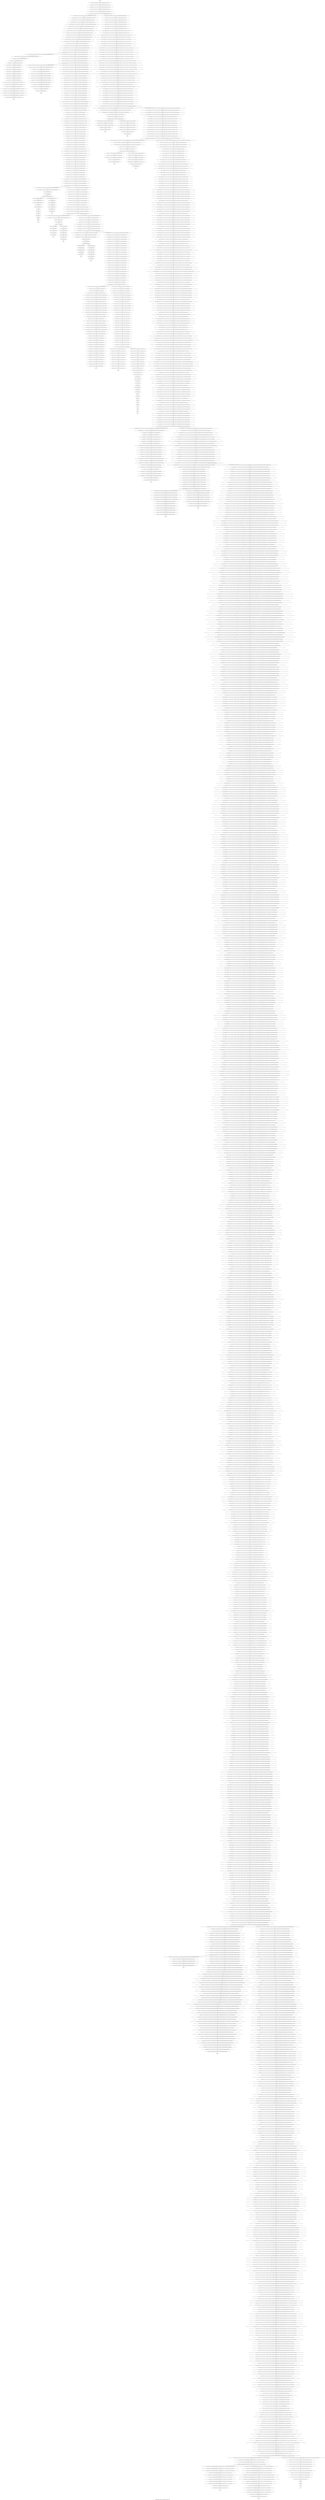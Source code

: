 digraph G {
graph [label="Tree-decomposition of width 5 for register allocator (function _powf)"]
0[label="0 | : "];
1[label="1 | 776 : "];
2[label="2 | 775 776 : "];
3[label="3 | 12 775 : 4 5 6 7 12 13 14 15 16 17 18 19 20 21 22 23 "];
4[label="4 | 12 774 775 : 4 5 6 7 12 13 14 15 16 17 18 19 20 21 22 23 1198 1199 1200 1201 "];
5[label="5 | 12 773 774 775 : 4 5 6 7 12 13 14 15 16 17 18 19 20 21 22 23 1198 1199 1200 1201 "];
6[label="6 | 12 772 773 775 : 4 5 6 7 12 13 14 15 16 17 18 19 20 21 22 23 106 107 108 109 1198 1199 1200 1201 "];
7[label="7 | 12 771 772 775 : 4 5 6 7 12 13 14 15 16 17 18 19 20 21 22 23 106 107 108 109 1190 1191 1192 1193 "];
8[label="8 | 12 770 771 775 : 4 5 6 7 12 13 14 15 16 17 18 19 20 21 22 23 106 107 108 109 1190 1191 1192 1193 "];
9[label="9 | 758 769 770 : 106 107 108 109 896 897 898 899 1160 1161 1162 1163 1176 1177 1178 1179 1190 1191 1192 1193 1196 1197 "];
10[label="10 | 758 768 769 : 106 107 108 109 896 897 898 899 1160 1161 1162 1163 1176 1177 1178 1179 1190 1191 1192 1193 1196 1197 "];
11[label="11 | 758 767 768 : 106 107 108 109 896 897 898 899 1160 1161 1162 1163 1176 1177 1178 1179 1194 1195 1196 1197 "];
12[label="12 | 758 766 767 : 106 107 108 109 896 897 898 899 1160 1161 1162 1163 1176 1177 1178 1179 1194 1195 "];
13[label="13 | 758 765 766 : 106 107 108 109 896 897 898 899 1160 1161 1162 1163 1176 1177 1178 1179 1194 1195 "];
14[label="14 | 758 764 770 : 106 107 108 109 896 897 898 899 1160 1161 1162 1163 1176 1177 1178 1179 1190 1191 1192 1193 "];
15[label="15 | 758 763 764 : 106 107 108 109 896 897 898 899 1160 1161 1162 1163 1176 1177 1178 1179 1186 1187 1188 1189 1190 1191 1192 1193 "];
16[label="16 | 758 762 763 : 106 107 108 109 896 897 898 899 1160 1161 1162 1163 1176 1177 1178 1179 1186 1187 1188 1189 1190 1191 1192 1193 "];
17[label="17 | 758 761 762 : 106 107 108 109 896 897 898 899 1160 1161 1162 1163 1176 1177 1178 1179 1186 1187 1188 1189 "];
18[label="18 | 758 760 761 : 106 107 108 109 896 897 898 899 1160 1161 1162 1163 1176 1177 1178 1179 1184 1185 "];
19[label="19 | 758 759 760 : 106 107 108 109 896 897 898 899 1160 1161 1162 1163 1176 1177 1178 1179 1184 1185 "];
20[label="20 | 12 757 758 775 : 4 5 6 7 12 13 14 15 16 17 18 19 20 21 22 23 106 107 108 109 896 897 898 899 1160 1161 1162 1163 1176 1177 1178 1179 1180 1181 1182 1183 "];
21[label="21 | 12 756 757 775 : 4 5 6 7 12 13 14 15 16 17 18 19 20 21 22 23 106 107 108 109 896 897 898 899 1160 1161 1162 1163 1176 1177 1178 1179 1180 1181 1182 1183 "];
22[label="22 | 12 755 756 775 : 4 5 6 7 12 13 14 15 16 17 18 19 20 21 22 23 106 107 108 109 896 897 898 899 1160 1161 1162 1163 1168 1169 1170 1171 1172 1173 1174 1175 1176 1177 1178 1179 1180 1181 1182 1183 "];
23[label="23 | 12 754 755 775 : 4 5 6 7 12 13 14 15 16 17 18 19 20 21 22 23 106 107 108 109 896 897 898 899 1160 1161 1162 1163 1168 1169 1170 1171 1172 1173 1174 1175 1176 1177 1178 1179 "];
24[label="24 | 12 753 754 775 : 4 5 6 7 12 13 14 15 16 17 18 19 20 21 22 23 106 107 108 109 896 897 898 899 1160 1161 1162 1163 1166 1167 1168 1169 1170 1171 1172 1173 1174 1175 "];
25[label="25 | 12 752 753 775 : 4 5 6 7 12 13 14 15 16 17 18 19 20 21 22 23 106 107 108 109 896 897 898 899 1160 1161 1162 1163 1166 1167 1168 1169 1170 1171 "];
26[label="26 | 12 751 752 775 : 4 5 6 7 12 13 14 15 16 17 18 19 20 21 22 23 106 107 108 109 896 897 898 899 1160 1161 1162 1163 1164 1165 1166 1167 "];
27[label="27 | 12 750 751 775 : 4 5 6 7 12 13 14 15 16 17 18 19 20 21 22 23 106 107 108 109 896 897 898 899 1160 1161 1162 1163 1164 1165 "];
28[label="28 | 12 749 750 775 : 4 5 6 7 12 13 14 15 16 17 18 19 20 21 22 23 106 107 108 109 896 897 898 899 1156 1157 1158 1159 1160 1161 1162 1163 1164 1165 "];
29[label="29 | 12 748 749 775 : 4 5 6 7 12 13 14 15 16 17 18 19 20 21 22 23 106 107 108 109 896 897 898 899 1156 1157 1158 1159 1160 1161 1162 1163 "];
30[label="30 | 12 747 748 775 : 4 5 6 7 12 13 14 15 16 17 18 19 20 21 22 23 106 107 108 109 896 897 898 899 1156 1157 1158 1159 "];
31[label="31 | 12 746 747 775 : 4 5 6 7 12 13 14 15 16 17 18 19 20 21 22 23 106 107 108 109 896 897 898 899 1152 1153 1154 1155 "];
32[label="32 | 12 745 746 775 : 4 5 6 7 12 13 14 15 16 17 18 19 20 21 22 23 106 107 108 109 896 897 898 899 1152 1153 1154 1155 "];
33[label="33 | 12 744 745 775 : 4 5 6 7 12 13 14 15 16 17 18 19 20 21 22 23 106 107 108 109 896 897 898 899 1148 1149 1150 1151 1152 1153 1154 1155 "];
34[label="34 | 12 743 744 775 : 4 5 6 7 12 13 14 15 16 17 18 19 20 21 22 23 106 107 108 109 896 897 898 899 1036 1037 1038 1039 1148 1149 1150 1151 "];
35[label="35 | 12 742 743 775 : 4 5 6 7 12 13 14 15 16 17 18 19 20 21 22 23 106 107 108 109 896 897 898 899 1036 1037 1038 1039 1144 1145 1146 1147 1148 1149 1150 1151 "];
36[label="36 | 12 741 742 775 : 4 5 6 7 12 13 14 15 16 17 18 19 20 21 22 23 106 107 108 109 896 897 898 899 1036 1037 1038 1039 1144 1145 1146 1147 1148 1149 1150 1151 "];
37[label="37 | 12 740 741 775 : 4 5 6 7 12 13 14 15 16 17 18 19 20 21 22 23 106 107 108 109 896 897 898 899 1036 1037 1038 1039 1132 1133 1134 1135 1144 1145 1146 1147 "];
38[label="38 | 12 739 740 775 : 4 5 6 7 12 13 14 15 16 17 18 19 20 21 22 23 106 107 108 109 896 897 898 899 1036 1037 1038 1039 1132 1133 1134 1135 1140 1141 1142 1143 "];
39[label="39 | 12 738 739 775 : 4 5 6 7 12 13 14 15 16 17 18 19 20 21 22 23 106 107 108 109 896 897 898 899 1036 1037 1038 1039 1132 1133 1134 1135 1140 1141 1142 1143 "];
40[label="40 | 12 737 738 775 : 4 5 6 7 12 13 14 15 16 17 18 19 20 21 22 23 106 107 108 109 896 897 898 899 1036 1037 1038 1039 1048 1049 1050 1051 1132 1133 1134 1135 1140 1141 1142 1143 "];
41[label="41 | 12 736 737 775 : 4 5 6 7 12 13 14 15 16 17 18 19 20 21 22 23 106 107 108 109 896 897 898 899 1036 1037 1038 1039 1048 1049 1050 1051 1132 1133 1134 1135 1136 1137 1138 1139 "];
42[label="42 | 12 735 736 775 : 4 5 6 7 12 13 14 15 16 17 18 19 20 21 22 23 106 107 108 109 896 897 898 899 1036 1037 1038 1039 1048 1049 1050 1051 1132 1133 1134 1135 1136 1137 1138 1139 "];
43[label="43 | 12 734 735 775 : 4 5 6 7 12 13 14 15 16 17 18 19 20 21 22 23 106 107 108 109 896 897 898 899 1036 1037 1038 1039 1048 1049 1050 1051 1132 1133 1134 1135 1136 1137 1138 1139 "];
44[label="44 | 12 733 734 775 : 4 5 6 7 12 13 14 15 16 17 18 19 20 21 22 23 106 107 108 109 896 897 898 899 1036 1037 1038 1039 1048 1049 1050 1051 1132 1133 1134 1135 "];
45[label="45 | 12 732 733 775 : 4 5 6 7 12 13 14 15 16 17 18 19 20 21 22 23 106 107 108 109 896 897 898 899 1036 1037 1038 1039 1048 1049 1050 1051 1132 1133 1134 1135 "];
46[label="46 | 12 731 732 775 : 4 5 6 7 12 13 14 15 16 17 18 19 20 21 22 23 106 107 108 109 896 897 898 899 1036 1037 1038 1039 1048 1049 1050 1051 1124 1125 1126 1127 1132 1133 1134 1135 "];
47[label="47 | 12 730 731 775 : 4 5 6 7 12 13 14 15 16 17 18 19 20 21 22 23 106 107 108 109 896 897 898 899 1036 1037 1038 1039 1048 1049 1050 1051 1124 1125 1126 1127 1128 1129 1130 1131 "];
48[label="48 | 12 729 730 775 : 4 5 6 7 12 13 14 15 16 17 18 19 20 21 22 23 106 107 108 109 896 897 898 899 1036 1037 1038 1039 1048 1049 1050 1051 1124 1125 1126 1127 1128 1129 1130 1131 "];
49[label="49 | 12 728 729 775 : 4 5 6 7 12 13 14 15 16 17 18 19 20 21 22 23 106 107 108 109 896 897 898 899 1036 1037 1038 1039 1048 1049 1050 1051 1120 1121 1122 1123 1124 1125 1126 1127 1128 1129 1130 1131 "];
50[label="50 | 12 727 728 775 : 4 5 6 7 12 13 14 15 16 17 18 19 20 21 22 23 106 107 108 109 896 897 898 899 1036 1037 1038 1039 1048 1049 1050 1051 1120 1121 1122 1123 1124 1125 1126 1127 "];
51[label="51 | 12 726 727 775 : 4 5 6 7 12 13 14 15 16 17 18 19 20 21 22 23 106 107 108 109 896 897 898 899 1036 1037 1038 1039 1048 1049 1050 1051 1120 1121 1122 1123 1124 1125 1126 1127 "];
52[label="52 | 12 725 726 775 : 4 5 6 7 12 13 14 15 16 17 18 19 20 21 22 23 106 107 108 109 896 897 898 899 1036 1037 1038 1039 1048 1049 1050 1051 1120 1121 1122 1123 1124 1125 1126 1127 "];
53[label="53 | 12 724 725 775 : 4 5 6 7 12 13 14 15 16 17 18 19 20 21 22 23 106 107 108 109 896 897 898 899 1036 1037 1038 1039 1048 1049 1050 1051 1120 1121 1122 1123 "];
54[label="54 | 12 723 724 775 : 4 5 6 7 12 13 14 15 16 17 18 19 20 21 22 23 106 107 108 109 896 897 898 899 1036 1037 1038 1039 1048 1049 1050 1051 1116 1117 1118 1119 1120 1121 1122 1123 "];
55[label="55 | 12 722 723 775 : 4 5 6 7 12 13 14 15 16 17 18 19 20 21 22 23 106 107 108 109 896 897 898 899 1036 1037 1038 1039 1048 1049 1050 1051 1116 1117 1118 1119 1120 1121 1122 1123 "];
56[label="56 | 12 721 722 775 : 4 5 6 7 12 13 14 15 16 17 18 19 20 21 22 23 106 107 108 109 896 897 898 899 1036 1037 1038 1039 1048 1049 1050 1051 1116 1117 1118 1119 "];
57[label="57 | 12 720 721 775 : 4 5 6 7 12 13 14 15 16 17 18 19 20 21 22 23 106 107 108 109 896 897 898 899 1036 1037 1038 1039 1048 1049 1050 1051 1112 1113 1114 1115 "];
58[label="58 | 12 719 720 775 : 4 5 6 7 12 13 14 15 16 17 18 19 20 21 22 23 106 107 108 109 896 897 898 899 1036 1037 1038 1039 1048 1049 1050 1051 1112 1113 1114 1115 "];
59[label="59 | 12 718 719 775 : 4 5 6 7 12 13 14 15 16 17 18 19 20 21 22 23 106 107 108 109 896 897 898 899 1036 1037 1038 1039 1048 1049 1050 1051 1056 1057 1058 1059 1112 1113 1114 1115 "];
60[label="60 | 12 717 718 775 : 4 5 6 7 12 13 14 15 16 17 18 19 20 21 22 23 106 107 108 109 896 897 898 899 1036 1037 1038 1039 1048 1049 1050 1051 1056 1057 1058 1059 1108 1109 1110 1111 "];
61[label="61 | 12 716 717 775 : 4 5 6 7 12 13 14 15 16 17 18 19 20 21 22 23 106 107 108 109 896 897 898 899 1036 1037 1038 1039 1048 1049 1050 1051 1056 1057 1058 1059 1108 1109 1110 1111 "];
62[label="62 | 12 715 716 775 : 4 5 6 7 12 13 14 15 16 17 18 19 20 21 22 23 106 107 108 109 896 897 898 899 1036 1037 1038 1039 1048 1049 1050 1051 1056 1057 1058 1059 1104 1105 1106 1107 1108 1109 1110 1111 "];
63[label="63 | 12 714 715 775 : 4 5 6 7 12 13 14 15 16 17 18 19 20 21 22 23 106 107 108 109 896 897 898 899 1036 1037 1038 1039 1048 1049 1050 1051 1056 1057 1058 1059 1100 1101 1102 1103 1104 1105 1106 1107 "];
64[label="64 | 12 713 714 775 : 4 5 6 7 12 13 14 15 16 17 18 19 20 21 22 23 106 107 108 109 896 897 898 899 1036 1037 1038 1039 1048 1049 1050 1051 1056 1057 1058 1059 1100 1101 1102 1103 1104 1105 1106 1107 "];
65[label="65 | 12 712 713 775 : 4 5 6 7 12 13 14 15 16 17 18 19 20 21 22 23 106 107 108 109 896 897 898 899 1036 1037 1038 1039 1048 1049 1050 1051 1056 1057 1058 1059 1100 1101 1102 1103 1104 1105 1106 1107 "];
66[label="66 | 12 711 712 775 : 4 5 6 7 12 13 14 15 16 17 18 19 20 21 22 23 106 107 108 109 896 897 898 899 1036 1037 1038 1039 1048 1049 1050 1051 1056 1057 1058 1059 1100 1101 1102 1103 "];
67[label="67 | 12 710 711 775 : 4 5 6 7 12 13 14 15 16 17 18 19 20 21 22 23 106 107 108 109 896 897 898 899 1036 1037 1038 1039 1048 1049 1050 1051 1056 1057 1058 1059 1096 1097 1098 1099 "];
68[label="68 | 12 709 710 775 : 4 5 6 7 12 13 14 15 16 17 18 19 20 21 22 23 106 107 108 109 896 897 898 899 1036 1037 1038 1039 1048 1049 1050 1051 1056 1057 1058 1059 1096 1097 1098 1099 "];
69[label="69 | 12 708 709 775 : 4 5 6 7 12 13 14 15 16 17 18 19 20 21 22 23 106 107 108 109 896 897 898 899 1036 1037 1038 1039 1048 1049 1050 1051 1056 1057 1058 1059 1092 1093 1094 1095 1096 1097 1098 1099 "];
70[label="70 | 12 707 708 775 : 4 5 6 7 12 13 14 15 16 17 18 19 20 21 22 23 106 107 108 109 896 897 898 899 1036 1037 1038 1039 1048 1049 1050 1051 1056 1057 1058 1059 1088 1089 1090 1091 1092 1093 1094 1095 "];
71[label="71 | 12 706 707 775 : 4 5 6 7 12 13 14 15 16 17 18 19 20 21 22 23 106 107 108 109 896 897 898 899 1036 1037 1038 1039 1048 1049 1050 1051 1056 1057 1058 1059 1088 1089 1090 1091 1092 1093 1094 1095 "];
72[label="72 | 12 705 706 775 : 4 5 6 7 12 13 14 15 16 17 18 19 20 21 22 23 106 107 108 109 896 897 898 899 1036 1037 1038 1039 1048 1049 1050 1051 1056 1057 1058 1059 1088 1089 1090 1091 1092 1093 1094 1095 "];
73[label="73 | 12 704 705 775 : 4 5 6 7 12 13 14 15 16 17 18 19 20 21 22 23 106 107 108 109 896 897 898 899 1036 1037 1038 1039 1048 1049 1050 1051 1056 1057 1058 1059 1088 1089 1090 1091 "];
74[label="74 | 12 703 704 775 : 4 5 6 7 12 13 14 15 16 17 18 19 20 21 22 23 106 107 108 109 896 897 898 899 1036 1037 1038 1039 1048 1049 1050 1051 1056 1057 1058 1059 1084 1085 1086 1087 "];
75[label="75 | 12 702 703 775 : 4 5 6 7 12 13 14 15 16 17 18 19 20 21 22 23 106 107 108 109 896 897 898 899 1036 1037 1038 1039 1048 1049 1050 1051 1056 1057 1058 1059 1084 1085 1086 1087 "];
76[label="76 | 12 701 702 775 : 4 5 6 7 12 13 14 15 16 17 18 19 20 21 22 23 106 107 108 109 896 897 898 899 1036 1037 1038 1039 1048 1049 1050 1051 1056 1057 1058 1059 1080 1081 1082 1083 1084 1085 1086 1087 "];
77[label="77 | 12 700 701 775 : 4 5 6 7 12 13 14 15 16 17 18 19 20 21 22 23 106 107 108 109 896 897 898 899 1036 1037 1038 1039 1048 1049 1050 1051 1056 1057 1058 1059 1076 1077 1078 1079 1080 1081 1082 1083 "];
78[label="78 | 12 699 700 775 : 4 5 6 7 12 13 14 15 16 17 18 19 20 21 22 23 106 107 108 109 896 897 898 899 1036 1037 1038 1039 1048 1049 1050 1051 1056 1057 1058 1059 1076 1077 1078 1079 1080 1081 1082 1083 "];
79[label="79 | 12 698 699 775 : 4 5 6 7 12 13 14 15 16 17 18 19 20 21 22 23 106 107 108 109 896 897 898 899 1036 1037 1038 1039 1048 1049 1050 1051 1056 1057 1058 1059 1076 1077 1078 1079 1080 1081 1082 1083 "];
80[label="80 | 12 697 698 775 : 4 5 6 7 12 13 14 15 16 17 18 19 20 21 22 23 106 107 108 109 896 897 898 899 1036 1037 1038 1039 1048 1049 1050 1051 1056 1057 1058 1059 1076 1077 1078 1079 "];
81[label="81 | 12 696 697 775 : 4 5 6 7 12 13 14 15 16 17 18 19 20 21 22 23 106 107 108 109 896 897 898 899 1036 1037 1038 1039 1048 1049 1050 1051 1056 1057 1058 1059 1072 1073 1074 1075 "];
82[label="82 | 12 695 696 775 : 4 5 6 7 12 13 14 15 16 17 18 19 20 21 22 23 106 107 108 109 896 897 898 899 1036 1037 1038 1039 1048 1049 1050 1051 1056 1057 1058 1059 1072 1073 1074 1075 "];
83[label="83 | 12 694 695 775 : 4 5 6 7 12 13 14 15 16 17 18 19 20 21 22 23 106 107 108 109 896 897 898 899 1036 1037 1038 1039 1048 1049 1050 1051 1056 1057 1058 1059 1068 1069 1070 1071 1072 1073 1074 1075 "];
84[label="84 | 12 693 694 775 : 4 5 6 7 12 13 14 15 16 17 18 19 20 21 22 23 106 107 108 109 896 897 898 899 1036 1037 1038 1039 1048 1049 1050 1051 1056 1057 1058 1059 1064 1065 1066 1067 1068 1069 1070 1071 "];
85[label="85 | 12 692 693 775 : 4 5 6 7 12 13 14 15 16 17 18 19 20 21 22 23 106 107 108 109 896 897 898 899 1036 1037 1038 1039 1048 1049 1050 1051 1056 1057 1058 1059 1064 1065 1066 1067 1068 1069 1070 1071 "];
86[label="86 | 12 691 692 775 : 4 5 6 7 12 13 14 15 16 17 18 19 20 21 22 23 106 107 108 109 896 897 898 899 1036 1037 1038 1039 1048 1049 1050 1051 1056 1057 1058 1059 1064 1065 1066 1067 1068 1069 1070 1071 "];
87[label="87 | 12 690 691 775 : 4 5 6 7 12 13 14 15 16 17 18 19 20 21 22 23 106 107 108 109 896 897 898 899 1036 1037 1038 1039 1048 1049 1050 1051 1056 1057 1058 1059 1064 1065 1066 1067 "];
88[label="88 | 12 689 690 775 : 4 5 6 7 12 13 14 15 16 17 18 19 20 21 22 23 106 107 108 109 896 897 898 899 1036 1037 1038 1039 1048 1049 1050 1051 1056 1057 1058 1059 1060 1061 1062 1063 "];
89[label="89 | 12 688 689 775 : 4 5 6 7 12 13 14 15 16 17 18 19 20 21 22 23 106 107 108 109 896 897 898 899 1036 1037 1038 1039 1048 1049 1050 1051 1056 1057 1058 1059 1060 1061 1062 1063 "];
90[label="90 | 12 687 688 775 : 4 5 6 7 12 13 14 15 16 17 18 19 20 21 22 23 106 107 108 109 896 897 898 899 1036 1037 1038 1039 1048 1049 1050 1051 1052 1053 1054 1055 1056 1057 1058 1059 1060 1061 1062 1063 "];
91[label="91 | 12 686 687 775 : 4 5 6 7 12 13 14 15 16 17 18 19 20 21 22 23 106 107 108 109 896 897 898 899 1036 1037 1038 1039 1048 1049 1050 1051 1052 1053 1054 1055 1056 1057 1058 1059 "];
92[label="92 | 12 685 686 775 : 4 5 6 7 12 13 14 15 16 17 18 19 20 21 22 23 106 107 108 109 896 897 898 899 1036 1037 1038 1039 1048 1049 1050 1051 1052 1053 1054 1055 "];
93[label="93 | 12 684 685 775 : 4 5 6 7 12 13 14 15 16 17 18 19 20 21 22 23 106 107 108 109 896 897 898 899 1036 1037 1038 1039 1048 1049 1050 1051 "];
94[label="94 | 12 683 684 775 : 4 5 6 7 12 13 14 15 16 17 18 19 20 21 22 23 106 107 108 109 896 897 898 899 1036 1037 1038 1039 1044 1045 1046 1047 1048 1049 1050 1051 "];
95[label="95 | 12 682 683 775 : 4 5 6 7 12 13 14 15 16 17 18 19 20 21 22 23 106 107 108 109 896 897 898 899 1036 1037 1038 1039 1044 1045 1046 1047 1048 1049 1050 1051 "];
96[label="96 | 12 681 682 775 : 4 5 6 7 12 13 14 15 16 17 18 19 20 21 22 23 106 107 108 109 896 897 898 899 1028 1029 1030 1031 1036 1037 1038 1039 1044 1045 1046 1047 "];
97[label="97 | 12 680 681 775 : 4 5 6 7 12 13 14 15 16 17 18 19 20 21 22 23 106 107 108 109 896 897 898 899 1028 1029 1030 1031 1036 1037 1038 1039 1040 1041 1042 1043 "];
98[label="98 | 12 679 680 775 : 4 5 6 7 12 13 14 15 16 17 18 19 20 21 22 23 106 107 108 109 896 897 898 899 1028 1029 1030 1031 1036 1037 1038 1039 1040 1041 1042 1043 "];
99[label="99 | 12 678 679 775 : 4 5 6 7 12 13 14 15 16 17 18 19 20 21 22 23 106 107 108 109 896 897 898 899 1028 1029 1030 1031 1036 1037 1038 1039 1040 1041 1042 1043 "];
100[label="100 | 12 677 678 775 : 4 5 6 7 12 13 14 15 16 17 18 19 20 21 22 23 106 107 108 109 896 897 898 899 996 997 998 999 1028 1029 1030 1031 1036 1037 1038 1039 "];
101[label="101 | 12 676 677 775 : 4 5 6 7 12 13 14 15 16 17 18 19 20 21 22 23 106 107 108 109 896 897 898 899 996 997 998 999 1028 1029 1030 1031 1032 1033 1034 1035 1036 1037 1038 1039 "];
102[label="102 | 12 675 676 775 : 4 5 6 7 12 13 14 15 16 17 18 19 20 21 22 23 106 107 108 109 896 897 898 899 996 997 998 999 1028 1029 1030 1031 1032 1033 1034 1035 1036 1037 1038 1039 "];
103[label="103 | 12 674 675 775 : 4 5 6 7 12 13 14 15 16 17 18 19 20 21 22 23 106 107 108 109 896 897 898 899 996 997 998 999 1028 1029 1030 1031 1032 1033 1034 1035 "];
104[label="104 | 12 673 674 775 : 4 5 6 7 12 13 14 15 16 17 18 19 20 21 22 23 106 107 108 109 896 897 898 899 996 997 998 999 1028 1029 1030 1031 "];
105[label="105 | 12 672 673 775 : 4 5 6 7 12 13 14 15 16 17 18 19 20 21 22 23 106 107 108 109 896 897 898 899 996 997 998 999 1024 1025 1026 1027 1028 1029 1030 1031 "];
106[label="106 | 12 671 672 775 : 4 5 6 7 12 13 14 15 16 17 18 19 20 21 22 23 106 107 108 109 896 897 898 899 996 997 998 999 1024 1025 1026 1027 1028 1029 1030 1031 "];
107[label="107 | 12 670 671 775 : 4 5 6 7 12 13 14 15 16 17 18 19 20 21 22 23 106 107 108 109 896 897 898 899 996 997 998 999 1012 1013 1014 1015 1024 1025 1026 1027 "];
108[label="108 | 12 669 670 775 : 4 5 6 7 12 13 14 15 16 17 18 19 20 21 22 23 106 107 108 109 896 897 898 899 996 997 998 999 1012 1013 1014 1015 1020 1021 1022 1023 "];
109[label="109 | 12 668 669 775 : 4 5 6 7 12 13 14 15 16 17 18 19 20 21 22 23 106 107 108 109 896 897 898 899 996 997 998 999 1012 1013 1014 1015 1020 1021 1022 1023 "];
110[label="110 | 12 667 668 775 : 4 5 6 7 12 13 14 15 16 17 18 19 20 21 22 23 106 107 108 109 896 897 898 899 984 985 986 987 996 997 998 999 1012 1013 1014 1015 1020 1021 1022 1023 "];
111[label="111 | 12 666 667 775 : 4 5 6 7 12 13 14 15 16 17 18 19 20 21 22 23 106 107 108 109 896 897 898 899 984 985 986 987 996 997 998 999 1012 1013 1014 1015 1016 1017 1018 1019 "];
112[label="112 | 12 665 666 775 : 4 5 6 7 12 13 14 15 16 17 18 19 20 21 22 23 106 107 108 109 896 897 898 899 984 985 986 987 996 997 998 999 1012 1013 1014 1015 1016 1017 1018 1019 "];
113[label="113 | 12 664 665 775 : 4 5 6 7 12 13 14 15 16 17 18 19 20 21 22 23 106 107 108 109 896 897 898 899 984 985 986 987 996 997 998 999 1012 1013 1014 1015 1016 1017 1018 1019 "];
114[label="114 | 12 663 664 775 : 4 5 6 7 12 13 14 15 16 17 18 19 20 21 22 23 106 107 108 109 896 897 898 899 984 985 986 987 996 997 998 999 1004 1005 1006 1007 1012 1013 1014 1015 "];
115[label="115 | 12 662 663 775 : 4 5 6 7 12 13 14 15 16 17 18 19 20 21 22 23 106 107 108 109 896 897 898 899 984 985 986 987 996 997 998 999 1004 1005 1006 1007 1008 1009 1010 1011 "];
116[label="116 | 12 661 662 775 : 4 5 6 7 12 13 14 15 16 17 18 19 20 21 22 23 106 107 108 109 896 897 898 899 984 985 986 987 996 997 998 999 1004 1005 1006 1007 1008 1009 1010 1011 "];
117[label="117 | 12 660 661 775 : 4 5 6 7 12 13 14 15 16 17 18 19 20 21 22 23 106 107 108 109 896 897 898 899 984 985 986 987 996 997 998 999 1004 1005 1006 1007 1008 1009 1010 1011 "];
118[label="118 | 12 659 660 775 : 4 5 6 7 12 13 14 15 16 17 18 19 20 21 22 23 106 107 108 109 810 811 812 813 896 897 898 899 984 985 986 987 996 997 998 999 1004 1005 1006 1007 "];
119[label="119 | 12 658 659 775 : 4 5 6 7 12 13 14 15 16 17 18 19 20 21 22 23 106 107 108 109 810 811 812 813 896 897 898 899 984 985 986 987 996 997 998 999 1000 1001 1002 1003 "];
120[label="120 | 12 657 658 775 : 4 5 6 7 12 13 14 15 16 17 18 19 20 21 22 23 106 107 108 109 810 811 812 813 896 897 898 899 984 985 986 987 996 997 998 999 1000 1001 1002 1003 "];
121[label="121 | 12 656 657 775 : 4 5 6 7 12 13 14 15 16 17 18 19 20 21 22 23 106 107 108 109 810 811 812 813 896 897 898 899 984 985 986 987 996 997 998 999 1000 1001 1002 1003 "];
122[label="122 | 12 655 656 775 : 4 5 6 7 12 13 14 15 16 17 18 19 20 21 22 23 106 107 108 109 810 811 812 813 818 819 820 821 896 897 898 899 984 985 986 987 996 997 998 999 "];
123[label="123 | 12 654 655 775 : 4 5 6 7 12 13 14 15 16 17 18 19 20 21 22 23 106 107 108 109 810 811 812 813 818 819 820 821 896 897 898 899 984 985 986 987 992 993 994 995 996 997 998 999 "];
124[label="124 | 12 653 654 775 : 4 5 6 7 12 13 14 15 16 17 18 19 20 21 22 23 106 107 108 109 810 811 812 813 818 819 820 821 896 897 898 899 984 985 986 987 992 993 994 995 996 997 998 999 "];
125[label="125 | 12 652 653 775 : 4 5 6 7 12 13 14 15 16 17 18 19 20 21 22 23 106 107 108 109 810 811 812 813 818 819 820 821 896 897 898 899 984 985 986 987 992 993 994 995 "];
126[label="126 | 12 651 652 775 : 4 5 6 7 12 13 14 15 16 17 18 19 20 21 22 23 106 107 108 109 810 811 812 813 818 819 820 821 896 897 898 899 984 985 986 987 988 989 990 991 "];
127[label="127 | 12 650 651 775 : 4 5 6 7 12 13 14 15 16 17 18 19 20 21 22 23 106 107 108 109 810 811 812 813 818 819 820 821 896 897 898 899 984 985 986 987 988 989 990 991 "];
128[label="128 | 12 649 650 775 : 4 5 6 7 12 13 14 15 16 17 18 19 20 21 22 23 106 107 108 109 810 811 812 813 818 819 820 821 896 897 898 899 982 983 984 985 986 987 988 989 990 991 "];
129[label="129 | 12 648 649 775 : 4 5 6 7 12 13 14 15 16 17 18 19 20 21 22 23 106 107 108 109 810 811 812 813 818 819 820 821 896 897 898 899 982 983 984 985 986 987 "];
130[label="130 | 12 647 648 775 : 4 5 6 7 12 13 14 15 16 17 18 19 20 21 22 23 106 107 108 109 810 811 812 813 818 819 820 821 896 897 898 899 976 977 978 979 980 981 982 983 "];
131[label="131 | 12 646 647 775 : 4 5 6 7 12 13 14 15 16 17 18 19 20 21 22 23 106 107 108 109 810 811 812 813 818 819 820 821 896 897 898 899 972 973 974 975 976 977 978 979 980 981 "];
132[label="132 | 12 645 646 775 : 4 5 6 7 12 13 14 15 16 17 18 19 20 21 22 23 106 107 108 109 810 811 812 813 818 819 820 821 896 897 898 899 972 973 974 975 976 977 978 979 980 981 "];
133[label="133 | 12 644 645 775 : 4 5 6 7 12 13 14 15 16 17 18 19 20 21 22 23 106 107 108 109 810 811 812 813 818 819 820 821 896 897 898 899 970 971 972 973 974 975 976 977 "];
134[label="134 | 12 643 644 775 : 4 5 6 7 12 13 14 15 16 17 18 19 20 21 22 23 106 107 108 109 810 811 812 813 818 819 820 821 896 897 898 899 970 971 972 973 974 975 "];
135[label="135 | 12 642 643 775 : 4 5 6 7 12 13 14 15 16 17 18 19 20 21 22 23 106 107 108 109 810 811 812 813 818 819 820 821 896 897 898 899 964 965 966 967 968 969 970 971 "];
136[label="136 | 12 641 642 775 : 4 5 6 7 12 13 14 15 16 17 18 19 20 21 22 23 106 107 108 109 810 811 812 813 818 819 820 821 896 897 898 899 964 965 966 967 968 969 "];
137[label="137 | 12 640 641 775 : 4 5 6 7 12 13 14 15 16 17 18 19 20 21 22 23 106 107 108 109 810 811 812 813 818 819 820 821 896 897 898 899 960 961 962 963 964 965 966 967 968 969 "];
138[label="138 | 12 639 640 775 : 4 5 6 7 12 13 14 15 16 17 18 19 20 21 22 23 106 107 108 109 810 811 812 813 818 819 820 821 896 897 898 899 960 961 962 963 964 965 966 967 "];
139[label="139 | 12 638 639 775 : 4 5 6 7 12 13 14 15 16 17 18 19 20 21 22 23 106 107 108 109 810 811 812 813 818 819 820 821 896 897 898 899 960 961 962 963 "];
140[label="140 | 12 637 638 775 : 4 5 6 7 12 13 14 15 16 17 18 19 20 21 22 23 106 107 108 109 810 811 812 813 818 819 820 821 896 897 898 899 "];
141[label="141 | 12 636 637 775 : 4 5 6 7 12 13 14 15 16 17 18 19 20 21 22 23 106 107 108 109 810 811 812 813 818 819 820 821 896 897 898 899 "];
142[label="142 | 607 635 636 : 106 107 108 109 810 811 812 813 818 819 820 821 834 835 836 837 892 893 894 895 896 897 898 899 956 957 958 959 "];
143[label="143 | 607 634 635 : 106 107 108 109 810 811 812 813 818 819 820 821 834 835 836 837 892 893 894 895 896 897 898 899 956 957 958 959 "];
144[label="144 | 607 633 634 : 106 107 108 109 810 811 812 813 818 819 820 821 834 835 836 837 892 893 894 895 896 897 898 899 956 957 958 959 "];
145[label="145 | 607 632 633 : 106 107 108 109 810 811 812 813 818 819 820 821 834 835 836 837 892 893 894 895 896 897 898 899 942 943 944 945 "];
146[label="146 | 607 631 632 : 106 107 108 109 810 811 812 813 818 819 820 821 834 835 836 837 892 893 894 895 896 897 898 899 942 943 944 945 "];
147[label="147 | 607 629 631 : 106 107 108 109 810 811 812 813 818 819 820 821 834 835 836 837 892 893 894 895 896 897 898 899 942 943 944 945 "];
148[label="148 | 629 630 631 : 106 107 108 109 810 811 812 813 818 819 820 821 896 897 898 899 942 943 944 945 "];
149[label="149 | 607 628 629 : 106 107 108 109 810 811 812 813 818 819 820 821 834 835 836 837 892 893 894 895 896 897 898 899 942 943 944 945 "];
150[label="150 | 607 627 628 : 106 107 108 109 810 811 812 813 818 819 820 821 834 835 836 837 892 893 894 895 896 897 898 899 942 943 944 945 950 951 952 953 955 "];
151[label="151 | 607 626 627 : 106 107 108 109 810 811 812 813 818 819 820 821 834 835 836 837 892 893 894 895 896 897 898 899 942 943 944 945 950 951 952 953 954 955 "];
152[label="152 | 607 625 626 : 106 107 108 109 810 811 812 813 818 819 820 821 834 835 836 837 892 893 894 895 896 897 898 899 922 923 924 925 942 943 944 945 950 951 952 953 954 955 "];
153[label="153 | 607 624 625 : 106 107 108 109 810 811 812 813 818 819 820 821 834 835 836 837 892 893 894 895 896 897 898 899 922 923 924 925 942 943 944 945 946 947 948 949 950 951 952 953 954 "];
154[label="154 | 607 623 624 : 106 107 108 109 810 811 812 813 818 819 820 821 834 835 836 837 892 893 894 895 896 897 898 899 910 911 912 913 922 923 924 925 942 943 944 945 946 947 948 949 950 951 952 953 "];
155[label="155 | 607 622 623 : 106 107 108 109 810 811 812 813 818 819 820 821 834 835 836 837 892 893 894 895 896 897 898 899 910 911 912 913 922 923 924 925 940 941 942 943 944 945 946 947 948 949 "];
156[label="156 | 607 621 622 : 106 107 108 109 810 811 812 813 818 819 820 821 834 835 836 837 892 893 894 895 896 897 898 899 910 911 912 913 922 923 924 925 940 941 942 943 944 945 "];
157[label="157 | 607 620 621 : 106 107 108 109 810 811 812 813 818 819 820 821 834 835 836 837 892 893 894 895 896 897 898 899 910 911 912 913 922 923 924 925 926 927 936 937 938 939 940 941 "];
158[label="158 | 607 619 620 : 106 107 108 109 810 811 812 813 818 819 820 821 834 835 836 837 892 893 894 895 896 897 898 899 910 911 912 913 922 923 924 925 926 927 932 933 934 935 936 937 938 939 "];
159[label="159 | 607 618 619 : 106 107 108 109 810 811 812 813 818 819 820 821 834 835 836 837 892 893 894 895 896 897 898 899 910 911 912 913 922 923 924 925 926 927 928 929 930 931 932 933 934 935 936 937 938 939 "];
160[label="160 | 607 617 618 : 106 107 108 109 810 811 812 813 818 819 820 821 834 835 836 837 892 893 894 895 896 897 898 899 910 911 912 913 922 923 924 925 926 927 928 929 930 931 932 933 934 935 "];
161[label="161 | 607 616 617 : 106 107 108 109 810 811 812 813 818 819 820 821 834 835 836 837 892 893 894 895 896 897 898 899 910 911 912 913 922 923 924 925 926 927 928 929 930 931 "];
162[label="162 | 607 615 616 : 106 107 108 109 810 811 812 813 818 819 820 821 834 835 836 837 892 893 894 895 896 897 898 899 910 911 912 913 918 919 920 921 922 923 924 925 926 927 "];
163[label="163 | 607 614 615 : 106 107 108 109 810 811 812 813 818 819 820 821 834 835 836 837 892 893 894 895 896 897 898 899 910 911 912 913 914 915 916 917 918 919 920 921 922 923 924 925 "];
164[label="164 | 607 613 614 : 106 107 108 109 810 811 812 813 818 819 820 821 834 835 836 837 892 893 894 895 896 897 898 899 910 911 912 913 914 915 916 917 918 919 920 921 "];
165[label="165 | 607 612 613 : 106 107 108 109 810 811 812 813 818 819 820 821 834 835 836 837 892 893 894 895 896 897 898 899 906 907 908 909 910 911 912 913 914 915 916 917 "];
166[label="166 | 607 611 612 : 106 107 108 109 810 811 812 813 818 819 820 821 834 835 836 837 892 893 894 895 896 897 898 899 902 903 904 905 906 907 908 909 910 911 912 913 "];
167[label="167 | 607 610 611 : 106 107 108 109 810 811 812 813 818 819 820 821 834 835 836 837 892 893 894 895 896 897 898 899 901 902 903 904 905 906 907 908 909 "];
168[label="168 | 607 609 610 : 106 107 108 109 810 811 812 813 818 819 820 821 834 835 836 837 892 893 894 895 896 897 898 899 900 901 902 903 904 905 "];
169[label="169 | 607 608 609 : 106 107 108 109 810 811 812 813 818 819 820 821 834 835 836 837 892 893 894 895 896 897 898 899 900 901 "];
170[label="170 | 12 606 607 775 : 4 5 6 7 12 13 14 15 16 17 18 19 20 21 22 23 106 107 108 109 810 811 812 813 818 819 820 821 834 835 836 837 884 885 886 887 892 893 894 895 896 897 898 899 "];
171[label="171 | 12 605 606 775 : 4 5 6 7 12 13 14 15 16 17 18 19 20 21 22 23 106 107 108 109 810 811 812 813 818 819 820 821 834 835 836 837 884 885 886 887 892 893 894 895 896 897 898 899 "];
172[label="172 | 12 604 605 775 : 4 5 6 7 12 13 14 15 16 17 18 19 20 21 22 23 106 107 108 109 810 811 812 813 818 819 820 821 834 835 836 837 884 885 886 887 888 889 890 891 892 893 894 895 896 897 898 899 "];
173[label="173 | 12 603 604 775 : 4 5 6 7 12 13 14 15 16 17 18 19 20 21 22 23 106 107 108 109 810 811 812 813 818 819 820 821 834 835 836 837 884 885 886 887 888 889 890 891 892 893 894 895 "];
174[label="174 | 12 602 603 775 : 4 5 6 7 12 13 14 15 16 17 18 19 20 21 22 23 106 107 108 109 810 811 812 813 818 819 820 821 834 835 836 837 854 855 856 857 884 885 886 887 888 889 890 891 "];
175[label="175 | 12 601 602 775 : 4 5 6 7 12 13 14 15 16 17 18 19 20 21 22 23 106 107 108 109 810 811 812 813 818 819 820 821 834 835 836 837 854 855 856 857 884 885 886 887 "];
176[label="176 | 12 600 601 775 : 4 5 6 7 12 13 14 15 16 17 18 19 20 21 22 23 106 107 108 109 810 811 812 813 818 819 820 821 834 835 836 837 854 855 856 857 875 876 877 878 "];
177[label="177 | 12 599 600 601 775 : 4 5 6 7 12 13 14 15 16 17 18 19 20 21 22 23 106 107 108 109 810 811 812 813 818 819 820 821 834 835 836 837 854 855 856 857 875 876 877 878 883 "];
178[label="178 | 12 598 599 601 775 : 4 5 6 7 12 13 14 15 16 17 18 19 20 21 22 23 106 107 108 109 810 811 812 813 818 819 820 821 834 835 836 837 854 855 856 857 875 876 877 878 883 "];
179[label="179 | 12 597 598 601 775 : 4 5 6 7 12 13 14 15 16 17 18 19 20 21 22 23 106 107 108 109 810 811 812 813 818 819 820 821 834 835 836 837 854 855 856 857 875 876 877 878 883 "];
180[label="180 | 12 596 597 601 775 : 4 5 6 7 12 13 14 15 16 17 18 19 20 21 22 23 106 107 108 109 810 811 812 813 818 819 820 821 834 835 836 837 850 851 852 853 854 855 856 857 875 876 877 878 "];
181[label="181 | 12 595 596 601 775 : 4 5 6 7 12 13 14 15 16 17 18 19 20 21 22 23 106 107 108 109 810 811 812 813 818 819 820 821 834 835 836 837 850 851 852 853 854 855 856 857 875 876 877 878 "];
182[label="182 | 12 594 595 601 775 : 4 5 6 7 12 13 14 15 16 17 18 19 20 21 22 23 106 107 108 109 810 811 812 813 818 819 820 821 834 835 836 837 850 851 852 853 854 855 856 857 875 876 877 878 879 880 881 882 "];
183[label="183 | 12 593 594 601 775 : 4 5 6 7 12 13 14 15 16 17 18 19 20 21 22 23 106 107 108 109 810 811 812 813 818 819 820 821 834 835 836 837 850 851 852 853 854 855 856 857 875 876 877 878 879 880 881 882 "];
184[label="184 | 12 592 593 601 775 : 4 5 6 7 12 13 14 15 16 17 18 19 20 21 22 23 106 107 108 109 810 811 812 813 818 819 820 821 834 835 836 837 850 851 852 853 854 855 856 857 875 876 877 878 879 880 881 882 "];
185[label="185 | 12 591 592 601 775 : 4 5 6 7 12 13 14 15 16 17 18 19 20 21 22 23 106 107 108 109 810 811 812 813 818 819 820 821 834 835 836 837 850 851 852 853 854 855 856 857 875 876 877 878 "];
186[label="186 | 12 590 591 592 601 775 : 4 5 6 7 12 13 14 15 16 17 18 19 20 21 22 23 106 107 108 109 810 811 812 813 818 819 820 821 834 835 836 837 850 851 852 853 854 855 856 857 875 876 877 878 "];
187[label="187 | 12 589 590 601 775 : 4 5 6 7 12 13 14 15 16 17 18 19 20 21 22 23 106 107 108 109 810 811 812 813 818 819 820 821 834 835 836 837 850 851 852 853 854 855 856 857 875 876 877 878 "];
188[label="188 | 12 588 589 601 775 : 4 5 6 7 12 13 14 15 16 17 18 19 20 21 22 23 106 107 108 109 810 811 812 813 818 819 820 821 834 835 836 837 850 851 852 853 854 855 856 857 875 876 877 878 "];
189[label="189 | 12 587 588 601 775 : 4 5 6 7 12 13 14 15 16 17 18 19 20 21 22 23 106 107 108 109 810 811 812 813 818 819 820 821 834 835 836 837 850 851 852 853 854 855 856 857 871 872 873 874 875 876 877 878 "];
190[label="190 | 12 586 587 601 775 : 4 5 6 7 12 13 14 15 16 17 18 19 20 21 22 23 106 107 108 109 810 811 812 813 818 819 820 821 834 835 836 837 850 851 852 853 854 855 856 857 867 868 869 870 871 872 873 874 "];
191[label="191 | 12 585 586 601 775 : 4 5 6 7 12 13 14 15 16 17 18 19 20 21 22 23 106 107 108 109 810 811 812 813 818 819 820 821 834 835 836 837 850 851 852 853 854 855 856 857 867 868 869 870 871 872 873 874 "];
192[label="192 | 12 584 585 601 775 : 4 5 6 7 12 13 14 15 16 17 18 19 20 21 22 23 106 107 108 109 810 811 812 813 818 819 820 821 834 835 836 837 850 851 852 853 854 855 856 857 867 868 869 870 871 872 873 874 "];
193[label="193 | 12 583 584 601 775 : 4 5 6 7 12 13 14 15 16 17 18 19 20 21 22 23 106 107 108 109 810 811 812 813 818 819 820 821 834 835 836 837 850 851 852 853 854 855 856 857 867 868 869 870 "];
194[label="194 | 12 582 583 601 775 : 4 5 6 7 12 13 14 15 16 17 18 19 20 21 22 23 106 107 108 109 810 811 812 813 818 819 820 821 834 835 836 837 850 851 852 853 854 855 856 857 867 868 869 870 "];
195[label="195 | 12 581 582 601 775 : 4 5 6 7 12 13 14 15 16 17 18 19 20 21 22 23 106 107 108 109 810 811 812 813 818 819 820 821 834 835 836 837 850 851 852 853 854 855 856 857 867 868 869 870 "];
196[label="196 | 12 580 581 601 775 : 4 5 6 7 12 13 14 15 16 17 18 19 20 21 22 23 106 107 108 109 810 811 812 813 818 819 820 821 834 835 836 837 846 847 848 849 850 851 852 853 854 855 856 857 "];
197[label="197 | 12 579 580 581 601 775 : 4 5 6 7 12 13 14 15 16 17 18 19 20 21 22 23 106 107 108 109 810 811 812 813 818 819 820 821 834 835 836 837 846 847 848 849 850 851 852 853 854 855 856 857 866 "];
198[label="198 | 12 578 579 581 775 : 4 5 6 7 12 13 14 15 16 17 18 19 20 21 22 23 106 107 108 109 810 811 812 813 818 819 820 821 834 835 836 837 846 847 848 849 850 851 852 853 854 855 856 857 866 "];
199[label="199 | 12 577 578 581 775 : 4 5 6 7 12 13 14 15 16 17 18 19 20 21 22 23 106 107 108 109 810 811 812 813 818 819 820 821 834 835 836 837 846 847 848 849 850 851 852 853 854 855 856 857 862 863 864 865 866 "];
200[label="200 | 12 576 577 581 775 : 4 5 6 7 12 13 14 15 16 17 18 19 20 21 22 23 106 107 108 109 810 811 812 813 818 819 820 821 834 835 836 837 846 847 848 849 850 851 852 853 854 855 856 857 862 863 864 865 "];
201[label="201 | 12 575 576 581 775 : 4 5 6 7 12 13 14 15 16 17 18 19 20 21 22 23 106 107 108 109 810 811 812 813 818 819 820 821 834 835 836 837 846 847 848 849 850 851 852 853 854 855 856 857 862 863 864 865 "];
202[label="202 | 12 574 575 581 775 : 4 5 6 7 12 13 14 15 16 17 18 19 20 21 22 23 106 107 108 109 810 811 812 813 818 819 820 821 834 835 836 837 846 847 848 849 850 851 852 853 854 855 856 857 862 863 864 865 "];
203[label="203 | 12 573 574 581 775 : 4 5 6 7 12 13 14 15 16 17 18 19 20 21 22 23 106 107 108 109 810 811 812 813 818 819 820 821 834 835 836 837 846 847 848 849 850 851 852 853 854 855 856 857 858 859 860 861 "];
204[label="204 | 12 572 573 581 775 : 4 5 6 7 12 13 14 15 16 17 18 19 20 21 22 23 106 107 108 109 810 811 812 813 818 819 820 821 834 835 836 837 846 847 848 849 850 851 852 853 854 855 856 857 858 859 860 861 "];
205[label="205 | 12 571 572 581 775 : 4 5 6 7 12 13 14 15 16 17 18 19 20 21 22 23 106 107 108 109 810 811 812 813 818 819 820 821 834 835 836 837 846 847 848 849 850 851 852 853 854 855 856 857 858 859 860 861 "];
206[label="206 | 12 570 571 775 : 4 5 6 7 12 13 14 15 16 17 18 19 20 21 22 23 106 107 108 109 810 811 812 813 818 819 820 821 834 835 836 837 846 847 848 849 850 851 852 853 854 855 856 857 "];
207[label="207 | 12 569 570 775 : 4 5 6 7 12 13 14 15 16 17 18 19 20 21 22 23 106 107 108 109 810 811 812 813 818 819 820 821 834 835 836 837 846 847 848 849 850 851 852 853 854 855 856 857 "];
208[label="208 | 12 568 569 775 : 4 5 6 7 12 13 14 15 16 17 18 19 20 21 22 23 106 107 108 109 810 811 812 813 818 819 820 821 834 835 836 837 846 847 848 849 850 851 852 853 854 855 856 857 "];
209[label="209 | 12 567 568 775 : 4 5 6 7 12 13 14 15 16 17 18 19 20 21 22 23 106 107 108 109 810 811 812 813 818 819 820 821 826 827 828 829 834 835 836 837 846 847 848 849 850 851 852 853 "];
210[label="210 | 12 566 567 775 : 4 5 6 7 12 13 14 15 16 17 18 19 20 21 22 23 106 107 108 109 810 811 812 813 818 819 820 821 826 827 828 829 834 835 836 837 846 847 848 849 "];
211[label="211 | 12 565 566 775 : 4 5 6 7 12 13 14 15 16 17 18 19 20 21 22 23 106 107 108 109 810 811 812 813 818 819 820 821 826 827 828 829 834 835 836 837 846 847 848 849 "];
212[label="212 | 12 564 565 775 : 4 5 6 7 12 13 14 15 16 17 18 19 20 21 22 23 106 107 108 109 810 811 812 813 818 819 820 821 826 827 828 829 834 835 836 837 846 847 848 849 "];
213[label="213 | 12 563 564 565 775 : 4 5 6 7 12 13 14 15 16 17 18 19 20 21 22 23 106 107 108 109 810 811 812 813 818 819 820 821 826 827 828 829 834 835 836 837 846 847 848 849 "];
214[label="214 | 12 562 563 775 : 4 5 6 7 12 13 14 15 16 17 18 19 20 21 22 23 106 107 108 109 810 811 812 813 818 819 820 821 826 827 828 829 834 835 836 837 846 847 848 849 "];
215[label="215 | 12 561 562 775 : 4 5 6 7 12 13 14 15 16 17 18 19 20 21 22 23 106 107 108 109 810 811 812 813 818 819 820 821 826 827 828 829 834 835 836 837 846 847 848 849 "];
216[label="216 | 12 560 561 775 : 4 5 6 7 12 13 14 15 16 17 18 19 20 21 22 23 106 107 108 109 810 811 812 813 818 819 820 821 826 827 828 829 834 835 836 837 842 843 844 845 846 847 848 849 "];
217[label="217 | 12 559 560 775 : 4 5 6 7 12 13 14 15 16 17 18 19 20 21 22 23 106 107 108 109 810 811 812 813 818 819 820 821 826 827 828 829 834 835 836 837 838 839 840 841 842 843 844 845 "];
218[label="218 | 12 558 559 775 : 4 5 6 7 12 13 14 15 16 17 18 19 20 21 22 23 106 107 108 109 810 811 812 813 818 819 820 821 826 827 828 829 834 835 836 837 838 839 840 841 842 843 844 845 "];
219[label="219 | 12 557 558 775 : 4 5 6 7 12 13 14 15 16 17 18 19 20 21 22 23 106 107 108 109 810 811 812 813 818 819 820 821 826 827 828 829 834 835 836 837 838 839 840 841 842 843 844 845 "];
220[label="220 | 12 556 557 775 : 4 5 6 7 12 13 14 15 16 17 18 19 20 21 22 23 106 107 108 109 810 811 812 813 818 819 820 821 826 827 828 829 834 835 836 837 838 839 840 841 "];
221[label="221 | 12 555 556 775 : 4 5 6 7 12 13 14 15 16 17 18 19 20 21 22 23 106 107 108 109 810 811 812 813 818 819 820 821 826 827 828 829 834 835 836 837 838 839 840 841 "];
222[label="222 | 12 554 555 775 : 4 5 6 7 12 13 14 15 16 17 18 19 20 21 22 23 106 107 108 109 810 811 812 813 818 819 820 821 826 827 828 829 832 833 834 835 836 837 838 839 840 841 "];
223[label="223 | 12 553 554 775 : 4 5 6 7 12 13 14 15 16 17 18 19 20 21 22 23 106 107 108 109 810 811 812 813 818 819 820 821 826 827 828 829 832 833 834 835 836 837 "];
224[label="224 | 12 552 553 775 : 4 5 6 7 12 13 14 15 16 17 18 19 20 21 22 23 106 107 108 109 810 811 812 813 818 819 820 821 826 827 828 829 830 831 832 833 "];
225[label="225 | 12 551 552 775 : 4 5 6 7 12 13 14 15 16 17 18 19 20 21 22 23 106 107 108 109 810 811 812 813 818 819 820 821 826 827 828 829 830 831 "];
226[label="226 | 12 550 551 775 : 4 5 6 7 12 13 14 15 16 17 18 19 20 21 22 23 106 107 108 109 810 811 812 813 818 819 820 821 822 823 824 825 826 827 828 829 830 831 "];
227[label="227 | 12 549 550 775 : 4 5 6 7 12 13 14 15 16 17 18 19 20 21 22 23 106 107 108 109 810 811 812 813 818 819 820 821 822 823 824 825 826 827 828 829 "];
228[label="228 | 12 548 549 775 : 4 5 6 7 12 13 14 15 16 17 18 19 20 21 22 23 106 107 108 109 810 811 812 813 818 819 820 821 822 823 824 825 "];
229[label="229 | 12 547 548 775 : 4 5 6 7 12 13 14 15 16 17 18 19 20 21 22 23 106 107 108 109 810 811 812 813 818 819 820 821 "];
230[label="230 | 12 546 547 775 : 4 5 6 7 12 13 14 15 16 17 18 19 20 21 22 23 106 107 108 109 810 811 812 813 814 815 816 817 818 819 820 821 "];
231[label="231 | 12 545 546 775 : 4 5 6 7 12 13 14 15 16 17 18 19 20 21 22 23 106 107 108 109 810 811 812 813 814 815 816 817 818 819 820 821 "];
232[label="232 | 12 544 545 775 : 4 5 6 7 12 13 14 15 16 17 18 19 20 21 22 23 106 107 108 109 790 791 792 793 810 811 812 813 814 815 816 817 "];
233[label="233 | 12 543 544 775 : 4 5 6 7 12 13 14 15 16 17 18 19 20 21 22 23 106 107 108 109 238 239 240 241 790 791 792 793 810 811 812 813 "];
234[label="234 | 12 542 543 775 : 4 5 6 7 12 13 14 15 16 17 18 19 20 21 22 23 106 107 108 109 238 239 240 241 790 791 792 793 806 807 808 809 810 811 812 813 "];
235[label="235 | 12 541 542 775 : 4 5 6 7 12 13 14 15 16 17 18 19 20 21 22 23 106 107 108 109 238 239 240 241 790 791 792 793 806 807 808 809 810 811 812 813 "];
236[label="236 | 12 540 541 775 : 4 5 6 7 12 13 14 15 16 17 18 19 20 21 22 23 106 107 108 109 238 239 240 241 790 791 792 793 798 799 800 801 806 807 808 809 "];
237[label="237 | 12 539 540 775 : 4 5 6 7 12 13 14 15 16 17 18 19 20 21 22 23 106 107 108 109 238 239 240 241 790 791 792 793 798 799 800 801 802 803 804 805 "];
238[label="238 | 12 538 539 775 : 4 5 6 7 12 13 14 15 16 17 18 19 20 21 22 23 106 107 108 109 238 239 240 241 790 791 792 793 798 799 800 801 802 803 804 805 "];
239[label="239 | 12 537 538 775 : 4 5 6 7 12 13 14 15 16 17 18 19 20 21 22 23 106 107 108 109 238 239 240 241 790 791 792 793 798 799 800 801 802 803 804 805 "];
240[label="240 | 12 536 537 775 : 4 5 6 7 12 13 14 15 16 17 18 19 20 21 22 23 106 107 108 109 238 239 240 241 250 251 252 253 790 791 792 793 798 799 800 801 "];
241[label="241 | 12 535 536 775 : 4 5 6 7 12 13 14 15 16 17 18 19 20 21 22 23 106 107 108 109 238 239 240 241 250 251 252 253 790 791 792 793 798 799 800 801 "];
242[label="242 | 12 534 535 775 : 4 5 6 7 12 13 14 15 16 17 18 19 20 21 22 23 106 107 108 109 238 239 240 241 250 251 252 253 790 791 792 793 794 795 796 797 798 799 800 801 "];
243[label="243 | 12 533 534 775 : 4 5 6 7 12 13 14 15 16 17 18 19 20 21 22 23 106 107 108 109 238 239 240 241 250 251 252 253 790 791 792 793 794 795 796 797 "];
244[label="244 | 12 532 533 775 : 4 5 6 7 12 13 14 15 16 17 18 19 20 21 22 23 106 107 108 109 238 239 240 241 250 251 252 253 790 791 792 793 794 795 796 797 "];
245[label="245 | 12 531 532 775 : 4 5 6 7 12 13 14 15 16 17 18 19 20 21 22 23 106 107 108 109 238 239 240 241 250 251 252 253 790 791 792 793 794 795 796 797 "];
246[label="246 | 12 530 531 775 : 4 5 6 7 12 13 14 15 16 17 18 19 20 21 22 23 106 107 108 109 238 239 240 241 250 251 252 253 790 791 792 793 "];
247[label="247 | 12 529 530 775 : 4 5 6 7 12 13 14 15 16 17 18 19 20 21 22 23 106 107 108 109 238 239 240 241 250 251 252 253 788 789 790 791 792 793 "];
248[label="248 | 12 528 529 775 : 4 5 6 7 12 13 14 15 16 17 18 19 20 21 22 23 106 107 108 109 238 239 240 241 250 251 252 253 788 789 790 791 792 793 "];
249[label="249 | 12 527 528 775 : 4 5 6 7 12 13 14 15 16 17 18 19 20 21 22 23 106 107 108 109 238 239 240 241 250 251 252 253 782 783 784 785 786 787 788 789 "];
250[label="250 | 12 526 527 775 : 4 5 6 7 12 13 14 15 16 17 18 19 20 21 22 23 106 107 108 109 238 239 240 241 250 251 252 253 778 779 780 781 782 783 784 785 786 787 "];
251[label="251 | 12 525 526 775 : 4 5 6 7 12 13 14 15 16 17 18 19 20 21 22 23 106 107 108 109 238 239 240 241 250 251 252 253 778 779 780 781 782 783 784 785 786 787 "];
252[label="252 | 12 524 525 775 : 4 5 6 7 12 13 14 15 16 17 18 19 20 21 22 23 106 107 108 109 238 239 240 241 250 251 252 253 776 777 778 779 780 781 782 783 "];
253[label="253 | 12 523 524 775 : 4 5 6 7 12 13 14 15 16 17 18 19 20 21 22 23 106 107 108 109 238 239 240 241 250 251 252 253 776 777 778 779 780 781 "];
254[label="254 | 12 522 523 775 : 4 5 6 7 12 13 14 15 16 17 18 19 20 21 22 23 106 107 108 109 238 239 240 241 250 251 252 253 774 775 776 777 "];
255[label="255 | 12 521 522 775 : 4 5 6 7 12 13 14 15 16 17 18 19 20 21 22 23 106 107 108 109 238 239 240 241 250 251 252 253 774 775 "];
256[label="256 | 12 520 521 775 : 4 5 6 7 12 13 14 15 16 17 18 19 20 21 22 23 106 107 108 109 238 239 240 241 250 251 252 253 774 775 "];
257[label="257 | 12 235 520 775 : 4 5 6 7 12 13 14 15 16 17 18 19 20 21 22 23 106 107 108 109 238 239 240 241 250 251 252 253 "];
258[label="258 | 12 235 519 520 775 : 4 5 6 7 12 13 14 15 16 17 18 19 20 21 22 23 106 107 108 109 238 239 240 241 250 251 252 253 770 771 772 773 "];
259[label="259 | 12 235 518 519 775 : 4 5 6 7 12 13 14 15 16 17 18 19 20 21 22 23 106 107 108 109 238 239 240 241 250 251 252 253 770 771 772 773 "];
260[label="260 | 12 235 517 518 775 : 4 5 6 7 12 13 14 15 16 17 18 19 20 21 22 23 106 107 108 109 238 239 240 241 250 251 252 253 702 703 704 705 770 771 772 773 "];
261[label="261 | 12 235 516 517 775 : 4 5 6 7 12 13 14 15 16 17 18 19 20 21 22 23 106 107 108 109 238 239 240 241 250 251 252 253 702 703 704 705 766 767 768 769 "];
262[label="262 | 12 235 515 516 775 : 4 5 6 7 12 13 14 15 16 17 18 19 20 21 22 23 106 107 108 109 238 239 240 241 250 251 252 253 702 703 704 705 766 767 768 769 "];
263[label="263 | 12 235 514 515 775 : 4 5 6 7 12 13 14 15 16 17 18 19 20 21 22 23 106 107 108 109 238 239 240 241 250 251 252 253 702 703 704 705 762 763 764 765 766 767 768 769 "];
264[label="264 | 12 235 513 514 775 : 4 5 6 7 12 13 14 15 16 17 18 19 20 21 22 23 106 107 108 109 238 239 240 241 250 251 252 253 666 667 668 669 702 703 704 705 762 763 764 765 "];
265[label="265 | 12 235 512 513 775 : 4 5 6 7 12 13 14 15 16 17 18 19 20 21 22 23 106 107 108 109 238 239 240 241 250 251 252 253 666 667 668 669 702 703 704 705 762 763 764 765 "];
266[label="266 | 12 235 511 512 775 : 4 5 6 7 12 13 14 15 16 17 18 19 20 21 22 23 106 107 108 109 238 239 240 241 250 251 252 253 666 667 668 669 702 703 704 705 754 755 756 757 762 763 764 765 "];
267[label="267 | 12 235 510 511 775 : 4 5 6 7 12 13 14 15 16 17 18 19 20 21 22 23 106 107 108 109 238 239 240 241 250 251 252 253 666 667 668 669 702 703 704 705 754 755 756 757 758 759 760 761 "];
268[label="268 | 12 235 509 510 775 : 4 5 6 7 12 13 14 15 16 17 18 19 20 21 22 23 106 107 108 109 238 239 240 241 250 251 252 253 666 667 668 669 702 703 704 705 720 721 754 755 756 757 758 759 760 761 "];
269[label="269 | 12 235 508 509 775 : 4 5 6 7 12 13 14 15 16 17 18 19 20 21 22 23 106 107 108 109 238 239 240 241 250 251 252 253 666 667 668 669 702 703 704 705 720 721 754 755 756 757 758 759 760 761 "];
270[label="270 | 12 235 507 508 775 : 4 5 6 7 12 13 14 15 16 17 18 19 20 21 22 23 106 107 108 109 238 239 240 241 250 251 252 253 666 667 668 669 702 703 704 705 720 721 754 755 756 757 "];
271[label="271 | 12 235 506 507 775 : 4 5 6 7 12 13 14 15 16 17 18 19 20 21 22 23 106 107 108 109 238 239 240 241 250 251 252 253 666 667 668 669 702 703 704 705 710 711 712 713 720 721 "];
272[label="272 | 12 235 505 506 775 : 4 5 6 7 12 13 14 15 16 17 18 19 20 21 22 23 106 107 108 109 238 239 240 241 250 251 252 253 666 667 668 669 702 703 704 705 710 711 712 713 720 721 752 753 "];
273[label="273 | 12 235 504 505 775 : 4 5 6 7 12 13 14 15 16 17 18 19 20 21 22 23 106 107 108 109 238 239 240 241 250 251 252 253 666 667 668 669 702 703 704 705 710 711 712 713 720 721 752 753 "];
274[label="274 | 12 235 503 504 775 : 4 5 6 7 12 13 14 15 16 17 18 19 20 21 22 23 106 107 108 109 238 239 240 241 250 251 252 253 666 667 668 669 702 703 704 705 710 711 712 713 720 721 746 747 748 749 750 751 752 753 "];
275[label="275 | 12 235 502 503 775 : 4 5 6 7 12 13 14 15 16 17 18 19 20 21 22 23 106 107 108 109 238 239 240 241 250 251 252 253 666 667 668 669 702 703 704 705 710 711 712 713 720 721 742 743 744 745 746 747 748 749 750 751 "];
276[label="276 | 12 235 501 502 775 : 4 5 6 7 12 13 14 15 16 17 18 19 20 21 22 23 106 107 108 109 238 239 240 241 250 251 252 253 666 667 668 669 702 703 704 705 710 711 712 713 720 721 742 743 744 745 746 747 748 749 750 751 "];
277[label="277 | 12 235 500 501 775 : 4 5 6 7 12 13 14 15 16 17 18 19 20 21 22 23 106 107 108 109 238 239 240 241 250 251 252 253 666 667 668 669 702 703 704 705 710 711 712 713 720 721 740 741 742 743 744 745 746 747 "];
278[label="278 | 12 235 499 500 775 : 4 5 6 7 12 13 14 15 16 17 18 19 20 21 22 23 106 107 108 109 238 239 240 241 250 251 252 253 666 667 668 669 702 703 704 705 710 711 712 713 720 721 740 741 742 743 744 745 "];
279[label="279 | 12 235 498 499 775 : 4 5 6 7 12 13 14 15 16 17 18 19 20 21 22 23 106 107 108 109 238 239 240 241 250 251 252 253 666 667 668 669 702 703 704 705 710 711 712 713 720 721 734 735 736 737 738 739 740 741 "];
280[label="280 | 12 235 497 498 775 : 4 5 6 7 12 13 14 15 16 17 18 19 20 21 22 23 106 107 108 109 238 239 240 241 250 251 252 253 666 667 668 669 702 703 704 705 710 711 712 713 720 721 734 735 736 737 738 739 "];
281[label="281 | 12 235 496 497 775 : 4 5 6 7 12 13 14 15 16 17 18 19 20 21 22 23 106 107 108 109 238 239 240 241 250 251 252 253 666 667 668 669 702 703 704 705 710 711 712 713 720 721 730 731 732 733 734 735 736 737 738 739 "];
282[label="282 | 12 235 495 496 775 : 4 5 6 7 12 13 14 15 16 17 18 19 20 21 22 23 106 107 108 109 238 239 240 241 250 251 252 253 666 667 668 669 702 703 704 705 710 711 712 713 720 721 730 731 732 733 734 735 736 737 "];
283[label="283 | 12 235 494 495 775 : 4 5 6 7 12 13 14 15 16 17 18 19 20 21 22 23 106 107 108 109 238 239 240 241 250 251 252 253 666 667 668 669 702 703 704 705 710 711 712 713 720 721 726 727 728 729 730 731 732 733 "];
284[label="284 | 12 235 493 494 775 : 4 5 6 7 12 13 14 15 16 17 18 19 20 21 22 23 106 107 108 109 238 239 240 241 250 251 252 253 666 667 668 669 702 703 704 705 710 711 712 713 720 721 726 727 728 729 "];
285[label="285 | 12 235 492 493 775 : 4 5 6 7 12 13 14 15 16 17 18 19 20 21 22 23 106 107 108 109 238 239 240 241 250 251 252 253 666 667 668 669 702 703 704 705 710 711 712 713 720 721 726 727 728 729 "];
286[label="286 | 12 235 491 492 775 : 4 5 6 7 12 13 14 15 16 17 18 19 20 21 22 23 106 107 108 109 238 239 240 241 250 251 252 253 666 667 668 669 702 703 704 705 710 711 712 713 714 715 716 717 720 721 726 727 728 729 "];
287[label="287 | 12 235 490 491 775 : 4 5 6 7 12 13 14 15 16 17 18 19 20 21 22 23 106 107 108 109 238 239 240 241 250 251 252 253 666 667 668 669 702 703 704 705 710 711 712 713 714 715 716 717 720 721 722 723 724 725 "];
288[label="288 | 12 235 489 490 775 : 4 5 6 7 12 13 14 15 16 17 18 19 20 21 22 23 106 107 108 109 238 239 240 241 250 251 252 253 666 667 668 669 702 703 704 705 710 711 712 713 714 715 716 717 720 721 722 723 724 725 "];
289[label="289 | 12 235 488 489 775 : 4 5 6 7 12 13 14 15 16 17 18 19 20 21 22 23 106 107 108 109 238 239 240 241 250 251 252 253 310 311 666 667 668 669 702 703 704 705 710 711 712 713 714 715 716 717 718 719 720 721 722 723 724 725 "];
290[label="290 | 12 235 487 488 775 : 4 5 6 7 12 13 14 15 16 17 18 19 20 21 22 23 106 107 108 109 238 239 240 241 250 251 252 253 310 311 666 667 668 669 702 703 704 705 710 711 712 713 714 715 716 717 718 719 720 721 "];
291[label="291 | 12 235 486 487 775 : 4 5 6 7 12 13 14 15 16 17 18 19 20 21 22 23 106 107 108 109 238 239 240 241 250 251 252 253 310 311 666 667 668 669 702 703 704 705 710 711 712 713 714 715 716 717 718 719 "];
292[label="292 | 12 235 485 486 775 : 4 5 6 7 12 13 14 15 16 17 18 19 20 21 22 23 106 107 108 109 238 239 240 241 250 251 252 253 310 311 666 667 668 669 702 703 704 705 710 711 712 713 714 715 716 717 "];
293[label="293 | 12 235 484 485 775 : 4 5 6 7 12 13 14 15 16 17 18 19 20 21 22 23 106 107 108 109 238 239 240 241 250 251 252 253 310 311 666 667 668 669 702 703 704 705 710 711 712 713 "];
294[label="294 | 12 235 483 484 775 : 4 5 6 7 12 13 14 15 16 17 18 19 20 21 22 23 106 107 108 109 238 239 240 241 250 251 252 253 310 311 666 667 668 669 702 703 704 705 706 707 708 709 710 711 712 713 "];
295[label="295 | 12 235 482 483 775 : 4 5 6 7 12 13 14 15 16 17 18 19 20 21 22 23 106 107 108 109 238 239 240 241 250 251 252 253 310 311 666 667 668 669 702 703 704 705 706 707 708 709 710 711 712 713 "];
296[label="296 | 12 235 481 482 775 : 4 5 6 7 12 13 14 15 16 17 18 19 20 21 22 23 106 107 108 109 238 239 240 241 250 251 252 253 282 283 284 285 310 311 666 667 668 669 702 703 704 705 706 707 708 709 "];
297[label="297 | 12 235 480 481 775 : 4 5 6 7 12 13 14 15 16 17 18 19 20 21 22 23 106 107 108 109 238 239 240 241 250 251 252 253 282 283 284 285 310 311 666 667 668 669 698 699 700 701 702 703 704 705 "];
298[label="298 | 12 235 479 480 775 : 4 5 6 7 12 13 14 15 16 17 18 19 20 21 22 23 106 107 108 109 238 239 240 241 250 251 252 253 282 283 284 285 310 311 666 667 668 669 698 699 700 701 702 703 704 705 "];
299[label="299 | 12 235 478 479 775 : 4 5 6 7 12 13 14 15 16 17 18 19 20 21 22 23 106 107 108 109 238 239 240 241 250 251 252 253 282 283 284 285 310 311 666 667 668 669 686 687 688 689 698 699 700 701 "];
300[label="300 | 12 235 477 478 775 : 4 5 6 7 12 13 14 15 16 17 18 19 20 21 22 23 106 107 108 109 238 239 240 241 250 251 252 253 282 283 284 285 310 311 666 667 668 669 686 687 688 689 694 695 696 697 "];
301[label="301 | 12 235 476 477 775 : 4 5 6 7 12 13 14 15 16 17 18 19 20 21 22 23 106 107 108 109 238 239 240 241 250 251 252 253 282 283 284 285 310 311 666 667 668 669 686 687 688 689 692 693 694 695 696 697 "];
302[label="302 | 12 235 475 476 775 : 4 5 6 7 12 13 14 15 16 17 18 19 20 21 22 23 106 107 108 109 238 239 240 241 250 251 252 253 282 283 284 285 310 311 666 667 668 669 686 687 688 689 690 691 692 693 694 695 696 697 "];
303[label="303 | 12 235 474 475 775 : 4 5 6 7 12 13 14 15 16 17 18 19 20 21 22 23 106 107 108 109 238 239 240 241 250 251 252 253 282 283 284 285 310 311 666 667 668 669 686 687 688 689 690 691 692 693 "];
304[label="304 | 12 235 473 474 775 : 4 5 6 7 12 13 14 15 16 17 18 19 20 21 22 23 106 107 108 109 238 239 240 241 250 251 252 253 282 283 284 285 310 311 666 667 668 669 686 687 688 689 690 691 "];
305[label="305 | 12 235 472 473 775 : 4 5 6 7 12 13 14 15 16 17 18 19 20 21 22 23 106 107 108 109 238 239 240 241 250 251 252 253 282 283 284 285 310 311 666 667 668 669 674 675 676 677 686 687 688 689 "];
306[label="306 | 12 235 471 472 775 : 4 5 6 7 12 13 14 15 16 17 18 19 20 21 22 23 106 107 108 109 238 239 240 241 250 251 252 253 282 283 284 285 310 311 666 667 668 669 674 675 676 677 682 683 684 685 "];
307[label="307 | 12 235 470 471 775 : 4 5 6 7 12 13 14 15 16 17 18 19 20 21 22 23 106 107 108 109 238 239 240 241 250 251 252 253 282 283 284 285 310 311 666 667 668 669 674 675 676 677 682 683 684 685 "];
308[label="308 | 12 235 469 470 775 : 4 5 6 7 12 13 14 15 16 17 18 19 20 21 22 23 106 107 108 109 238 239 240 241 250 251 252 253 282 283 284 285 310 311 654 655 656 657 666 667 668 669 674 675 676 677 682 683 684 685 "];
309[label="309 | 12 235 468 469 775 : 4 5 6 7 12 13 14 15 16 17 18 19 20 21 22 23 106 107 108 109 238 239 240 241 250 251 252 253 282 283 284 285 310 311 654 655 656 657 666 667 668 669 674 675 676 677 678 679 680 681 "];
310[label="310 | 12 235 467 468 775 : 4 5 6 7 12 13 14 15 16 17 18 19 20 21 22 23 106 107 108 109 238 239 240 241 250 251 252 253 282 283 284 285 310 311 654 655 656 657 666 667 668 669 674 675 676 677 678 679 680 681 "];
311[label="311 | 12 235 466 467 775 : 4 5 6 7 12 13 14 15 16 17 18 19 20 21 22 23 106 107 108 109 238 239 240 241 250 251 252 253 282 283 284 285 310 311 654 655 656 657 666 667 668 669 674 675 676 677 678 679 680 681 "];
312[label="312 | 12 235 465 466 775 : 4 5 6 7 12 13 14 15 16 17 18 19 20 21 22 23 106 107 108 109 238 239 240 241 250 251 252 253 282 283 284 285 310 311 654 655 656 657 666 667 668 669 670 671 672 673 674 675 676 677 "];
313[label="313 | 12 235 464 465 775 : 4 5 6 7 12 13 14 15 16 17 18 19 20 21 22 23 106 107 108 109 238 239 240 241 250 251 252 253 282 283 284 285 310 311 642 643 644 645 654 655 656 657 666 667 668 669 670 671 672 673 "];
314[label="314 | 12 235 463 464 775 : 4 5 6 7 12 13 14 15 16 17 18 19 20 21 22 23 106 107 108 109 238 239 240 241 250 251 252 253 282 283 284 285 310 311 642 643 644 645 654 655 656 657 666 667 668 669 670 671 672 673 "];
315[label="315 | 12 235 462 463 775 : 4 5 6 7 12 13 14 15 16 17 18 19 20 21 22 23 106 107 108 109 238 239 240 241 250 251 252 253 282 283 284 285 310 311 642 643 644 645 654 655 656 657 662 663 664 665 666 667 668 669 670 671 672 673 "];
316[label="316 | 12 235 461 462 775 : 4 5 6 7 12 13 14 15 16 17 18 19 20 21 22 23 106 107 108 109 238 239 240 241 250 251 252 253 282 283 284 285 310 311 642 643 644 645 654 655 656 657 662 663 664 665 666 667 668 669 "];
317[label="317 | 12 235 460 461 775 : 4 5 6 7 12 13 14 15 16 17 18 19 20 21 22 23 106 107 108 109 238 239 240 241 250 251 252 253 282 283 284 285 310 311 642 643 644 645 654 655 656 657 658 659 660 661 662 663 664 665 "];
318[label="318 | 12 235 459 460 775 : 4 5 6 7 12 13 14 15 16 17 18 19 20 21 22 23 106 107 108 109 238 239 240 241 250 251 252 253 282 283 284 285 310 311 642 643 644 645 654 655 656 657 658 659 660 661 "];
319[label="319 | 12 235 458 459 775 : 4 5 6 7 12 13 14 15 16 17 18 19 20 21 22 23 106 107 108 109 238 239 240 241 250 251 252 253 282 283 284 285 310 311 642 643 644 645 654 655 656 657 658 659 660 661 "];
320[label="320 | 12 235 457 458 775 : 4 5 6 7 12 13 14 15 16 17 18 19 20 21 22 23 106 107 108 109 238 239 240 241 250 251 252 253 282 283 284 285 310 311 642 643 644 645 650 651 652 653 654 655 656 657 658 659 660 661 "];
321[label="321 | 12 235 456 457 775 : 4 5 6 7 12 13 14 15 16 17 18 19 20 21 22 23 106 107 108 109 238 239 240 241 250 251 252 253 282 283 284 285 310 311 642 643 644 645 650 651 652 653 654 655 656 657 "];
322[label="322 | 12 235 455 456 775 : 4 5 6 7 12 13 14 15 16 17 18 19 20 21 22 23 106 107 108 109 238 239 240 241 250 251 252 253 282 283 284 285 310 311 614 615 616 617 642 643 644 645 650 651 652 653 "];
323[label="323 | 12 235 454 455 775 : 4 5 6 7 12 13 14 15 16 17 18 19 20 21 22 23 106 107 108 109 238 239 240 241 250 251 252 253 282 283 284 285 310 311 614 615 616 617 642 643 644 645 646 647 648 649 "];
324[label="324 | 12 235 453 454 775 : 4 5 6 7 12 13 14 15 16 17 18 19 20 21 22 23 106 107 108 109 238 239 240 241 250 251 252 253 282 283 284 285 310 311 614 615 616 617 642 643 644 645 646 647 648 649 "];
325[label="325 | 12 235 452 453 775 : 4 5 6 7 12 13 14 15 16 17 18 19 20 21 22 23 106 107 108 109 238 239 240 241 250 251 252 253 282 283 284 285 310 311 614 615 616 617 642 643 644 645 646 647 648 649 "];
326[label="326 | 12 235 451 452 775 : 4 5 6 7 12 13 14 15 16 17 18 19 20 21 22 23 106 107 108 109 238 239 240 241 250 251 252 253 282 283 284 285 310 311 598 599 600 601 614 615 616 617 642 643 644 645 "];
327[label="327 | 12 235 450 451 775 : 4 5 6 7 12 13 14 15 16 17 18 19 20 21 22 23 106 107 108 109 238 239 240 241 250 251 252 253 282 283 284 285 310 311 598 599 600 601 614 615 616 617 640 641 642 643 644 645 "];
328[label="328 | 12 235 449 450 775 : 4 5 6 7 12 13 14 15 16 17 18 19 20 21 22 23 106 107 108 109 238 239 240 241 250 251 252 253 282 283 284 285 310 311 598 599 600 601 614 615 616 617 640 641 642 643 644 645 "];
329[label="329 | 12 235 448 449 775 : 4 5 6 7 12 13 14 15 16 17 18 19 20 21 22 23 106 107 108 109 238 239 240 241 250 251 252 253 282 283 284 285 310 311 598 599 600 601 614 615 616 617 634 635 636 637 638 639 640 641 "];
330[label="330 | 12 235 447 448 775 : 4 5 6 7 12 13 14 15 16 17 18 19 20 21 22 23 106 107 108 109 238 239 240 241 250 251 252 253 282 283 284 285 310 311 598 599 600 601 614 615 616 617 630 631 632 633 634 635 636 637 638 639 "];
331[label="331 | 12 235 446 447 775 : 4 5 6 7 12 13 14 15 16 17 18 19 20 21 22 23 106 107 108 109 238 239 240 241 250 251 252 253 282 283 284 285 310 311 598 599 600 601 614 615 616 617 630 631 632 633 634 635 636 637 638 639 "];
332[label="332 | 12 235 445 446 775 : 4 5 6 7 12 13 14 15 16 17 18 19 20 21 22 23 106 107 108 109 238 239 240 241 250 251 252 253 282 283 284 285 310 311 598 599 600 601 614 615 616 617 628 629 630 631 632 633 634 635 "];
333[label="333 | 12 235 444 445 775 : 4 5 6 7 12 13 14 15 16 17 18 19 20 21 22 23 106 107 108 109 238 239 240 241 250 251 252 253 282 283 284 285 310 311 598 599 600 601 614 615 616 617 628 629 630 631 632 633 "];
334[label="334 | 12 235 443 444 775 : 4 5 6 7 12 13 14 15 16 17 18 19 20 21 22 23 106 107 108 109 238 239 240 241 250 251 252 253 282 283 284 285 310 311 598 599 600 601 614 615 616 617 622 623 624 625 626 627 628 629 "];
335[label="335 | 12 235 442 443 775 : 4 5 6 7 12 13 14 15 16 17 18 19 20 21 22 23 106 107 108 109 238 239 240 241 250 251 252 253 282 283 284 285 310 311 598 599 600 601 614 615 616 617 622 623 624 625 626 627 "];
336[label="336 | 12 235 441 442 775 : 4 5 6 7 12 13 14 15 16 17 18 19 20 21 22 23 106 107 108 109 238 239 240 241 250 251 252 253 282 283 284 285 310 311 598 599 600 601 614 615 616 617 618 619 620 621 622 623 624 625 626 627 "];
337[label="337 | 12 235 440 441 775 : 4 5 6 7 12 13 14 15 16 17 18 19 20 21 22 23 106 107 108 109 238 239 240 241 250 251 252 253 282 283 284 285 310 311 598 599 600 601 614 615 616 617 618 619 620 621 622 623 624 625 "];
338[label="338 | 12 235 439 440 775 : 4 5 6 7 12 13 14 15 16 17 18 19 20 21 22 23 106 107 108 109 238 239 240 241 250 251 252 253 282 283 284 285 310 311 598 599 600 601 614 615 616 617 618 619 620 621 "];
339[label="339 | 12 235 438 439 775 : 4 5 6 7 12 13 14 15 16 17 18 19 20 21 22 23 106 107 108 109 238 239 240 241 250 251 252 253 282 283 284 285 310 311 598 599 600 601 614 615 616 617 "];
340[label="340 | 12 235 437 438 775 : 4 5 6 7 12 13 14 15 16 17 18 19 20 21 22 23 106 107 108 109 238 239 240 241 250 251 252 253 282 283 284 285 310 311 598 599 600 601 610 611 612 613 614 615 616 617 "];
341[label="341 | 12 235 436 437 775 : 4 5 6 7 12 13 14 15 16 17 18 19 20 21 22 23 106 107 108 109 238 239 240 241 250 251 252 253 282 283 284 285 310 311 598 599 600 601 610 611 612 613 614 615 616 617 "];
342[label="342 | 12 235 435 436 775 : 4 5 6 7 12 13 14 15 16 17 18 19 20 21 22 23 106 107 108 109 238 239 240 241 250 251 252 253 282 283 284 285 310 311 598 599 600 601 602 603 604 605 610 611 612 613 "];
343[label="343 | 12 235 434 435 775 : 4 5 6 7 12 13 14 15 16 17 18 19 20 21 22 23 106 107 108 109 238 239 240 241 250 251 252 253 282 283 284 285 310 311 598 599 600 601 602 603 604 605 606 607 608 609 "];
344[label="344 | 12 235 433 434 775 : 4 5 6 7 12 13 14 15 16 17 18 19 20 21 22 23 106 107 108 109 238 239 240 241 250 251 252 253 282 283 284 285 310 311 598 599 600 601 602 603 604 605 606 607 608 609 "];
345[label="345 | 12 235 432 433 775 : 4 5 6 7 12 13 14 15 16 17 18 19 20 21 22 23 106 107 108 109 238 239 240 241 250 251 252 253 282 283 284 285 310 311 590 591 592 593 598 599 600 601 602 603 604 605 606 607 608 609 "];
346[label="346 | 12 235 431 432 775 : 4 5 6 7 12 13 14 15 16 17 18 19 20 21 22 23 106 107 108 109 238 239 240 241 250 251 252 253 282 283 284 285 310 311 342 343 344 345 590 591 592 593 598 599 600 601 602 603 604 605 "];
347[label="347 | 12 235 430 431 775 : 4 5 6 7 12 13 14 15 16 17 18 19 20 21 22 23 106 107 108 109 238 239 240 241 250 251 252 253 282 283 284 285 310 311 342 343 344 345 590 591 592 593 598 599 600 601 602 603 604 605 "];
348[label="348 | 12 235 429 430 775 : 4 5 6 7 12 13 14 15 16 17 18 19 20 21 22 23 106 107 108 109 238 239 240 241 250 251 252 253 282 283 284 285 310 311 342 343 344 345 434 435 436 437 590 591 592 593 598 599 600 601 602 603 604 605 "];
349[label="349 | 12 235 428 429 775 : 4 5 6 7 12 13 14 15 16 17 18 19 20 21 22 23 106 107 108 109 238 239 240 241 250 251 252 253 282 283 284 285 310 311 342 343 344 345 434 435 436 437 574 575 576 577 590 591 592 593 598 599 600 601 "];
350[label="350 | 12 235 427 428 775 : 4 5 6 7 12 13 14 15 16 17 18 19 20 21 22 23 106 107 108 109 238 239 240 241 250 251 252 253 282 283 284 285 310 311 342 343 344 345 434 435 436 437 574 575 576 577 590 591 592 593 594 595 596 597 598 599 600 601 "];
351[label="351 | 12 235 426 427 775 : 4 5 6 7 12 13 14 15 16 17 18 19 20 21 22 23 106 107 108 109 238 239 240 241 250 251 252 253 282 283 284 285 310 311 342 343 344 345 434 435 436 437 574 575 576 577 590 591 592 593 594 595 596 597 598 599 600 601 "];
352[label="352 | 12 235 425 426 775 : 4 5 6 7 12 13 14 15 16 17 18 19 20 21 22 23 106 107 108 109 238 239 240 241 250 251 252 253 282 283 284 285 310 311 342 343 344 345 362 363 364 365 434 435 436 437 574 575 576 577 590 591 592 593 594 595 596 597 "];
353[label="353 | 12 235 424 425 775 : 4 5 6 7 12 13 14 15 16 17 18 19 20 21 22 23 106 107 108 109 238 239 240 241 250 251 252 253 282 283 284 285 310 311 342 343 344 345 362 363 364 365 434 435 436 437 574 575 576 577 590 591 592 593 "];
354[label="354 | 12 235 423 424 775 : 4 5 6 7 12 13 14 15 16 17 18 19 20 21 22 23 106 107 108 109 238 239 240 241 250 251 252 253 282 283 284 285 310 311 342 343 344 345 362 363 364 365 434 435 436 437 574 575 576 577 586 587 588 589 590 591 592 593 "];
355[label="355 | 12 235 422 423 775 : 4 5 6 7 12 13 14 15 16 17 18 19 20 21 22 23 106 107 108 109 238 239 240 241 250 251 252 253 282 283 284 285 310 311 342 343 344 345 362 363 364 365 434 435 436 437 574 575 576 577 586 587 588 589 590 591 592 593 "];
356[label="356 | 12 235 421 422 775 : 4 5 6 7 12 13 14 15 16 17 18 19 20 21 22 23 106 107 108 109 238 239 240 241 250 251 252 253 282 283 284 285 310 311 342 343 344 345 362 363 364 365 434 435 436 437 534 535 536 537 574 575 576 577 586 587 588 589 "];
357[label="357 | 12 235 420 421 775 : 4 5 6 7 12 13 14 15 16 17 18 19 20 21 22 23 106 107 108 109 238 239 240 241 250 251 252 253 282 283 284 285 310 311 342 343 344 345 362 363 364 365 434 435 436 437 534 535 536 537 574 575 576 577 582 583 584 585 "];
358[label="358 | 12 235 419 420 775 : 4 5 6 7 12 13 14 15 16 17 18 19 20 21 22 23 106 107 108 109 238 239 240 241 250 251 252 253 282 283 284 285 310 311 342 343 344 345 362 363 364 365 434 435 436 437 534 535 536 537 574 575 576 577 582 583 584 585 "];
359[label="359 | 12 235 418 419 775 : 4 5 6 7 12 13 14 15 16 17 18 19 20 21 22 23 106 107 108 109 238 239 240 241 250 251 252 253 282 283 284 285 310 311 342 343 344 345 362 363 364 365 434 435 436 437 534 535 536 537 574 575 576 577 578 579 580 581 582 583 584 585 "];
360[label="360 | 12 235 417 418 775 : 4 5 6 7 12 13 14 15 16 17 18 19 20 21 22 23 106 107 108 109 238 239 240 241 250 251 252 253 282 283 284 285 310 311 342 343 344 345 362 363 364 365 434 435 436 437 534 535 536 537 542 543 544 545 574 575 576 577 578 579 580 581 "];
361[label="361 | 12 235 416 417 775 : 4 5 6 7 12 13 14 15 16 17 18 19 20 21 22 23 106 107 108 109 238 239 240 241 250 251 252 253 282 283 284 285 310 311 342 343 344 345 362 363 364 365 434 435 436 437 534 535 536 537 542 543 544 545 574 575 576 577 578 579 580 581 "];
362[label="362 | 12 235 415 416 775 : 4 5 6 7 12 13 14 15 16 17 18 19 20 21 22 23 106 107 108 109 238 239 240 241 250 251 252 253 282 283 284 285 310 311 342 343 344 345 362 363 364 365 434 435 436 437 534 535 536 537 542 543 544 545 574 575 576 577 578 579 580 581 "];
363[label="363 | 12 235 414 415 775 : 4 5 6 7 12 13 14 15 16 17 18 19 20 21 22 23 106 107 108 109 238 239 240 241 250 251 252 253 282 283 284 285 310 311 342 343 344 345 362 363 364 365 434 435 436 437 534 535 536 537 542 543 544 545 574 575 576 577 "];
364[label="364 | 12 235 413 414 775 : 4 5 6 7 12 13 14 15 16 17 18 19 20 21 22 23 106 107 108 109 238 239 240 241 250 251 252 253 282 283 284 285 310 311 342 343 344 345 362 363 364 365 434 435 436 437 534 535 536 537 542 543 544 545 572 573 574 575 576 577 "];
365[label="365 | 12 235 412 413 775 : 4 5 6 7 12 13 14 15 16 17 18 19 20 21 22 23 106 107 108 109 238 239 240 241 250 251 252 253 282 283 284 285 310 311 342 343 344 345 362 363 364 365 434 435 436 437 534 535 536 537 542 543 544 545 572 573 574 575 576 577 "];
366[label="366 | 12 235 411 412 775 : 4 5 6 7 12 13 14 15 16 17 18 19 20 21 22 23 106 107 108 109 238 239 240 241 250 251 252 253 282 283 284 285 310 311 342 343 344 345 362 363 364 365 434 435 436 437 534 535 536 537 542 543 544 545 566 567 568 569 570 571 572 573 "];
367[label="367 | 12 235 410 411 775 : 4 5 6 7 12 13 14 15 16 17 18 19 20 21 22 23 106 107 108 109 238 239 240 241 250 251 252 253 282 283 284 285 310 311 342 343 344 345 362 363 364 365 434 435 436 437 534 535 536 537 542 543 544 545 562 563 564 565 566 567 568 569 570 571 "];
368[label="368 | 12 235 409 410 775 : 4 5 6 7 12 13 14 15 16 17 18 19 20 21 22 23 106 107 108 109 238 239 240 241 250 251 252 253 282 283 284 285 310 311 342 343 344 345 362 363 364 365 434 435 436 437 534 535 536 537 542 543 544 545 562 563 564 565 566 567 568 569 570 571 "];
369[label="369 | 12 235 408 409 775 : 4 5 6 7 12 13 14 15 16 17 18 19 20 21 22 23 106 107 108 109 238 239 240 241 250 251 252 253 282 283 284 285 310 311 342 343 344 345 362 363 364 365 434 435 436 437 534 535 536 537 542 543 544 545 560 561 562 563 564 565 566 567 "];
370[label="370 | 12 235 407 408 775 : 4 5 6 7 12 13 14 15 16 17 18 19 20 21 22 23 106 107 108 109 238 239 240 241 250 251 252 253 282 283 284 285 310 311 342 343 344 345 362 363 364 365 434 435 436 437 534 535 536 537 542 543 544 545 560 561 562 563 564 565 "];
371[label="371 | 12 235 406 407 775 : 4 5 6 7 12 13 14 15 16 17 18 19 20 21 22 23 106 107 108 109 238 239 240 241 250 251 252 253 282 283 284 285 310 311 342 343 344 345 362 363 364 365 434 435 436 437 534 535 536 537 542 543 544 545 554 555 556 557 558 559 560 561 "];
372[label="372 | 12 235 405 406 775 : 4 5 6 7 12 13 14 15 16 17 18 19 20 21 22 23 106 107 108 109 238 239 240 241 250 251 252 253 282 283 284 285 310 311 342 343 344 345 362 363 364 365 434 435 436 437 534 535 536 537 542 543 544 545 554 555 556 557 558 559 "];
373[label="373 | 12 235 404 405 775 : 4 5 6 7 12 13 14 15 16 17 18 19 20 21 22 23 106 107 108 109 238 239 240 241 250 251 252 253 282 283 284 285 310 311 342 343 344 345 362 363 364 365 434 435 436 437 534 535 536 537 542 543 544 545 550 551 552 553 554 555 556 557 558 559 "];
374[label="374 | 12 235 403 404 775 : 4 5 6 7 12 13 14 15 16 17 18 19 20 21 22 23 106 107 108 109 238 239 240 241 250 251 252 253 282 283 284 285 310 311 342 343 344 345 362 363 364 365 434 435 436 437 534 535 536 537 542 543 544 545 550 551 552 553 554 555 556 557 "];
375[label="375 | 12 235 402 403 775 : 4 5 6 7 12 13 14 15 16 17 18 19 20 21 22 23 106 107 108 109 238 239 240 241 250 251 252 253 282 283 284 285 310 311 342 343 344 345 362 363 364 365 434 435 436 437 534 535 536 537 542 543 544 545 546 547 548 549 550 551 552 553 "];
376[label="376 | 12 235 401 402 775 : 4 5 6 7 12 13 14 15 16 17 18 19 20 21 22 23 106 107 108 109 238 239 240 241 250 251 252 253 282 283 284 285 310 311 342 343 344 345 362 363 364 365 434 435 436 437 534 535 536 537 542 543 544 545 546 547 548 549 "];
377[label="377 | 12 235 400 401 775 : 4 5 6 7 12 13 14 15 16 17 18 19 20 21 22 23 106 107 108 109 238 239 240 241 250 251 252 253 282 283 284 285 310 311 342 343 344 345 362 363 364 365 434 435 436 437 534 535 536 537 542 543 544 545 546 547 548 549 "];
378[label="378 | 12 235 399 400 775 : 4 5 6 7 12 13 14 15 16 17 18 19 20 21 22 23 106 107 108 109 238 239 240 241 250 251 252 253 282 283 284 285 310 311 342 343 344 345 362 363 364 365 434 435 436 437 534 535 536 537 542 543 544 545 546 547 548 549 "];
379[label="379 | 12 235 398 399 775 : 4 5 6 7 12 13 14 15 16 17 18 19 20 21 22 23 106 107 108 109 238 239 240 241 250 251 252 253 282 283 284 285 310 311 342 343 344 345 362 363 364 365 434 435 436 437 534 535 536 537 542 543 544 545 "];
380[label="380 | 12 235 397 398 775 : 4 5 6 7 12 13 14 15 16 17 18 19 20 21 22 23 106 107 108 109 238 239 240 241 250 251 252 253 282 283 284 285 310 311 342 343 344 345 362 363 364 365 434 435 436 437 534 535 536 537 538 539 540 541 542 543 544 545 "];
381[label="381 | 12 235 396 397 775 : 4 5 6 7 12 13 14 15 16 17 18 19 20 21 22 23 106 107 108 109 238 239 240 241 250 251 252 253 282 283 284 285 310 311 342 343 344 345 362 363 364 365 434 435 436 437 534 535 536 537 538 539 540 541 542 543 544 545 "];
382[label="382 | 12 235 395 396 775 : 4 5 6 7 12 13 14 15 16 17 18 19 20 21 22 23 106 107 108 109 238 239 240 241 250 251 252 253 282 283 284 285 310 311 342 343 344 345 362 363 364 365 434 435 436 437 534 535 536 537 538 539 540 541 "];
383[label="383 | 12 235 394 395 775 : 4 5 6 7 12 13 14 15 16 17 18 19 20 21 22 23 106 107 108 109 238 239 240 241 250 251 252 253 282 283 284 285 310 311 342 343 344 345 362 363 364 365 434 435 436 437 534 535 536 537 "];
384[label="384 | 12 235 393 394 775 : 4 5 6 7 12 13 14 15 16 17 18 19 20 21 22 23 106 107 108 109 238 239 240 241 250 251 252 253 282 283 284 285 310 311 342 343 344 345 362 363 364 365 434 435 436 437 530 531 532 533 534 535 536 537 "];
385[label="385 | 12 235 392 393 775 : 4 5 6 7 12 13 14 15 16 17 18 19 20 21 22 23 106 107 108 109 238 239 240 241 250 251 252 253 282 283 284 285 310 311 342 343 344 345 362 363 364 365 434 435 436 437 530 531 532 533 534 535 536 537 "];
386[label="386 | 12 235 391 392 775 : 4 5 6 7 12 13 14 15 16 17 18 19 20 21 22 23 106 107 108 109 238 239 240 241 250 251 252 253 282 283 284 285 310 311 342 343 344 345 362 363 364 365 434 435 436 437 518 519 520 521 530 531 532 533 "];
387[label="387 | 12 235 390 391 775 : 4 5 6 7 12 13 14 15 16 17 18 19 20 21 22 23 106 107 108 109 238 239 240 241 250 251 252 253 282 283 284 285 310 311 342 343 344 345 362 363 364 365 434 435 436 437 518 519 520 521 526 527 528 529 "];
388[label="388 | 12 235 389 390 775 : 4 5 6 7 12 13 14 15 16 17 18 19 20 21 22 23 106 107 108 109 238 239 240 241 250 251 252 253 282 283 284 285 310 311 342 343 344 345 362 363 364 365 434 435 436 437 518 519 520 521 526 527 528 529 "];
389[label="389 | 12 235 388 389 775 : 4 5 6 7 12 13 14 15 16 17 18 19 20 21 22 23 106 107 108 109 238 239 240 241 250 251 252 253 282 283 284 285 310 311 342 343 344 345 362 363 364 365 434 435 436 437 518 519 520 521 526 527 528 529 "];
390[label="390 | 12 235 387 388 775 : 4 5 6 7 12 13 14 15 16 17 18 19 20 21 22 23 106 107 108 109 238 239 240 241 250 251 252 253 282 283 284 285 310 311 342 343 344 345 362 363 364 365 434 435 436 437 518 519 520 521 522 523 524 525 "];
391[label="391 | 12 235 386 387 775 : 4 5 6 7 12 13 14 15 16 17 18 19 20 21 22 23 106 107 108 109 238 239 240 241 250 251 252 253 282 283 284 285 310 311 342 343 344 345 362 363 364 365 434 435 436 437 518 519 520 521 522 523 524 525 "];
392[label="392 | 12 235 385 386 775 : 4 5 6 7 12 13 14 15 16 17 18 19 20 21 22 23 106 107 108 109 238 239 240 241 250 251 252 253 282 283 284 285 310 311 342 343 344 345 362 363 364 365 434 435 436 437 518 519 520 521 522 523 524 525 "];
393[label="393 | 12 235 384 385 775 : 4 5 6 7 12 13 14 15 16 17 18 19 20 21 22 23 106 107 108 109 238 239 240 241 250 251 252 253 282 283 284 285 310 311 342 343 344 345 362 363 364 365 434 435 436 437 518 519 520 521 "];
394[label="394 | 12 235 383 384 775 : 4 5 6 7 12 13 14 15 16 17 18 19 20 21 22 23 106 107 108 109 238 239 240 241 250 251 252 253 282 283 284 285 310 311 342 343 344 345 362 363 364 365 434 435 436 437 514 515 516 517 518 519 520 521 "];
395[label="395 | 12 235 382 383 775 : 4 5 6 7 12 13 14 15 16 17 18 19 20 21 22 23 106 107 108 109 238 239 240 241 250 251 252 253 282 283 284 285 310 311 342 343 344 345 362 363 364 365 434 435 436 437 514 515 516 517 518 519 520 521 "];
396[label="396 | 12 235 381 382 775 : 4 5 6 7 12 13 14 15 16 17 18 19 20 21 22 23 106 107 108 109 238 239 240 241 250 251 252 253 282 283 284 285 310 311 342 343 344 345 362 363 364 365 434 435 436 437 446 447 448 449 514 515 516 517 "];
397[label="397 | 12 235 380 381 775 : 4 5 6 7 12 13 14 15 16 17 18 19 20 21 22 23 106 107 108 109 238 239 240 241 250 251 252 253 282 283 284 285 310 311 342 343 344 345 362 363 364 365 434 435 436 437 446 447 448 449 510 511 512 513 "];
398[label="398 | 12 235 379 380 775 : 4 5 6 7 12 13 14 15 16 17 18 19 20 21 22 23 106 107 108 109 238 239 240 241 250 251 252 253 282 283 284 285 310 311 342 343 344 345 362 363 364 365 434 435 436 437 446 447 448 449 510 511 512 513 "];
399[label="399 | 12 235 378 379 775 : 4 5 6 7 12 13 14 15 16 17 18 19 20 21 22 23 106 107 108 109 238 239 240 241 250 251 252 253 282 283 284 285 310 311 342 343 344 345 362 363 364 365 434 435 436 437 446 447 448 449 506 507 508 509 510 511 512 513 "];
400[label="400 | 12 235 377 378 775 : 4 5 6 7 12 13 14 15 16 17 18 19 20 21 22 23 106 107 108 109 238 239 240 241 250 251 252 253 282 283 284 285 310 311 342 343 344 345 362 363 364 365 434 435 436 437 446 447 448 449 502 503 504 505 506 507 508 509 "];
401[label="401 | 12 235 376 377 775 : 4 5 6 7 12 13 14 15 16 17 18 19 20 21 22 23 106 107 108 109 238 239 240 241 250 251 252 253 282 283 284 285 310 311 342 343 344 345 362 363 364 365 434 435 436 437 446 447 448 449 502 503 504 505 506 507 508 509 "];
402[label="402 | 12 235 375 376 775 : 4 5 6 7 12 13 14 15 16 17 18 19 20 21 22 23 106 107 108 109 238 239 240 241 250 251 252 253 282 283 284 285 310 311 342 343 344 345 362 363 364 365 434 435 436 437 446 447 448 449 502 503 504 505 506 507 508 509 "];
403[label="403 | 12 235 374 375 775 : 4 5 6 7 12 13 14 15 16 17 18 19 20 21 22 23 106 107 108 109 238 239 240 241 250 251 252 253 282 283 284 285 310 311 342 343 344 345 362 363 364 365 434 435 436 437 442 443 444 445 446 447 448 449 502 503 504 505 "];
404[label="404 | 12 235 373 374 775 : 4 5 6 7 12 13 14 15 16 17 18 19 20 21 22 23 106 107 108 109 238 239 240 241 250 251 252 253 282 283 284 285 310 311 342 343 344 345 362 363 364 365 434 435 436 437 442 443 444 445 446 447 448 449 498 499 500 501 "];
405[label="405 | 12 235 372 373 775 : 4 5 6 7 12 13 14 15 16 17 18 19 20 21 22 23 106 107 108 109 238 239 240 241 250 251 252 253 282 283 284 285 310 311 342 343 344 345 362 363 364 365 434 435 436 437 442 443 444 445 446 447 448 449 498 499 500 501 "];
406[label="406 | 12 235 371 372 775 : 4 5 6 7 12 13 14 15 16 17 18 19 20 21 22 23 106 107 108 109 238 239 240 241 250 251 252 253 282 283 284 285 310 311 342 343 344 345 362 363 364 365 434 435 436 437 442 443 444 445 446 447 448 449 494 495 496 497 498 499 500 501 "];
407[label="407 | 12 235 370 371 775 : 4 5 6 7 12 13 14 15 16 17 18 19 20 21 22 23 106 107 108 109 238 239 240 241 250 251 252 253 282 283 284 285 310 311 342 343 344 345 362 363 364 365 434 435 436 437 442 443 444 445 446 447 448 449 490 491 492 493 494 495 496 497 "];
408[label="408 | 12 235 369 370 775 : 4 5 6 7 12 13 14 15 16 17 18 19 20 21 22 23 106 107 108 109 238 239 240 241 250 251 252 253 282 283 284 285 310 311 342 343 344 345 362 363 364 365 434 435 436 437 442 443 444 445 446 447 448 449 490 491 492 493 494 495 496 497 "];
409[label="409 | 12 235 368 369 775 : 4 5 6 7 12 13 14 15 16 17 18 19 20 21 22 23 106 107 108 109 238 239 240 241 250 251 252 253 282 283 284 285 310 311 342 343 344 345 362 363 364 365 434 435 436 437 442 443 444 445 446 447 448 449 490 491 492 493 494 495 496 497 "];
410[label="410 | 12 235 367 368 775 : 4 5 6 7 12 13 14 15 16 17 18 19 20 21 22 23 106 107 108 109 238 239 240 241 250 251 252 253 282 283 284 285 310 311 342 343 344 345 362 363 364 365 434 435 436 437 442 443 444 445 446 447 448 449 490 491 492 493 "];
411[label="411 | 12 235 366 367 775 : 4 5 6 7 12 13 14 15 16 17 18 19 20 21 22 23 106 107 108 109 238 239 240 241 250 251 252 253 282 283 284 285 310 311 342 343 344 345 362 363 364 365 434 435 436 437 442 443 444 445 446 447 448 449 486 487 488 489 "];
412[label="412 | 12 235 365 366 775 : 4 5 6 7 12 13 14 15 16 17 18 19 20 21 22 23 106 107 108 109 238 239 240 241 250 251 252 253 282 283 284 285 310 311 342 343 344 345 362 363 364 365 434 435 436 437 442 443 444 445 446 447 448 449 486 487 488 489 "];
413[label="413 | 12 235 364 365 775 : 4 5 6 7 12 13 14 15 16 17 18 19 20 21 22 23 106 107 108 109 238 239 240 241 250 251 252 253 282 283 284 285 310 311 342 343 344 345 362 363 364 365 434 435 436 437 442 443 444 445 446 447 448 449 482 483 484 485 486 487 488 489 "];
414[label="414 | 12 235 363 364 775 : 4 5 6 7 12 13 14 15 16 17 18 19 20 21 22 23 106 107 108 109 238 239 240 241 250 251 252 253 282 283 284 285 310 311 342 343 344 345 362 363 364 365 434 435 436 437 442 443 444 445 446 447 448 449 478 479 480 481 482 483 484 485 "];
415[label="415 | 12 235 362 363 775 : 4 5 6 7 12 13 14 15 16 17 18 19 20 21 22 23 106 107 108 109 238 239 240 241 250 251 252 253 282 283 284 285 310 311 342 343 344 345 362 363 364 365 434 435 436 437 442 443 444 445 446 447 448 449 478 479 480 481 482 483 484 485 "];
416[label="416 | 12 235 361 362 775 : 4 5 6 7 12 13 14 15 16 17 18 19 20 21 22 23 106 107 108 109 238 239 240 241 250 251 252 253 282 283 284 285 310 311 342 343 344 345 362 363 364 365 434 435 436 437 442 443 444 445 446 447 448 449 478 479 480 481 482 483 484 485 "];
417[label="417 | 12 235 360 361 775 : 4 5 6 7 12 13 14 15 16 17 18 19 20 21 22 23 106 107 108 109 238 239 240 241 250 251 252 253 282 283 284 285 310 311 342 343 344 345 362 363 364 365 434 435 436 437 442 443 444 445 446 447 448 449 478 479 480 481 "];
418[label="418 | 12 235 359 360 775 : 4 5 6 7 12 13 14 15 16 17 18 19 20 21 22 23 106 107 108 109 238 239 240 241 250 251 252 253 282 283 284 285 310 311 342 343 344 345 362 363 364 365 434 435 436 437 442 443 444 445 446 447 448 449 474 475 476 477 "];
419[label="419 | 12 235 358 359 775 : 4 5 6 7 12 13 14 15 16 17 18 19 20 21 22 23 106 107 108 109 238 239 240 241 250 251 252 253 282 283 284 285 310 311 342 343 344 345 362 363 364 365 434 435 436 437 442 443 444 445 446 447 448 449 474 475 476 477 "];
420[label="420 | 12 235 357 358 775 : 4 5 6 7 12 13 14 15 16 17 18 19 20 21 22 23 106 107 108 109 238 239 240 241 250 251 252 253 282 283 284 285 310 311 342 343 344 345 362 363 364 365 434 435 436 437 442 443 444 445 446 447 448 449 470 471 472 473 474 475 476 477 "];
421[label="421 | 12 235 356 357 775 : 4 5 6 7 12 13 14 15 16 17 18 19 20 21 22 23 106 107 108 109 238 239 240 241 250 251 252 253 282 283 284 285 310 311 342 343 344 345 362 363 364 365 434 435 436 437 442 443 444 445 446 447 448 449 466 467 468 469 470 471 472 473 "];
422[label="422 | 12 235 355 356 775 : 4 5 6 7 12 13 14 15 16 17 18 19 20 21 22 23 106 107 108 109 238 239 240 241 250 251 252 253 282 283 284 285 310 311 342 343 344 345 362 363 364 365 434 435 436 437 442 443 444 445 446 447 448 449 466 467 468 469 470 471 472 473 "];
423[label="423 | 12 235 354 355 775 : 4 5 6 7 12 13 14 15 16 17 18 19 20 21 22 23 106 107 108 109 238 239 240 241 250 251 252 253 282 283 284 285 310 311 342 343 344 345 362 363 364 365 434 435 436 437 442 443 444 445 446 447 448 449 466 467 468 469 470 471 472 473 "];
424[label="424 | 12 235 353 354 775 : 4 5 6 7 12 13 14 15 16 17 18 19 20 21 22 23 106 107 108 109 238 239 240 241 250 251 252 253 282 283 284 285 310 311 342 343 344 345 362 363 364 365 434 435 436 437 442 443 444 445 446 447 448 449 466 467 468 469 "];
425[label="425 | 12 235 352 353 775 : 4 5 6 7 12 13 14 15 16 17 18 19 20 21 22 23 106 107 108 109 238 239 240 241 250 251 252 253 282 283 284 285 310 311 342 343 344 345 362 363 364 365 434 435 436 437 442 443 444 445 446 447 448 449 462 463 464 465 "];
426[label="426 | 12 235 351 352 775 : 4 5 6 7 12 13 14 15 16 17 18 19 20 21 22 23 106 107 108 109 238 239 240 241 250 251 252 253 282 283 284 285 310 311 342 343 344 345 362 363 364 365 434 435 436 437 442 443 444 445 446 447 448 449 462 463 464 465 "];
427[label="427 | 12 235 350 351 775 : 4 5 6 7 12 13 14 15 16 17 18 19 20 21 22 23 106 107 108 109 238 239 240 241 250 251 252 253 282 283 284 285 310 311 342 343 344 345 362 363 364 365 434 435 436 437 442 443 444 445 446 447 448 449 458 459 460 461 462 463 464 465 "];
428[label="428 | 12 235 349 350 775 : 4 5 6 7 12 13 14 15 16 17 18 19 20 21 22 23 106 107 108 109 238 239 240 241 250 251 252 253 282 283 284 285 310 311 342 343 344 345 362 363 364 365 434 435 436 437 442 443 444 445 446 447 448 449 454 455 456 457 458 459 460 461 "];
429[label="429 | 12 235 348 349 775 : 4 5 6 7 12 13 14 15 16 17 18 19 20 21 22 23 106 107 108 109 238 239 240 241 250 251 252 253 282 283 284 285 310 311 342 343 344 345 362 363 364 365 434 435 436 437 442 443 444 445 446 447 448 449 454 455 456 457 458 459 460 461 "];
430[label="430 | 12 235 347 348 775 : 4 5 6 7 12 13 14 15 16 17 18 19 20 21 22 23 106 107 108 109 238 239 240 241 250 251 252 253 282 283 284 285 310 311 342 343 344 345 362 363 364 365 434 435 436 437 442 443 444 445 446 447 448 449 454 455 456 457 458 459 460 461 "];
431[label="431 | 12 235 346 347 775 : 4 5 6 7 12 13 14 15 16 17 18 19 20 21 22 23 106 107 108 109 238 239 240 241 250 251 252 253 282 283 284 285 310 311 342 343 344 345 362 363 364 365 434 435 436 437 442 443 444 445 446 447 448 449 454 455 456 457 "];
432[label="432 | 12 235 345 346 775 : 4 5 6 7 12 13 14 15 16 17 18 19 20 21 22 23 106 107 108 109 238 239 240 241 250 251 252 253 282 283 284 285 310 311 342 343 344 345 362 363 364 365 434 435 436 437 442 443 444 445 446 447 448 449 450 451 452 453 "];
433[label="433 | 12 235 344 345 775 : 4 5 6 7 12 13 14 15 16 17 18 19 20 21 22 23 106 107 108 109 238 239 240 241 250 251 252 253 282 283 284 285 310 311 342 343 344 345 362 363 364 365 434 435 436 437 442 443 444 445 446 447 448 449 450 451 452 453 "];
434[label="434 | 12 235 343 344 775 : 4 5 6 7 12 13 14 15 16 17 18 19 20 21 22 23 106 107 108 109 238 239 240 241 250 251 252 253 282 283 284 285 310 311 342 343 344 345 362 363 364 365 434 435 436 437 442 443 444 445 446 447 448 449 450 451 452 453 "];
435[label="435 | 12 235 342 343 775 : 4 5 6 7 12 13 14 15 16 17 18 19 20 21 22 23 106 107 108 109 238 239 240 241 250 251 252 253 282 283 284 285 310 311 342 343 344 345 362 363 364 365 434 435 436 437 442 443 444 445 446 447 448 449 "];
436[label="436 | 12 235 341 342 775 : 4 5 6 7 12 13 14 15 16 17 18 19 20 21 22 23 106 107 108 109 238 239 240 241 250 251 252 253 282 283 284 285 310 311 342 343 344 345 362 363 364 365 434 435 436 437 442 443 444 445 "];
437[label="437 | 12 235 340 341 775 : 4 5 6 7 12 13 14 15 16 17 18 19 20 21 22 23 106 107 108 109 238 239 240 241 250 251 252 253 282 283 284 285 310 311 342 343 344 345 362 363 364 365 434 435 436 437 438 439 440 441 442 443 444 445 "];
438[label="438 | 12 235 339 340 775 : 4 5 6 7 12 13 14 15 16 17 18 19 20 21 22 23 106 107 108 109 238 239 240 241 250 251 252 253 282 283 284 285 310 311 342 343 344 345 362 363 364 365 434 435 436 437 438 439 440 441 442 443 444 445 "];
439[label="439 | 12 235 338 339 775 : 4 5 6 7 12 13 14 15 16 17 18 19 20 21 22 23 106 107 108 109 238 239 240 241 250 251 252 253 282 283 284 285 310 311 342 343 344 345 362 363 364 365 434 435 436 437 438 439 440 441 "];
440[label="440 | 12 235 337 338 775 : 4 5 6 7 12 13 14 15 16 17 18 19 20 21 22 23 106 107 108 109 238 239 240 241 250 251 252 253 282 283 284 285 310 311 342 343 344 345 362 363 364 365 434 435 436 437 "];
441[label="441 | 12 235 336 337 775 : 4 5 6 7 12 13 14 15 16 17 18 19 20 21 22 23 106 107 108 109 238 239 240 241 250 251 252 253 282 283 284 285 310 311 342 343 344 345 362 363 364 365 430 431 432 433 434 435 436 437 "];
442[label="442 | 12 235 335 336 775 : 4 5 6 7 12 13 14 15 16 17 18 19 20 21 22 23 106 107 108 109 238 239 240 241 250 251 252 253 282 283 284 285 310 311 342 343 344 345 362 363 364 365 430 431 432 433 434 435 436 437 "];
443[label="443 | 12 235 334 335 775 : 4 5 6 7 12 13 14 15 16 17 18 19 20 21 22 23 106 107 108 109 238 239 240 241 250 251 252 253 282 283 284 285 310 311 334 335 336 337 342 343 344 345 362 363 364 365 430 431 432 433 "];
444[label="444 | 12 235 333 334 775 : 4 5 6 7 12 13 14 15 16 17 18 19 20 21 22 23 106 107 108 109 238 239 240 241 250 251 252 253 282 283 284 285 310 311 334 335 336 337 342 343 344 345 362 363 364 365 426 427 428 429 "];
445[label="445 | 12 235 332 333 775 : 4 5 6 7 12 13 14 15 16 17 18 19 20 21 22 23 106 107 108 109 238 239 240 241 250 251 252 253 282 283 284 285 310 311 334 335 336 337 342 343 344 345 362 363 364 365 426 427 428 429 "];
446[label="446 | 12 235 331 332 775 : 4 5 6 7 12 13 14 15 16 17 18 19 20 21 22 23 106 107 108 109 238 239 240 241 250 251 252 253 282 283 284 285 310 311 334 335 336 337 342 343 344 345 362 363 364 365 418 419 420 421 426 427 428 429 "];
447[label="447 | 12 235 330 331 775 : 4 5 6 7 12 13 14 15 16 17 18 19 20 21 22 23 106 107 108 109 238 239 240 241 250 251 252 253 282 283 284 285 310 311 334 335 336 337 342 343 344 345 362 363 364 365 418 419 420 421 422 423 424 425 "];
448[label="448 | 12 235 329 330 775 : 4 5 6 7 12 13 14 15 16 17 18 19 20 21 22 23 106 107 108 109 238 239 240 241 250 251 252 253 282 283 284 285 310 311 334 335 336 337 342 343 344 345 362 363 364 365 418 419 420 421 422 423 424 425 "];
449[label="449 | 12 235 328 329 775 : 4 5 6 7 12 13 14 15 16 17 18 19 20 21 22 23 106 107 108 109 238 239 240 241 250 251 252 253 282 283 284 285 310 311 334 335 336 337 342 343 344 345 362 363 364 365 418 419 420 421 422 423 424 425 "];
450[label="450 | 12 235 327 328 775 : 4 5 6 7 12 13 14 15 16 17 18 19 20 21 22 23 106 107 108 109 238 239 240 241 250 251 252 253 282 283 284 285 310 311 334 335 336 337 342 343 344 345 362 363 364 365 410 411 412 413 418 419 420 421 "];
451[label="451 | 12 235 326 327 775 : 4 5 6 7 12 13 14 15 16 17 18 19 20 21 22 23 106 107 108 109 238 239 240 241 250 251 252 253 282 283 284 285 310 311 334 335 336 337 342 343 344 345 362 363 364 365 410 411 412 413 418 419 420 421 "];
452[label="452 | 12 235 325 326 775 : 4 5 6 7 12 13 14 15 16 17 18 19 20 21 22 23 106 107 108 109 238 239 240 241 250 251 252 253 282 283 284 285 310 311 322 323 324 325 334 335 336 337 342 343 344 345 362 363 364 365 410 411 412 413 418 419 420 421 "];
453[label="453 | 12 235 324 325 775 : 4 5 6 7 12 13 14 15 16 17 18 19 20 21 22 23 106 107 108 109 238 239 240 241 250 251 252 253 282 283 284 285 310 311 322 323 324 325 334 335 336 337 342 343 344 345 362 363 364 365 410 411 412 413 414 415 416 417 "];
454[label="454 | 12 235 323 324 775 : 4 5 6 7 12 13 14 15 16 17 18 19 20 21 22 23 106 107 108 109 238 239 240 241 250 251 252 253 282 283 284 285 310 311 322 323 324 325 334 335 336 337 342 343 344 345 362 363 364 365 410 411 412 413 414 415 416 417 "];
455[label="455 | 12 235 322 323 775 : 4 5 6 7 12 13 14 15 16 17 18 19 20 21 22 23 106 107 108 109 238 239 240 241 250 251 252 253 282 283 284 285 310 311 322 323 324 325 334 335 336 337 342 343 344 345 362 363 364 365 410 411 412 413 414 415 416 417 "];
456[label="456 | 12 235 321 322 775 : 4 5 6 7 12 13 14 15 16 17 18 19 20 21 22 23 106 107 108 109 238 239 240 241 250 251 252 253 282 283 284 285 310 311 322 323 324 325 334 335 336 337 342 343 344 345 362 363 364 365 394 395 396 397 410 411 412 413 "];
457[label="457 | 12 235 320 321 775 : 4 5 6 7 12 13 14 15 16 17 18 19 20 21 22 23 106 107 108 109 238 239 240 241 250 251 252 253 282 283 284 285 310 311 322 323 324 325 334 335 336 337 342 343 344 345 362 363 364 365 394 395 396 397 406 407 408 409 410 411 412 413 "];
458[label="458 | 12 235 319 320 775 : 4 5 6 7 12 13 14 15 16 17 18 19 20 21 22 23 106 107 108 109 238 239 240 241 250 251 252 253 282 283 284 285 310 311 322 323 324 325 334 335 336 337 342 343 344 345 362 363 364 365 394 395 396 397 406 407 408 409 410 411 412 413 "];
459[label="459 | 12 235 318 319 775 : 4 5 6 7 12 13 14 15 16 17 18 19 20 21 22 23 106 107 108 109 238 239 240 241 250 251 252 253 282 283 284 285 302 303 304 305 310 311 322 323 324 325 334 335 336 337 342 343 344 345 362 363 364 365 394 395 396 397 406 407 408 409 "];
460[label="460 | 12 235 317 318 775 : 4 5 6 7 12 13 14 15 16 17 18 19 20 21 22 23 106 107 108 109 238 239 240 241 250 251 252 253 282 283 284 285 302 303 304 305 310 311 322 323 324 325 334 335 336 337 342 343 344 345 362 363 364 365 394 395 396 397 402 403 404 405 "];
461[label="461 | 12 235 316 317 775 : 4 5 6 7 12 13 14 15 16 17 18 19 20 21 22 23 106 107 108 109 238 239 240 241 250 251 252 253 282 283 284 285 302 303 304 305 310 311 322 323 324 325 334 335 336 337 342 343 344 345 362 363 364 365 394 395 396 397 402 403 404 405 "];
462[label="462 | 12 235 315 316 775 : 4 5 6 7 12 13 14 15 16 17 18 19 20 21 22 23 106 107 108 109 238 239 240 241 250 251 252 253 282 283 284 285 302 303 304 305 310 311 322 323 324 325 334 335 336 337 342 343 344 345 362 363 364 365 394 395 396 397 402 403 404 405 "];
463[label="463 | 12 235 314 315 775 : 4 5 6 7 12 13 14 15 16 17 18 19 20 21 22 23 106 107 108 109 238 239 240 241 250 251 252 253 282 283 284 285 302 303 304 305 310 311 322 323 324 325 334 335 336 337 342 343 344 345 362 363 364 365 394 395 396 397 398 399 400 401 "];
464[label="464 | 12 235 313 314 775 : 4 5 6 7 12 13 14 15 16 17 18 19 20 21 22 23 106 107 108 109 238 239 240 241 250 251 252 253 282 283 284 285 302 303 304 305 310 311 312 313 322 323 324 325 334 335 336 337 342 343 344 345 362 363 364 365 394 395 396 397 398 399 400 401 "];
465[label="465 | 12 235 312 313 775 : 4 5 6 7 12 13 14 15 16 17 18 19 20 21 22 23 106 107 108 109 238 239 240 241 250 251 252 253 282 283 284 285 302 303 304 305 310 311 312 313 322 323 324 325 334 335 336 337 342 343 344 345 362 363 364 365 392 393 394 395 396 397 398 399 400 401 "];
466[label="466 | 12 235 311 312 775 : 4 5 6 7 12 13 14 15 16 17 18 19 20 21 22 23 106 107 108 109 238 239 240 241 250 251 252 253 282 283 284 285 302 303 304 305 310 311 312 313 322 323 324 325 334 335 336 337 342 343 344 345 362 363 364 365 392 393 394 395 396 397 "];
467[label="467 | 12 235 310 311 775 : 4 5 6 7 12 13 14 15 16 17 18 19 20 21 22 23 106 107 108 109 238 239 240 241 250 251 252 253 282 283 284 285 302 303 304 305 310 311 312 313 322 323 324 325 334 335 336 337 342 343 344 345 362 363 364 365 378 379 388 389 390 391 392 393 "];
468[label="468 | 12 235 309 310 775 : 4 5 6 7 12 13 14 15 16 17 18 19 20 21 22 23 106 107 108 109 238 239 240 241 250 251 252 253 282 283 284 285 302 303 304 305 310 311 312 313 322 323 324 325 334 335 336 337 342 343 344 345 362 363 364 365 378 379 380 381 382 383 384 385 386 387 388 389 390 391 "];
469[label="469 | 12 235 308 309 775 : 4 5 6 7 12 13 14 15 16 17 18 19 20 21 22 23 106 107 108 109 238 239 240 241 250 251 252 253 282 283 284 285 294 295 296 297 302 303 304 305 310 311 312 313 322 323 324 325 334 335 336 337 342 343 344 345 362 363 364 365 378 379 380 381 382 383 384 385 386 387 388 389 390 391 "];
470[label="470 | 12 235 307 308 775 : 4 5 6 7 12 13 14 15 16 17 18 19 20 21 22 23 106 107 108 109 238 239 240 241 250 251 252 253 282 283 284 285 294 295 296 297 302 303 304 305 310 311 312 313 322 323 324 325 334 335 336 337 342 343 344 345 362 363 364 365 374 375 376 377 378 379 380 381 382 383 384 385 386 387 "];
471[label="471 | 12 235 306 307 775 : 4 5 6 7 12 13 14 15 16 17 18 19 20 21 22 23 106 107 108 109 238 239 240 241 250 251 252 253 282 283 284 285 294 295 296 297 302 303 304 305 310 311 312 313 322 323 324 325 334 335 336 337 342 343 344 345 362 363 364 365 374 375 376 377 378 379 380 381 382 383 "];
472[label="472 | 12 235 305 306 775 : 4 5 6 7 12 13 14 15 16 17 18 19 20 21 22 23 106 107 108 109 238 239 240 241 250 251 252 253 282 283 284 285 294 295 296 297 302 303 304 305 310 311 312 313 322 323 324 325 334 335 336 337 342 343 344 345 362 363 364 365 370 371 372 373 374 375 376 377 378 379 "];
473[label="473 | 12 235 304 305 775 : 4 5 6 7 12 13 14 15 16 17 18 19 20 21 22 23 106 107 108 109 238 239 240 241 250 251 252 253 282 283 284 285 294 295 296 297 302 303 304 305 310 311 312 313 322 323 324 325 334 335 336 337 342 343 344 345 362 363 364 365 366 367 368 369 370 371 372 373 374 375 376 377 "];
474[label="474 | 12 235 303 304 775 : 4 5 6 7 12 13 14 15 16 17 18 19 20 21 22 23 106 107 108 109 238 239 240 241 250 251 252 253 282 283 284 285 290 291 292 293 294 295 296 297 302 303 304 305 310 311 312 313 322 323 324 325 334 335 336 337 342 343 344 345 362 363 364 365 366 367 368 369 370 371 372 373 "];
475[label="475 | 12 235 302 303 775 : 4 5 6 7 12 13 14 15 16 17 18 19 20 21 22 23 106 107 108 109 238 239 240 241 250 251 252 253 282 283 284 285 290 291 292 293 294 295 296 297 302 303 304 305 310 311 312 313 322 323 324 325 334 335 336 337 342 343 344 345 360 361 362 363 364 365 366 367 368 369 "];
476[label="476 | 12 235 301 302 775 : 4 5 6 7 12 13 14 15 16 17 18 19 20 21 22 23 106 107 108 109 238 239 240 241 250 251 252 253 282 283 284 285 290 291 292 293 294 295 296 297 302 303 304 305 310 311 312 313 322 323 324 325 334 335 336 337 342 343 344 345 360 361 362 363 364 365 "];
477[label="477 | 12 235 300 301 775 : 4 5 6 7 12 13 14 15 16 17 18 19 20 21 22 23 106 107 108 109 238 239 240 241 250 251 252 253 282 283 284 285 290 291 292 293 294 295 296 297 302 303 304 305 310 311 312 313 322 323 324 325 334 335 336 337 342 343 344 345 354 355 356 357 358 359 360 361 "];
478[label="478 | 12 235 299 300 775 : 4 5 6 7 12 13 14 15 16 17 18 19 20 21 22 23 106 107 108 109 238 239 240 241 250 251 252 253 282 283 284 285 290 291 292 293 294 295 296 297 302 303 304 305 310 311 312 313 322 323 324 325 334 335 336 337 342 343 344 345 350 351 352 353 354 355 356 357 358 359 "];
479[label="479 | 12 235 298 299 775 : 4 5 6 7 12 13 14 15 16 17 18 19 20 21 22 23 106 107 108 109 238 239 240 241 250 251 252 253 282 283 284 285 290 291 292 293 294 295 296 297 302 303 304 305 310 311 312 313 322 323 324 325 334 335 336 337 342 343 344 345 350 351 352 353 354 355 356 357 358 359 "];
480[label="480 | 12 235 297 298 775 : 4 5 6 7 12 13 14 15 16 17 18 19 20 21 22 23 106 107 108 109 238 239 240 241 250 251 252 253 282 283 284 285 290 291 292 293 294 295 296 297 302 303 304 305 310 311 312 313 322 323 324 325 334 335 336 337 342 343 344 345 348 349 350 351 352 353 354 355 "];
481[label="481 | 12 235 296 297 775 : 4 5 6 7 12 13 14 15 16 17 18 19 20 21 22 23 106 107 108 109 238 239 240 241 250 251 252 253 282 283 284 285 290 291 292 293 294 295 296 297 302 303 304 305 310 311 312 313 322 323 324 325 334 335 336 337 342 343 344 345 348 349 350 351 352 353 "];
482[label="482 | 12 235 295 296 775 : 4 5 6 7 12 13 14 15 16 17 18 19 20 21 22 23 106 107 108 109 238 239 240 241 250 251 252 253 282 283 284 285 290 291 292 293 294 295 296 297 302 303 304 305 310 311 312 313 322 323 324 325 334 335 336 337 342 343 344 345 346 347 348 349 "];
483[label="483 | 12 235 294 295 775 : 4 5 6 7 12 13 14 15 16 17 18 19 20 21 22 23 106 107 108 109 238 239 240 241 250 251 252 253 282 283 284 285 290 291 292 293 294 295 296 297 302 303 304 305 310 311 312 313 322 323 324 325 334 335 336 337 342 343 344 345 346 347 "];
484[label="484 | 12 235 293 294 775 : 4 5 6 7 12 13 14 15 16 17 18 19 20 21 22 23 106 107 108 109 238 239 240 241 250 251 252 253 282 283 284 285 290 291 292 293 294 295 296 297 302 303 304 305 310 311 312 313 322 323 324 325 334 335 336 337 338 339 340 341 342 343 344 345 346 347 "];
485[label="485 | 12 235 292 293 775 : 4 5 6 7 12 13 14 15 16 17 18 19 20 21 22 23 106 107 108 109 238 239 240 241 250 251 252 253 282 283 284 285 290 291 292 293 294 295 296 297 302 303 304 305 310 311 312 313 322 323 324 325 334 335 336 337 338 339 340 341 342 343 344 345 "];
486[label="486 | 12 235 291 292 775 : 4 5 6 7 12 13 14 15 16 17 18 19 20 21 22 23 106 107 108 109 238 239 240 241 250 251 252 253 282 283 284 285 290 291 292 293 294 295 296 297 302 303 304 305 310 311 312 313 322 323 324 325 334 335 336 337 338 339 340 341 "];
487[label="487 | 12 235 290 291 775 : 4 5 6 7 12 13 14 15 16 17 18 19 20 21 22 23 106 107 108 109 238 239 240 241 250 251 252 253 282 283 284 285 290 291 292 293 294 295 296 297 302 303 304 305 310 311 312 313 322 323 324 325 334 335 336 337 "];
488[label="488 | 12 235 289 290 775 : 4 5 6 7 12 13 14 15 16 17 18 19 20 21 22 23 106 107 108 109 238 239 240 241 250 251 252 253 282 283 284 285 290 291 292 293 294 295 296 297 302 303 304 305 310 311 312 313 322 323 324 325 330 331 332 333 334 335 336 337 "];
489[label="489 | 12 235 288 289 775 : 4 5 6 7 12 13 14 15 16 17 18 19 20 21 22 23 106 107 108 109 238 239 240 241 250 251 252 253 282 283 284 285 290 291 292 293 294 295 296 297 302 303 304 305 310 311 312 313 322 323 324 325 330 331 332 333 334 335 336 337 "];
490[label="490 | 12 235 287 288 775 : 4 5 6 7 12 13 14 15 16 17 18 19 20 21 22 23 106 107 108 109 238 239 240 241 250 251 252 253 282 283 284 285 290 291 292 293 294 295 296 297 302 303 304 305 310 311 312 313 322 323 324 325 330 331 332 333 "];
491[label="491 | 12 235 286 287 775 : 4 5 6 7 12 13 14 15 16 17 18 19 20 21 22 23 106 107 108 109 238 239 240 241 250 251 252 253 282 283 284 285 290 291 292 293 294 295 296 297 302 303 304 305 310 311 312 313 322 323 324 325 326 327 328 329 "];
492[label="492 | 12 235 285 286 775 : 4 5 6 7 12 13 14 15 16 17 18 19 20 21 22 23 106 107 108 109 238 239 240 241 250 251 252 253 282 283 284 285 290 291 292 293 294 295 296 297 302 303 304 305 310 311 312 313 322 323 324 325 326 327 328 329 "];
493[label="493 | 12 235 284 285 775 : 4 5 6 7 12 13 14 15 16 17 18 19 20 21 22 23 106 107 108 109 238 239 240 241 250 251 252 253 282 283 284 285 290 291 292 293 294 295 296 297 302 303 304 305 310 311 312 313 322 323 324 325 326 327 328 329 "];
494[label="494 | 12 235 283 284 775 : 4 5 6 7 12 13 14 15 16 17 18 19 20 21 22 23 106 107 108 109 238 239 240 241 250 251 252 253 282 283 284 285 290 291 292 293 294 295 296 297 302 303 304 305 310 311 312 313 314 315 316 317 322 323 324 325 "];
495[label="495 | 12 235 282 283 775 : 4 5 6 7 12 13 14 15 16 17 18 19 20 21 22 23 106 107 108 109 238 239 240 241 250 251 252 253 282 283 284 285 290 291 292 293 294 295 296 297 302 303 304 305 310 311 312 313 314 315 316 317 318 319 320 321 322 323 324 325 "];
496[label="496 | 12 235 281 282 775 : 4 5 6 7 12 13 14 15 16 17 18 19 20 21 22 23 106 107 108 109 238 239 240 241 250 251 252 253 282 283 284 285 290 291 292 293 294 295 296 297 302 303 304 305 310 311 312 313 314 315 316 317 318 319 320 321 322 323 324 325 "];
497[label="497 | 12 235 280 281 775 : 4 5 6 7 12 13 14 15 16 17 18 19 20 21 22 23 106 107 108 109 238 239 240 241 250 251 252 253 282 283 284 285 290 291 292 293 294 295 296 297 302 303 304 305 310 311 312 313 314 315 316 317 318 319 320 321 "];
498[label="498 | 12 235 279 280 775 : 4 5 6 7 12 13 14 15 16 17 18 19 20 21 22 23 106 107 108 109 238 239 240 241 250 251 252 253 282 283 284 285 290 291 292 293 294 295 296 297 302 303 304 305 310 311 312 313 314 315 316 317 "];
499[label="499 | 12 235 278 279 775 : 4 5 6 7 12 13 14 15 16 17 18 19 20 21 22 23 106 107 108 109 238 239 240 241 250 251 252 253 282 283 284 285 290 291 292 293 294 295 296 297 302 303 304 305 310 311 312 313 314 315 316 317 "];
500[label="500 | 12 235 277 278 775 : 4 5 6 7 12 13 14 15 16 17 18 19 20 21 22 23 106 107 108 109 238 239 240 241 250 251 252 253 282 283 284 285 290 291 292 293 294 295 296 297 302 303 304 305 306 307 310 311 312 313 314 315 316 317 "];
501[label="501 | 12 235 276 277 775 : 4 5 6 7 12 13 14 15 16 17 18 19 20 21 22 23 106 107 108 109 238 239 240 241 250 251 252 253 282 283 284 285 290 291 292 293 294 295 296 297 302 303 304 305 306 307 308 309 310 311 312 313 "];
502[label="502 | 12 235 275 276 775 : 4 5 6 7 12 13 14 15 16 17 18 19 20 21 22 23 106 107 108 109 238 239 240 241 250 251 252 253 282 283 284 285 290 291 292 293 294 295 296 297 302 303 304 305 306 307 308 309 310 311 "];
503[label="503 | 12 235 274 275 775 : 4 5 6 7 12 13 14 15 16 17 18 19 20 21 22 23 106 107 108 109 238 239 240 241 250 251 252 253 282 283 284 285 290 291 292 293 294 295 296 297 302 303 304 305 306 307 308 309 "];
504[label="504 | 12 235 273 274 775 : 4 5 6 7 12 13 14 15 16 17 18 19 20 21 22 23 106 107 108 109 238 239 240 241 250 251 252 253 282 283 284 285 290 291 292 293 294 295 296 297 300 301 302 303 304 305 306 307 "];
505[label="505 | 12 235 272 273 775 : 4 5 6 7 12 13 14 15 16 17 18 19 20 21 22 23 106 107 108 109 238 239 240 241 250 251 252 253 282 283 284 285 290 291 292 293 294 295 296 297 300 301 302 303 304 305 "];
506[label="506 | 12 235 271 272 775 : 4 5 6 7 12 13 14 15 16 17 18 19 20 21 22 23 106 107 108 109 238 239 240 241 250 251 252 253 282 283 284 285 290 291 292 293 294 295 296 297 298 299 300 301 "];
507[label="507 | 12 235 270 271 775 : 4 5 6 7 12 13 14 15 16 17 18 19 20 21 22 23 106 107 108 109 238 239 240 241 250 251 252 253 282 283 284 285 290 291 292 293 294 295 296 297 298 299 "];
508[label="508 | 12 235 269 270 775 : 4 5 6 7 12 13 14 15 16 17 18 19 20 21 22 23 106 107 108 109 238 239 240 241 250 251 252 253 282 283 284 285 290 291 292 293 294 295 296 297 298 299 "];
509[label="509 | 257 268 269 : 106 107 108 109 282 283 284 285 286 287 288 289 290 291 292 293 294 295 296 297 "];
510[label="510 | 257 267 268 269 : 106 107 108 109 282 283 284 285 286 287 288 289 290 291 292 293 294 295 296 297 "];
511[label="511 | 257 266 267 269 : 106 107 108 109 282 283 284 285 286 287 288 289 290 291 292 293 294 295 296 297 "];
512[label="512 | 257 265 266 269 : 106 107 108 109 282 283 284 285 286 287 288 289 290 291 292 293 294 295 296 297 "];
513[label="513 | 257 264 265 269 : 106 107 108 109 282 283 284 285 286 287 288 289 290 291 292 293 294 295 296 297 "];
514[label="514 | 257 263 264 265 : 106 107 108 109 282 283 284 285 286 287 288 289 290 291 292 293 294 295 296 297 "];
515[label="515 | 257 262 263 265 : 106 107 108 109 282 283 284 285 286 287 288 289 290 291 292 293 294 295 296 297 "];
516[label="516 | 257 261 262 : 106 107 108 109 282 283 284 285 286 287 288 289 290 291 292 293 "];
517[label="517 | 257 260 261 : 106 107 108 109 282 283 284 285 286 287 288 289 290 291 292 293 "];
518[label="518 | 257 259 269 : 106 107 108 109 282 283 284 285 286 287 288 289 290 291 292 293 294 295 296 297 "];
519[label="519 | 257 258 259 : 106 107 108 109 282 283 284 285 286 287 288 289 290 291 292 293 294 295 296 297 "];
520[label="520 | 12 235 256 257 775 : 4 5 6 7 12 13 14 15 16 17 18 19 20 21 22 23 106 107 108 109 238 239 240 241 250 251 252 253 282 283 284 285 286 287 288 289 290 291 292 293 "];
521[label="521 | 12 235 255 256 775 : 4 5 6 7 12 13 14 15 16 17 18 19 20 21 22 23 106 107 108 109 238 239 240 241 250 251 252 253 282 283 284 285 286 287 288 289 290 291 292 293 "];
522[label="522 | 12 235 254 255 775 : 4 5 6 7 12 13 14 15 16 17 18 19 20 21 22 23 106 107 108 109 238 239 240 241 250 251 252 253 282 283 284 285 286 287 288 289 290 291 292 293 "];
523[label="523 | 12 235 253 254 775 : 4 5 6 7 12 13 14 15 16 17 18 19 20 21 22 23 106 107 108 109 238 239 240 241 250 251 252 253 254 255 256 257 278 279 280 281 282 283 284 285 286 287 288 289 "];
524[label="524 | 12 235 252 253 775 : 4 5 6 7 12 13 14 15 16 17 18 19 20 21 22 23 106 107 108 109 238 239 240 241 250 251 252 253 254 255 256 257 274 275 276 277 278 279 280 281 282 283 284 285 "];
525[label="525 | 12 235 251 252 775 : 4 5 6 7 12 13 14 15 16 17 18 19 20 21 22 23 106 107 108 109 238 239 240 241 250 251 252 253 254 255 256 257 274 275 276 277 278 279 280 281 "];
526[label="526 | 12 235 250 251 775 : 4 5 6 7 12 13 14 15 16 17 18 19 20 21 22 23 106 107 108 109 238 239 240 241 250 251 252 253 254 255 256 257 274 275 276 277 "];
527[label="527 | 239 249 250 : 16 17 18 19 85 86 87 88 106 107 108 109 254 255 256 257 272 273 "];
528[label="528 | 239 248 249 : 16 17 18 19 85 86 87 88 106 107 108 109 254 255 256 257 272 273 "];
529[label="529 | 239 247 248 : 16 17 18 19 85 86 87 88 106 107 108 109 254 255 256 257 266 267 268 269 270 271 272 273 "];
530[label="530 | 239 246 247 : 16 17 18 19 85 86 87 88 106 107 108 109 254 255 256 257 266 267 268 269 270 271 "];
531[label="531 | 239 245 246 : 16 17 18 19 85 86 87 88 106 107 108 109 254 255 256 257 266 267 268 269 270 271 "];
532[label="532 | 239 244 245 : 16 17 18 19 85 86 87 88 106 107 108 109 254 255 256 257 262 263 264 265 266 267 268 269 "];
533[label="533 | 239 243 244 : 16 17 18 19 85 86 87 88 106 107 108 109 254 255 256 257 262 263 264 265 266 267 268 269 "];
534[label="534 | 239 242 243 : 16 17 18 19 85 86 87 88 106 107 108 109 254 255 256 257 262 263 264 265 "];
535[label="535 | 239 241 242 : 16 17 18 19 85 86 87 88 106 107 108 109 254 255 256 257 258 259 260 261 "];
536[label="536 | 239 240 241 : 16 17 18 19 85 86 87 88 106 107 108 109 254 255 256 257 258 259 260 261 "];
537[label="537 | 12 235 238 239 775 : 4 5 6 7 12 13 14 15 16 17 18 19 20 21 22 23 85 86 87 88 106 107 108 109 238 239 240 241 250 251 252 253 254 255 256 257 "];
538[label="538 | 12 235 237 238 775 : 4 5 6 7 12 13 14 15 16 17 18 19 20 21 22 23 85 86 87 88 106 107 108 109 238 239 240 241 250 251 252 253 254 255 256 257 "];
539[label="539 | 12 235 236 237 775 : 4 5 6 7 12 13 14 15 16 17 18 19 20 21 22 23 85 86 87 88 106 107 108 109 238 239 240 241 250 251 252 253 254 255 256 257 "];
540[label="540 | 12 234 235 236 775 : 4 5 6 7 12 13 14 15 16 17 18 19 20 21 22 23 85 86 87 88 106 107 108 109 238 239 240 241 246 247 248 249 250 251 252 253 "];
541[label="541 | 12 233 234 236 775 : 4 5 6 7 12 13 14 15 16 17 18 19 20 21 22 23 85 86 87 88 106 107 108 109 238 239 240 241 246 247 248 249 250 251 252 253 "];
542[label="542 | 12 232 233 236 775 : 4 5 6 7 12 13 14 15 16 17 18 19 20 21 22 23 85 86 87 88 106 107 108 109 210 211 212 213 238 239 240 241 246 247 248 249 "];
543[label="543 | 12 231 232 236 775 : 4 5 6 7 12 13 14 15 16 17 18 19 20 21 22 23 85 86 87 88 106 107 108 109 210 211 212 213 238 239 240 241 242 243 244 245 "];
544[label="544 | 12 230 231 236 775 : 4 5 6 7 12 13 14 15 16 17 18 19 20 21 22 23 85 86 87 88 106 107 108 109 210 211 212 213 238 239 240 241 242 243 244 245 "];
545[label="545 | 12 229 230 236 775 : 4 5 6 7 12 13 14 15 16 17 18 19 20 21 22 23 85 86 87 88 106 107 108 109 210 211 212 213 238 239 240 241 242 243 244 245 "];
546[label="546 | 12 228 229 236 775 : 4 5 6 7 12 13 14 15 16 17 18 19 20 21 22 23 85 86 87 88 106 107 108 109 186 187 188 189 210 211 212 213 238 239 240 241 "];
547[label="547 | 12 227 228 236 775 : 4 5 6 7 12 13 14 15 16 17 18 19 20 21 22 23 85 86 87 88 106 107 108 109 186 187 188 189 210 211 212 213 236 237 238 239 240 241 "];
548[label="548 | 12 226 227 236 775 : 4 5 6 7 12 13 14 15 16 17 18 19 20 21 22 23 85 86 87 88 106 107 108 109 186 187 188 189 210 211 212 213 236 237 238 239 240 241 "];
549[label="549 | 12 225 226 236 775 : 4 5 6 7 12 13 14 15 16 17 18 19 20 21 22 23 85 86 87 88 106 107 108 109 186 187 188 189 210 211 212 213 230 231 232 233 234 235 236 237 "];
550[label="550 | 12 224 225 236 775 : 4 5 6 7 12 13 14 15 16 17 18 19 20 21 22 23 85 86 87 88 106 107 108 109 186 187 188 189 210 211 212 213 226 227 228 229 230 231 232 233 234 235 "];
551[label="551 | 12 223 224 236 775 : 4 5 6 7 12 13 14 15 16 17 18 19 20 21 22 23 85 86 87 88 106 107 108 109 186 187 188 189 210 211 212 213 226 227 228 229 230 231 232 233 234 235 "];
552[label="552 | 12 222 223 236 775 : 4 5 6 7 12 13 14 15 16 17 18 19 20 21 22 23 85 86 87 88 106 107 108 109 186 187 188 189 210 211 212 213 224 225 226 227 228 229 230 231 "];
553[label="553 | 12 221 222 236 775 : 4 5 6 7 12 13 14 15 16 17 18 19 20 21 22 23 85 86 87 88 106 107 108 109 186 187 188 189 210 211 212 213 224 225 226 227 228 229 "];
554[label="554 | 12 220 221 236 775 : 4 5 6 7 12 13 14 15 16 17 18 19 20 21 22 23 85 86 87 88 106 107 108 109 186 187 188 189 210 211 212 213 218 219 220 221 222 223 224 225 "];
555[label="555 | 12 219 220 236 775 : 4 5 6 7 12 13 14 15 16 17 18 19 20 21 22 23 85 86 87 88 106 107 108 109 186 187 188 189 210 211 212 213 218 219 220 221 222 223 "];
556[label="556 | 12 218 219 236 775 : 4 5 6 7 12 13 14 15 16 17 18 19 20 21 22 23 85 86 87 88 106 107 108 109 186 187 188 189 210 211 212 213 214 215 216 217 218 219 220 221 222 223 "];
557[label="557 | 12 217 218 236 775 : 4 5 6 7 12 13 14 15 16 17 18 19 20 21 22 23 85 86 87 88 106 107 108 109 186 187 188 189 210 211 212 213 214 215 216 217 218 219 220 221 "];
558[label="558 | 12 216 217 236 775 : 4 5 6 7 12 13 14 15 16 17 18 19 20 21 22 23 85 86 87 88 106 107 108 109 186 187 188 189 210 211 212 213 214 215 216 217 "];
559[label="559 | 12 215 216 236 775 : 4 5 6 7 12 13 14 15 16 17 18 19 20 21 22 23 85 86 87 88 106 107 108 109 186 187 188 189 210 211 212 213 "];
560[label="560 | 12 214 215 236 775 : 4 5 6 7 12 13 14 15 16 17 18 19 20 21 22 23 85 86 87 88 106 107 108 109 186 187 188 189 206 207 208 209 210 211 212 213 "];
561[label="561 | 12 213 214 236 775 : 4 5 6 7 12 13 14 15 16 17 18 19 20 21 22 23 85 86 87 88 106 107 108 109 186 187 188 189 206 207 208 209 210 211 212 213 "];
562[label="562 | 12 212 213 236 775 : 4 5 6 7 12 13 14 15 16 17 18 19 20 21 22 23 85 86 87 88 106 107 108 109 186 187 188 189 194 195 196 197 206 207 208 209 "];
563[label="563 | 12 211 212 236 775 : 4 5 6 7 12 13 14 15 16 17 18 19 20 21 22 23 85 86 87 88 106 107 108 109 186 187 188 189 194 195 196 197 202 203 204 205 "];
564[label="564 | 12 210 211 236 775 : 4 5 6 7 12 13 14 15 16 17 18 19 20 21 22 23 85 86 87 88 106 107 108 109 186 187 188 189 194 195 196 197 202 203 204 205 "];
565[label="565 | 12 209 210 236 775 : 4 5 6 7 12 13 14 15 16 17 18 19 20 21 22 23 85 86 87 88 106 107 108 109 174 175 176 177 186 187 188 189 194 195 196 197 202 203 204 205 "];
566[label="566 | 12 208 209 236 775 : 4 5 6 7 12 13 14 15 16 17 18 19 20 21 22 23 85 86 87 88 106 107 108 109 174 175 176 177 186 187 188 189 194 195 196 197 198 199 200 201 "];
567[label="567 | 12 207 208 236 775 : 4 5 6 7 12 13 14 15 16 17 18 19 20 21 22 23 85 86 87 88 106 107 108 109 174 175 176 177 186 187 188 189 194 195 196 197 198 199 200 201 "];
568[label="568 | 12 206 207 236 775 : 4 5 6 7 12 13 14 15 16 17 18 19 20 21 22 23 85 86 87 88 106 107 108 109 174 175 176 177 186 187 188 189 194 195 196 197 198 199 200 201 "];
569[label="569 | 12 205 206 236 775 : 4 5 6 7 12 13 14 15 16 17 18 19 20 21 22 23 85 86 87 88 106 107 108 109 146 147 148 149 174 175 176 177 186 187 188 189 194 195 196 197 "];
570[label="570 | 12 204 205 236 775 : 4 5 6 7 12 13 14 15 16 17 18 19 20 21 22 23 85 86 87 88 106 107 108 109 146 147 148 149 174 175 176 177 186 187 188 189 190 191 192 193 "];
571[label="571 | 12 203 204 236 775 : 4 5 6 7 12 13 14 15 16 17 18 19 20 21 22 23 85 86 87 88 106 107 108 109 146 147 148 149 174 175 176 177 186 187 188 189 190 191 192 193 "];
572[label="572 | 12 202 203 236 775 : 4 5 6 7 12 13 14 15 16 17 18 19 20 21 22 23 85 86 87 88 106 107 108 109 146 147 148 149 174 175 176 177 182 183 184 185 186 187 188 189 190 191 192 193 "];
573[label="573 | 12 201 202 236 775 : 4 5 6 7 12 13 14 15 16 17 18 19 20 21 22 23 85 86 87 88 106 107 108 109 146 147 148 149 174 175 176 177 182 183 184 185 186 187 188 189 "];
574[label="574 | 12 200 201 236 775 : 4 5 6 7 12 13 14 15 16 17 18 19 20 21 22 23 85 86 87 88 106 107 108 109 146 147 148 149 174 175 176 177 178 179 180 181 182 183 184 185 "];
575[label="575 | 12 199 200 236 775 : 4 5 6 7 12 13 14 15 16 17 18 19 20 21 22 23 85 86 87 88 106 107 108 109 146 147 148 149 174 175 176 177 178 179 180 181 "];
576[label="576 | 12 198 199 236 775 : 4 5 6 7 12 13 14 15 16 17 18 19 20 21 22 23 85 86 87 88 106 107 108 109 146 147 148 149 174 175 176 177 178 179 180 181 "];
577[label="577 | 12 197 198 236 775 : 4 5 6 7 12 13 14 15 16 17 18 19 20 21 22 23 85 86 87 88 106 107 108 109 146 147 148 149 170 171 172 173 174 175 176 177 178 179 180 181 "];
578[label="578 | 12 196 197 236 775 : 4 5 6 7 12 13 14 15 16 17 18 19 20 21 22 23 85 86 87 88 106 107 108 109 146 147 148 149 170 171 172 173 174 175 176 177 "];
579[label="579 | 12 195 196 236 775 : 4 5 6 7 12 13 14 15 16 17 18 19 20 21 22 23 85 86 87 88 106 107 108 109 146 147 148 149 150 151 152 153 170 171 172 173 "];
580[label="580 | 12 194 195 236 775 : 4 5 6 7 12 13 14 15 16 17 18 19 20 21 22 23 85 86 87 88 106 107 108 109 146 147 148 149 150 151 152 153 166 167 168 169 "];
581[label="581 | 12 193 194 236 775 : 4 5 6 7 12 13 14 15 16 17 18 19 20 21 22 23 85 86 87 88 106 107 108 109 146 147 148 149 150 151 152 153 166 167 168 169 "];
582[label="582 | 12 192 193 236 775 : 4 5 6 7 12 13 14 15 16 17 18 19 20 21 22 23 85 86 87 88 106 107 108 109 146 147 148 149 150 151 152 153 166 167 168 169 "];
583[label="583 | 12 191 192 236 775 : 4 5 6 7 12 13 14 15 16 17 18 19 20 21 22 23 85 86 87 88 106 107 108 109 146 147 148 149 150 151 152 153 162 163 164 165 "];
584[label="584 | 12 190 191 236 775 : 4 5 6 7 12 13 14 15 16 17 18 19 20 21 22 23 85 86 87 88 106 107 108 109 146 147 148 149 150 151 152 153 162 163 164 165 "];
585[label="585 | 12 189 190 236 775 : 4 5 6 7 12 13 14 15 16 17 18 19 20 21 22 23 85 86 87 88 106 107 108 109 146 147 148 149 150 151 152 153 162 163 164 165 "];
586[label="586 | 12 188 189 236 775 : 4 5 6 7 12 13 14 15 16 17 18 19 20 21 22 23 85 86 87 88 106 107 108 109 146 147 148 149 150 151 152 153 158 159 160 161 "];
587[label="587 | 12 187 188 236 775 : 4 5 6 7 12 13 14 15 16 17 18 19 20 21 22 23 85 86 87 88 106 107 108 109 146 147 148 149 150 151 152 153 158 159 160 161 "];
588[label="588 | 12 186 187 236 775 : 4 5 6 7 12 13 14 15 16 17 18 19 20 21 22 23 85 86 87 88 106 107 108 109 146 147 148 149 150 151 152 153 158 159 160 161 "];
589[label="589 | 12 185 186 236 775 : 4 5 6 7 12 13 14 15 16 17 18 19 20 21 22 23 85 86 87 88 106 107 108 109 146 147 148 149 150 151 152 153 154 155 156 157 "];
590[label="590 | 12 184 185 236 775 : 4 5 6 7 12 13 14 15 16 17 18 19 20 21 22 23 85 86 87 88 106 107 108 109 146 147 148 149 150 151 152 153 154 155 156 157 "];
591[label="591 | 12 183 184 236 775 : 4 5 6 7 12 13 14 15 16 17 18 19 20 21 22 23 85 86 87 88 106 107 108 109 146 147 148 149 150 151 152 153 154 155 156 157 "];
592[label="592 | 12 182 183 236 775 : 4 5 6 7 12 13 14 15 16 17 18 19 20 21 22 23 85 86 87 88 106 107 108 109 146 147 148 149 150 151 152 153 "];
593[label="593 | 12 181 182 236 775 : 4 5 6 7 12 13 14 15 16 17 18 19 20 21 22 23 85 86 87 88 106 107 108 109 146 147 148 149 150 151 152 153 "];
594[label="594 | 12 180 181 236 775 : 4 5 6 7 12 13 14 15 16 17 18 19 20 21 22 23 85 86 87 88 106 107 108 109 146 147 148 149 150 151 152 153 "];
595[label="595 | 12 179 180 236 775 : 4 5 6 7 12 13 14 15 16 17 18 19 20 21 22 23 85 86 87 88 106 107 108 109 146 147 148 149 "];
596[label="596 | 12 178 179 236 775 : 4 5 6 7 12 13 14 15 16 17 18 19 20 21 22 23 85 86 87 88 106 107 108 109 142 143 144 145 146 147 148 149 "];
597[label="597 | 12 177 178 236 775 : 4 5 6 7 12 13 14 15 16 17 18 19 20 21 22 23 85 86 87 88 106 107 108 109 142 143 144 145 146 147 148 149 "];
598[label="598 | 12 176 177 236 775 : 4 5 6 7 12 13 14 15 16 17 18 19 20 21 22 23 85 86 87 88 106 107 108 109 142 143 144 145 "];
599[label="599 | 12 175 176 236 775 : 4 5 6 7 12 13 14 15 16 17 18 19 20 21 22 23 85 86 87 88 106 107 108 109 "];
600[label="600 | 12 174 175 236 775 : 4 5 6 7 12 13 14 15 16 17 18 19 20 21 22 23 85 86 87 88 106 107 108 109 "];
601[label="601 | 12 173 174 236 775 : 4 5 6 7 12 13 14 15 16 17 18 19 20 21 22 23 85 86 87 88 106 107 108 109 138 139 140 141 "];
602[label="602 | 12 172 173 174 236 775 : 4 5 6 7 12 13 14 15 16 17 18 19 20 21 22 23 85 86 87 88 106 107 108 109 138 139 140 141 "];
603[label="603 | 167 171 172 : 126 127 128 129 130 131 132 133 138 139 140 141 "];
604[label="604 | 167 170 171 : 126 127 128 129 130 131 132 133 138 139 140 141 "];
605[label="605 | 167 169 172 : 126 127 128 129 130 131 132 133 138 139 140 141 "];
606[label="606 | 167 168 169 : 126 127 128 129 130 131 132 133 138 139 140 141 "];
607[label="607 | 12 166 167 174 236 775 : 4 5 6 7 12 13 14 15 16 17 18 19 20 21 22 23 85 86 87 88 106 107 108 109 126 127 128 129 130 131 132 133 "];
608[label="608 | 12 165 166 174 236 775 : 4 5 6 7 12 13 14 15 16 17 18 19 20 21 22 23 85 86 87 88 106 107 108 109 126 127 128 129 130 131 132 133 "];
609[label="609 | 12 164 165 236 775 : 4 5 6 7 12 13 14 15 16 17 18 19 20 21 22 23 85 86 87 88 106 107 108 109 126 127 128 129 130 131 132 133 "];
610[label="610 | 12 163 164 236 775 : 4 5 6 7 12 13 14 15 16 17 18 19 20 21 22 23 85 86 87 88 106 107 108 109 126 127 128 129 130 131 132 133 "];
611[label="611 | 12 162 163 236 775 : 4 5 6 7 12 13 14 15 16 17 18 19 20 21 22 23 85 86 87 88 106 107 108 109 126 127 128 129 130 131 132 133 134 135 136 137 "];
612[label="612 | 12 161 162 163 236 775 : 4 5 6 7 12 13 14 15 16 17 18 19 20 21 22 23 85 86 87 88 106 107 108 109 126 127 128 129 130 131 132 133 134 135 136 137 "];
613[label="613 | 156 160 161 : 56 126 127 128 129 130 131 132 133 134 135 136 137 "];
614[label="614 | 156 159 160 : 56 126 127 128 129 130 131 132 133 134 135 136 137 "];
615[label="615 | 156 158 161 : 56 126 127 128 129 130 131 132 133 134 135 136 137 "];
616[label="616 | 156 157 158 : 56 126 127 128 129 130 131 132 133 134 135 136 137 "];
617[label="617 | 12 155 156 163 236 775 : 4 5 6 7 12 13 14 15 16 17 18 19 20 21 22 23 56 85 86 87 88 106 107 108 109 126 127 128 129 130 131 132 133 "];
618[label="618 | 12 154 155 236 775 : 4 5 6 7 12 13 14 15 16 17 18 19 20 21 22 23 56 85 86 87 88 106 107 108 109 126 127 128 129 130 131 132 133 "];
619[label="619 | 12 153 154 236 775 : 4 5 6 7 12 13 14 15 16 17 18 19 20 21 22 23 56 85 86 87 88 106 107 108 109 126 127 128 129 130 131 132 133 "];
620[label="620 | 12 152 153 236 775 : 4 5 6 7 12 13 14 15 16 17 18 19 20 21 22 23 56 85 86 87 88 106 107 108 109 122 123 124 125 126 127 128 129 130 131 132 133 "];
621[label="621 | 12 151 152 236 775 : 4 5 6 7 12 13 14 15 16 17 18 19 20 21 22 23 56 85 86 87 88 106 107 108 109 114 115 116 117 122 123 124 125 126 127 128 129 "];
622[label="622 | 12 150 151 236 775 : 4 5 6 7 12 13 14 15 16 17 18 19 20 21 22 23 56 85 86 87 88 106 107 108 109 114 115 116 117 122 123 124 125 126 127 128 129 "];
623[label="623 | 12 149 150 236 775 : 4 5 6 7 12 13 14 15 16 17 18 19 20 21 22 23 56 85 86 87 88 106 107 108 109 114 115 116 117 118 119 120 121 122 123 124 125 126 127 128 129 "];
624[label="624 | 12 148 149 236 775 : 4 5 6 7 12 13 14 15 16 17 18 19 20 21 22 23 56 85 86 87 88 106 107 108 109 110 111 112 113 114 115 116 117 118 119 120 121 122 123 124 125 "];
625[label="625 | 12 147 148 236 775 : 4 5 6 7 12 13 14 15 16 17 18 19 20 21 22 23 56 85 86 87 88 106 107 108 109 110 111 112 113 114 115 116 117 118 119 120 121 122 123 124 125 "];
626[label="626 | 12 146 147 236 775 : 4 5 6 7 12 13 14 15 16 17 18 19 20 21 22 23 56 85 86 87 88 106 107 108 109 110 111 112 113 114 115 116 117 118 119 120 121 122 123 124 125 "];
627[label="627 | 12 145 146 236 775 : 4 5 6 7 12 13 14 15 16 17 18 19 20 21 22 23 56 85 86 87 88 106 107 108 109 110 111 112 113 114 115 116 117 118 119 120 121 "];
628[label="628 | 12 144 145 236 775 : 4 5 6 7 12 13 14 15 16 17 18 19 20 21 22 23 56 85 86 87 88 106 107 108 109 110 111 112 113 114 115 116 117 118 119 120 121 "];
629[label="629 | 12 143 144 236 775 : 4 5 6 7 12 13 14 15 16 17 18 19 20 21 22 23 56 85 86 87 88 106 107 108 109 110 111 112 113 114 115 116 117 118 119 120 121 "];
630[label="630 | 12 142 143 236 775 : 4 5 6 7 12 13 14 15 16 17 18 19 20 21 22 23 56 85 86 87 88 106 107 108 109 110 111 112 113 114 115 116 117 "];
631[label="631 | 12 141 142 236 775 : 4 5 6 7 12 13 14 15 16 17 18 19 20 21 22 23 56 85 86 87 88 106 107 108 109 110 111 112 113 114 115 116 117 "];
632[label="632 | 12 140 141 236 775 : 4 5 6 7 12 13 14 15 16 17 18 19 20 21 22 23 56 85 86 87 88 106 107 108 109 110 111 112 113 114 115 116 117 "];
633[label="633 | 12 139 140 236 775 : 4 5 6 7 12 13 14 15 16 17 18 19 20 21 22 23 56 85 86 87 88 106 107 108 109 110 111 112 113 "];
634[label="634 | 12 138 139 775 : 4 5 6 7 12 13 14 15 16 17 18 19 20 21 22 23 56 85 86 87 88 106 107 108 109 "];
635[label="635 | 12 137 138 775 : 4 5 6 7 12 13 14 15 16 17 18 19 20 21 22 23 56 85 86 87 88 106 107 108 109 "];
636[label="636 | 135 136 137 : 12 13 14 15 16 17 18 19 20 21 22 23 56 85 86 87 88 89 106 107 108 109 "];
637[label="637 | 12 134 135 137 775 : 4 5 6 7 12 13 14 15 16 17 18 19 20 21 22 23 56 85 86 87 88 89 106 107 108 109 "];
638[label="638 | 12 133 134 137 775 : 4 5 6 7 12 13 14 15 16 17 18 19 20 21 22 23 56 85 86 87 88 89 106 107 108 109 "];
639[label="639 | 12 132 133 134 137 775 : 4 5 6 7 12 13 14 15 16 17 18 19 20 21 22 23 28 29 30 31 56 85 86 87 88 89 106 107 108 109 "];
640[label="640 | 12 131 132 137 775 : 4 5 6 7 12 13 14 15 16 17 18 19 20 21 22 23 28 29 30 31 32 56 85 86 87 88 89 106 107 108 109 "];
641[label="641 | 12 130 131 775 : 4 5 6 7 12 13 14 15 16 17 18 19 20 21 22 23 28 29 30 31 32 56 85 86 87 88 89 106 107 108 109 "];
642[label="642 | 12 129 130 775 : 4 5 6 7 12 13 14 15 16 17 18 19 20 21 22 23 28 29 30 31 32 56 85 86 87 88 89 106 107 108 109 "];
643[label="643 | 12 128 129 775 : 4 5 6 7 12 13 14 15 16 17 18 19 20 21 22 23 28 29 30 31 32 56 85 86 87 88 89 90 91 92 93 "];
644[label="644 | 12 127 128 129 775 : 4 5 6 7 12 13 14 15 16 17 18 19 20 21 22 23 28 29 30 31 32 56 85 86 87 88 89 90 91 92 93 "];
645[label="645 | 12 118 127 129 775 : 4 5 6 7 12 13 14 15 16 17 18 19 20 21 22 23 28 29 30 31 32 56 85 86 87 88 89 90 91 92 93 "];
646[label="646 | 118 126 127 : 16 17 18 19 28 29 30 31 32 89 90 91 92 93 "];
647[label="647 | 118 125 126 127 : 16 17 18 19 28 29 30 31 32 89 90 91 92 93 "];
648[label="648 | 118 124 125 127 : 16 17 18 19 28 29 30 31 32 89 90 91 92 93 "];
649[label="649 | 118 123 124 127 : 16 17 18 19 28 29 30 31 32 89 90 91 92 93 "];
650[label="650 | 118 122 123 124 : 16 17 18 19 28 29 30 31 32 89 90 91 92 93 "];
651[label="651 | 118 121 122 124 : 16 17 18 19 28 29 30 31 32 89 90 91 92 93 102 103 104 105 "];
652[label="652 | 118 120 121 : 16 17 18 19 28 29 30 31 32 89 90 91 92 93 98 99 100 101 102 103 104 105 "];
653[label="653 | 118 119 120 : 16 17 18 19 28 29 30 31 32 89 90 91 92 93 98 99 100 101 102 103 104 105 "];
654[label="654 | 12 117 118 129 775 : 4 5 6 7 12 13 14 15 16 17 18 19 20 21 22 23 28 29 30 31 32 56 85 86 87 88 89 90 91 92 93 "];
655[label="655 | 12 112 117 129 775 : 4 5 6 7 12 13 14 15 16 17 18 19 20 21 22 23 28 29 30 31 32 56 85 86 87 88 89 90 91 92 93 "];
656[label="656 | 112 116 117 : 16 17 18 19 28 29 30 31 32 56 85 86 87 88 89 90 91 92 93 94 95 96 97 "];
657[label="657 | 112 115 116 : 16 17 18 19 28 29 30 31 32 56 85 86 87 88 89 90 91 92 93 94 95 96 97 "];
658[label="658 | 112 114 115 : 16 17 18 19 28 29 30 31 32 56 85 86 87 88 89 90 91 92 93 94 95 96 97 "];
659[label="659 | 112 113 114 : 16 17 18 19 28 29 30 31 32 56 85 86 87 88 89 90 91 92 93 "];
660[label="660 | 12 111 112 129 775 : 4 5 6 7 12 13 14 15 16 17 18 19 20 21 22 23 28 29 30 31 32 56 85 86 87 88 89 90 91 92 93 "];
661[label="661 | 12 110 111 129 775 : 4 5 6 7 12 13 14 15 16 17 18 19 20 21 22 23 28 29 30 31 32 56 85 86 87 88 89 90 91 92 93 "];
662[label="662 | 12 109 110 129 775 : 4 5 6 7 12 13 14 15 16 17 18 19 20 21 22 23 28 29 30 31 32 55 56 85 86 87 88 89 "];
663[label="663 | 12 108 109 110 775 : 4 5 6 7 12 13 14 15 16 17 18 19 20 21 22 23 28 29 30 31 32 55 56 85 86 87 88 89 "];
664[label="664 | 12 107 108 110 775 : 4 5 6 7 12 13 14 15 16 17 18 19 20 21 22 23 28 29 30 31 32 55 56 85 86 87 88 89 "];
665[label="665 | 12 106 107 775 : 4 5 6 7 12 13 14 15 16 17 18 19 20 21 22 23 28 29 30 31 32 55 56 85 86 87 88 89 "];
666[label="666 | 12 105 106 775 : 4 5 6 7 12 13 14 15 16 17 18 19 20 21 22 23 28 29 30 31 32 55 56 85 86 87 88 89 "];
667[label="667 | 12 104 105 775 : 4 5 6 7 12 13 14 15 16 17 18 19 20 21 22 23 28 29 30 31 32 55 56 81 82 83 84 85 86 87 88 89 "];
668[label="668 | 12 103 104 775 : 4 5 6 7 12 13 14 15 16 17 18 19 20 21 22 23 28 29 30 31 32 55 56 81 82 83 84 85 86 87 88 "];
669[label="669 | 12 102 103 775 : 4 5 6 7 12 13 14 15 16 17 18 19 20 21 22 23 28 29 30 31 32 55 56 81 82 83 84 "];
670[label="670 | 12 101 102 775 : 4 5 6 7 12 13 14 15 16 17 18 19 20 21 22 23 28 29 30 31 32 55 56 "];
671[label="671 | 12 100 101 775 : 4 5 6 7 12 13 14 15 16 17 18 19 20 21 22 23 28 29 30 31 32 55 56 77 78 79 80 "];
672[label="672 | 12 99 100 101 775 : 4 5 6 7 12 13 14 15 16 17 18 19 20 21 22 23 28 29 30 31 32 55 56 77 78 79 80 "];
673[label="673 | 12 98 99 101 775 : 4 5 6 7 12 13 14 15 16 17 18 19 20 21 22 23 28 29 30 31 32 55 56 77 78 79 80 "];
674[label="674 | 12 97 98 101 775 : 4 5 6 7 12 13 14 15 16 17 18 19 20 21 22 23 28 29 30 31 32 55 56 "];
675[label="675 | 12 96 97 101 775 : 4 5 6 7 12 13 14 15 16 17 18 19 20 21 22 23 28 29 30 31 32 55 56 "];
676[label="676 | 12 95 96 775 : 4 5 6 7 12 13 14 15 16 17 18 19 20 21 22 23 28 29 30 31 32 55 56 "];
677[label="677 | 12 94 95 775 : 4 5 6 7 12 13 14 15 16 17 18 19 20 21 22 23 28 29 30 31 32 55 56 "];
678[label="678 | 12 93 94 775 : 4 5 6 7 12 13 14 15 16 17 18 19 20 21 22 23 28 29 30 31 32 55 56 73 74 75 76 "];
679[label="679 | 12 92 93 94 775 : 4 5 6 7 12 13 14 15 16 17 18 19 20 21 22 23 28 29 30 31 32 55 56 73 74 75 76 "];
680[label="680 | 12 91 92 94 775 : 4 5 6 7 12 13 14 15 16 17 18 19 20 21 22 23 28 29 30 31 32 55 56 73 74 75 76 "];
681[label="681 | 12 90 91 94 775 : 4 5 6 7 12 13 14 15 16 17 18 19 20 21 22 23 28 29 30 31 32 55 56 "];
682[label="682 | 12 89 90 94 775 : 4 5 6 7 12 13 14 15 16 17 18 19 20 21 22 23 28 29 30 31 32 55 56 "];
683[label="683 | 12 88 89 775 : 4 5 6 7 12 13 14 15 16 17 18 19 20 21 22 23 28 29 30 31 32 55 56 "];
684[label="684 | 12 87 88 775 : 4 5 6 7 12 13 14 15 16 17 18 19 20 21 22 23 28 29 30 31 32 55 56 "];
685[label="685 | 12 86 87 775 : 4 5 6 7 12 13 14 15 16 17 18 19 20 21 22 23 28 29 30 31 32 55 56 65 66 67 68 "];
686[label="686 | 12 85 86 87 775 : 4 5 6 7 12 13 14 15 16 17 18 19 20 21 22 23 28 29 30 31 32 55 56 65 66 67 68 "];
687[label="687 | 12 77 85 87 775 : 4 5 6 7 12 13 14 15 16 17 18 19 20 21 22 23 28 29 30 31 32 55 56 65 66 67 68 "];
688[label="688 | 77 84 85 : 56 65 66 67 68 69 70 71 72 "];
689[label="689 | 77 83 84 : 56 65 66 67 68 69 70 71 72 "];
690[label="690 | 77 82 83 : 56 69 70 71 72 "];
691[label="691 | 77 81 82 : 56 "];
692[label="692 | 77 80 81 : 56 "];
693[label="693 | 77 79 85 : 56 65 66 67 68 "];
694[label="694 | 77 78 79 : 56 65 66 67 68 "];
695[label="695 | 12 76 77 87 775 : 4 5 6 7 12 13 14 15 16 17 18 19 20 21 22 23 28 29 30 31 32 55 56 "];
696[label="696 | 12 75 76 775 : 4 5 6 7 12 13 14 15 16 17 18 19 20 21 22 23 28 29 30 31 32 55 56 "];
697[label="697 | 12 74 75 775 : 4 5 6 7 12 13 14 15 16 17 18 19 20 21 22 23 28 29 30 31 32 55 56 "];
698[label="698 | 12 73 74 775 : 4 5 6 7 12 13 14 15 16 17 18 19 20 21 22 23 28 29 30 31 32 55 56 61 62 63 64 "];
699[label="699 | 12 72 73 74 775 : 4 5 6 7 12 13 14 15 16 17 18 19 20 21 22 23 28 29 30 31 32 55 56 61 62 63 64 "];
700[label="700 | 12 67 72 74 775 : 4 5 6 7 12 13 14 15 16 17 18 19 20 21 22 23 28 29 30 31 32 55 56 61 62 63 64 "];
701[label="701 | 67 71 72 : 56 61 62 63 64 "];
702[label="702 | 67 70 71 : 56 61 62 63 64 "];
703[label="703 | 67 69 72 : 56 61 62 63 64 "];
704[label="704 | 67 68 69 : 56 61 62 63 64 "];
705[label="705 | 12 66 67 74 775 : 4 5 6 7 12 13 14 15 16 17 18 19 20 21 22 23 28 29 30 31 32 55 56 "];
706[label="706 | 12 65 66 74 775 : 4 5 6 7 12 13 14 15 16 17 18 19 20 21 22 23 28 29 30 31 32 55 56 57 58 59 60 "];
707[label="707 | 12 64 65 66 74 775 : 4 5 6 7 12 13 14 15 16 17 18 19 20 21 22 23 28 29 30 31 32 55 56 57 58 59 60 "];
708[label="708 | 12 59 64 66 74 775 : 4 5 6 7 12 13 14 15 16 17 18 19 20 21 22 23 28 29 30 31 32 55 56 57 58 59 60 "];
709[label="709 | 59 63 64 : 56 57 58 59 60 "];
710[label="710 | 59 62 63 : 56 57 58 59 60 "];
711[label="711 | 59 61 64 : 56 57 58 59 60 "];
712[label="712 | 59 60 61 : 56 57 58 59 60 "];
713[label="713 | 12 58 59 66 74 775 : 4 5 6 7 12 13 14 15 16 17 18 19 20 21 22 23 28 29 30 31 32 55 56 "];
714[label="714 | 12 57 58 74 775 : 4 5 6 7 12 13 14 15 16 17 18 19 20 21 22 23 28 29 30 31 32 55 56 "];
715[label="715 | 12 56 57 74 775 : 4 5 6 7 12 13 14 15 16 17 18 19 20 21 22 23 28 29 30 31 32 55 56 "];
716[label="716 | 12 55 56 74 775 : 4 5 6 7 12 13 14 15 16 17 18 19 20 21 22 23 28 29 30 31 32 55 56 "];
717[label="717 | 12 54 55 56 74 775 : 4 5 6 7 12 13 14 15 16 17 18 19 20 21 22 23 28 29 30 31 32 55 56 "];
718[label="718 | 12 53 54 74 775 : 4 5 6 7 12 13 14 15 16 17 18 19 20 21 22 23 28 29 30 31 32 55 56 "];
719[label="719 | 12 52 53 775 : 4 5 6 7 12 13 14 15 16 17 18 19 20 21 22 23 28 29 30 31 32 55 56 "];
720[label="720 | 12 51 52 775 : 4 5 6 7 12 13 14 15 16 17 18 19 20 21 22 23 28 29 30 31 32 55 56 "];
721[label="721 | 12 50 51 775 : 4 5 6 7 12 13 14 15 16 17 18 19 20 21 22 23 28 29 30 31 32 55 56 "];
722[label="722 | 12 49 50 775 : 4 5 6 7 12 13 14 15 16 17 18 19 20 21 22 23 28 29 30 31 32 55 "];
723[label="723 | 12 31 49 775 : 4 5 6 7 12 13 14 15 16 17 18 19 20 21 22 23 28 29 30 31 32 "];
724[label="724 | 31 48 49 : 12 13 14 15 16 17 18 19 20 21 22 23 28 29 30 31 32 51 52 53 54 "];
725[label="725 | 31 47 48 49 : 12 13 14 15 16 17 18 19 20 21 22 23 28 29 30 31 32 43 44 45 46 51 52 53 54 "];
726[label="726 | 31 46 47 49 : 12 13 14 15 16 17 18 19 20 21 22 23 28 29 30 31 32 43 44 45 46 51 52 53 54 "];
727[label="727 | 31 45 46 49 : 12 13 14 15 16 17 18 19 20 21 22 23 28 29 30 31 32 43 44 45 46 47 48 49 50 "];
728[label="728 | 31 44 45 49 : 12 13 14 15 16 17 18 19 20 21 22 23 28 29 30 31 32 42 43 44 45 46 47 48 49 50 "];
729[label="729 | 31 43 44 49 : 12 13 14 15 16 17 18 19 20 21 22 23 28 29 30 31 32 42 43 44 45 46 47 48 49 50 "];
730[label="730 | 31 42 43 49 : 12 13 14 15 16 17 18 19 20 21 22 23 28 29 30 31 32 41 42 43 44 45 46 "];
731[label="731 | 31 41 42 49 : 12 13 14 15 16 17 18 19 20 21 22 23 28 29 30 31 32 37 38 39 40 41 42 "];
732[label="732 | 31 40 41 49 : 12 13 14 15 16 17 18 19 20 21 22 23 28 29 30 31 32 33 34 35 36 37 38 39 40 41 "];
733[label="733 | 31 39 40 49 : 12 13 14 15 16 17 18 19 20 21 22 23 28 29 30 31 32 33 34 35 36 37 38 39 40 "];
734[label="734 | 31 38 39 49 : 12 13 14 15 16 17 18 19 20 21 22 23 28 29 30 31 32 33 34 35 36 "];
735[label="735 | 31 37 38 49 : 12 13 14 15 16 17 18 19 20 21 22 23 28 29 30 31 32 "];
736[label="736 | 31 36 37 49 : 12 13 14 15 16 17 18 19 20 21 22 23 28 29 30 31 32 "];
737[label="737 | 31 35 36 49 : 12 13 14 15 16 17 18 19 20 21 22 23 28 29 30 31 32 "];
738[label="738 | 31 34 35 36 : 12 13 14 15 16 17 18 19 20 21 22 23 28 29 30 31 32 "];
739[label="739 | 31 33 34 36 : 12 13 14 15 16 17 18 19 20 21 22 23 28 29 30 31 32 "];
740[label="740 | 31 32 33 : 12 13 14 15 16 17 18 19 20 21 22 23 28 29 30 31 32 "];
741[label="741 | 12 30 31 775 : 4 5 6 7 12 13 14 15 16 17 18 19 20 21 22 23 28 29 30 31 32 "];
742[label="742 | 12 29 30 775 : 4 5 6 7 12 13 14 15 16 17 18 19 20 21 22 23 28 29 30 31 32 "];
743[label="743 | 12 28 29 775 : 4 5 6 7 12 13 14 15 16 17 18 19 20 21 22 23 28 29 30 31 "];
744[label="744 | 12 27 28 775 : 4 5 6 7 12 13 14 15 16 17 18 19 20 21 22 23 24 25 26 27 "];
745[label="745 | 12 26 27 28 775 : 4 5 6 7 12 13 14 15 16 17 18 19 20 21 22 23 24 25 26 27 "];
746[label="746 | 12 25 26 28 775 : 4 5 6 7 12 13 14 15 16 17 18 19 20 21 22 23 24 25 26 27 "];
747[label="747 | 12 24 25 28 775 : 4 5 6 7 12 13 14 15 16 17 18 19 20 21 22 23 "];
748[label="748 | 12 23 24 28 775 : 4 5 6 7 12 13 14 15 16 17 18 19 20 21 22 23 "];
749[label="749 | 12 22 23 28 775 : 4 5 6 7 12 13 14 15 16 17 18 19 20 21 22 23 "];
750[label="750 | 12 21 22 23 775 : 4 5 6 7 12 13 14 15 16 17 18 19 20 21 22 23 "];
751[label="751 | 12 20 21 23 775 : 4 5 6 7 12 13 14 15 16 17 18 19 20 21 22 23 "];
752[label="752 | 12 19 20 775 : 4 5 6 7 12 13 14 15 16 17 18 19 20 21 22 23 "];
753[label="753 | 12 18 19 775 : 4 5 6 7 12 13 14 15 16 17 18 19 20 21 22 23 "];
754[label="754 | 12 17 18 775 : 4 5 6 7 12 13 14 15 16 17 18 19 20 21 22 23 "];
755[label="755 | 12 16 17 18 : 4 5 6 7 12 13 14 15 16 17 18 19 20 21 22 23 "];
756[label="756 | 12 15 16 : 4 5 6 7 12 13 14 15 16 17 18 19 20 21 22 23 "];
757[label="757 | 12 14 15 : 4 5 6 7 12 13 14 15 16 17 18 19 20 21 22 23 "];
758[label="758 | 12 13 775 : 4 5 6 7 12 13 14 15 16 17 18 19 20 21 22 23 "];
759[label="759 | 11 12 : 4 5 6 7 12 13 14 15 16 17 18 19 20 21 22 23 "];
760[label="760 | 10 11 : 4 5 6 7 12 13 14 15 16 17 18 19 20 21 22 23 "];
761[label="761 | 9 10 : 4 5 6 7 10 11 12 13 14 15 16 17 18 19 "];
762[label="762 | 8 9 : 4 5 6 7 10 11 12 13 14 15 "];
763[label="763 | 7 8 : 4 5 6 7 8 9 10 11 "];
764[label="764 | 6 7 : 4 5 6 7 8 9 "];
765[label="765 | 5 6 : 2 3 4 5 6 7 8 9 "];
766[label="766 | 4 5 : 2 3 4 5 6 7 "];
767[label="767 | 3 4 : 0 1 2 3 "];
768[label="768 | 2 3 : 0 1 "];
769[label="769 | 1 2 : 0 1 "];
770[label="770 | 0 1 : "];
771[label="771 | 758 769 770 : 106 107 108 109 896 897 898 899 1160 1161 1162 1163 1176 1177 1178 1179 1190 1191 1192 1193 1196 1197 "];
772[label="772 | 758 769 770 : 106 107 108 109 896 897 898 899 1160 1161 1162 1163 1176 1177 1178 1179 1190 1191 1192 1193 1196 1197 "];
773[label="773 | 12 758 770 775 : 4 5 6 7 12 13 14 15 16 17 18 19 20 21 22 23 106 107 108 109 896 897 898 899 1160 1161 1162 1163 1176 1177 1178 1179 1190 1191 1192 1193 "];
774[label="774 | 607 629 631 : 106 107 108 109 810 811 812 813 818 819 820 821 834 835 836 837 892 893 894 895 896 897 898 899 942 943 944 945 "];
775[label="775 | 607 629 631 : 106 107 108 109 810 811 812 813 818 819 820 821 834 835 836 837 892 893 894 895 896 897 898 899 942 943 944 945 "];
776[label="776 | 12 607 636 775 : 4 5 6 7 12 13 14 15 16 17 18 19 20 21 22 23 106 107 108 109 810 811 812 813 818 819 820 821 834 835 836 837 892 893 894 895 896 897 898 899 "];
777[label="777 | 257 264 265 269 : 106 107 108 109 282 283 284 285 286 287 288 289 290 291 292 293 294 295 296 297 "];
778[label="778 | 257 264 265 269 : 106 107 108 109 282 283 284 285 286 287 288 289 290 291 292 293 294 295 296 297 "];
779[label="779 | 12 235 257 269 775 : 4 5 6 7 12 13 14 15 16 17 18 19 20 21 22 23 106 107 108 109 238 239 240 241 250 251 252 253 282 283 284 285 286 287 288 289 290 291 292 293 294 295 296 297 "];
780[label="780 | 12 235 239 250 775 : 4 5 6 7 12 13 14 15 16 17 18 19 20 21 22 23 85 86 87 88 106 107 108 109 238 239 240 241 250 251 252 253 254 255 256 257 "];
781[label="781 | 167 171 172 : 126 127 128 129 130 131 132 133 138 139 140 141 "];
782[label="782 | 167 171 172 : 126 127 128 129 130 131 132 133 138 139 140 141 "];
783[label="783 | 12 167 172 174 236 775 : 4 5 6 7 12 13 14 15 16 17 18 19 20 21 22 23 85 86 87 88 106 107 108 109 126 127 128 129 130 131 132 133 138 139 140 141 "];
784[label="784 | 156 160 161 : 56 126 127 128 129 130 131 132 133 134 135 136 137 "];
785[label="785 | 156 160 161 : 56 126 127 128 129 130 131 132 133 134 135 136 137 "];
786[label="786 | 12 156 161 163 236 775 : 4 5 6 7 12 13 14 15 16 17 18 19 20 21 22 23 56 85 86 87 88 106 107 108 109 126 127 128 129 130 131 132 133 134 135 136 137 "];
787[label="787 | 12 135 137 775 : 4 5 6 7 12 13 14 15 16 17 18 19 20 21 22 23 56 85 86 87 88 89 106 107 108 109 "];
788[label="788 | 12 118 127 129 775 : 4 5 6 7 12 13 14 15 16 17 18 19 20 21 22 23 28 29 30 31 32 56 85 86 87 88 89 90 91 92 93 "];
789[label="789 | 12 112 117 129 775 : 4 5 6 7 12 13 14 15 16 17 18 19 20 21 22 23 28 29 30 31 32 56 85 86 87 88 89 90 91 92 93 "];
790[label="790 | 77 84 85 : 56 65 66 67 68 69 70 71 72 "];
791[label="791 | 77 84 85 : 56 65 66 67 68 69 70 71 72 "];
792[label="792 | 12 77 85 87 775 : 4 5 6 7 12 13 14 15 16 17 18 19 20 21 22 23 28 29 30 31 32 55 56 65 66 67 68 "];
793[label="793 | 67 71 72 : 56 61 62 63 64 "];
794[label="794 | 67 71 72 : 56 61 62 63 64 "];
795[label="795 | 12 67 72 74 775 : 4 5 6 7 12 13 14 15 16 17 18 19 20 21 22 23 28 29 30 31 32 55 56 61 62 63 64 "];
796[label="796 | 59 63 64 : 56 57 58 59 60 "];
797[label="797 | 59 63 64 : 56 57 58 59 60 "];
798[label="798 | 12 59 64 66 74 775 : 4 5 6 7 12 13 14 15 16 17 18 19 20 21 22 23 28 29 30 31 32 55 56 57 58 59 60 "];
799[label="799 | 12 31 49 775 : 4 5 6 7 12 13 14 15 16 17 18 19 20 21 22 23 28 29 30 31 32 "];
800[label="800 | 12 17 18 775 : 4 5 6 7 12 13 14 15 16 17 18 19 20 21 22 23 "];
801[label="801 | 12 17 18 775 : 4 5 6 7 12 13 14 15 16 17 18 19 20 21 22 23 "];
802[label="802 | 12 31 49 775 : 4 5 6 7 12 13 14 15 16 17 18 19 20 21 22 23 28 29 30 31 32 "];
803[label="803 | 12 59 64 66 74 775 : 4 5 6 7 12 13 14 15 16 17 18 19 20 21 22 23 28 29 30 31 32 55 56 57 58 59 60 "];
804[label="804 | 12 67 72 74 775 : 4 5 6 7 12 13 14 15 16 17 18 19 20 21 22 23 28 29 30 31 32 55 56 61 62 63 64 "];
805[label="805 | 12 77 85 87 775 : 4 5 6 7 12 13 14 15 16 17 18 19 20 21 22 23 28 29 30 31 32 55 56 65 66 67 68 "];
806[label="806 | 12 112 117 129 775 : 4 5 6 7 12 13 14 15 16 17 18 19 20 21 22 23 28 29 30 31 32 56 85 86 87 88 89 90 91 92 93 "];
807[label="807 | 12 118 127 129 775 : 4 5 6 7 12 13 14 15 16 17 18 19 20 21 22 23 28 29 30 31 32 56 85 86 87 88 89 90 91 92 93 "];
808[label="808 | 12 135 137 775 : 4 5 6 7 12 13 14 15 16 17 18 19 20 21 22 23 56 85 86 87 88 89 106 107 108 109 "];
809[label="809 | 12 156 161 163 236 775 : 4 5 6 7 12 13 14 15 16 17 18 19 20 21 22 23 56 85 86 87 88 106 107 108 109 126 127 128 129 130 131 132 133 134 135 136 137 "];
810[label="810 | 12 167 172 174 236 775 : 4 5 6 7 12 13 14 15 16 17 18 19 20 21 22 23 85 86 87 88 106 107 108 109 126 127 128 129 130 131 132 133 138 139 140 141 "];
811[label="811 | 12 235 239 250 775 : 4 5 6 7 12 13 14 15 16 17 18 19 20 21 22 23 85 86 87 88 106 107 108 109 238 239 240 241 250 251 252 253 254 255 256 257 "];
812[label="812 | 12 235 257 269 775 : 4 5 6 7 12 13 14 15 16 17 18 19 20 21 22 23 106 107 108 109 238 239 240 241 250 251 252 253 282 283 284 285 286 287 288 289 290 291 292 293 294 295 296 297 "];
813[label="813 | 12 607 636 775 : 4 5 6 7 12 13 14 15 16 17 18 19 20 21 22 23 106 107 108 109 810 811 812 813 818 819 820 821 834 835 836 837 892 893 894 895 896 897 898 899 "];
814[label="814 | 12 758 770 775 : 4 5 6 7 12 13 14 15 16 17 18 19 20 21 22 23 106 107 108 109 896 897 898 899 1160 1161 1162 1163 1176 1177 1178 1179 1190 1191 1192 1193 "];
815[label="815 | : "];
816[label="816 | 758 766 : 106 107 108 109 896 897 898 899 1160 1161 1162 1163 1176 1177 1178 1179 1194 1195 "];
817[label="817 | 758 767 : 106 107 108 109 896 897 898 899 1160 1161 1162 1163 1176 1177 1178 1179 1194 1195 "];
818[label="818 | 758 768 : 106 107 108 109 896 897 898 899 1160 1161 1162 1163 1176 1177 1178 1179 1196 1197 "];
819[label="819 | 758 769 : 106 107 108 109 896 897 898 899 1160 1161 1162 1163 1176 1177 1178 1179 1190 1191 1192 1193 1196 1197 "];
820[label="820 | : "];
821[label="821 | 758 760 : 106 107 108 109 896 897 898 899 1160 1161 1162 1163 1176 1177 1178 1179 1184 1185 "];
822[label="822 | 758 761 : 106 107 108 109 896 897 898 899 1160 1161 1162 1163 1176 1177 1178 1179 "];
823[label="823 | 758 762 : 106 107 108 109 896 897 898 899 1160 1161 1162 1163 1176 1177 1178 1179 1186 1187 1188 1189 "];
824[label="824 | 758 763 : 106 107 108 109 896 897 898 899 1160 1161 1162 1163 1176 1177 1178 1179 1186 1187 1188 1189 1190 1191 1192 1193 "];
825[label="825 | 758 764 : 106 107 108 109 896 897 898 899 1160 1161 1162 1163 1176 1177 1178 1179 1190 1191 1192 1193 "];
826[label="826 | 758 770 : 106 107 108 109 896 897 898 899 1160 1161 1162 1163 1176 1177 1178 1179 1190 1191 1192 1193 "];
827[label="827 | 758 770 : 106 107 108 109 896 897 898 899 1160 1161 1162 1163 1176 1177 1178 1179 1190 1191 1192 1193 "];
828[label="828 | : "];
829[label="829 | 629 631 : 106 107 108 109 810 811 812 813 818 819 820 821 896 897 898 899 942 943 944 945 "];
830[label="830 | : "];
831[label="831 | 607 609 : 106 107 108 109 810 811 812 813 818 819 820 821 834 835 836 837 892 893 894 895 896 897 898 899 900 901 "];
832[label="832 | 607 610 : 106 107 108 109 810 811 812 813 818 819 820 821 834 835 836 837 892 893 894 895 896 897 898 899 901 902 903 904 905 "];
833[label="833 | 607 611 : 106 107 108 109 810 811 812 813 818 819 820 821 834 835 836 837 892 893 894 895 896 897 898 899 902 903 904 905 906 907 908 909 "];
834[label="834 | 607 612 : 106 107 108 109 810 811 812 813 818 819 820 821 834 835 836 837 892 893 894 895 896 897 898 899 906 907 908 909 910 911 912 913 "];
835[label="835 | 607 613 : 106 107 108 109 810 811 812 813 818 819 820 821 834 835 836 837 892 893 894 895 896 897 898 899 910 911 912 913 914 915 916 917 "];
836[label="836 | 607 614 : 106 107 108 109 810 811 812 813 818 819 820 821 834 835 836 837 892 893 894 895 896 897 898 899 910 911 912 913 914 915 916 917 918 919 920 921 "];
837[label="837 | 607 615 : 106 107 108 109 810 811 812 813 818 819 820 821 834 835 836 837 892 893 894 895 896 897 898 899 910 911 912 913 918 919 920 921 922 923 924 925 "];
838[label="838 | 607 616 : 106 107 108 109 810 811 812 813 818 819 820 821 834 835 836 837 892 893 894 895 896 897 898 899 910 911 912 913 922 923 924 925 926 927 "];
839[label="839 | 607 617 : 106 107 108 109 810 811 812 813 818 819 820 821 834 835 836 837 892 893 894 895 896 897 898 899 910 911 912 913 922 923 924 925 926 927 928 929 930 931 "];
840[label="840 | 607 618 : 106 107 108 109 810 811 812 813 818 819 820 821 834 835 836 837 892 893 894 895 896 897 898 899 910 911 912 913 922 923 924 925 926 927 928 929 930 931 932 933 934 935 "];
841[label="841 | 607 619 : 106 107 108 109 810 811 812 813 818 819 820 821 834 835 836 837 892 893 894 895 896 897 898 899 910 911 912 913 922 923 924 925 926 927 932 933 934 935 936 937 938 939 "];
842[label="842 | 607 620 : 106 107 108 109 810 811 812 813 818 819 820 821 834 835 836 837 892 893 894 895 896 897 898 899 910 911 912 913 922 923 924 925 926 927 936 937 938 939 "];
843[label="843 | 607 621 : 106 107 108 109 810 811 812 813 818 819 820 821 834 835 836 837 892 893 894 895 896 897 898 899 910 911 912 913 922 923 924 925 940 941 "];
844[label="844 | 607 622 : 106 107 108 109 810 811 812 813 818 819 820 821 834 835 836 837 892 893 894 895 896 897 898 899 910 911 912 913 922 923 924 925 940 941 942 943 944 945 "];
845[label="845 | 607 623 : 106 107 108 109 810 811 812 813 818 819 820 821 834 835 836 837 892 893 894 895 896 897 898 899 910 911 912 913 922 923 924 925 942 943 944 945 946 947 948 949 "];
846[label="846 | 607 624 : 106 107 108 109 810 811 812 813 818 819 820 821 834 835 836 837 892 893 894 895 896 897 898 899 922 923 924 925 942 943 944 945 946 947 948 949 950 951 952 953 "];
847[label="847 | 607 625 : 106 107 108 109 810 811 812 813 818 819 820 821 834 835 836 837 892 893 894 895 896 897 898 899 922 923 924 925 942 943 944 945 950 951 952 953 954 "];
848[label="848 | 607 626 : 106 107 108 109 810 811 812 813 818 819 820 821 834 835 836 837 892 893 894 895 896 897 898 899 942 943 944 945 950 951 952 953 954 955 "];
849[label="849 | 607 627 : 106 107 108 109 810 811 812 813 818 819 820 821 834 835 836 837 892 893 894 895 896 897 898 899 942 943 944 945 950 951 952 953 955 "];
850[label="850 | 607 628 : 106 107 108 109 810 811 812 813 818 819 820 821 834 835 836 837 892 893 894 895 896 897 898 899 942 943 944 945 "];
851[label="851 | 607 629 : 106 107 108 109 810 811 812 813 818 819 820 821 834 835 836 837 892 893 894 895 896 897 898 899 942 943 944 945 "];
852[label="852 | 607 631 : 106 107 108 109 810 811 812 813 818 819 820 821 834 835 836 837 892 893 894 895 896 897 898 899 942 943 944 945 "];
853[label="853 | 607 632 : 106 107 108 109 810 811 812 813 818 819 820 821 834 835 836 837 892 893 894 895 896 897 898 899 942 943 944 945 "];
854[label="854 | 607 633 : 106 107 108 109 810 811 812 813 818 819 820 821 834 835 836 837 892 893 894 895 896 897 898 899 "];
855[label="855 | 607 634 : 106 107 108 109 810 811 812 813 818 819 820 821 834 835 836 837 892 893 894 895 896 897 898 899 956 957 958 959 "];
856[label="856 | 607 635 : 106 107 108 109 810 811 812 813 818 819 820 821 834 835 836 837 892 893 894 895 896 897 898 899 956 957 958 959 "];
857[label="857 | 607 636 : 106 107 108 109 810 811 812 813 818 819 820 821 834 835 836 837 892 893 894 895 896 897 898 899 "];
858[label="858 | : "];
859[label="859 | 257 261 : 106 107 108 109 282 283 284 285 286 287 288 289 290 291 292 293 "];
860[label="860 | 257 262 : 106 107 108 109 282 283 284 285 286 287 288 289 290 291 292 293 "];
861[label="861 | 257 263 265 : 106 107 108 109 282 283 284 285 286 287 288 289 290 291 292 293 294 295 296 297 "];
862[label="862 | 257 264 265 : 106 107 108 109 282 283 284 285 286 287 288 289 290 291 292 293 294 295 296 297 "];
863[label="863 | : "];
864[label="864 | 257 259 : 106 107 108 109 282 283 284 285 286 287 288 289 290 291 292 293 294 295 296 297 "];
865[label="865 | 257 269 : 106 107 108 109 282 283 284 285 286 287 288 289 290 291 292 293 294 295 296 297 "];
866[label="866 | 257 265 269 : 106 107 108 109 282 283 284 285 286 287 288 289 290 291 292 293 294 295 296 297 "];
867[label="867 | 257 266 269 : 106 107 108 109 282 283 284 285 286 287 288 289 290 291 292 293 294 295 296 297 "];
868[label="868 | 257 267 269 : 106 107 108 109 282 283 284 285 286 287 288 289 290 291 292 293 294 295 296 297 "];
869[label="869 | 257 269 : 106 107 108 109 282 283 284 285 286 287 288 289 290 291 292 293 294 295 296 297 "];
870[label="870 | : "];
871[label="871 | 239 241 : 16 17 18 19 85 86 87 88 106 107 108 109 254 255 256 257 258 259 260 261 "];
872[label="872 | 239 242 : 16 17 18 19 85 86 87 88 106 107 108 109 254 255 256 257 "];
873[label="873 | 239 243 : 16 17 18 19 85 86 87 88 106 107 108 109 254 255 256 257 262 263 264 265 "];
874[label="874 | 239 244 : 16 17 18 19 85 86 87 88 106 107 108 109 254 255 256 257 262 263 264 265 266 267 268 269 "];
875[label="875 | 239 245 : 16 17 18 19 85 86 87 88 106 107 108 109 254 255 256 257 266 267 268 269 "];
876[label="876 | 239 246 : 16 17 18 19 85 86 87 88 106 107 108 109 254 255 256 257 266 267 268 269 270 271 "];
877[label="877 | 239 247 : 16 17 18 19 85 86 87 88 106 107 108 109 254 255 256 257 266 267 268 269 270 271 "];
878[label="878 | 239 248 : 16 17 18 19 85 86 87 88 106 107 108 109 254 255 256 257 272 273 "];
879[label="879 | 239 249 : 16 17 18 19 85 86 87 88 106 107 108 109 254 255 256 257 272 273 "];
880[label="880 | 239 250 : 16 17 18 19 85 86 87 88 106 107 108 109 254 255 256 257 "];
881[label="881 | : "];
882[label="882 | 167 171 : 126 127 128 129 130 131 132 133 138 139 140 141 "];
883[label="883 | : "];
884[label="884 | 167 169 : 126 127 128 129 130 131 132 133 138 139 140 141 "];
885[label="885 | 167 172 : 126 127 128 129 130 131 132 133 138 139 140 141 "];
886[label="886 | 167 172 : 126 127 128 129 130 131 132 133 138 139 140 141 "];
887[label="887 | : "];
888[label="888 | 156 160 : 56 126 127 128 129 130 131 132 133 134 135 136 137 "];
889[label="889 | : "];
890[label="890 | 156 158 : 56 126 127 128 129 130 131 132 133 134 135 136 137 "];
891[label="891 | 156 161 : 56 126 127 128 129 130 131 132 133 134 135 136 137 "];
892[label="892 | 156 161 : 56 126 127 128 129 130 131 132 133 134 135 136 137 "];
893[label="893 | : "];
894[label="894 | 135 137 : 12 13 14 15 16 17 18 19 20 21 22 23 56 85 86 87 88 89 106 107 108 109 "];
895[label="895 | : "];
896[label="896 | 118 120 : 16 17 18 19 28 29 30 31 32 89 90 91 92 93 98 99 100 101 102 103 104 105 "];
897[label="897 | 118 121 : 16 17 18 19 28 29 30 31 32 89 90 91 92 93 102 103 104 105 "];
898[label="898 | 118 122 124 : 16 17 18 19 28 29 30 31 32 89 90 91 92 93 "];
899[label="899 | 118 123 124 : 16 17 18 19 28 29 30 31 32 89 90 91 92 93 "];
900[label="900 | 118 124 127 : 16 17 18 19 28 29 30 31 32 89 90 91 92 93 "];
901[label="901 | 118 125 127 : 16 17 18 19 28 29 30 31 32 89 90 91 92 93 "];
902[label="902 | 118 127 : 16 17 18 19 28 29 30 31 32 89 90 91 92 93 "];
903[label="903 | : "];
904[label="904 | 112 114 : 16 17 18 19 28 29 30 31 32 56 85 86 87 88 89 90 91 92 93 "];
905[label="905 | 112 115 : 16 17 18 19 28 29 30 31 32 56 85 86 87 88 89 90 91 92 93 94 95 96 97 "];
906[label="906 | 112 116 : 16 17 18 19 28 29 30 31 32 56 85 86 87 88 89 90 91 92 93 94 95 96 97 "];
907[label="907 | 112 117 : 16 17 18 19 28 29 30 31 32 56 85 86 87 88 89 90 91 92 93 "];
908[label="908 | : "];
909[label="909 | 77 81 : 56 "];
910[label="910 | 77 82 : 56 "];
911[label="911 | 77 83 : 56 69 70 71 72 "];
912[label="912 | 77 84 : 56 65 66 67 68 69 70 71 72 "];
913[label="913 | : "];
914[label="914 | 77 79 : 56 65 66 67 68 "];
915[label="915 | 77 85 : 56 65 66 67 68 "];
916[label="916 | 77 85 : 56 65 66 67 68 "];
917[label="917 | : "];
918[label="918 | 67 71 : 56 61 62 63 64 "];
919[label="919 | : "];
920[label="920 | 67 69 : 56 61 62 63 64 "];
921[label="921 | 67 72 : 56 61 62 63 64 "];
922[label="922 | 67 72 : 56 61 62 63 64 "];
923[label="923 | : "];
924[label="924 | 59 63 : 56 57 58 59 60 "];
925[label="925 | : "];
926[label="926 | 59 61 : 56 57 58 59 60 "];
927[label="927 | 59 64 : 56 57 58 59 60 "];
928[label="928 | 59 64 : 56 57 58 59 60 "];
929[label="929 | : "];
930[label="930 | 31 33 : 12 13 14 15 16 17 18 19 20 21 22 23 28 29 30 31 32 "];
931[label="931 | 31 34 36 : 12 13 14 15 16 17 18 19 20 21 22 23 28 29 30 31 32 "];
932[label="932 | 31 35 36 : 12 13 14 15 16 17 18 19 20 21 22 23 28 29 30 31 32 "];
933[label="933 | 31 36 49 : 12 13 14 15 16 17 18 19 20 21 22 23 28 29 30 31 32 "];
934[label="934 | 31 37 49 : 12 13 14 15 16 17 18 19 20 21 22 23 28 29 30 31 32 "];
935[label="935 | 31 38 49 : 12 13 14 15 16 17 18 19 20 21 22 23 28 29 30 31 32 "];
936[label="936 | 31 39 49 : 12 13 14 15 16 17 18 19 20 21 22 23 28 29 30 31 32 33 34 35 36 "];
937[label="937 | 31 40 49 : 12 13 14 15 16 17 18 19 20 21 22 23 28 29 30 31 32 33 34 35 36 37 38 39 40 "];
938[label="938 | 31 41 49 : 12 13 14 15 16 17 18 19 20 21 22 23 28 29 30 31 32 37 38 39 40 41 "];
939[label="939 | 31 42 49 : 12 13 14 15 16 17 18 19 20 21 22 23 28 29 30 31 32 41 42 "];
940[label="940 | 31 43 49 : 12 13 14 15 16 17 18 19 20 21 22 23 28 29 30 31 32 42 43 44 45 46 "];
941[label="941 | 31 44 49 : 12 13 14 15 16 17 18 19 20 21 22 23 28 29 30 31 32 42 43 44 45 46 47 48 49 50 "];
942[label="942 | 31 45 49 : 12 13 14 15 16 17 18 19 20 21 22 23 28 29 30 31 32 43 44 45 46 47 48 49 50 "];
943[label="943 | 31 46 49 : 12 13 14 15 16 17 18 19 20 21 22 23 28 29 30 31 32 43 44 45 46 "];
944[label="944 | 31 47 49 : 12 13 14 15 16 17 18 19 20 21 22 23 28 29 30 31 32 43 44 45 46 51 52 53 54 "];
945[label="945 | 31 49 : 12 13 14 15 16 17 18 19 20 21 22 23 28 29 30 31 32 "];
946[label="946 | : "];
947[label="947 | 12 15 : 4 5 6 7 12 13 14 15 16 17 18 19 20 21 22 23 "];
948[label="948 | 12 16 : 4 5 6 7 12 13 14 15 16 17 18 19 20 21 22 23 "];
949[label="949 | 12 17 18 : 4 5 6 7 12 13 14 15 16 17 18 19 20 21 22 23 "];
950[label="950 | : "];
951[label="951 | 1 : "];
952[label="952 | 2 : 0 1 "];
953[label="953 | 3 : 0 1 "];
954[label="954 | 4 : 2 3 "];
955[label="955 | 5 : 2 3 4 5 6 7 "];
956[label="956 | 6 : 4 5 6 7 8 9 "];
957[label="957 | 7 : 4 5 6 7 8 9 "];
958[label="958 | 8 : 4 5 6 7 10 11 "];
959[label="959 | 9 : 4 5 6 7 10 11 12 13 14 15 "];
960[label="960 | 10 : 4 5 6 7 12 13 14 15 16 17 18 19 "];
961[label="961 | 11 : 4 5 6 7 12 13 14 15 16 17 18 19 20 21 22 23 "];
962[label="962 | 12 : 4 5 6 7 12 13 14 15 16 17 18 19 20 21 22 23 "];
963[label="963 | 12 775 : 4 5 6 7 12 13 14 15 16 17 18 19 20 21 22 23 "];
964[label="964 | 12 18 775 : 4 5 6 7 12 13 14 15 16 17 18 19 20 21 22 23 "];
965[label="965 | 12 19 775 : 4 5 6 7 12 13 14 15 16 17 18 19 20 21 22 23 "];
966[label="966 | 12 20 775 : 4 5 6 7 12 13 14 15 16 17 18 19 20 21 22 23 "];
967[label="967 | 12 21 23 775 : 4 5 6 7 12 13 14 15 16 17 18 19 20 21 22 23 "];
968[label="968 | 12 22 23 775 : 4 5 6 7 12 13 14 15 16 17 18 19 20 21 22 23 "];
969[label="969 | 12 23 28 775 : 4 5 6 7 12 13 14 15 16 17 18 19 20 21 22 23 "];
970[label="970 | 12 24 28 775 : 4 5 6 7 12 13 14 15 16 17 18 19 20 21 22 23 "];
971[label="971 | 12 25 28 775 : 4 5 6 7 12 13 14 15 16 17 18 19 20 21 22 23 "];
972[label="972 | 12 26 28 775 : 4 5 6 7 12 13 14 15 16 17 18 19 20 21 22 23 24 25 26 27 "];
973[label="973 | 12 28 775 : 4 5 6 7 12 13 14 15 16 17 18 19 20 21 22 23 "];
974[label="974 | 12 29 775 : 4 5 6 7 12 13 14 15 16 17 18 19 20 21 22 23 28 29 30 31 "];
975[label="975 | 12 30 775 : 4 5 6 7 12 13 14 15 16 17 18 19 20 21 22 23 28 29 30 31 32 "];
976[label="976 | 12 31 775 : 4 5 6 7 12 13 14 15 16 17 18 19 20 21 22 23 28 29 30 31 32 "];
977[label="977 | 12 49 775 : 4 5 6 7 12 13 14 15 16 17 18 19 20 21 22 23 28 29 30 31 32 "];
978[label="978 | 12 50 775 : 4 5 6 7 12 13 14 15 16 17 18 19 20 21 22 23 28 29 30 31 32 55 "];
979[label="979 | 12 51 775 : 4 5 6 7 12 13 14 15 16 17 18 19 20 21 22 23 28 29 30 31 32 55 56 "];
980[label="980 | 12 52 775 : 4 5 6 7 12 13 14 15 16 17 18 19 20 21 22 23 28 29 30 31 32 55 56 "];
981[label="981 | 12 53 775 : 4 5 6 7 12 13 14 15 16 17 18 19 20 21 22 23 28 29 30 31 32 55 56 "];
982[label="982 | 12 54 74 775 : 4 5 6 7 12 13 14 15 16 17 18 19 20 21 22 23 28 29 30 31 32 55 56 "];
983[label="983 | 12 56 74 775 : 4 5 6 7 12 13 14 15 16 17 18 19 20 21 22 23 28 29 30 31 32 55 56 "];
984[label="984 | 12 57 74 775 : 4 5 6 7 12 13 14 15 16 17 18 19 20 21 22 23 28 29 30 31 32 55 56 "];
985[label="985 | 12 58 74 775 : 4 5 6 7 12 13 14 15 16 17 18 19 20 21 22 23 28 29 30 31 32 55 56 "];
986[label="986 | 12 59 66 74 775 : 4 5 6 7 12 13 14 15 16 17 18 19 20 21 22 23 28 29 30 31 32 55 56 "];
987[label="987 | 12 64 66 74 775 : 4 5 6 7 12 13 14 15 16 17 18 19 20 21 22 23 28 29 30 31 32 55 56 57 58 59 60 "];
988[label="988 | 12 66 74 775 : 4 5 6 7 12 13 14 15 16 17 18 19 20 21 22 23 28 29 30 31 32 55 56 "];
989[label="989 | 12 67 74 775 : 4 5 6 7 12 13 14 15 16 17 18 19 20 21 22 23 28 29 30 31 32 55 56 "];
990[label="990 | 12 72 74 775 : 4 5 6 7 12 13 14 15 16 17 18 19 20 21 22 23 28 29 30 31 32 55 56 61 62 63 64 "];
991[label="991 | 12 74 775 : 4 5 6 7 12 13 14 15 16 17 18 19 20 21 22 23 28 29 30 31 32 55 56 "];
992[label="992 | 12 75 775 : 4 5 6 7 12 13 14 15 16 17 18 19 20 21 22 23 28 29 30 31 32 55 56 "];
993[label="993 | 12 76 775 : 4 5 6 7 12 13 14 15 16 17 18 19 20 21 22 23 28 29 30 31 32 55 56 "];
994[label="994 | 12 77 87 775 : 4 5 6 7 12 13 14 15 16 17 18 19 20 21 22 23 28 29 30 31 32 55 56 "];
995[label="995 | 12 85 87 775 : 4 5 6 7 12 13 14 15 16 17 18 19 20 21 22 23 28 29 30 31 32 55 56 65 66 67 68 "];
996[label="996 | 12 87 775 : 4 5 6 7 12 13 14 15 16 17 18 19 20 21 22 23 28 29 30 31 32 55 56 "];
997[label="997 | 12 88 775 : 4 5 6 7 12 13 14 15 16 17 18 19 20 21 22 23 28 29 30 31 32 55 56 "];
998[label="998 | 12 89 775 : 4 5 6 7 12 13 14 15 16 17 18 19 20 21 22 23 28 29 30 31 32 55 56 "];
999[label="999 | 12 90 94 775 : 4 5 6 7 12 13 14 15 16 17 18 19 20 21 22 23 28 29 30 31 32 55 56 "];
1000[label="1000 | 12 91 94 775 : 4 5 6 7 12 13 14 15 16 17 18 19 20 21 22 23 28 29 30 31 32 55 56 "];
1001[label="1001 | 12 92 94 775 : 4 5 6 7 12 13 14 15 16 17 18 19 20 21 22 23 28 29 30 31 32 55 56 73 74 75 76 "];
1002[label="1002 | 12 94 775 : 4 5 6 7 12 13 14 15 16 17 18 19 20 21 22 23 28 29 30 31 32 55 56 "];
1003[label="1003 | 12 95 775 : 4 5 6 7 12 13 14 15 16 17 18 19 20 21 22 23 28 29 30 31 32 55 56 "];
1004[label="1004 | 12 96 775 : 4 5 6 7 12 13 14 15 16 17 18 19 20 21 22 23 28 29 30 31 32 55 56 "];
1005[label="1005 | 12 97 101 775 : 4 5 6 7 12 13 14 15 16 17 18 19 20 21 22 23 28 29 30 31 32 55 56 "];
1006[label="1006 | 12 98 101 775 : 4 5 6 7 12 13 14 15 16 17 18 19 20 21 22 23 28 29 30 31 32 55 56 "];
1007[label="1007 | 12 99 101 775 : 4 5 6 7 12 13 14 15 16 17 18 19 20 21 22 23 28 29 30 31 32 55 56 77 78 79 80 "];
1008[label="1008 | 12 101 775 : 4 5 6 7 12 13 14 15 16 17 18 19 20 21 22 23 28 29 30 31 32 55 56 "];
1009[label="1009 | 12 102 775 : 4 5 6 7 12 13 14 15 16 17 18 19 20 21 22 23 28 29 30 31 32 55 56 "];
1010[label="1010 | 12 103 775 : 4 5 6 7 12 13 14 15 16 17 18 19 20 21 22 23 28 29 30 31 32 55 56 81 82 83 84 "];
1011[label="1011 | 12 104 775 : 4 5 6 7 12 13 14 15 16 17 18 19 20 21 22 23 28 29 30 31 32 55 56 81 82 83 84 85 86 87 88 "];
1012[label="1012 | 12 105 775 : 4 5 6 7 12 13 14 15 16 17 18 19 20 21 22 23 28 29 30 31 32 55 56 85 86 87 88 89 "];
1013[label="1013 | 12 106 775 : 4 5 6 7 12 13 14 15 16 17 18 19 20 21 22 23 28 29 30 31 32 55 56 85 86 87 88 89 "];
1014[label="1014 | 12 107 775 : 4 5 6 7 12 13 14 15 16 17 18 19 20 21 22 23 28 29 30 31 32 55 56 85 86 87 88 89 "];
1015[label="1015 | 12 108 110 775 : 4 5 6 7 12 13 14 15 16 17 18 19 20 21 22 23 28 29 30 31 32 55 56 85 86 87 88 89 "];
1016[label="1016 | 12 109 110 775 : 4 5 6 7 12 13 14 15 16 17 18 19 20 21 22 23 28 29 30 31 32 55 56 85 86 87 88 89 "];
1017[label="1017 | 12 110 129 775 : 4 5 6 7 12 13 14 15 16 17 18 19 20 21 22 23 28 29 30 31 32 56 85 86 87 88 89 "];
1018[label="1018 | 12 111 129 775 : 4 5 6 7 12 13 14 15 16 17 18 19 20 21 22 23 28 29 30 31 32 56 85 86 87 88 89 90 91 92 93 "];
1019[label="1019 | 12 112 129 775 : 4 5 6 7 12 13 14 15 16 17 18 19 20 21 22 23 28 29 30 31 32 56 85 86 87 88 89 90 91 92 93 "];
1020[label="1020 | 12 117 129 775 : 4 5 6 7 12 13 14 15 16 17 18 19 20 21 22 23 28 29 30 31 32 56 85 86 87 88 89 90 91 92 93 "];
1021[label="1021 | 12 118 129 775 : 4 5 6 7 12 13 14 15 16 17 18 19 20 21 22 23 28 29 30 31 32 56 85 86 87 88 89 90 91 92 93 "];
1022[label="1022 | 12 127 129 775 : 4 5 6 7 12 13 14 15 16 17 18 19 20 21 22 23 28 29 30 31 32 56 85 86 87 88 89 90 91 92 93 "];
1023[label="1023 | 12 129 775 : 4 5 6 7 12 13 14 15 16 17 18 19 20 21 22 23 28 29 30 31 32 56 85 86 87 88 89 "];
1024[label="1024 | 12 130 775 : 4 5 6 7 12 13 14 15 16 17 18 19 20 21 22 23 28 29 30 31 32 56 85 86 87 88 89 106 107 108 109 "];
1025[label="1025 | 12 131 775 : 4 5 6 7 12 13 14 15 16 17 18 19 20 21 22 23 28 29 30 31 32 56 85 86 87 88 89 106 107 108 109 "];
1026[label="1026 | 12 132 137 775 : 4 5 6 7 12 13 14 15 16 17 18 19 20 21 22 23 28 29 30 31 56 85 86 87 88 89 106 107 108 109 "];
1027[label="1027 | 12 134 137 775 : 4 5 6 7 12 13 14 15 16 17 18 19 20 21 22 23 56 85 86 87 88 89 106 107 108 109 "];
1028[label="1028 | 12 137 775 : 4 5 6 7 12 13 14 15 16 17 18 19 20 21 22 23 56 85 86 87 88 106 107 108 109 "];
1029[label="1029 | 12 138 775 : 4 5 6 7 12 13 14 15 16 17 18 19 20 21 22 23 56 85 86 87 88 106 107 108 109 "];
1030[label="1030 | 12 139 775 : 4 5 6 7 12 13 14 15 16 17 18 19 20 21 22 23 56 85 86 87 88 106 107 108 109 "];
1031[label="1031 | 12 140 236 775 : 4 5 6 7 12 13 14 15 16 17 18 19 20 21 22 23 56 85 86 87 88 106 107 108 109 110 111 112 113 "];
1032[label="1032 | 12 141 236 775 : 4 5 6 7 12 13 14 15 16 17 18 19 20 21 22 23 56 85 86 87 88 106 107 108 109 110 111 112 113 114 115 116 117 "];
1033[label="1033 | 12 142 236 775 : 4 5 6 7 12 13 14 15 16 17 18 19 20 21 22 23 56 85 86 87 88 106 107 108 109 110 111 112 113 114 115 116 117 "];
1034[label="1034 | 12 143 236 775 : 4 5 6 7 12 13 14 15 16 17 18 19 20 21 22 23 56 85 86 87 88 106 107 108 109 110 111 112 113 114 115 116 117 "];
1035[label="1035 | 12 144 236 775 : 4 5 6 7 12 13 14 15 16 17 18 19 20 21 22 23 56 85 86 87 88 106 107 108 109 110 111 112 113 114 115 116 117 118 119 120 121 "];
1036[label="1036 | 12 145 236 775 : 4 5 6 7 12 13 14 15 16 17 18 19 20 21 22 23 56 85 86 87 88 106 107 108 109 110 111 112 113 114 115 116 117 118 119 120 121 "];
1037[label="1037 | 12 146 236 775 : 4 5 6 7 12 13 14 15 16 17 18 19 20 21 22 23 56 85 86 87 88 106 107 108 109 110 111 112 113 114 115 116 117 118 119 120 121 "];
1038[label="1038 | 12 147 236 775 : 4 5 6 7 12 13 14 15 16 17 18 19 20 21 22 23 56 85 86 87 88 106 107 108 109 110 111 112 113 114 115 116 117 118 119 120 121 122 123 124 125 "];
1039[label="1039 | 12 148 236 775 : 4 5 6 7 12 13 14 15 16 17 18 19 20 21 22 23 56 85 86 87 88 106 107 108 109 110 111 112 113 114 115 116 117 118 119 120 121 122 123 124 125 "];
1040[label="1040 | 12 149 236 775 : 4 5 6 7 12 13 14 15 16 17 18 19 20 21 22 23 56 85 86 87 88 106 107 108 109 114 115 116 117 118 119 120 121 122 123 124 125 "];
1041[label="1041 | 12 150 236 775 : 4 5 6 7 12 13 14 15 16 17 18 19 20 21 22 23 56 85 86 87 88 106 107 108 109 114 115 116 117 122 123 124 125 126 127 128 129 "];
1042[label="1042 | 12 151 236 775 : 4 5 6 7 12 13 14 15 16 17 18 19 20 21 22 23 56 85 86 87 88 106 107 108 109 114 115 116 117 122 123 124 125 126 127 128 129 "];
1043[label="1043 | 12 152 236 775 : 4 5 6 7 12 13 14 15 16 17 18 19 20 21 22 23 56 85 86 87 88 106 107 108 109 122 123 124 125 126 127 128 129 "];
1044[label="1044 | 12 153 236 775 : 4 5 6 7 12 13 14 15 16 17 18 19 20 21 22 23 56 85 86 87 88 106 107 108 109 126 127 128 129 130 131 132 133 "];
1045[label="1045 | 12 154 236 775 : 4 5 6 7 12 13 14 15 16 17 18 19 20 21 22 23 56 85 86 87 88 106 107 108 109 126 127 128 129 130 131 132 133 "];
1046[label="1046 | 12 155 236 775 : 4 5 6 7 12 13 14 15 16 17 18 19 20 21 22 23 56 85 86 87 88 106 107 108 109 126 127 128 129 130 131 132 133 "];
1047[label="1047 | 12 156 163 236 775 : 4 5 6 7 12 13 14 15 16 17 18 19 20 21 22 23 56 85 86 87 88 106 107 108 109 126 127 128 129 130 131 132 133 "];
1048[label="1048 | 12 161 163 236 775 : 4 5 6 7 12 13 14 15 16 17 18 19 20 21 22 23 85 86 87 88 106 107 108 109 126 127 128 129 130 131 132 133 134 135 136 137 "];
1049[label="1049 | 12 163 236 775 : 4 5 6 7 12 13 14 15 16 17 18 19 20 21 22 23 85 86 87 88 106 107 108 109 126 127 128 129 130 131 132 133 "];
1050[label="1050 | 12 164 236 775 : 4 5 6 7 12 13 14 15 16 17 18 19 20 21 22 23 85 86 87 88 106 107 108 109 126 127 128 129 130 131 132 133 "];
1051[label="1051 | 12 165 236 775 : 4 5 6 7 12 13 14 15 16 17 18 19 20 21 22 23 85 86 87 88 106 107 108 109 126 127 128 129 130 131 132 133 "];
1052[label="1052 | 12 166 174 236 775 : 4 5 6 7 12 13 14 15 16 17 18 19 20 21 22 23 85 86 87 88 106 107 108 109 126 127 128 129 130 131 132 133 "];
1053[label="1053 | 12 167 174 236 775 : 4 5 6 7 12 13 14 15 16 17 18 19 20 21 22 23 85 86 87 88 106 107 108 109 126 127 128 129 130 131 132 133 "];
1054[label="1054 | 12 172 174 236 775 : 4 5 6 7 12 13 14 15 16 17 18 19 20 21 22 23 85 86 87 88 106 107 108 109 138 139 140 141 "];
1055[label="1055 | 12 174 236 775 : 4 5 6 7 12 13 14 15 16 17 18 19 20 21 22 23 85 86 87 88 106 107 108 109 "];
1056[label="1056 | 12 175 236 775 : 4 5 6 7 12 13 14 15 16 17 18 19 20 21 22 23 85 86 87 88 106 107 108 109 "];
1057[label="1057 | 12 176 236 775 : 4 5 6 7 12 13 14 15 16 17 18 19 20 21 22 23 85 86 87 88 106 107 108 109 "];
1058[label="1058 | 12 177 236 775 : 4 5 6 7 12 13 14 15 16 17 18 19 20 21 22 23 85 86 87 88 106 107 108 109 142 143 144 145 "];
1059[label="1059 | 12 178 236 775 : 4 5 6 7 12 13 14 15 16 17 18 19 20 21 22 23 85 86 87 88 106 107 108 109 142 143 144 145 146 147 148 149 "];
1060[label="1060 | 12 179 236 775 : 4 5 6 7 12 13 14 15 16 17 18 19 20 21 22 23 85 86 87 88 106 107 108 109 146 147 148 149 "];
1061[label="1061 | 12 180 236 775 : 4 5 6 7 12 13 14 15 16 17 18 19 20 21 22 23 85 86 87 88 106 107 108 109 146 147 148 149 "];
1062[label="1062 | 12 181 236 775 : 4 5 6 7 12 13 14 15 16 17 18 19 20 21 22 23 85 86 87 88 106 107 108 109 146 147 148 149 150 151 152 153 "];
1063[label="1063 | 12 182 236 775 : 4 5 6 7 12 13 14 15 16 17 18 19 20 21 22 23 85 86 87 88 106 107 108 109 146 147 148 149 150 151 152 153 "];
1064[label="1064 | 12 183 236 775 : 4 5 6 7 12 13 14 15 16 17 18 19 20 21 22 23 85 86 87 88 106 107 108 109 146 147 148 149 150 151 152 153 "];
1065[label="1065 | 12 184 236 775 : 4 5 6 7 12 13 14 15 16 17 18 19 20 21 22 23 85 86 87 88 106 107 108 109 146 147 148 149 150 151 152 153 154 155 156 157 "];
1066[label="1066 | 12 185 236 775 : 4 5 6 7 12 13 14 15 16 17 18 19 20 21 22 23 85 86 87 88 106 107 108 109 146 147 148 149 150 151 152 153 154 155 156 157 "];
1067[label="1067 | 12 186 236 775 : 4 5 6 7 12 13 14 15 16 17 18 19 20 21 22 23 85 86 87 88 106 107 108 109 146 147 148 149 150 151 152 153 "];
1068[label="1068 | 12 187 236 775 : 4 5 6 7 12 13 14 15 16 17 18 19 20 21 22 23 85 86 87 88 106 107 108 109 146 147 148 149 150 151 152 153 158 159 160 161 "];
1069[label="1069 | 12 188 236 775 : 4 5 6 7 12 13 14 15 16 17 18 19 20 21 22 23 85 86 87 88 106 107 108 109 146 147 148 149 150 151 152 153 158 159 160 161 "];
1070[label="1070 | 12 189 236 775 : 4 5 6 7 12 13 14 15 16 17 18 19 20 21 22 23 85 86 87 88 106 107 108 109 146 147 148 149 150 151 152 153 "];
1071[label="1071 | 12 190 236 775 : 4 5 6 7 12 13 14 15 16 17 18 19 20 21 22 23 85 86 87 88 106 107 108 109 146 147 148 149 150 151 152 153 162 163 164 165 "];
1072[label="1072 | 12 191 236 775 : 4 5 6 7 12 13 14 15 16 17 18 19 20 21 22 23 85 86 87 88 106 107 108 109 146 147 148 149 150 151 152 153 162 163 164 165 "];
1073[label="1073 | 12 192 236 775 : 4 5 6 7 12 13 14 15 16 17 18 19 20 21 22 23 85 86 87 88 106 107 108 109 146 147 148 149 150 151 152 153 "];
1074[label="1074 | 12 193 236 775 : 4 5 6 7 12 13 14 15 16 17 18 19 20 21 22 23 85 86 87 88 106 107 108 109 146 147 148 149 150 151 152 153 166 167 168 169 "];
1075[label="1075 | 12 194 236 775 : 4 5 6 7 12 13 14 15 16 17 18 19 20 21 22 23 85 86 87 88 106 107 108 109 146 147 148 149 150 151 152 153 166 167 168 169 "];
1076[label="1076 | 12 195 236 775 : 4 5 6 7 12 13 14 15 16 17 18 19 20 21 22 23 85 86 87 88 106 107 108 109 146 147 148 149 150 151 152 153 "];
1077[label="1077 | 12 196 236 775 : 4 5 6 7 12 13 14 15 16 17 18 19 20 21 22 23 85 86 87 88 106 107 108 109 146 147 148 149 170 171 172 173 "];
1078[label="1078 | 12 197 236 775 : 4 5 6 7 12 13 14 15 16 17 18 19 20 21 22 23 85 86 87 88 106 107 108 109 146 147 148 149 170 171 172 173 174 175 176 177 "];
1079[label="1079 | 12 198 236 775 : 4 5 6 7 12 13 14 15 16 17 18 19 20 21 22 23 85 86 87 88 106 107 108 109 146 147 148 149 174 175 176 177 178 179 180 181 "];
1080[label="1080 | 12 199 236 775 : 4 5 6 7 12 13 14 15 16 17 18 19 20 21 22 23 85 86 87 88 106 107 108 109 146 147 148 149 174 175 176 177 178 179 180 181 "];
1081[label="1081 | 12 200 236 775 : 4 5 6 7 12 13 14 15 16 17 18 19 20 21 22 23 85 86 87 88 106 107 108 109 146 147 148 149 174 175 176 177 178 179 180 181 "];
1082[label="1082 | 12 201 236 775 : 4 5 6 7 12 13 14 15 16 17 18 19 20 21 22 23 85 86 87 88 106 107 108 109 146 147 148 149 174 175 176 177 182 183 184 185 "];
1083[label="1083 | 12 202 236 775 : 4 5 6 7 12 13 14 15 16 17 18 19 20 21 22 23 85 86 87 88 106 107 108 109 146 147 148 149 174 175 176 177 182 183 184 185 186 187 188 189 "];
1084[label="1084 | 12 203 236 775 : 4 5 6 7 12 13 14 15 16 17 18 19 20 21 22 23 85 86 87 88 106 107 108 109 146 147 148 149 174 175 176 177 186 187 188 189 190 191 192 193 "];
1085[label="1085 | 12 204 236 775 : 4 5 6 7 12 13 14 15 16 17 18 19 20 21 22 23 85 86 87 88 106 107 108 109 146 147 148 149 174 175 176 177 186 187 188 189 190 191 192 193 "];
1086[label="1086 | 12 205 236 775 : 4 5 6 7 12 13 14 15 16 17 18 19 20 21 22 23 85 86 87 88 106 107 108 109 146 147 148 149 174 175 176 177 186 187 188 189 "];
1087[label="1087 | 12 206 236 775 : 4 5 6 7 12 13 14 15 16 17 18 19 20 21 22 23 85 86 87 88 106 107 108 109 174 175 176 177 186 187 188 189 194 195 196 197 "];
1088[label="1088 | 12 207 236 775 : 4 5 6 7 12 13 14 15 16 17 18 19 20 21 22 23 85 86 87 88 106 107 108 109 174 175 176 177 186 187 188 189 194 195 196 197 198 199 200 201 "];
1089[label="1089 | 12 208 236 775 : 4 5 6 7 12 13 14 15 16 17 18 19 20 21 22 23 85 86 87 88 106 107 108 109 174 175 176 177 186 187 188 189 194 195 196 197 198 199 200 201 "];
1090[label="1090 | 12 209 236 775 : 4 5 6 7 12 13 14 15 16 17 18 19 20 21 22 23 85 86 87 88 106 107 108 109 174 175 176 177 186 187 188 189 194 195 196 197 "];
1091[label="1091 | 12 210 236 775 : 4 5 6 7 12 13 14 15 16 17 18 19 20 21 22 23 85 86 87 88 106 107 108 109 186 187 188 189 194 195 196 197 202 203 204 205 "];
1092[label="1092 | 12 211 236 775 : 4 5 6 7 12 13 14 15 16 17 18 19 20 21 22 23 85 86 87 88 106 107 108 109 186 187 188 189 194 195 196 197 202 203 204 205 "];
1093[label="1093 | 12 212 236 775 : 4 5 6 7 12 13 14 15 16 17 18 19 20 21 22 23 85 86 87 88 106 107 108 109 186 187 188 189 194 195 196 197 "];
1094[label="1094 | 12 213 236 775 : 4 5 6 7 12 13 14 15 16 17 18 19 20 21 22 23 85 86 87 88 106 107 108 109 186 187 188 189 206 207 208 209 "];
1095[label="1095 | 12 214 236 775 : 4 5 6 7 12 13 14 15 16 17 18 19 20 21 22 23 85 86 87 88 106 107 108 109 186 187 188 189 206 207 208 209 210 211 212 213 "];
1096[label="1096 | 12 215 236 775 : 4 5 6 7 12 13 14 15 16 17 18 19 20 21 22 23 85 86 87 88 106 107 108 109 186 187 188 189 210 211 212 213 "];
1097[label="1097 | 12 216 236 775 : 4 5 6 7 12 13 14 15 16 17 18 19 20 21 22 23 85 86 87 88 106 107 108 109 186 187 188 189 210 211 212 213 "];
1098[label="1098 | 12 217 236 775 : 4 5 6 7 12 13 14 15 16 17 18 19 20 21 22 23 85 86 87 88 106 107 108 109 186 187 188 189 210 211 212 213 214 215 216 217 "];
1099[label="1099 | 12 218 236 775 : 4 5 6 7 12 13 14 15 16 17 18 19 20 21 22 23 85 86 87 88 106 107 108 109 186 187 188 189 210 211 212 213 214 215 216 217 218 219 220 221 "];
1100[label="1100 | 12 219 236 775 : 4 5 6 7 12 13 14 15 16 17 18 19 20 21 22 23 85 86 87 88 106 107 108 109 186 187 188 189 210 211 212 213 218 219 220 221 222 223 "];
1101[label="1101 | 12 220 236 775 : 4 5 6 7 12 13 14 15 16 17 18 19 20 21 22 23 85 86 87 88 106 107 108 109 186 187 188 189 210 211 212 213 218 219 220 221 222 223 "];
1102[label="1102 | 12 221 236 775 : 4 5 6 7 12 13 14 15 16 17 18 19 20 21 22 23 85 86 87 88 106 107 108 109 186 187 188 189 210 211 212 213 224 225 "];
1103[label="1103 | 12 222 236 775 : 4 5 6 7 12 13 14 15 16 17 18 19 20 21 22 23 85 86 87 88 106 107 108 109 186 187 188 189 210 211 212 213 224 225 226 227 228 229 "];
1104[label="1104 | 12 223 236 775 : 4 5 6 7 12 13 14 15 16 17 18 19 20 21 22 23 85 86 87 88 106 107 108 109 186 187 188 189 210 211 212 213 226 227 228 229 230 231 "];
1105[label="1105 | 12 224 236 775 : 4 5 6 7 12 13 14 15 16 17 18 19 20 21 22 23 85 86 87 88 106 107 108 109 186 187 188 189 210 211 212 213 226 227 228 229 230 231 232 233 234 235 "];
1106[label="1106 | 12 225 236 775 : 4 5 6 7 12 13 14 15 16 17 18 19 20 21 22 23 85 86 87 88 106 107 108 109 186 187 188 189 210 211 212 213 230 231 232 233 234 235 "];
1107[label="1107 | 12 226 236 775 : 4 5 6 7 12 13 14 15 16 17 18 19 20 21 22 23 85 86 87 88 106 107 108 109 186 187 188 189 210 211 212 213 236 237 "];
1108[label="1108 | 12 227 236 775 : 4 5 6 7 12 13 14 15 16 17 18 19 20 21 22 23 85 86 87 88 106 107 108 109 186 187 188 189 210 211 212 213 236 237 238 239 240 241 "];
1109[label="1109 | 12 228 236 775 : 4 5 6 7 12 13 14 15 16 17 18 19 20 21 22 23 85 86 87 88 106 107 108 109 186 187 188 189 210 211 212 213 238 239 240 241 "];
1110[label="1110 | 12 229 236 775 : 4 5 6 7 12 13 14 15 16 17 18 19 20 21 22 23 85 86 87 88 106 107 108 109 210 211 212 213 238 239 240 241 "];
1111[label="1111 | 12 230 236 775 : 4 5 6 7 12 13 14 15 16 17 18 19 20 21 22 23 85 86 87 88 106 107 108 109 210 211 212 213 238 239 240 241 242 243 244 245 "];
1112[label="1112 | 12 231 236 775 : 4 5 6 7 12 13 14 15 16 17 18 19 20 21 22 23 85 86 87 88 106 107 108 109 210 211 212 213 238 239 240 241 242 243 244 245 "];
1113[label="1113 | 12 232 236 775 : 4 5 6 7 12 13 14 15 16 17 18 19 20 21 22 23 85 86 87 88 106 107 108 109 210 211 212 213 238 239 240 241 "];
1114[label="1114 | 12 233 236 775 : 4 5 6 7 12 13 14 15 16 17 18 19 20 21 22 23 85 86 87 88 106 107 108 109 238 239 240 241 246 247 248 249 "];
1115[label="1115 | 12 234 236 775 : 4 5 6 7 12 13 14 15 16 17 18 19 20 21 22 23 85 86 87 88 106 107 108 109 238 239 240 241 246 247 248 249 250 251 252 253 "];
1116[label="1116 | 12 235 236 775 : 4 5 6 7 12 13 14 15 16 17 18 19 20 21 22 23 85 86 87 88 106 107 108 109 238 239 240 241 250 251 252 253 "];
1117[label="1117 | 12 235 237 775 : 4 5 6 7 12 13 14 15 16 17 18 19 20 21 22 23 85 86 87 88 106 107 108 109 238 239 240 241 250 251 252 253 254 255 256 257 "];
1118[label="1118 | 12 235 238 775 : 4 5 6 7 12 13 14 15 16 17 18 19 20 21 22 23 85 86 87 88 106 107 108 109 238 239 240 241 250 251 252 253 254 255 256 257 "];
1119[label="1119 | 12 235 239 775 : 4 5 6 7 12 13 14 15 16 17 18 19 20 21 22 23 85 86 87 88 106 107 108 109 238 239 240 241 250 251 252 253 254 255 256 257 "];
1120[label="1120 | 12 235 250 775 : 4 5 6 7 12 13 14 15 16 17 18 19 20 21 22 23 106 107 108 109 238 239 240 241 250 251 252 253 254 255 256 257 "];
1121[label="1121 | 12 235 251 775 : 4 5 6 7 12 13 14 15 16 17 18 19 20 21 22 23 106 107 108 109 238 239 240 241 250 251 252 253 254 255 256 257 274 275 276 277 "];
1122[label="1122 | 12 235 252 775 : 4 5 6 7 12 13 14 15 16 17 18 19 20 21 22 23 106 107 108 109 238 239 240 241 250 251 252 253 254 255 256 257 274 275 276 277 278 279 280 281 "];
1123[label="1123 | 12 235 253 775 : 4 5 6 7 12 13 14 15 16 17 18 19 20 21 22 23 106 107 108 109 238 239 240 241 250 251 252 253 254 255 256 257 278 279 280 281 282 283 284 285 "];
1124[label="1124 | 12 235 254 775 : 4 5 6 7 12 13 14 15 16 17 18 19 20 21 22 23 106 107 108 109 238 239 240 241 250 251 252 253 282 283 284 285 286 287 288 289 "];
1125[label="1125 | 12 235 255 775 : 4 5 6 7 12 13 14 15 16 17 18 19 20 21 22 23 106 107 108 109 238 239 240 241 250 251 252 253 282 283 284 285 286 287 288 289 290 291 292 293 "];
1126[label="1126 | 12 235 256 775 : 4 5 6 7 12 13 14 15 16 17 18 19 20 21 22 23 106 107 108 109 238 239 240 241 250 251 252 253 282 283 284 285 286 287 288 289 290 291 292 293 "];
1127[label="1127 | 12 235 257 775 : 4 5 6 7 12 13 14 15 16 17 18 19 20 21 22 23 106 107 108 109 238 239 240 241 250 251 252 253 282 283 284 285 286 287 288 289 290 291 292 293 "];
1128[label="1128 | 12 235 269 775 : 4 5 6 7 12 13 14 15 16 17 18 19 20 21 22 23 106 107 108 109 238 239 240 241 250 251 252 253 282 283 284 285 290 291 292 293 294 295 296 297 "];
1129[label="1129 | 12 235 270 775 : 4 5 6 7 12 13 14 15 16 17 18 19 20 21 22 23 106 107 108 109 238 239 240 241 250 251 252 253 282 283 284 285 290 291 292 293 294 295 296 297 298 299 "];
1130[label="1130 | 12 235 271 775 : 4 5 6 7 12 13 14 15 16 17 18 19 20 21 22 23 106 107 108 109 238 239 240 241 250 251 252 253 282 283 284 285 290 291 292 293 294 295 296 297 298 299 "];
1131[label="1131 | 12 235 272 775 : 4 5 6 7 12 13 14 15 16 17 18 19 20 21 22 23 106 107 108 109 238 239 240 241 250 251 252 253 282 283 284 285 290 291 292 293 294 295 296 297 300 301 "];
1132[label="1132 | 12 235 273 775 : 4 5 6 7 12 13 14 15 16 17 18 19 20 21 22 23 106 107 108 109 238 239 240 241 250 251 252 253 282 283 284 285 290 291 292 293 294 295 296 297 300 301 302 303 304 305 "];
1133[label="1133 | 12 235 274 775 : 4 5 6 7 12 13 14 15 16 17 18 19 20 21 22 23 106 107 108 109 238 239 240 241 250 251 252 253 282 283 284 285 290 291 292 293 294 295 296 297 302 303 304 305 306 307 "];
1134[label="1134 | 12 235 275 775 : 4 5 6 7 12 13 14 15 16 17 18 19 20 21 22 23 106 107 108 109 238 239 240 241 250 251 252 253 282 283 284 285 290 291 292 293 294 295 296 297 302 303 304 305 306 307 308 309 "];
1135[label="1135 | 12 235 276 775 : 4 5 6 7 12 13 14 15 16 17 18 19 20 21 22 23 106 107 108 109 238 239 240 241 250 251 252 253 282 283 284 285 290 291 292 293 294 295 296 297 302 303 304 305 306 307 308 309 310 311 "];
1136[label="1136 | 12 235 277 775 : 4 5 6 7 12 13 14 15 16 17 18 19 20 21 22 23 106 107 108 109 238 239 240 241 250 251 252 253 282 283 284 285 290 291 292 293 294 295 296 297 302 303 304 305 306 307 310 311 312 313 "];
1137[label="1137 | 12 235 278 775 : 4 5 6 7 12 13 14 15 16 17 18 19 20 21 22 23 106 107 108 109 238 239 240 241 250 251 252 253 282 283 284 285 290 291 292 293 294 295 296 297 302 303 304 305 310 311 312 313 314 315 316 317 "];
1138[label="1138 | 12 235 279 775 : 4 5 6 7 12 13 14 15 16 17 18 19 20 21 22 23 106 107 108 109 238 239 240 241 250 251 252 253 282 283 284 285 290 291 292 293 294 295 296 297 302 303 304 305 310 311 312 313 314 315 316 317 "];
1139[label="1139 | 12 235 280 775 : 4 5 6 7 12 13 14 15 16 17 18 19 20 21 22 23 106 107 108 109 238 239 240 241 250 251 252 253 282 283 284 285 290 291 292 293 294 295 296 297 302 303 304 305 310 311 312 313 314 315 316 317 "];
1140[label="1140 | 12 235 281 775 : 4 5 6 7 12 13 14 15 16 17 18 19 20 21 22 23 106 107 108 109 238 239 240 241 250 251 252 253 282 283 284 285 290 291 292 293 294 295 296 297 302 303 304 305 310 311 312 313 314 315 316 317 318 319 320 321 "];
1141[label="1141 | 12 235 282 775 : 4 5 6 7 12 13 14 15 16 17 18 19 20 21 22 23 106 107 108 109 238 239 240 241 250 251 252 253 282 283 284 285 290 291 292 293 294 295 296 297 302 303 304 305 310 311 312 313 314 315 316 317 318 319 320 321 322 323 324 325 "];
1142[label="1142 | 12 235 283 775 : 4 5 6 7 12 13 14 15 16 17 18 19 20 21 22 23 106 107 108 109 238 239 240 241 250 251 252 253 282 283 284 285 290 291 292 293 294 295 296 297 302 303 304 305 310 311 312 313 314 315 316 317 322 323 324 325 "];
1143[label="1143 | 12 235 284 775 : 4 5 6 7 12 13 14 15 16 17 18 19 20 21 22 23 106 107 108 109 238 239 240 241 250 251 252 253 282 283 284 285 290 291 292 293 294 295 296 297 302 303 304 305 310 311 312 313 322 323 324 325 "];
1144[label="1144 | 12 235 285 775 : 4 5 6 7 12 13 14 15 16 17 18 19 20 21 22 23 106 107 108 109 238 239 240 241 250 251 252 253 282 283 284 285 290 291 292 293 294 295 296 297 302 303 304 305 310 311 312 313 322 323 324 325 326 327 328 329 "];
1145[label="1145 | 12 235 286 775 : 4 5 6 7 12 13 14 15 16 17 18 19 20 21 22 23 106 107 108 109 238 239 240 241 250 251 252 253 282 283 284 285 290 291 292 293 294 295 296 297 302 303 304 305 310 311 312 313 322 323 324 325 326 327 328 329 "];
1146[label="1146 | 12 235 287 775 : 4 5 6 7 12 13 14 15 16 17 18 19 20 21 22 23 106 107 108 109 238 239 240 241 250 251 252 253 282 283 284 285 290 291 292 293 294 295 296 297 302 303 304 305 310 311 312 313 322 323 324 325 "];
1147[label="1147 | 12 235 288 775 : 4 5 6 7 12 13 14 15 16 17 18 19 20 21 22 23 106 107 108 109 238 239 240 241 250 251 252 253 282 283 284 285 290 291 292 293 294 295 296 297 302 303 304 305 310 311 312 313 322 323 324 325 330 331 332 333 "];
1148[label="1148 | 12 235 289 775 : 4 5 6 7 12 13 14 15 16 17 18 19 20 21 22 23 106 107 108 109 238 239 240 241 250 251 252 253 282 283 284 285 290 291 292 293 294 295 296 297 302 303 304 305 310 311 312 313 322 323 324 325 330 331 332 333 334 335 336 337 "];
1149[label="1149 | 12 235 290 775 : 4 5 6 7 12 13 14 15 16 17 18 19 20 21 22 23 106 107 108 109 238 239 240 241 250 251 252 253 282 283 284 285 290 291 292 293 294 295 296 297 302 303 304 305 310 311 312 313 322 323 324 325 334 335 336 337 "];
1150[label="1150 | 12 235 291 775 : 4 5 6 7 12 13 14 15 16 17 18 19 20 21 22 23 106 107 108 109 238 239 240 241 250 251 252 253 282 283 284 285 290 291 292 293 294 295 296 297 302 303 304 305 310 311 312 313 322 323 324 325 334 335 336 337 "];
1151[label="1151 | 12 235 292 775 : 4 5 6 7 12 13 14 15 16 17 18 19 20 21 22 23 106 107 108 109 238 239 240 241 250 251 252 253 282 283 284 285 290 291 292 293 294 295 296 297 302 303 304 305 310 311 312 313 322 323 324 325 334 335 336 337 338 339 340 341 "];
1152[label="1152 | 12 235 293 775 : 4 5 6 7 12 13 14 15 16 17 18 19 20 21 22 23 106 107 108 109 238 239 240 241 250 251 252 253 282 283 284 285 290 291 292 293 294 295 296 297 302 303 304 305 310 311 312 313 322 323 324 325 334 335 336 337 338 339 340 341 342 343 344 345 "];
1153[label="1153 | 12 235 294 775 : 4 5 6 7 12 13 14 15 16 17 18 19 20 21 22 23 106 107 108 109 238 239 240 241 250 251 252 253 282 283 284 285 290 291 292 293 294 295 296 297 302 303 304 305 310 311 312 313 322 323 324 325 334 335 336 337 342 343 344 345 346 347 "];
1154[label="1154 | 12 235 295 775 : 4 5 6 7 12 13 14 15 16 17 18 19 20 21 22 23 106 107 108 109 238 239 240 241 250 251 252 253 282 283 284 285 290 291 292 293 294 295 296 297 302 303 304 305 310 311 312 313 322 323 324 325 334 335 336 337 342 343 344 345 346 347 "];
1155[label="1155 | 12 235 296 775 : 4 5 6 7 12 13 14 15 16 17 18 19 20 21 22 23 106 107 108 109 238 239 240 241 250 251 252 253 282 283 284 285 290 291 292 293 294 295 296 297 302 303 304 305 310 311 312 313 322 323 324 325 334 335 336 337 342 343 344 345 348 349 "];
1156[label="1156 | 12 235 297 775 : 4 5 6 7 12 13 14 15 16 17 18 19 20 21 22 23 106 107 108 109 238 239 240 241 250 251 252 253 282 283 284 285 290 291 292 293 294 295 296 297 302 303 304 305 310 311 312 313 322 323 324 325 334 335 336 337 342 343 344 345 348 349 350 351 352 353 "];
1157[label="1157 | 12 235 298 775 : 4 5 6 7 12 13 14 15 16 17 18 19 20 21 22 23 106 107 108 109 238 239 240 241 250 251 252 253 282 283 284 285 290 291 292 293 294 295 296 297 302 303 304 305 310 311 312 313 322 323 324 325 334 335 336 337 342 343 344 345 350 351 352 353 354 355 "];
1158[label="1158 | 12 235 299 775 : 4 5 6 7 12 13 14 15 16 17 18 19 20 21 22 23 106 107 108 109 238 239 240 241 250 251 252 253 282 283 284 285 290 291 292 293 294 295 296 297 302 303 304 305 310 311 312 313 322 323 324 325 334 335 336 337 342 343 344 345 350 351 352 353 354 355 356 357 358 359 "];
1159[label="1159 | 12 235 300 775 : 4 5 6 7 12 13 14 15 16 17 18 19 20 21 22 23 106 107 108 109 238 239 240 241 250 251 252 253 282 283 284 285 290 291 292 293 294 295 296 297 302 303 304 305 310 311 312 313 322 323 324 325 334 335 336 337 342 343 344 345 354 355 356 357 358 359 "];
1160[label="1160 | 12 235 301 775 : 4 5 6 7 12 13 14 15 16 17 18 19 20 21 22 23 106 107 108 109 238 239 240 241 250 251 252 253 282 283 284 285 290 291 292 293 294 295 296 297 302 303 304 305 310 311 312 313 322 323 324 325 334 335 336 337 342 343 344 345 360 361 "];
1161[label="1161 | 12 235 302 775 : 4 5 6 7 12 13 14 15 16 17 18 19 20 21 22 23 106 107 108 109 238 239 240 241 250 251 252 253 282 283 284 285 290 291 292 293 294 295 296 297 302 303 304 305 310 311 312 313 322 323 324 325 334 335 336 337 342 343 344 345 360 361 362 363 364 365 "];
1162[label="1162 | 12 235 303 775 : 4 5 6 7 12 13 14 15 16 17 18 19 20 21 22 23 106 107 108 109 238 239 240 241 250 251 252 253 282 283 284 285 290 291 292 293 294 295 296 297 302 303 304 305 310 311 312 313 322 323 324 325 334 335 336 337 342 343 344 345 362 363 364 365 366 367 368 369 "];
1163[label="1163 | 12 235 304 775 : 4 5 6 7 12 13 14 15 16 17 18 19 20 21 22 23 106 107 108 109 238 239 240 241 250 251 252 253 282 283 284 285 294 295 296 297 302 303 304 305 310 311 312 313 322 323 324 325 334 335 336 337 342 343 344 345 362 363 364 365 366 367 368 369 370 371 372 373 "];
1164[label="1164 | 12 235 305 775 : 4 5 6 7 12 13 14 15 16 17 18 19 20 21 22 23 106 107 108 109 238 239 240 241 250 251 252 253 282 283 284 285 294 295 296 297 302 303 304 305 310 311 312 313 322 323 324 325 334 335 336 337 342 343 344 345 362 363 364 365 370 371 372 373 374 375 376 377 "];
1165[label="1165 | 12 235 306 775 : 4 5 6 7 12 13 14 15 16 17 18 19 20 21 22 23 106 107 108 109 238 239 240 241 250 251 252 253 282 283 284 285 294 295 296 297 302 303 304 305 310 311 312 313 322 323 324 325 334 335 336 337 342 343 344 345 362 363 364 365 374 375 376 377 378 379 "];
1166[label="1166 | 12 235 307 775 : 4 5 6 7 12 13 14 15 16 17 18 19 20 21 22 23 106 107 108 109 238 239 240 241 250 251 252 253 282 283 284 285 294 295 296 297 302 303 304 305 310 311 312 313 322 323 324 325 334 335 336 337 342 343 344 345 362 363 364 365 374 375 376 377 378 379 380 381 382 383 "];
1167[label="1167 | 12 235 308 775 : 4 5 6 7 12 13 14 15 16 17 18 19 20 21 22 23 106 107 108 109 238 239 240 241 250 251 252 253 282 283 284 285 294 295 296 297 302 303 304 305 310 311 312 313 322 323 324 325 334 335 336 337 342 343 344 345 362 363 364 365 378 379 380 381 382 383 384 385 386 387 "];
1168[label="1168 | 12 235 309 775 : 4 5 6 7 12 13 14 15 16 17 18 19 20 21 22 23 106 107 108 109 238 239 240 241 250 251 252 253 282 283 284 285 302 303 304 305 310 311 312 313 322 323 324 325 334 335 336 337 342 343 344 345 362 363 364 365 378 379 380 381 382 383 384 385 386 387 388 389 390 391 "];
1169[label="1169 | 12 235 310 775 : 4 5 6 7 12 13 14 15 16 17 18 19 20 21 22 23 106 107 108 109 238 239 240 241 250 251 252 253 282 283 284 285 302 303 304 305 310 311 312 313 322 323 324 325 334 335 336 337 342 343 344 345 362 363 364 365 378 379 388 389 390 391 "];
1170[label="1170 | 12 235 311 775 : 4 5 6 7 12 13 14 15 16 17 18 19 20 21 22 23 106 107 108 109 238 239 240 241 250 251 252 253 282 283 284 285 302 303 304 305 310 311 312 313 322 323 324 325 334 335 336 337 342 343 344 345 362 363 364 365 392 393 "];
1171[label="1171 | 12 235 312 775 : 4 5 6 7 12 13 14 15 16 17 18 19 20 21 22 23 106 107 108 109 238 239 240 241 250 251 252 253 282 283 284 285 302 303 304 305 310 311 312 313 322 323 324 325 334 335 336 337 342 343 344 345 362 363 364 365 392 393 394 395 396 397 "];
1172[label="1172 | 12 235 313 775 : 4 5 6 7 12 13 14 15 16 17 18 19 20 21 22 23 106 107 108 109 238 239 240 241 250 251 252 253 282 283 284 285 302 303 304 305 310 311 312 313 322 323 324 325 334 335 336 337 342 343 344 345 362 363 364 365 394 395 396 397 398 399 400 401 "];
1173[label="1173 | 12 235 314 775 : 4 5 6 7 12 13 14 15 16 17 18 19 20 21 22 23 106 107 108 109 238 239 240 241 250 251 252 253 282 283 284 285 302 303 304 305 310 311 322 323 324 325 334 335 336 337 342 343 344 345 362 363 364 365 394 395 396 397 398 399 400 401 "];
1174[label="1174 | 12 235 315 775 : 4 5 6 7 12 13 14 15 16 17 18 19 20 21 22 23 106 107 108 109 238 239 240 241 250 251 252 253 282 283 284 285 302 303 304 305 310 311 322 323 324 325 334 335 336 337 342 343 344 345 362 363 364 365 394 395 396 397 "];
1175[label="1175 | 12 235 316 775 : 4 5 6 7 12 13 14 15 16 17 18 19 20 21 22 23 106 107 108 109 238 239 240 241 250 251 252 253 282 283 284 285 302 303 304 305 310 311 322 323 324 325 334 335 336 337 342 343 344 345 362 363 364 365 394 395 396 397 402 403 404 405 "];
1176[label="1176 | 12 235 317 775 : 4 5 6 7 12 13 14 15 16 17 18 19 20 21 22 23 106 107 108 109 238 239 240 241 250 251 252 253 282 283 284 285 302 303 304 305 310 311 322 323 324 325 334 335 336 337 342 343 344 345 362 363 364 365 394 395 396 397 402 403 404 405 "];
1177[label="1177 | 12 235 318 775 : 4 5 6 7 12 13 14 15 16 17 18 19 20 21 22 23 106 107 108 109 238 239 240 241 250 251 252 253 282 283 284 285 302 303 304 305 310 311 322 323 324 325 334 335 336 337 342 343 344 345 362 363 364 365 394 395 396 397 "];
1178[label="1178 | 12 235 319 775 : 4 5 6 7 12 13 14 15 16 17 18 19 20 21 22 23 106 107 108 109 238 239 240 241 250 251 252 253 282 283 284 285 310 311 322 323 324 325 334 335 336 337 342 343 344 345 362 363 364 365 394 395 396 397 406 407 408 409 "];
1179[label="1179 | 12 235 320 775 : 4 5 6 7 12 13 14 15 16 17 18 19 20 21 22 23 106 107 108 109 238 239 240 241 250 251 252 253 282 283 284 285 310 311 322 323 324 325 334 335 336 337 342 343 344 345 362 363 364 365 394 395 396 397 406 407 408 409 410 411 412 413 "];
1180[label="1180 | 12 235 321 775 : 4 5 6 7 12 13 14 15 16 17 18 19 20 21 22 23 106 107 108 109 238 239 240 241 250 251 252 253 282 283 284 285 310 311 322 323 324 325 334 335 336 337 342 343 344 345 362 363 364 365 394 395 396 397 410 411 412 413 "];
1181[label="1181 | 12 235 322 775 : 4 5 6 7 12 13 14 15 16 17 18 19 20 21 22 23 106 107 108 109 238 239 240 241 250 251 252 253 282 283 284 285 310 311 322 323 324 325 334 335 336 337 342 343 344 345 362 363 364 365 410 411 412 413 "];
1182[label="1182 | 12 235 323 775 : 4 5 6 7 12 13 14 15 16 17 18 19 20 21 22 23 106 107 108 109 238 239 240 241 250 251 252 253 282 283 284 285 310 311 322 323 324 325 334 335 336 337 342 343 344 345 362 363 364 365 410 411 412 413 414 415 416 417 "];
1183[label="1183 | 12 235 324 775 : 4 5 6 7 12 13 14 15 16 17 18 19 20 21 22 23 106 107 108 109 238 239 240 241 250 251 252 253 282 283 284 285 310 311 322 323 324 325 334 335 336 337 342 343 344 345 362 363 364 365 410 411 412 413 414 415 416 417 "];
1184[label="1184 | 12 235 325 775 : 4 5 6 7 12 13 14 15 16 17 18 19 20 21 22 23 106 107 108 109 238 239 240 241 250 251 252 253 282 283 284 285 310 311 322 323 324 325 334 335 336 337 342 343 344 345 362 363 364 365 410 411 412 413 "];
1185[label="1185 | 12 235 326 775 : 4 5 6 7 12 13 14 15 16 17 18 19 20 21 22 23 106 107 108 109 238 239 240 241 250 251 252 253 282 283 284 285 310 311 334 335 336 337 342 343 344 345 362 363 364 365 410 411 412 413 418 419 420 421 "];
1186[label="1186 | 12 235 327 775 : 4 5 6 7 12 13 14 15 16 17 18 19 20 21 22 23 106 107 108 109 238 239 240 241 250 251 252 253 282 283 284 285 310 311 334 335 336 337 342 343 344 345 362 363 364 365 410 411 412 413 418 419 420 421 "];
1187[label="1187 | 12 235 328 775 : 4 5 6 7 12 13 14 15 16 17 18 19 20 21 22 23 106 107 108 109 238 239 240 241 250 251 252 253 282 283 284 285 310 311 334 335 336 337 342 343 344 345 362 363 364 365 418 419 420 421 "];
1188[label="1188 | 12 235 329 775 : 4 5 6 7 12 13 14 15 16 17 18 19 20 21 22 23 106 107 108 109 238 239 240 241 250 251 252 253 282 283 284 285 310 311 334 335 336 337 342 343 344 345 362 363 364 365 418 419 420 421 422 423 424 425 "];
1189[label="1189 | 12 235 330 775 : 4 5 6 7 12 13 14 15 16 17 18 19 20 21 22 23 106 107 108 109 238 239 240 241 250 251 252 253 282 283 284 285 310 311 334 335 336 337 342 343 344 345 362 363 364 365 418 419 420 421 422 423 424 425 "];
1190[label="1190 | 12 235 331 775 : 4 5 6 7 12 13 14 15 16 17 18 19 20 21 22 23 106 107 108 109 238 239 240 241 250 251 252 253 282 283 284 285 310 311 334 335 336 337 342 343 344 345 362 363 364 365 418 419 420 421 "];
1191[label="1191 | 12 235 332 775 : 4 5 6 7 12 13 14 15 16 17 18 19 20 21 22 23 106 107 108 109 238 239 240 241 250 251 252 253 282 283 284 285 310 311 334 335 336 337 342 343 344 345 362 363 364 365 426 427 428 429 "];
1192[label="1192 | 12 235 333 775 : 4 5 6 7 12 13 14 15 16 17 18 19 20 21 22 23 106 107 108 109 238 239 240 241 250 251 252 253 282 283 284 285 310 311 334 335 336 337 342 343 344 345 362 363 364 365 426 427 428 429 "];
1193[label="1193 | 12 235 334 775 : 4 5 6 7 12 13 14 15 16 17 18 19 20 21 22 23 106 107 108 109 238 239 240 241 250 251 252 253 282 283 284 285 310 311 334 335 336 337 342 343 344 345 362 363 364 365 "];
1194[label="1194 | 12 235 335 775 : 4 5 6 7 12 13 14 15 16 17 18 19 20 21 22 23 106 107 108 109 238 239 240 241 250 251 252 253 282 283 284 285 310 311 342 343 344 345 362 363 364 365 430 431 432 433 "];
1195[label="1195 | 12 235 336 775 : 4 5 6 7 12 13 14 15 16 17 18 19 20 21 22 23 106 107 108 109 238 239 240 241 250 251 252 253 282 283 284 285 310 311 342 343 344 345 362 363 364 365 430 431 432 433 434 435 436 437 "];
1196[label="1196 | 12 235 337 775 : 4 5 6 7 12 13 14 15 16 17 18 19 20 21 22 23 106 107 108 109 238 239 240 241 250 251 252 253 282 283 284 285 310 311 342 343 344 345 362 363 364 365 434 435 436 437 "];
1197[label="1197 | 12 235 338 775 : 4 5 6 7 12 13 14 15 16 17 18 19 20 21 22 23 106 107 108 109 238 239 240 241 250 251 252 253 282 283 284 285 310 311 342 343 344 345 362 363 364 365 434 435 436 437 "];
1198[label="1198 | 12 235 339 775 : 4 5 6 7 12 13 14 15 16 17 18 19 20 21 22 23 106 107 108 109 238 239 240 241 250 251 252 253 282 283 284 285 310 311 342 343 344 345 362 363 364 365 434 435 436 437 438 439 440 441 "];
1199[label="1199 | 12 235 340 775 : 4 5 6 7 12 13 14 15 16 17 18 19 20 21 22 23 106 107 108 109 238 239 240 241 250 251 252 253 282 283 284 285 310 311 342 343 344 345 362 363 364 365 434 435 436 437 438 439 440 441 442 443 444 445 "];
1200[label="1200 | 12 235 341 775 : 4 5 6 7 12 13 14 15 16 17 18 19 20 21 22 23 106 107 108 109 238 239 240 241 250 251 252 253 282 283 284 285 310 311 342 343 344 345 362 363 364 365 434 435 436 437 442 443 444 445 "];
1201[label="1201 | 12 235 342 775 : 4 5 6 7 12 13 14 15 16 17 18 19 20 21 22 23 106 107 108 109 238 239 240 241 250 251 252 253 282 283 284 285 310 311 342 343 344 345 362 363 364 365 434 435 436 437 442 443 444 445 "];
1202[label="1202 | 12 235 343 775 : 4 5 6 7 12 13 14 15 16 17 18 19 20 21 22 23 106 107 108 109 238 239 240 241 250 251 252 253 282 283 284 285 310 311 342 343 344 345 362 363 364 365 434 435 436 437 442 443 444 445 446 447 448 449 "];
1203[label="1203 | 12 235 344 775 : 4 5 6 7 12 13 14 15 16 17 18 19 20 21 22 23 106 107 108 109 238 239 240 241 250 251 252 253 282 283 284 285 310 311 342 343 344 345 362 363 364 365 434 435 436 437 442 443 444 445 446 447 448 449 450 451 452 453 "];
1204[label="1204 | 12 235 345 775 : 4 5 6 7 12 13 14 15 16 17 18 19 20 21 22 23 106 107 108 109 238 239 240 241 250 251 252 253 282 283 284 285 310 311 342 343 344 345 362 363 364 365 434 435 436 437 442 443 444 445 446 447 448 449 450 451 452 453 "];
1205[label="1205 | 12 235 346 775 : 4 5 6 7 12 13 14 15 16 17 18 19 20 21 22 23 106 107 108 109 238 239 240 241 250 251 252 253 282 283 284 285 310 311 342 343 344 345 362 363 364 365 434 435 436 437 442 443 444 445 446 447 448 449 "];
1206[label="1206 | 12 235 347 775 : 4 5 6 7 12 13 14 15 16 17 18 19 20 21 22 23 106 107 108 109 238 239 240 241 250 251 252 253 282 283 284 285 310 311 342 343 344 345 362 363 364 365 434 435 436 437 442 443 444 445 446 447 448 449 454 455 456 457 "];
1207[label="1207 | 12 235 348 775 : 4 5 6 7 12 13 14 15 16 17 18 19 20 21 22 23 106 107 108 109 238 239 240 241 250 251 252 253 282 283 284 285 310 311 342 343 344 345 362 363 364 365 434 435 436 437 442 443 444 445 446 447 448 449 454 455 456 457 458 459 460 461 "];
1208[label="1208 | 12 235 349 775 : 4 5 6 7 12 13 14 15 16 17 18 19 20 21 22 23 106 107 108 109 238 239 240 241 250 251 252 253 282 283 284 285 310 311 342 343 344 345 362 363 364 365 434 435 436 437 442 443 444 445 446 447 448 449 454 455 456 457 458 459 460 461 "];
1209[label="1209 | 12 235 350 775 : 4 5 6 7 12 13 14 15 16 17 18 19 20 21 22 23 106 107 108 109 238 239 240 241 250 251 252 253 282 283 284 285 310 311 342 343 344 345 362 363 364 365 434 435 436 437 442 443 444 445 446 447 448 449 458 459 460 461 "];
1210[label="1210 | 12 235 351 775 : 4 5 6 7 12 13 14 15 16 17 18 19 20 21 22 23 106 107 108 109 238 239 240 241 250 251 252 253 282 283 284 285 310 311 342 343 344 345 362 363 364 365 434 435 436 437 442 443 444 445 446 447 448 449 462 463 464 465 "];
1211[label="1211 | 12 235 352 775 : 4 5 6 7 12 13 14 15 16 17 18 19 20 21 22 23 106 107 108 109 238 239 240 241 250 251 252 253 282 283 284 285 310 311 342 343 344 345 362 363 364 365 434 435 436 437 442 443 444 445 446 447 448 449 462 463 464 465 "];
1212[label="1212 | 12 235 353 775 : 4 5 6 7 12 13 14 15 16 17 18 19 20 21 22 23 106 107 108 109 238 239 240 241 250 251 252 253 282 283 284 285 310 311 342 343 344 345 362 363 364 365 434 435 436 437 442 443 444 445 446 447 448 449 "];
1213[label="1213 | 12 235 354 775 : 4 5 6 7 12 13 14 15 16 17 18 19 20 21 22 23 106 107 108 109 238 239 240 241 250 251 252 253 282 283 284 285 310 311 342 343 344 345 362 363 364 365 434 435 436 437 442 443 444 445 446 447 448 449 466 467 468 469 "];
1214[label="1214 | 12 235 355 775 : 4 5 6 7 12 13 14 15 16 17 18 19 20 21 22 23 106 107 108 109 238 239 240 241 250 251 252 253 282 283 284 285 310 311 342 343 344 345 362 363 364 365 434 435 436 437 442 443 444 445 446 447 448 449 466 467 468 469 470 471 472 473 "];
1215[label="1215 | 12 235 356 775 : 4 5 6 7 12 13 14 15 16 17 18 19 20 21 22 23 106 107 108 109 238 239 240 241 250 251 252 253 282 283 284 285 310 311 342 343 344 345 362 363 364 365 434 435 436 437 442 443 444 445 446 447 448 449 466 467 468 469 470 471 472 473 "];
1216[label="1216 | 12 235 357 775 : 4 5 6 7 12 13 14 15 16 17 18 19 20 21 22 23 106 107 108 109 238 239 240 241 250 251 252 253 282 283 284 285 310 311 342 343 344 345 362 363 364 365 434 435 436 437 442 443 444 445 446 447 448 449 470 471 472 473 "];
1217[label="1217 | 12 235 358 775 : 4 5 6 7 12 13 14 15 16 17 18 19 20 21 22 23 106 107 108 109 238 239 240 241 250 251 252 253 282 283 284 285 310 311 342 343 344 345 362 363 364 365 434 435 436 437 442 443 444 445 446 447 448 449 474 475 476 477 "];
1218[label="1218 | 12 235 359 775 : 4 5 6 7 12 13 14 15 16 17 18 19 20 21 22 23 106 107 108 109 238 239 240 241 250 251 252 253 282 283 284 285 310 311 342 343 344 345 362 363 364 365 434 435 436 437 442 443 444 445 446 447 448 449 474 475 476 477 "];
1219[label="1219 | 12 235 360 775 : 4 5 6 7 12 13 14 15 16 17 18 19 20 21 22 23 106 107 108 109 238 239 240 241 250 251 252 253 282 283 284 285 310 311 342 343 344 345 362 363 364 365 434 435 436 437 442 443 444 445 446 447 448 449 "];
1220[label="1220 | 12 235 361 775 : 4 5 6 7 12 13 14 15 16 17 18 19 20 21 22 23 106 107 108 109 238 239 240 241 250 251 252 253 282 283 284 285 310 311 342 343 344 345 362 363 364 365 434 435 436 437 442 443 444 445 446 447 448 449 478 479 480 481 "];
1221[label="1221 | 12 235 362 775 : 4 5 6 7 12 13 14 15 16 17 18 19 20 21 22 23 106 107 108 109 238 239 240 241 250 251 252 253 282 283 284 285 310 311 342 343 344 345 362 363 364 365 434 435 436 437 442 443 444 445 446 447 448 449 478 479 480 481 482 483 484 485 "];
1222[label="1222 | 12 235 363 775 : 4 5 6 7 12 13 14 15 16 17 18 19 20 21 22 23 106 107 108 109 238 239 240 241 250 251 252 253 282 283 284 285 310 311 342 343 344 345 362 363 364 365 434 435 436 437 442 443 444 445 446 447 448 449 478 479 480 481 482 483 484 485 "];
1223[label="1223 | 12 235 364 775 : 4 5 6 7 12 13 14 15 16 17 18 19 20 21 22 23 106 107 108 109 238 239 240 241 250 251 252 253 282 283 284 285 310 311 342 343 344 345 362 363 364 365 434 435 436 437 442 443 444 445 446 447 448 449 482 483 484 485 "];
1224[label="1224 | 12 235 365 775 : 4 5 6 7 12 13 14 15 16 17 18 19 20 21 22 23 106 107 108 109 238 239 240 241 250 251 252 253 282 283 284 285 310 311 342 343 344 345 362 363 364 365 434 435 436 437 442 443 444 445 446 447 448 449 486 487 488 489 "];
1225[label="1225 | 12 235 366 775 : 4 5 6 7 12 13 14 15 16 17 18 19 20 21 22 23 106 107 108 109 238 239 240 241 250 251 252 253 282 283 284 285 310 311 342 343 344 345 362 363 364 365 434 435 436 437 442 443 444 445 446 447 448 449 486 487 488 489 "];
1226[label="1226 | 12 235 367 775 : 4 5 6 7 12 13 14 15 16 17 18 19 20 21 22 23 106 107 108 109 238 239 240 241 250 251 252 253 282 283 284 285 310 311 342 343 344 345 362 363 364 365 434 435 436 437 442 443 444 445 446 447 448 449 "];
1227[label="1227 | 12 235 368 775 : 4 5 6 7 12 13 14 15 16 17 18 19 20 21 22 23 106 107 108 109 238 239 240 241 250 251 252 253 282 283 284 285 310 311 342 343 344 345 362 363 364 365 434 435 436 437 442 443 444 445 446 447 448 449 490 491 492 493 "];
1228[label="1228 | 12 235 369 775 : 4 5 6 7 12 13 14 15 16 17 18 19 20 21 22 23 106 107 108 109 238 239 240 241 250 251 252 253 282 283 284 285 310 311 342 343 344 345 362 363 364 365 434 435 436 437 442 443 444 445 446 447 448 449 490 491 492 493 494 495 496 497 "];
1229[label="1229 | 12 235 370 775 : 4 5 6 7 12 13 14 15 16 17 18 19 20 21 22 23 106 107 108 109 238 239 240 241 250 251 252 253 282 283 284 285 310 311 342 343 344 345 362 363 364 365 434 435 436 437 442 443 444 445 446 447 448 449 490 491 492 493 494 495 496 497 "];
1230[label="1230 | 12 235 371 775 : 4 5 6 7 12 13 14 15 16 17 18 19 20 21 22 23 106 107 108 109 238 239 240 241 250 251 252 253 282 283 284 285 310 311 342 343 344 345 362 363 364 365 434 435 436 437 442 443 444 445 446 447 448 449 494 495 496 497 "];
1231[label="1231 | 12 235 372 775 : 4 5 6 7 12 13 14 15 16 17 18 19 20 21 22 23 106 107 108 109 238 239 240 241 250 251 252 253 282 283 284 285 310 311 342 343 344 345 362 363 364 365 434 435 436 437 442 443 444 445 446 447 448 449 498 499 500 501 "];
1232[label="1232 | 12 235 373 775 : 4 5 6 7 12 13 14 15 16 17 18 19 20 21 22 23 106 107 108 109 238 239 240 241 250 251 252 253 282 283 284 285 310 311 342 343 344 345 362 363 364 365 434 435 436 437 442 443 444 445 446 447 448 449 498 499 500 501 "];
1233[label="1233 | 12 235 374 775 : 4 5 6 7 12 13 14 15 16 17 18 19 20 21 22 23 106 107 108 109 238 239 240 241 250 251 252 253 282 283 284 285 310 311 342 343 344 345 362 363 364 365 434 435 436 437 442 443 444 445 446 447 448 449 "];
1234[label="1234 | 12 235 375 775 : 4 5 6 7 12 13 14 15 16 17 18 19 20 21 22 23 106 107 108 109 238 239 240 241 250 251 252 253 282 283 284 285 310 311 342 343 344 345 362 363 364 365 434 435 436 437 446 447 448 449 502 503 504 505 "];
1235[label="1235 | 12 235 376 775 : 4 5 6 7 12 13 14 15 16 17 18 19 20 21 22 23 106 107 108 109 238 239 240 241 250 251 252 253 282 283 284 285 310 311 342 343 344 345 362 363 364 365 434 435 436 437 446 447 448 449 502 503 504 505 506 507 508 509 "];
1236[label="1236 | 12 235 377 775 : 4 5 6 7 12 13 14 15 16 17 18 19 20 21 22 23 106 107 108 109 238 239 240 241 250 251 252 253 282 283 284 285 310 311 342 343 344 345 362 363 364 365 434 435 436 437 446 447 448 449 502 503 504 505 506 507 508 509 "];
1237[label="1237 | 12 235 378 775 : 4 5 6 7 12 13 14 15 16 17 18 19 20 21 22 23 106 107 108 109 238 239 240 241 250 251 252 253 282 283 284 285 310 311 342 343 344 345 362 363 364 365 434 435 436 437 446 447 448 449 506 507 508 509 "];
1238[label="1238 | 12 235 379 775 : 4 5 6 7 12 13 14 15 16 17 18 19 20 21 22 23 106 107 108 109 238 239 240 241 250 251 252 253 282 283 284 285 310 311 342 343 344 345 362 363 364 365 434 435 436 437 446 447 448 449 510 511 512 513 "];
1239[label="1239 | 12 235 380 775 : 4 5 6 7 12 13 14 15 16 17 18 19 20 21 22 23 106 107 108 109 238 239 240 241 250 251 252 253 282 283 284 285 310 311 342 343 344 345 362 363 364 365 434 435 436 437 446 447 448 449 510 511 512 513 "];
1240[label="1240 | 12 235 381 775 : 4 5 6 7 12 13 14 15 16 17 18 19 20 21 22 23 106 107 108 109 238 239 240 241 250 251 252 253 282 283 284 285 310 311 342 343 344 345 362 363 364 365 434 435 436 437 446 447 448 449 "];
1241[label="1241 | 12 235 382 775 : 4 5 6 7 12 13 14 15 16 17 18 19 20 21 22 23 106 107 108 109 238 239 240 241 250 251 252 253 282 283 284 285 310 311 342 343 344 345 362 363 364 365 434 435 436 437 514 515 516 517 "];
1242[label="1242 | 12 235 383 775 : 4 5 6 7 12 13 14 15 16 17 18 19 20 21 22 23 106 107 108 109 238 239 240 241 250 251 252 253 282 283 284 285 310 311 342 343 344 345 362 363 364 365 434 435 436 437 514 515 516 517 518 519 520 521 "];
1243[label="1243 | 12 235 384 775 : 4 5 6 7 12 13 14 15 16 17 18 19 20 21 22 23 106 107 108 109 238 239 240 241 250 251 252 253 282 283 284 285 310 311 342 343 344 345 362 363 364 365 434 435 436 437 518 519 520 521 "];
1244[label="1244 | 12 235 385 775 : 4 5 6 7 12 13 14 15 16 17 18 19 20 21 22 23 106 107 108 109 238 239 240 241 250 251 252 253 282 283 284 285 310 311 342 343 344 345 362 363 364 365 434 435 436 437 518 519 520 521 "];
1245[label="1245 | 12 235 386 775 : 4 5 6 7 12 13 14 15 16 17 18 19 20 21 22 23 106 107 108 109 238 239 240 241 250 251 252 253 282 283 284 285 310 311 342 343 344 345 362 363 364 365 434 435 436 437 518 519 520 521 522 523 524 525 "];
1246[label="1246 | 12 235 387 775 : 4 5 6 7 12 13 14 15 16 17 18 19 20 21 22 23 106 107 108 109 238 239 240 241 250 251 252 253 282 283 284 285 310 311 342 343 344 345 362 363 364 365 434 435 436 437 518 519 520 521 522 523 524 525 "];
1247[label="1247 | 12 235 388 775 : 4 5 6 7 12 13 14 15 16 17 18 19 20 21 22 23 106 107 108 109 238 239 240 241 250 251 252 253 282 283 284 285 310 311 342 343 344 345 362 363 364 365 434 435 436 437 518 519 520 521 "];
1248[label="1248 | 12 235 389 775 : 4 5 6 7 12 13 14 15 16 17 18 19 20 21 22 23 106 107 108 109 238 239 240 241 250 251 252 253 282 283 284 285 310 311 342 343 344 345 362 363 364 365 434 435 436 437 518 519 520 521 526 527 528 529 "];
1249[label="1249 | 12 235 390 775 : 4 5 6 7 12 13 14 15 16 17 18 19 20 21 22 23 106 107 108 109 238 239 240 241 250 251 252 253 282 283 284 285 310 311 342 343 344 345 362 363 364 365 434 435 436 437 518 519 520 521 526 527 528 529 "];
1250[label="1250 | 12 235 391 775 : 4 5 6 7 12 13 14 15 16 17 18 19 20 21 22 23 106 107 108 109 238 239 240 241 250 251 252 253 282 283 284 285 310 311 342 343 344 345 362 363 364 365 434 435 436 437 518 519 520 521 "];
1251[label="1251 | 12 235 392 775 : 4 5 6 7 12 13 14 15 16 17 18 19 20 21 22 23 106 107 108 109 238 239 240 241 250 251 252 253 282 283 284 285 310 311 342 343 344 345 362 363 364 365 434 435 436 437 530 531 532 533 "];
1252[label="1252 | 12 235 393 775 : 4 5 6 7 12 13 14 15 16 17 18 19 20 21 22 23 106 107 108 109 238 239 240 241 250 251 252 253 282 283 284 285 310 311 342 343 344 345 362 363 364 365 434 435 436 437 530 531 532 533 534 535 536 537 "];
1253[label="1253 | 12 235 394 775 : 4 5 6 7 12 13 14 15 16 17 18 19 20 21 22 23 106 107 108 109 238 239 240 241 250 251 252 253 282 283 284 285 310 311 342 343 344 345 362 363 364 365 434 435 436 437 534 535 536 537 "];
1254[label="1254 | 12 235 395 775 : 4 5 6 7 12 13 14 15 16 17 18 19 20 21 22 23 106 107 108 109 238 239 240 241 250 251 252 253 282 283 284 285 310 311 342 343 344 345 362 363 364 365 434 435 436 437 534 535 536 537 "];
1255[label="1255 | 12 235 396 775 : 4 5 6 7 12 13 14 15 16 17 18 19 20 21 22 23 106 107 108 109 238 239 240 241 250 251 252 253 282 283 284 285 310 311 342 343 344 345 362 363 364 365 434 435 436 437 534 535 536 537 538 539 540 541 "];
1256[label="1256 | 12 235 397 775 : 4 5 6 7 12 13 14 15 16 17 18 19 20 21 22 23 106 107 108 109 238 239 240 241 250 251 252 253 282 283 284 285 310 311 342 343 344 345 362 363 364 365 434 435 436 437 534 535 536 537 538 539 540 541 542 543 544 545 "];
1257[label="1257 | 12 235 398 775 : 4 5 6 7 12 13 14 15 16 17 18 19 20 21 22 23 106 107 108 109 238 239 240 241 250 251 252 253 282 283 284 285 310 311 342 343 344 345 362 363 364 365 434 435 436 437 534 535 536 537 542 543 544 545 "];
1258[label="1258 | 12 235 399 775 : 4 5 6 7 12 13 14 15 16 17 18 19 20 21 22 23 106 107 108 109 238 239 240 241 250 251 252 253 282 283 284 285 310 311 342 343 344 345 362 363 364 365 434 435 436 437 534 535 536 537 542 543 544 545 "];
1259[label="1259 | 12 235 400 775 : 4 5 6 7 12 13 14 15 16 17 18 19 20 21 22 23 106 107 108 109 238 239 240 241 250 251 252 253 282 283 284 285 310 311 342 343 344 345 362 363 364 365 434 435 436 437 534 535 536 537 542 543 544 545 546 547 548 549 "];
1260[label="1260 | 12 235 401 775 : 4 5 6 7 12 13 14 15 16 17 18 19 20 21 22 23 106 107 108 109 238 239 240 241 250 251 252 253 282 283 284 285 310 311 342 343 344 345 362 363 364 365 434 435 436 437 534 535 536 537 542 543 544 545 546 547 548 549 "];
1261[label="1261 | 12 235 402 775 : 4 5 6 7 12 13 14 15 16 17 18 19 20 21 22 23 106 107 108 109 238 239 240 241 250 251 252 253 282 283 284 285 310 311 342 343 344 345 362 363 364 365 434 435 436 437 534 535 536 537 542 543 544 545 546 547 548 549 "];
1262[label="1262 | 12 235 403 775 : 4 5 6 7 12 13 14 15 16 17 18 19 20 21 22 23 106 107 108 109 238 239 240 241 250 251 252 253 282 283 284 285 310 311 342 343 344 345 362 363 364 365 434 435 436 437 534 535 536 537 542 543 544 545 550 551 552 553 "];
1263[label="1263 | 12 235 404 775 : 4 5 6 7 12 13 14 15 16 17 18 19 20 21 22 23 106 107 108 109 238 239 240 241 250 251 252 253 282 283 284 285 310 311 342 343 344 345 362 363 364 365 434 435 436 437 534 535 536 537 542 543 544 545 550 551 552 553 554 555 556 557 "];
1264[label="1264 | 12 235 405 775 : 4 5 6 7 12 13 14 15 16 17 18 19 20 21 22 23 106 107 108 109 238 239 240 241 250 251 252 253 282 283 284 285 310 311 342 343 344 345 362 363 364 365 434 435 436 437 534 535 536 537 542 543 544 545 554 555 556 557 558 559 "];
1265[label="1265 | 12 235 406 775 : 4 5 6 7 12 13 14 15 16 17 18 19 20 21 22 23 106 107 108 109 238 239 240 241 250 251 252 253 282 283 284 285 310 311 342 343 344 345 362 363 364 365 434 435 436 437 534 535 536 537 542 543 544 545 554 555 556 557 558 559 "];
1266[label="1266 | 12 235 407 775 : 4 5 6 7 12 13 14 15 16 17 18 19 20 21 22 23 106 107 108 109 238 239 240 241 250 251 252 253 282 283 284 285 310 311 342 343 344 345 362 363 364 365 434 435 436 437 534 535 536 537 542 543 544 545 560 561 "];
1267[label="1267 | 12 235 408 775 : 4 5 6 7 12 13 14 15 16 17 18 19 20 21 22 23 106 107 108 109 238 239 240 241 250 251 252 253 282 283 284 285 310 311 342 343 344 345 362 363 364 365 434 435 436 437 534 535 536 537 542 543 544 545 560 561 562 563 564 565 "];
1268[label="1268 | 12 235 409 775 : 4 5 6 7 12 13 14 15 16 17 18 19 20 21 22 23 106 107 108 109 238 239 240 241 250 251 252 253 282 283 284 285 310 311 342 343 344 345 362 363 364 365 434 435 436 437 534 535 536 537 542 543 544 545 562 563 564 565 566 567 "];
1269[label="1269 | 12 235 410 775 : 4 5 6 7 12 13 14 15 16 17 18 19 20 21 22 23 106 107 108 109 238 239 240 241 250 251 252 253 282 283 284 285 310 311 342 343 344 345 362 363 364 365 434 435 436 437 534 535 536 537 542 543 544 545 562 563 564 565 566 567 568 569 570 571 "];
1270[label="1270 | 12 235 411 775 : 4 5 6 7 12 13 14 15 16 17 18 19 20 21 22 23 106 107 108 109 238 239 240 241 250 251 252 253 282 283 284 285 310 311 342 343 344 345 362 363 364 365 434 435 436 437 534 535 536 537 542 543 544 545 566 567 568 569 570 571 "];
1271[label="1271 | 12 235 412 775 : 4 5 6 7 12 13 14 15 16 17 18 19 20 21 22 23 106 107 108 109 238 239 240 241 250 251 252 253 282 283 284 285 310 311 342 343 344 345 362 363 364 365 434 435 436 437 534 535 536 537 542 543 544 545 572 573 "];
1272[label="1272 | 12 235 413 775 : 4 5 6 7 12 13 14 15 16 17 18 19 20 21 22 23 106 107 108 109 238 239 240 241 250 251 252 253 282 283 284 285 310 311 342 343 344 345 362 363 364 365 434 435 436 437 534 535 536 537 542 543 544 545 572 573 574 575 576 577 "];
1273[label="1273 | 12 235 414 775 : 4 5 6 7 12 13 14 15 16 17 18 19 20 21 22 23 106 107 108 109 238 239 240 241 250 251 252 253 282 283 284 285 310 311 342 343 344 345 362 363 364 365 434 435 436 437 534 535 536 537 542 543 544 545 574 575 576 577 "];
1274[label="1274 | 12 235 415 775 : 4 5 6 7 12 13 14 15 16 17 18 19 20 21 22 23 106 107 108 109 238 239 240 241 250 251 252 253 282 283 284 285 310 311 342 343 344 345 362 363 364 365 434 435 436 437 534 535 536 537 542 543 544 545 574 575 576 577 "];
1275[label="1275 | 12 235 416 775 : 4 5 6 7 12 13 14 15 16 17 18 19 20 21 22 23 106 107 108 109 238 239 240 241 250 251 252 253 282 283 284 285 310 311 342 343 344 345 362 363 364 365 434 435 436 437 534 535 536 537 542 543 544 545 574 575 576 577 578 579 580 581 "];
1276[label="1276 | 12 235 417 775 : 4 5 6 7 12 13 14 15 16 17 18 19 20 21 22 23 106 107 108 109 238 239 240 241 250 251 252 253 282 283 284 285 310 311 342 343 344 345 362 363 364 365 434 435 436 437 534 535 536 537 542 543 544 545 574 575 576 577 578 579 580 581 "];
1277[label="1277 | 12 235 418 775 : 4 5 6 7 12 13 14 15 16 17 18 19 20 21 22 23 106 107 108 109 238 239 240 241 250 251 252 253 282 283 284 285 310 311 342 343 344 345 362 363 364 365 434 435 436 437 534 535 536 537 574 575 576 577 578 579 580 581 "];
1278[label="1278 | 12 235 419 775 : 4 5 6 7 12 13 14 15 16 17 18 19 20 21 22 23 106 107 108 109 238 239 240 241 250 251 252 253 282 283 284 285 310 311 342 343 344 345 362 363 364 365 434 435 436 437 534 535 536 537 574 575 576 577 582 583 584 585 "];
1279[label="1279 | 12 235 420 775 : 4 5 6 7 12 13 14 15 16 17 18 19 20 21 22 23 106 107 108 109 238 239 240 241 250 251 252 253 282 283 284 285 310 311 342 343 344 345 362 363 364 365 434 435 436 437 534 535 536 537 574 575 576 577 582 583 584 585 "];
1280[label="1280 | 12 235 421 775 : 4 5 6 7 12 13 14 15 16 17 18 19 20 21 22 23 106 107 108 109 238 239 240 241 250 251 252 253 282 283 284 285 310 311 342 343 344 345 362 363 364 365 434 435 436 437 534 535 536 537 574 575 576 577 "];
1281[label="1281 | 12 235 422 775 : 4 5 6 7 12 13 14 15 16 17 18 19 20 21 22 23 106 107 108 109 238 239 240 241 250 251 252 253 282 283 284 285 310 311 342 343 344 345 362 363 364 365 434 435 436 437 574 575 576 577 586 587 588 589 "];
1282[label="1282 | 12 235 423 775 : 4 5 6 7 12 13 14 15 16 17 18 19 20 21 22 23 106 107 108 109 238 239 240 241 250 251 252 253 282 283 284 285 310 311 342 343 344 345 362 363 364 365 434 435 436 437 574 575 576 577 586 587 588 589 590 591 592 593 "];
1283[label="1283 | 12 235 424 775 : 4 5 6 7 12 13 14 15 16 17 18 19 20 21 22 23 106 107 108 109 238 239 240 241 250 251 252 253 282 283 284 285 310 311 342 343 344 345 362 363 364 365 434 435 436 437 574 575 576 577 590 591 592 593 "];
1284[label="1284 | 12 235 425 775 : 4 5 6 7 12 13 14 15 16 17 18 19 20 21 22 23 106 107 108 109 238 239 240 241 250 251 252 253 282 283 284 285 310 311 342 343 344 345 362 363 364 365 434 435 436 437 574 575 576 577 590 591 592 593 "];
1285[label="1285 | 12 235 426 775 : 4 5 6 7 12 13 14 15 16 17 18 19 20 21 22 23 106 107 108 109 238 239 240 241 250 251 252 253 282 283 284 285 310 311 342 343 344 345 434 435 436 437 574 575 576 577 590 591 592 593 594 595 596 597 "];
1286[label="1286 | 12 235 427 775 : 4 5 6 7 12 13 14 15 16 17 18 19 20 21 22 23 106 107 108 109 238 239 240 241 250 251 252 253 282 283 284 285 310 311 342 343 344 345 434 435 436 437 574 575 576 577 590 591 592 593 594 595 596 597 598 599 600 601 "];
1287[label="1287 | 12 235 428 775 : 4 5 6 7 12 13 14 15 16 17 18 19 20 21 22 23 106 107 108 109 238 239 240 241 250 251 252 253 282 283 284 285 310 311 342 343 344 345 434 435 436 437 574 575 576 577 590 591 592 593 598 599 600 601 "];
1288[label="1288 | 12 235 429 775 : 4 5 6 7 12 13 14 15 16 17 18 19 20 21 22 23 106 107 108 109 238 239 240 241 250 251 252 253 282 283 284 285 310 311 342 343 344 345 434 435 436 437 590 591 592 593 598 599 600 601 "];
1289[label="1289 | 12 235 430 775 : 4 5 6 7 12 13 14 15 16 17 18 19 20 21 22 23 106 107 108 109 238 239 240 241 250 251 252 253 282 283 284 285 310 311 342 343 344 345 590 591 592 593 598 599 600 601 602 603 604 605 "];
1290[label="1290 | 12 235 431 775 : 4 5 6 7 12 13 14 15 16 17 18 19 20 21 22 23 106 107 108 109 238 239 240 241 250 251 252 253 282 283 284 285 310 311 342 343 344 345 590 591 592 593 598 599 600 601 602 603 604 605 "];
1291[label="1291 | 12 235 432 775 : 4 5 6 7 12 13 14 15 16 17 18 19 20 21 22 23 106 107 108 109 238 239 240 241 250 251 252 253 282 283 284 285 310 311 590 591 592 593 598 599 600 601 602 603 604 605 "];
1292[label="1292 | 12 235 433 775 : 4 5 6 7 12 13 14 15 16 17 18 19 20 21 22 23 106 107 108 109 238 239 240 241 250 251 252 253 282 283 284 285 310 311 598 599 600 601 602 603 604 605 606 607 608 609 "];
1293[label="1293 | 12 235 434 775 : 4 5 6 7 12 13 14 15 16 17 18 19 20 21 22 23 106 107 108 109 238 239 240 241 250 251 252 253 282 283 284 285 310 311 598 599 600 601 602 603 604 605 606 607 608 609 "];
1294[label="1294 | 12 235 435 775 : 4 5 6 7 12 13 14 15 16 17 18 19 20 21 22 23 106 107 108 109 238 239 240 241 250 251 252 253 282 283 284 285 310 311 598 599 600 601 602 603 604 605 "];
1295[label="1295 | 12 235 436 775 : 4 5 6 7 12 13 14 15 16 17 18 19 20 21 22 23 106 107 108 109 238 239 240 241 250 251 252 253 282 283 284 285 310 311 598 599 600 601 610 611 612 613 "];
1296[label="1296 | 12 235 437 775 : 4 5 6 7 12 13 14 15 16 17 18 19 20 21 22 23 106 107 108 109 238 239 240 241 250 251 252 253 282 283 284 285 310 311 598 599 600 601 610 611 612 613 614 615 616 617 "];
1297[label="1297 | 12 235 438 775 : 4 5 6 7 12 13 14 15 16 17 18 19 20 21 22 23 106 107 108 109 238 239 240 241 250 251 252 253 282 283 284 285 310 311 598 599 600 601 614 615 616 617 "];
1298[label="1298 | 12 235 439 775 : 4 5 6 7 12 13 14 15 16 17 18 19 20 21 22 23 106 107 108 109 238 239 240 241 250 251 252 253 282 283 284 285 310 311 598 599 600 601 614 615 616 617 "];
1299[label="1299 | 12 235 440 775 : 4 5 6 7 12 13 14 15 16 17 18 19 20 21 22 23 106 107 108 109 238 239 240 241 250 251 252 253 282 283 284 285 310 311 598 599 600 601 614 615 616 617 618 619 620 621 "];
1300[label="1300 | 12 235 441 775 : 4 5 6 7 12 13 14 15 16 17 18 19 20 21 22 23 106 107 108 109 238 239 240 241 250 251 252 253 282 283 284 285 310 311 598 599 600 601 614 615 616 617 618 619 620 621 622 623 624 625 "];
1301[label="1301 | 12 235 442 775 : 4 5 6 7 12 13 14 15 16 17 18 19 20 21 22 23 106 107 108 109 238 239 240 241 250 251 252 253 282 283 284 285 310 311 598 599 600 601 614 615 616 617 622 623 624 625 626 627 "];
1302[label="1302 | 12 235 443 775 : 4 5 6 7 12 13 14 15 16 17 18 19 20 21 22 23 106 107 108 109 238 239 240 241 250 251 252 253 282 283 284 285 310 311 598 599 600 601 614 615 616 617 622 623 624 625 626 627 "];
1303[label="1303 | 12 235 444 775 : 4 5 6 7 12 13 14 15 16 17 18 19 20 21 22 23 106 107 108 109 238 239 240 241 250 251 252 253 282 283 284 285 310 311 598 599 600 601 614 615 616 617 628 629 "];
1304[label="1304 | 12 235 445 775 : 4 5 6 7 12 13 14 15 16 17 18 19 20 21 22 23 106 107 108 109 238 239 240 241 250 251 252 253 282 283 284 285 310 311 598 599 600 601 614 615 616 617 628 629 630 631 632 633 "];
1305[label="1305 | 12 235 446 775 : 4 5 6 7 12 13 14 15 16 17 18 19 20 21 22 23 106 107 108 109 238 239 240 241 250 251 252 253 282 283 284 285 310 311 598 599 600 601 614 615 616 617 630 631 632 633 634 635 "];
1306[label="1306 | 12 235 447 775 : 4 5 6 7 12 13 14 15 16 17 18 19 20 21 22 23 106 107 108 109 238 239 240 241 250 251 252 253 282 283 284 285 310 311 598 599 600 601 614 615 616 617 630 631 632 633 634 635 636 637 638 639 "];
1307[label="1307 | 12 235 448 775 : 4 5 6 7 12 13 14 15 16 17 18 19 20 21 22 23 106 107 108 109 238 239 240 241 250 251 252 253 282 283 284 285 310 311 598 599 600 601 614 615 616 617 634 635 636 637 638 639 "];
1308[label="1308 | 12 235 449 775 : 4 5 6 7 12 13 14 15 16 17 18 19 20 21 22 23 106 107 108 109 238 239 240 241 250 251 252 253 282 283 284 285 310 311 598 599 600 601 614 615 616 617 640 641 "];
1309[label="1309 | 12 235 450 775 : 4 5 6 7 12 13 14 15 16 17 18 19 20 21 22 23 106 107 108 109 238 239 240 241 250 251 252 253 282 283 284 285 310 311 598 599 600 601 614 615 616 617 640 641 642 643 644 645 "];
1310[label="1310 | 12 235 451 775 : 4 5 6 7 12 13 14 15 16 17 18 19 20 21 22 23 106 107 108 109 238 239 240 241 250 251 252 253 282 283 284 285 310 311 598 599 600 601 614 615 616 617 642 643 644 645 "];
1311[label="1311 | 12 235 452 775 : 4 5 6 7 12 13 14 15 16 17 18 19 20 21 22 23 106 107 108 109 238 239 240 241 250 251 252 253 282 283 284 285 310 311 614 615 616 617 642 643 644 645 "];
1312[label="1312 | 12 235 453 775 : 4 5 6 7 12 13 14 15 16 17 18 19 20 21 22 23 106 107 108 109 238 239 240 241 250 251 252 253 282 283 284 285 310 311 614 615 616 617 642 643 644 645 646 647 648 649 "];
1313[label="1313 | 12 235 454 775 : 4 5 6 7 12 13 14 15 16 17 18 19 20 21 22 23 106 107 108 109 238 239 240 241 250 251 252 253 282 283 284 285 310 311 614 615 616 617 642 643 644 645 646 647 648 649 "];
1314[label="1314 | 12 235 455 775 : 4 5 6 7 12 13 14 15 16 17 18 19 20 21 22 23 106 107 108 109 238 239 240 241 250 251 252 253 282 283 284 285 310 311 614 615 616 617 642 643 644 645 "];
1315[label="1315 | 12 235 456 775 : 4 5 6 7 12 13 14 15 16 17 18 19 20 21 22 23 106 107 108 109 238 239 240 241 250 251 252 253 282 283 284 285 310 311 642 643 644 645 650 651 652 653 "];
1316[label="1316 | 12 235 457 775 : 4 5 6 7 12 13 14 15 16 17 18 19 20 21 22 23 106 107 108 109 238 239 240 241 250 251 252 253 282 283 284 285 310 311 642 643 644 645 650 651 652 653 654 655 656 657 "];
1317[label="1317 | 12 235 458 775 : 4 5 6 7 12 13 14 15 16 17 18 19 20 21 22 23 106 107 108 109 238 239 240 241 250 251 252 253 282 283 284 285 310 311 642 643 644 645 654 655 656 657 658 659 660 661 "];
1318[label="1318 | 12 235 459 775 : 4 5 6 7 12 13 14 15 16 17 18 19 20 21 22 23 106 107 108 109 238 239 240 241 250 251 252 253 282 283 284 285 310 311 642 643 644 645 654 655 656 657 658 659 660 661 "];
1319[label="1319 | 12 235 460 775 : 4 5 6 7 12 13 14 15 16 17 18 19 20 21 22 23 106 107 108 109 238 239 240 241 250 251 252 253 282 283 284 285 310 311 642 643 644 645 654 655 656 657 658 659 660 661 "];
1320[label="1320 | 12 235 461 775 : 4 5 6 7 12 13 14 15 16 17 18 19 20 21 22 23 106 107 108 109 238 239 240 241 250 251 252 253 282 283 284 285 310 311 642 643 644 645 654 655 656 657 662 663 664 665 "];
1321[label="1321 | 12 235 462 775 : 4 5 6 7 12 13 14 15 16 17 18 19 20 21 22 23 106 107 108 109 238 239 240 241 250 251 252 253 282 283 284 285 310 311 642 643 644 645 654 655 656 657 662 663 664 665 666 667 668 669 "];
1322[label="1322 | 12 235 463 775 : 4 5 6 7 12 13 14 15 16 17 18 19 20 21 22 23 106 107 108 109 238 239 240 241 250 251 252 253 282 283 284 285 310 311 642 643 644 645 654 655 656 657 666 667 668 669 670 671 672 673 "];
1323[label="1323 | 12 235 464 775 : 4 5 6 7 12 13 14 15 16 17 18 19 20 21 22 23 106 107 108 109 238 239 240 241 250 251 252 253 282 283 284 285 310 311 642 643 644 645 654 655 656 657 666 667 668 669 670 671 672 673 "];
1324[label="1324 | 12 235 465 775 : 4 5 6 7 12 13 14 15 16 17 18 19 20 21 22 23 106 107 108 109 238 239 240 241 250 251 252 253 282 283 284 285 310 311 654 655 656 657 666 667 668 669 670 671 672 673 "];
1325[label="1325 | 12 235 466 775 : 4 5 6 7 12 13 14 15 16 17 18 19 20 21 22 23 106 107 108 109 238 239 240 241 250 251 252 253 282 283 284 285 310 311 654 655 656 657 666 667 668 669 674 675 676 677 "];
1326[label="1326 | 12 235 467 775 : 4 5 6 7 12 13 14 15 16 17 18 19 20 21 22 23 106 107 108 109 238 239 240 241 250 251 252 253 282 283 284 285 310 311 654 655 656 657 666 667 668 669 674 675 676 677 678 679 680 681 "];
1327[label="1327 | 12 235 468 775 : 4 5 6 7 12 13 14 15 16 17 18 19 20 21 22 23 106 107 108 109 238 239 240 241 250 251 252 253 282 283 284 285 310 311 654 655 656 657 666 667 668 669 674 675 676 677 678 679 680 681 "];
1328[label="1328 | 12 235 469 775 : 4 5 6 7 12 13 14 15 16 17 18 19 20 21 22 23 106 107 108 109 238 239 240 241 250 251 252 253 282 283 284 285 310 311 654 655 656 657 666 667 668 669 674 675 676 677 "];
1329[label="1329 | 12 235 470 775 : 4 5 6 7 12 13 14 15 16 17 18 19 20 21 22 23 106 107 108 109 238 239 240 241 250 251 252 253 282 283 284 285 310 311 666 667 668 669 674 675 676 677 682 683 684 685 "];
1330[label="1330 | 12 235 471 775 : 4 5 6 7 12 13 14 15 16 17 18 19 20 21 22 23 106 107 108 109 238 239 240 241 250 251 252 253 282 283 284 285 310 311 666 667 668 669 674 675 676 677 682 683 684 685 "];
1331[label="1331 | 12 235 472 775 : 4 5 6 7 12 13 14 15 16 17 18 19 20 21 22 23 106 107 108 109 238 239 240 241 250 251 252 253 282 283 284 285 310 311 666 667 668 669 674 675 676 677 "];
1332[label="1332 | 12 235 473 775 : 4 5 6 7 12 13 14 15 16 17 18 19 20 21 22 23 106 107 108 109 238 239 240 241 250 251 252 253 282 283 284 285 310 311 666 667 668 669 686 687 688 689 "];
1333[label="1333 | 12 235 474 775 : 4 5 6 7 12 13 14 15 16 17 18 19 20 21 22 23 106 107 108 109 238 239 240 241 250 251 252 253 282 283 284 285 310 311 666 667 668 669 686 687 688 689 690 691 "];
1334[label="1334 | 12 235 475 775 : 4 5 6 7 12 13 14 15 16 17 18 19 20 21 22 23 106 107 108 109 238 239 240 241 250 251 252 253 282 283 284 285 310 311 666 667 668 669 686 687 688 689 690 691 692 693 "];
1335[label="1335 | 12 235 476 775 : 4 5 6 7 12 13 14 15 16 17 18 19 20 21 22 23 106 107 108 109 238 239 240 241 250 251 252 253 282 283 284 285 310 311 666 667 668 669 686 687 688 689 692 693 694 695 696 697 "];
1336[label="1336 | 12 235 477 775 : 4 5 6 7 12 13 14 15 16 17 18 19 20 21 22 23 106 107 108 109 238 239 240 241 250 251 252 253 282 283 284 285 310 311 666 667 668 669 686 687 688 689 694 695 696 697 "];
1337[label="1337 | 12 235 478 775 : 4 5 6 7 12 13 14 15 16 17 18 19 20 21 22 23 106 107 108 109 238 239 240 241 250 251 252 253 282 283 284 285 310 311 666 667 668 669 686 687 688 689 "];
1338[label="1338 | 12 235 479 775 : 4 5 6 7 12 13 14 15 16 17 18 19 20 21 22 23 106 107 108 109 238 239 240 241 250 251 252 253 282 283 284 285 310 311 666 667 668 669 698 699 700 701 "];
1339[label="1339 | 12 235 480 775 : 4 5 6 7 12 13 14 15 16 17 18 19 20 21 22 23 106 107 108 109 238 239 240 241 250 251 252 253 282 283 284 285 310 311 666 667 668 669 698 699 700 701 702 703 704 705 "];
1340[label="1340 | 12 235 481 775 : 4 5 6 7 12 13 14 15 16 17 18 19 20 21 22 23 106 107 108 109 238 239 240 241 250 251 252 253 282 283 284 285 310 311 666 667 668 669 702 703 704 705 "];
1341[label="1341 | 12 235 482 775 : 4 5 6 7 12 13 14 15 16 17 18 19 20 21 22 23 106 107 108 109 238 239 240 241 250 251 252 253 310 311 666 667 668 669 702 703 704 705 706 707 708 709 "];
1342[label="1342 | 12 235 483 775 : 4 5 6 7 12 13 14 15 16 17 18 19 20 21 22 23 106 107 108 109 238 239 240 241 250 251 252 253 310 311 666 667 668 669 702 703 704 705 706 707 708 709 710 711 712 713 "];
1343[label="1343 | 12 235 484 775 : 4 5 6 7 12 13 14 15 16 17 18 19 20 21 22 23 106 107 108 109 238 239 240 241 250 251 252 253 310 311 666 667 668 669 702 703 704 705 710 711 712 713 "];
1344[label="1344 | 12 235 485 775 : 4 5 6 7 12 13 14 15 16 17 18 19 20 21 22 23 106 107 108 109 238 239 240 241 250 251 252 253 310 311 666 667 668 669 702 703 704 705 710 711 712 713 "];
1345[label="1345 | 12 235 486 775 : 4 5 6 7 12 13 14 15 16 17 18 19 20 21 22 23 106 107 108 109 238 239 240 241 250 251 252 253 310 311 666 667 668 669 702 703 704 705 710 711 712 713 714 715 716 717 "];
1346[label="1346 | 12 235 487 775 : 4 5 6 7 12 13 14 15 16 17 18 19 20 21 22 23 106 107 108 109 238 239 240 241 250 251 252 253 310 311 666 667 668 669 702 703 704 705 710 711 712 713 714 715 716 717 718 719 "];
1347[label="1347 | 12 235 488 775 : 4 5 6 7 12 13 14 15 16 17 18 19 20 21 22 23 106 107 108 109 238 239 240 241 250 251 252 253 310 311 666 667 668 669 702 703 704 705 710 711 712 713 714 715 716 717 718 719 720 721 "];
1348[label="1348 | 12 235 489 775 : 4 5 6 7 12 13 14 15 16 17 18 19 20 21 22 23 106 107 108 109 238 239 240 241 250 251 252 253 666 667 668 669 702 703 704 705 710 711 712 713 714 715 716 717 720 721 722 723 724 725 "];
1349[label="1349 | 12 235 490 775 : 4 5 6 7 12 13 14 15 16 17 18 19 20 21 22 23 106 107 108 109 238 239 240 241 250 251 252 253 666 667 668 669 702 703 704 705 710 711 712 713 714 715 716 717 720 721 722 723 724 725 "];
1350[label="1350 | 12 235 491 775 : 4 5 6 7 12 13 14 15 16 17 18 19 20 21 22 23 106 107 108 109 238 239 240 241 250 251 252 253 666 667 668 669 702 703 704 705 710 711 712 713 714 715 716 717 720 721 "];
1351[label="1351 | 12 235 492 775 : 4 5 6 7 12 13 14 15 16 17 18 19 20 21 22 23 106 107 108 109 238 239 240 241 250 251 252 253 666 667 668 669 702 703 704 705 710 711 712 713 720 721 726 727 728 729 "];
1352[label="1352 | 12 235 493 775 : 4 5 6 7 12 13 14 15 16 17 18 19 20 21 22 23 106 107 108 109 238 239 240 241 250 251 252 253 666 667 668 669 702 703 704 705 710 711 712 713 720 721 726 727 728 729 "];
1353[label="1353 | 12 235 494 775 : 4 5 6 7 12 13 14 15 16 17 18 19 20 21 22 23 106 107 108 109 238 239 240 241 250 251 252 253 666 667 668 669 702 703 704 705 710 711 712 713 720 721 726 727 728 729 "];
1354[label="1354 | 12 235 495 775 : 4 5 6 7 12 13 14 15 16 17 18 19 20 21 22 23 106 107 108 109 238 239 240 241 250 251 252 253 666 667 668 669 702 703 704 705 710 711 712 713 720 721 730 731 732 733 "];
1355[label="1355 | 12 235 496 775 : 4 5 6 7 12 13 14 15 16 17 18 19 20 21 22 23 106 107 108 109 238 239 240 241 250 251 252 253 666 667 668 669 702 703 704 705 710 711 712 713 720 721 730 731 732 733 734 735 736 737 "];
1356[label="1356 | 12 235 497 775 : 4 5 6 7 12 13 14 15 16 17 18 19 20 21 22 23 106 107 108 109 238 239 240 241 250 251 252 253 666 667 668 669 702 703 704 705 710 711 712 713 720 721 734 735 736 737 738 739 "];
1357[label="1357 | 12 235 498 775 : 4 5 6 7 12 13 14 15 16 17 18 19 20 21 22 23 106 107 108 109 238 239 240 241 250 251 252 253 666 667 668 669 702 703 704 705 710 711 712 713 720 721 734 735 736 737 738 739 "];
1358[label="1358 | 12 235 499 775 : 4 5 6 7 12 13 14 15 16 17 18 19 20 21 22 23 106 107 108 109 238 239 240 241 250 251 252 253 666 667 668 669 702 703 704 705 710 711 712 713 720 721 740 741 "];
1359[label="1359 | 12 235 500 775 : 4 5 6 7 12 13 14 15 16 17 18 19 20 21 22 23 106 107 108 109 238 239 240 241 250 251 252 253 666 667 668 669 702 703 704 705 710 711 712 713 720 721 740 741 742 743 744 745 "];
1360[label="1360 | 12 235 501 775 : 4 5 6 7 12 13 14 15 16 17 18 19 20 21 22 23 106 107 108 109 238 239 240 241 250 251 252 253 666 667 668 669 702 703 704 705 710 711 712 713 720 721 742 743 744 745 746 747 "];
1361[label="1361 | 12 235 502 775 : 4 5 6 7 12 13 14 15 16 17 18 19 20 21 22 23 106 107 108 109 238 239 240 241 250 251 252 253 666 667 668 669 702 703 704 705 710 711 712 713 720 721 742 743 744 745 746 747 748 749 750 751 "];
1362[label="1362 | 12 235 503 775 : 4 5 6 7 12 13 14 15 16 17 18 19 20 21 22 23 106 107 108 109 238 239 240 241 250 251 252 253 666 667 668 669 702 703 704 705 710 711 712 713 720 721 746 747 748 749 750 751 "];
1363[label="1363 | 12 235 504 775 : 4 5 6 7 12 13 14 15 16 17 18 19 20 21 22 23 106 107 108 109 238 239 240 241 250 251 252 253 666 667 668 669 702 703 704 705 710 711 712 713 720 721 752 753 "];
1364[label="1364 | 12 235 505 775 : 4 5 6 7 12 13 14 15 16 17 18 19 20 21 22 23 106 107 108 109 238 239 240 241 250 251 252 253 666 667 668 669 702 703 704 705 710 711 712 713 720 721 752 753 "];
1365[label="1365 | 12 235 506 775 : 4 5 6 7 12 13 14 15 16 17 18 19 20 21 22 23 106 107 108 109 238 239 240 241 250 251 252 253 666 667 668 669 702 703 704 705 710 711 712 713 720 721 "];
1366[label="1366 | 12 235 507 775 : 4 5 6 7 12 13 14 15 16 17 18 19 20 21 22 23 106 107 108 109 238 239 240 241 250 251 252 253 666 667 668 669 702 703 704 705 720 721 "];
1367[label="1367 | 12 235 508 775 : 4 5 6 7 12 13 14 15 16 17 18 19 20 21 22 23 106 107 108 109 238 239 240 241 250 251 252 253 666 667 668 669 702 703 704 705 720 721 754 755 756 757 "];
1368[label="1368 | 12 235 509 775 : 4 5 6 7 12 13 14 15 16 17 18 19 20 21 22 23 106 107 108 109 238 239 240 241 250 251 252 253 666 667 668 669 702 703 704 705 720 721 754 755 756 757 758 759 760 761 "];
1369[label="1369 | 12 235 510 775 : 4 5 6 7 12 13 14 15 16 17 18 19 20 21 22 23 106 107 108 109 238 239 240 241 250 251 252 253 666 667 668 669 702 703 704 705 754 755 756 757 758 759 760 761 "];
1370[label="1370 | 12 235 511 775 : 4 5 6 7 12 13 14 15 16 17 18 19 20 21 22 23 106 107 108 109 238 239 240 241 250 251 252 253 666 667 668 669 702 703 704 705 754 755 756 757 "];
1371[label="1371 | 12 235 512 775 : 4 5 6 7 12 13 14 15 16 17 18 19 20 21 22 23 106 107 108 109 238 239 240 241 250 251 252 253 666 667 668 669 702 703 704 705 762 763 764 765 "];
1372[label="1372 | 12 235 513 775 : 4 5 6 7 12 13 14 15 16 17 18 19 20 21 22 23 106 107 108 109 238 239 240 241 250 251 252 253 666 667 668 669 702 703 704 705 762 763 764 765 "];
1373[label="1373 | 12 235 514 775 : 4 5 6 7 12 13 14 15 16 17 18 19 20 21 22 23 106 107 108 109 238 239 240 241 250 251 252 253 702 703 704 705 762 763 764 765 "];
1374[label="1374 | 12 235 515 775 : 4 5 6 7 12 13 14 15 16 17 18 19 20 21 22 23 106 107 108 109 238 239 240 241 250 251 252 253 702 703 704 705 766 767 768 769 "];
1375[label="1375 | 12 235 516 775 : 4 5 6 7 12 13 14 15 16 17 18 19 20 21 22 23 106 107 108 109 238 239 240 241 250 251 252 253 702 703 704 705 766 767 768 769 "];
1376[label="1376 | 12 235 517 775 : 4 5 6 7 12 13 14 15 16 17 18 19 20 21 22 23 106 107 108 109 238 239 240 241 250 251 252 253 702 703 704 705 "];
1377[label="1377 | 12 235 518 775 : 4 5 6 7 12 13 14 15 16 17 18 19 20 21 22 23 106 107 108 109 238 239 240 241 250 251 252 253 770 771 772 773 "];
1378[label="1378 | 12 235 519 775 : 4 5 6 7 12 13 14 15 16 17 18 19 20 21 22 23 106 107 108 109 238 239 240 241 250 251 252 253 770 771 772 773 "];
1379[label="1379 | 12 520 775 : 4 5 6 7 12 13 14 15 16 17 18 19 20 21 22 23 106 107 108 109 238 239 240 241 250 251 252 253 "];
1380[label="1380 | 12 521 775 : 4 5 6 7 12 13 14 15 16 17 18 19 20 21 22 23 106 107 108 109 238 239 240 241 250 251 252 253 774 775 "];
1381[label="1381 | 12 522 775 : 4 5 6 7 12 13 14 15 16 17 18 19 20 21 22 23 106 107 108 109 238 239 240 241 250 251 252 253 774 775 "];
1382[label="1382 | 12 523 775 : 4 5 6 7 12 13 14 15 16 17 18 19 20 21 22 23 106 107 108 109 238 239 240 241 250 251 252 253 776 777 "];
1383[label="1383 | 12 524 775 : 4 5 6 7 12 13 14 15 16 17 18 19 20 21 22 23 106 107 108 109 238 239 240 241 250 251 252 253 776 777 778 779 780 781 "];
1384[label="1384 | 12 525 775 : 4 5 6 7 12 13 14 15 16 17 18 19 20 21 22 23 106 107 108 109 238 239 240 241 250 251 252 253 778 779 780 781 782 783 "];
1385[label="1385 | 12 526 775 : 4 5 6 7 12 13 14 15 16 17 18 19 20 21 22 23 106 107 108 109 238 239 240 241 250 251 252 253 778 779 780 781 782 783 784 785 786 787 "];
1386[label="1386 | 12 527 775 : 4 5 6 7 12 13 14 15 16 17 18 19 20 21 22 23 106 107 108 109 238 239 240 241 250 251 252 253 782 783 784 785 786 787 "];
1387[label="1387 | 12 528 775 : 4 5 6 7 12 13 14 15 16 17 18 19 20 21 22 23 106 107 108 109 238 239 240 241 250 251 252 253 788 789 "];
1388[label="1388 | 12 529 775 : 4 5 6 7 12 13 14 15 16 17 18 19 20 21 22 23 106 107 108 109 238 239 240 241 250 251 252 253 788 789 790 791 792 793 "];
1389[label="1389 | 12 530 775 : 4 5 6 7 12 13 14 15 16 17 18 19 20 21 22 23 106 107 108 109 238 239 240 241 250 251 252 253 790 791 792 793 "];
1390[label="1390 | 12 531 775 : 4 5 6 7 12 13 14 15 16 17 18 19 20 21 22 23 106 107 108 109 238 239 240 241 250 251 252 253 790 791 792 793 "];
1391[label="1391 | 12 532 775 : 4 5 6 7 12 13 14 15 16 17 18 19 20 21 22 23 106 107 108 109 238 239 240 241 250 251 252 253 790 791 792 793 794 795 796 797 "];
1392[label="1392 | 12 533 775 : 4 5 6 7 12 13 14 15 16 17 18 19 20 21 22 23 106 107 108 109 238 239 240 241 250 251 252 253 790 791 792 793 794 795 796 797 "];
1393[label="1393 | 12 534 775 : 4 5 6 7 12 13 14 15 16 17 18 19 20 21 22 23 106 107 108 109 238 239 240 241 250 251 252 253 790 791 792 793 794 795 796 797 "];
1394[label="1394 | 12 535 775 : 4 5 6 7 12 13 14 15 16 17 18 19 20 21 22 23 106 107 108 109 238 239 240 241 250 251 252 253 790 791 792 793 798 799 800 801 "];
1395[label="1395 | 12 536 775 : 4 5 6 7 12 13 14 15 16 17 18 19 20 21 22 23 106 107 108 109 238 239 240 241 250 251 252 253 790 791 792 793 798 799 800 801 "];
1396[label="1396 | 12 537 775 : 4 5 6 7 12 13 14 15 16 17 18 19 20 21 22 23 106 107 108 109 238 239 240 241 790 791 792 793 798 799 800 801 "];
1397[label="1397 | 12 538 775 : 4 5 6 7 12 13 14 15 16 17 18 19 20 21 22 23 106 107 108 109 238 239 240 241 790 791 792 793 798 799 800 801 802 803 804 805 "];
1398[label="1398 | 12 539 775 : 4 5 6 7 12 13 14 15 16 17 18 19 20 21 22 23 106 107 108 109 238 239 240 241 790 791 792 793 798 799 800 801 802 803 804 805 "];
1399[label="1399 | 12 540 775 : 4 5 6 7 12 13 14 15 16 17 18 19 20 21 22 23 106 107 108 109 238 239 240 241 790 791 792 793 798 799 800 801 "];
1400[label="1400 | 12 541 775 : 4 5 6 7 12 13 14 15 16 17 18 19 20 21 22 23 106 107 108 109 238 239 240 241 790 791 792 793 806 807 808 809 "];
1401[label="1401 | 12 542 775 : 4 5 6 7 12 13 14 15 16 17 18 19 20 21 22 23 106 107 108 109 238 239 240 241 790 791 792 793 806 807 808 809 810 811 812 813 "];
1402[label="1402 | 12 543 775 : 4 5 6 7 12 13 14 15 16 17 18 19 20 21 22 23 106 107 108 109 238 239 240 241 790 791 792 793 810 811 812 813 "];
1403[label="1403 | 12 544 775 : 4 5 6 7 12 13 14 15 16 17 18 19 20 21 22 23 106 107 108 109 790 791 792 793 810 811 812 813 "];
1404[label="1404 | 12 545 775 : 4 5 6 7 12 13 14 15 16 17 18 19 20 21 22 23 106 107 108 109 810 811 812 813 814 815 816 817 "];
1405[label="1405 | 12 546 775 : 4 5 6 7 12 13 14 15 16 17 18 19 20 21 22 23 106 107 108 109 810 811 812 813 814 815 816 817 818 819 820 821 "];
1406[label="1406 | 12 547 775 : 4 5 6 7 12 13 14 15 16 17 18 19 20 21 22 23 106 107 108 109 810 811 812 813 818 819 820 821 "];
1407[label="1407 | 12 548 775 : 4 5 6 7 12 13 14 15 16 17 18 19 20 21 22 23 106 107 108 109 810 811 812 813 818 819 820 821 "];
1408[label="1408 | 12 549 775 : 4 5 6 7 12 13 14 15 16 17 18 19 20 21 22 23 106 107 108 109 810 811 812 813 818 819 820 821 822 823 824 825 "];
1409[label="1409 | 12 550 775 : 4 5 6 7 12 13 14 15 16 17 18 19 20 21 22 23 106 107 108 109 810 811 812 813 818 819 820 821 822 823 824 825 826 827 828 829 "];
1410[label="1410 | 12 551 775 : 4 5 6 7 12 13 14 15 16 17 18 19 20 21 22 23 106 107 108 109 810 811 812 813 818 819 820 821 826 827 828 829 830 831 "];
1411[label="1411 | 12 552 775 : 4 5 6 7 12 13 14 15 16 17 18 19 20 21 22 23 106 107 108 109 810 811 812 813 818 819 820 821 826 827 828 829 830 831 "];
1412[label="1412 | 12 553 775 : 4 5 6 7 12 13 14 15 16 17 18 19 20 21 22 23 106 107 108 109 810 811 812 813 818 819 820 821 826 827 828 829 832 833 "];
1413[label="1413 | 12 554 775 : 4 5 6 7 12 13 14 15 16 17 18 19 20 21 22 23 106 107 108 109 810 811 812 813 818 819 820 821 826 827 828 829 832 833 834 835 836 837 "];
1414[label="1414 | 12 555 775 : 4 5 6 7 12 13 14 15 16 17 18 19 20 21 22 23 106 107 108 109 810 811 812 813 818 819 820 821 826 827 828 829 834 835 836 837 838 839 840 841 "];
1415[label="1415 | 12 556 775 : 4 5 6 7 12 13 14 15 16 17 18 19 20 21 22 23 106 107 108 109 810 811 812 813 818 819 820 821 826 827 828 829 834 835 836 837 838 839 840 841 "];
1416[label="1416 | 12 557 775 : 4 5 6 7 12 13 14 15 16 17 18 19 20 21 22 23 106 107 108 109 810 811 812 813 818 819 820 821 826 827 828 829 834 835 836 837 838 839 840 841 "];
1417[label="1417 | 12 558 775 : 4 5 6 7 12 13 14 15 16 17 18 19 20 21 22 23 106 107 108 109 810 811 812 813 818 819 820 821 826 827 828 829 834 835 836 837 838 839 840 841 842 843 844 845 "];
1418[label="1418 | 12 559 775 : 4 5 6 7 12 13 14 15 16 17 18 19 20 21 22 23 106 107 108 109 810 811 812 813 818 819 820 821 826 827 828 829 834 835 836 837 838 839 840 841 842 843 844 845 "];
1419[label="1419 | 12 560 775 : 4 5 6 7 12 13 14 15 16 17 18 19 20 21 22 23 106 107 108 109 810 811 812 813 818 819 820 821 826 827 828 829 834 835 836 837 842 843 844 845 "];
1420[label="1420 | 12 561 775 : 4 5 6 7 12 13 14 15 16 17 18 19 20 21 22 23 106 107 108 109 810 811 812 813 818 819 820 821 826 827 828 829 834 835 836 837 846 847 848 849 "];
1421[label="1421 | 12 562 775 : 4 5 6 7 12 13 14 15 16 17 18 19 20 21 22 23 106 107 108 109 810 811 812 813 818 819 820 821 826 827 828 829 834 835 836 837 846 847 848 849 "];
1422[label="1422 | 12 563 775 : 4 5 6 7 12 13 14 15 16 17 18 19 20 21 22 23 106 107 108 109 810 811 812 813 818 819 820 821 826 827 828 829 834 835 836 837 846 847 848 849 "];
1423[label="1423 | 12 565 775 : 4 5 6 7 12 13 14 15 16 17 18 19 20 21 22 23 106 107 108 109 810 811 812 813 818 819 820 821 826 827 828 829 834 835 836 837 846 847 848 849 "];
1424[label="1424 | 12 566 775 : 4 5 6 7 12 13 14 15 16 17 18 19 20 21 22 23 106 107 108 109 810 811 812 813 818 819 820 821 826 827 828 829 834 835 836 837 846 847 848 849 "];
1425[label="1425 | 12 567 775 : 4 5 6 7 12 13 14 15 16 17 18 19 20 21 22 23 106 107 108 109 810 811 812 813 818 819 820 821 826 827 828 829 834 835 836 837 846 847 848 849 "];
1426[label="1426 | 12 568 775 : 4 5 6 7 12 13 14 15 16 17 18 19 20 21 22 23 106 107 108 109 810 811 812 813 818 819 820 821 834 835 836 837 846 847 848 849 850 851 852 853 "];
1427[label="1427 | 12 569 775 : 4 5 6 7 12 13 14 15 16 17 18 19 20 21 22 23 106 107 108 109 810 811 812 813 818 819 820 821 834 835 836 837 846 847 848 849 850 851 852 853 854 855 856 857 "];
1428[label="1428 | 12 570 775 : 4 5 6 7 12 13 14 15 16 17 18 19 20 21 22 23 106 107 108 109 810 811 812 813 818 819 820 821 834 835 836 837 846 847 848 849 850 851 852 853 854 855 856 857 "];
1429[label="1429 | 12 571 775 : 4 5 6 7 12 13 14 15 16 17 18 19 20 21 22 23 106 107 108 109 810 811 812 813 818 819 820 821 834 835 836 837 846 847 848 849 850 851 852 853 854 855 856 857 "];
1430[label="1430 | 12 572 581 775 : 4 5 6 7 12 13 14 15 16 17 18 19 20 21 22 23 106 107 108 109 810 811 812 813 818 819 820 821 834 835 836 837 846 847 848 849 850 851 852 853 854 855 856 857 858 859 860 861 "];
1431[label="1431 | 12 573 581 775 : 4 5 6 7 12 13 14 15 16 17 18 19 20 21 22 23 106 107 108 109 810 811 812 813 818 819 820 821 834 835 836 837 846 847 848 849 850 851 852 853 854 855 856 857 858 859 860 861 "];
1432[label="1432 | 12 574 581 775 : 4 5 6 7 12 13 14 15 16 17 18 19 20 21 22 23 106 107 108 109 810 811 812 813 818 819 820 821 834 835 836 837 846 847 848 849 850 851 852 853 854 855 856 857 "];
1433[label="1433 | 12 575 581 775 : 4 5 6 7 12 13 14 15 16 17 18 19 20 21 22 23 106 107 108 109 810 811 812 813 818 819 820 821 834 835 836 837 846 847 848 849 850 851 852 853 854 855 856 857 862 863 864 865 "];
1434[label="1434 | 12 576 581 775 : 4 5 6 7 12 13 14 15 16 17 18 19 20 21 22 23 106 107 108 109 810 811 812 813 818 819 820 821 834 835 836 837 846 847 848 849 850 851 852 853 854 855 856 857 862 863 864 865 "];
1435[label="1435 | 12 577 581 775 : 4 5 6 7 12 13 14 15 16 17 18 19 20 21 22 23 106 107 108 109 810 811 812 813 818 819 820 821 834 835 836 837 846 847 848 849 850 851 852 853 854 855 856 857 862 863 864 865 "];
1436[label="1436 | 12 578 581 775 : 4 5 6 7 12 13 14 15 16 17 18 19 20 21 22 23 106 107 108 109 810 811 812 813 818 819 820 821 834 835 836 837 846 847 848 849 850 851 852 853 854 855 856 857 866 "];
1437[label="1437 | 12 579 581 775 : 4 5 6 7 12 13 14 15 16 17 18 19 20 21 22 23 106 107 108 109 810 811 812 813 818 819 820 821 834 835 836 837 846 847 848 849 850 851 852 853 854 855 856 857 866 "];
1438[label="1438 | 12 581 601 775 : 4 5 6 7 12 13 14 15 16 17 18 19 20 21 22 23 106 107 108 109 810 811 812 813 818 819 820 821 834 835 836 837 850 851 852 853 854 855 856 857 "];
1439[label="1439 | 12 582 601 775 : 4 5 6 7 12 13 14 15 16 17 18 19 20 21 22 23 106 107 108 109 810 811 812 813 818 819 820 821 834 835 836 837 850 851 852 853 854 855 856 857 867 868 869 870 "];
1440[label="1440 | 12 583 601 775 : 4 5 6 7 12 13 14 15 16 17 18 19 20 21 22 23 106 107 108 109 810 811 812 813 818 819 820 821 834 835 836 837 850 851 852 853 854 855 856 857 867 868 869 870 "];
1441[label="1441 | 12 584 601 775 : 4 5 6 7 12 13 14 15 16 17 18 19 20 21 22 23 106 107 108 109 810 811 812 813 818 819 820 821 834 835 836 837 850 851 852 853 854 855 856 857 867 868 869 870 "];
1442[label="1442 | 12 585 601 775 : 4 5 6 7 12 13 14 15 16 17 18 19 20 21 22 23 106 107 108 109 810 811 812 813 818 819 820 821 834 835 836 837 850 851 852 853 854 855 856 857 867 868 869 870 871 872 873 874 "];
1443[label="1443 | 12 586 601 775 : 4 5 6 7 12 13 14 15 16 17 18 19 20 21 22 23 106 107 108 109 810 811 812 813 818 819 820 821 834 835 836 837 850 851 852 853 854 855 856 857 867 868 869 870 871 872 873 874 "];
1444[label="1444 | 12 587 601 775 : 4 5 6 7 12 13 14 15 16 17 18 19 20 21 22 23 106 107 108 109 810 811 812 813 818 819 820 821 834 835 836 837 850 851 852 853 854 855 856 857 871 872 873 874 "];
1445[label="1445 | 12 588 601 775 : 4 5 6 7 12 13 14 15 16 17 18 19 20 21 22 23 106 107 108 109 810 811 812 813 818 819 820 821 834 835 836 837 850 851 852 853 854 855 856 857 875 876 877 878 "];
1446[label="1446 | 12 589 601 775 : 4 5 6 7 12 13 14 15 16 17 18 19 20 21 22 23 106 107 108 109 810 811 812 813 818 819 820 821 834 835 836 837 850 851 852 853 854 855 856 857 875 876 877 878 "];
1447[label="1447 | 12 590 601 775 : 4 5 6 7 12 13 14 15 16 17 18 19 20 21 22 23 106 107 108 109 810 811 812 813 818 819 820 821 834 835 836 837 850 851 852 853 854 855 856 857 875 876 877 878 "];
1448[label="1448 | 12 592 601 775 : 4 5 6 7 12 13 14 15 16 17 18 19 20 21 22 23 106 107 108 109 810 811 812 813 818 819 820 821 834 835 836 837 850 851 852 853 854 855 856 857 875 876 877 878 "];
1449[label="1449 | 12 593 601 775 : 4 5 6 7 12 13 14 15 16 17 18 19 20 21 22 23 106 107 108 109 810 811 812 813 818 819 820 821 834 835 836 837 850 851 852 853 854 855 856 857 875 876 877 878 879 880 881 882 "];
1450[label="1450 | 12 594 601 775 : 4 5 6 7 12 13 14 15 16 17 18 19 20 21 22 23 106 107 108 109 810 811 812 813 818 819 820 821 834 835 836 837 850 851 852 853 854 855 856 857 875 876 877 878 879 880 881 882 "];
1451[label="1451 | 12 595 601 775 : 4 5 6 7 12 13 14 15 16 17 18 19 20 21 22 23 106 107 108 109 810 811 812 813 818 819 820 821 834 835 836 837 850 851 852 853 854 855 856 857 875 876 877 878 "];
1452[label="1452 | 12 596 601 775 : 4 5 6 7 12 13 14 15 16 17 18 19 20 21 22 23 106 107 108 109 810 811 812 813 818 819 820 821 834 835 836 837 850 851 852 853 854 855 856 857 875 876 877 878 "];
1453[label="1453 | 12 597 601 775 : 4 5 6 7 12 13 14 15 16 17 18 19 20 21 22 23 106 107 108 109 810 811 812 813 818 819 820 821 834 835 836 837 854 855 856 857 875 876 877 878 "];
1454[label="1454 | 12 598 601 775 : 4 5 6 7 12 13 14 15 16 17 18 19 20 21 22 23 106 107 108 109 810 811 812 813 818 819 820 821 834 835 836 837 854 855 856 857 875 876 877 878 883 "];
1455[label="1455 | 12 599 601 775 : 4 5 6 7 12 13 14 15 16 17 18 19 20 21 22 23 106 107 108 109 810 811 812 813 818 819 820 821 834 835 836 837 854 855 856 857 875 876 877 878 883 "];
1456[label="1456 | 12 601 775 : 4 5 6 7 12 13 14 15 16 17 18 19 20 21 22 23 106 107 108 109 810 811 812 813 818 819 820 821 834 835 836 837 854 855 856 857 "];
1457[label="1457 | 12 602 775 : 4 5 6 7 12 13 14 15 16 17 18 19 20 21 22 23 106 107 108 109 810 811 812 813 818 819 820 821 834 835 836 837 854 855 856 857 884 885 886 887 "];
1458[label="1458 | 12 603 775 : 4 5 6 7 12 13 14 15 16 17 18 19 20 21 22 23 106 107 108 109 810 811 812 813 818 819 820 821 834 835 836 837 884 885 886 887 888 889 890 891 "];
1459[label="1459 | 12 604 775 : 4 5 6 7 12 13 14 15 16 17 18 19 20 21 22 23 106 107 108 109 810 811 812 813 818 819 820 821 834 835 836 837 884 885 886 887 888 889 890 891 892 893 894 895 "];
1460[label="1460 | 12 605 775 : 4 5 6 7 12 13 14 15 16 17 18 19 20 21 22 23 106 107 108 109 810 811 812 813 818 819 820 821 834 835 836 837 884 885 886 887 892 893 894 895 896 897 898 899 "];
1461[label="1461 | 12 606 775 : 4 5 6 7 12 13 14 15 16 17 18 19 20 21 22 23 106 107 108 109 810 811 812 813 818 819 820 821 834 835 836 837 884 885 886 887 892 893 894 895 896 897 898 899 "];
1462[label="1462 | 12 607 775 : 4 5 6 7 12 13 14 15 16 17 18 19 20 21 22 23 106 107 108 109 810 811 812 813 818 819 820 821 834 835 836 837 892 893 894 895 896 897 898 899 "];
1463[label="1463 | 12 636 775 : 4 5 6 7 12 13 14 15 16 17 18 19 20 21 22 23 106 107 108 109 810 811 812 813 818 819 820 821 896 897 898 899 "];
1464[label="1464 | 12 637 775 : 4 5 6 7 12 13 14 15 16 17 18 19 20 21 22 23 106 107 108 109 810 811 812 813 818 819 820 821 896 897 898 899 "];
1465[label="1465 | 12 638 775 : 4 5 6 7 12 13 14 15 16 17 18 19 20 21 22 23 106 107 108 109 810 811 812 813 818 819 820 821 896 897 898 899 "];
1466[label="1466 | 12 639 775 : 4 5 6 7 12 13 14 15 16 17 18 19 20 21 22 23 106 107 108 109 810 811 812 813 818 819 820 821 896 897 898 899 960 961 962 963 "];
1467[label="1467 | 12 640 775 : 4 5 6 7 12 13 14 15 16 17 18 19 20 21 22 23 106 107 108 109 810 811 812 813 818 819 820 821 896 897 898 899 960 961 962 963 964 965 966 967 "];
1468[label="1468 | 12 641 775 : 4 5 6 7 12 13 14 15 16 17 18 19 20 21 22 23 106 107 108 109 810 811 812 813 818 819 820 821 896 897 898 899 964 965 966 967 968 969 "];
1469[label="1469 | 12 642 775 : 4 5 6 7 12 13 14 15 16 17 18 19 20 21 22 23 106 107 108 109 810 811 812 813 818 819 820 821 896 897 898 899 964 965 966 967 968 969 "];
1470[label="1470 | 12 643 775 : 4 5 6 7 12 13 14 15 16 17 18 19 20 21 22 23 106 107 108 109 810 811 812 813 818 819 820 821 896 897 898 899 970 971 "];
1471[label="1471 | 12 644 775 : 4 5 6 7 12 13 14 15 16 17 18 19 20 21 22 23 106 107 108 109 810 811 812 813 818 819 820 821 896 897 898 899 970 971 972 973 974 975 "];
1472[label="1472 | 12 645 775 : 4 5 6 7 12 13 14 15 16 17 18 19 20 21 22 23 106 107 108 109 810 811 812 813 818 819 820 821 896 897 898 899 972 973 974 975 976 977 "];
1473[label="1473 | 12 646 775 : 4 5 6 7 12 13 14 15 16 17 18 19 20 21 22 23 106 107 108 109 810 811 812 813 818 819 820 821 896 897 898 899 972 973 974 975 976 977 978 979 980 981 "];
1474[label="1474 | 12 647 775 : 4 5 6 7 12 13 14 15 16 17 18 19 20 21 22 23 106 107 108 109 810 811 812 813 818 819 820 821 896 897 898 899 976 977 978 979 980 981 "];
1475[label="1475 | 12 648 775 : 4 5 6 7 12 13 14 15 16 17 18 19 20 21 22 23 106 107 108 109 810 811 812 813 818 819 820 821 896 897 898 899 982 983 "];
1476[label="1476 | 12 649 775 : 4 5 6 7 12 13 14 15 16 17 18 19 20 21 22 23 106 107 108 109 810 811 812 813 818 819 820 821 896 897 898 899 982 983 984 985 986 987 "];
1477[label="1477 | 12 650 775 : 4 5 6 7 12 13 14 15 16 17 18 19 20 21 22 23 106 107 108 109 810 811 812 813 818 819 820 821 896 897 898 899 984 985 986 987 988 989 990 991 "];
1478[label="1478 | 12 651 775 : 4 5 6 7 12 13 14 15 16 17 18 19 20 21 22 23 106 107 108 109 810 811 812 813 818 819 820 821 896 897 898 899 984 985 986 987 988 989 990 991 "];
1479[label="1479 | 12 652 775 : 4 5 6 7 12 13 14 15 16 17 18 19 20 21 22 23 106 107 108 109 810 811 812 813 818 819 820 821 896 897 898 899 984 985 986 987 "];
1480[label="1480 | 12 653 775 : 4 5 6 7 12 13 14 15 16 17 18 19 20 21 22 23 106 107 108 109 810 811 812 813 818 819 820 821 896 897 898 899 984 985 986 987 992 993 994 995 "];
1481[label="1481 | 12 654 775 : 4 5 6 7 12 13 14 15 16 17 18 19 20 21 22 23 106 107 108 109 810 811 812 813 818 819 820 821 896 897 898 899 984 985 986 987 992 993 994 995 996 997 998 999 "];
1482[label="1482 | 12 655 775 : 4 5 6 7 12 13 14 15 16 17 18 19 20 21 22 23 106 107 108 109 810 811 812 813 818 819 820 821 896 897 898 899 984 985 986 987 996 997 998 999 "];
1483[label="1483 | 12 656 775 : 4 5 6 7 12 13 14 15 16 17 18 19 20 21 22 23 106 107 108 109 810 811 812 813 896 897 898 899 984 985 986 987 996 997 998 999 "];
1484[label="1484 | 12 657 775 : 4 5 6 7 12 13 14 15 16 17 18 19 20 21 22 23 106 107 108 109 810 811 812 813 896 897 898 899 984 985 986 987 996 997 998 999 1000 1001 1002 1003 "];
1485[label="1485 | 12 658 775 : 4 5 6 7 12 13 14 15 16 17 18 19 20 21 22 23 106 107 108 109 810 811 812 813 896 897 898 899 984 985 986 987 996 997 998 999 1000 1001 1002 1003 "];
1486[label="1486 | 12 659 775 : 4 5 6 7 12 13 14 15 16 17 18 19 20 21 22 23 106 107 108 109 810 811 812 813 896 897 898 899 984 985 986 987 996 997 998 999 "];
1487[label="1487 | 12 660 775 : 4 5 6 7 12 13 14 15 16 17 18 19 20 21 22 23 106 107 108 109 896 897 898 899 984 985 986 987 996 997 998 999 1004 1005 1006 1007 "];
1488[label="1488 | 12 661 775 : 4 5 6 7 12 13 14 15 16 17 18 19 20 21 22 23 106 107 108 109 896 897 898 899 984 985 986 987 996 997 998 999 1004 1005 1006 1007 1008 1009 1010 1011 "];
1489[label="1489 | 12 662 775 : 4 5 6 7 12 13 14 15 16 17 18 19 20 21 22 23 106 107 108 109 896 897 898 899 984 985 986 987 996 997 998 999 1004 1005 1006 1007 1008 1009 1010 1011 "];
1490[label="1490 | 12 663 775 : 4 5 6 7 12 13 14 15 16 17 18 19 20 21 22 23 106 107 108 109 896 897 898 899 984 985 986 987 996 997 998 999 1004 1005 1006 1007 "];
1491[label="1491 | 12 664 775 : 4 5 6 7 12 13 14 15 16 17 18 19 20 21 22 23 106 107 108 109 896 897 898 899 984 985 986 987 996 997 998 999 1012 1013 1014 1015 "];
1492[label="1492 | 12 665 775 : 4 5 6 7 12 13 14 15 16 17 18 19 20 21 22 23 106 107 108 109 896 897 898 899 984 985 986 987 996 997 998 999 1012 1013 1014 1015 1016 1017 1018 1019 "];
1493[label="1493 | 12 666 775 : 4 5 6 7 12 13 14 15 16 17 18 19 20 21 22 23 106 107 108 109 896 897 898 899 984 985 986 987 996 997 998 999 1012 1013 1014 1015 1016 1017 1018 1019 "];
1494[label="1494 | 12 667 775 : 4 5 6 7 12 13 14 15 16 17 18 19 20 21 22 23 106 107 108 109 896 897 898 899 984 985 986 987 996 997 998 999 1012 1013 1014 1015 "];
1495[label="1495 | 12 668 775 : 4 5 6 7 12 13 14 15 16 17 18 19 20 21 22 23 106 107 108 109 896 897 898 899 996 997 998 999 1012 1013 1014 1015 1020 1021 1022 1023 "];
1496[label="1496 | 12 669 775 : 4 5 6 7 12 13 14 15 16 17 18 19 20 21 22 23 106 107 108 109 896 897 898 899 996 997 998 999 1012 1013 1014 1015 1020 1021 1022 1023 "];
1497[label="1497 | 12 670 775 : 4 5 6 7 12 13 14 15 16 17 18 19 20 21 22 23 106 107 108 109 896 897 898 899 996 997 998 999 1012 1013 1014 1015 "];
1498[label="1498 | 12 671 775 : 4 5 6 7 12 13 14 15 16 17 18 19 20 21 22 23 106 107 108 109 896 897 898 899 996 997 998 999 1024 1025 1026 1027 "];
1499[label="1499 | 12 672 775 : 4 5 6 7 12 13 14 15 16 17 18 19 20 21 22 23 106 107 108 109 896 897 898 899 996 997 998 999 1024 1025 1026 1027 1028 1029 1030 1031 "];
1500[label="1500 | 12 673 775 : 4 5 6 7 12 13 14 15 16 17 18 19 20 21 22 23 106 107 108 109 896 897 898 899 996 997 998 999 1028 1029 1030 1031 "];
1501[label="1501 | 12 674 775 : 4 5 6 7 12 13 14 15 16 17 18 19 20 21 22 23 106 107 108 109 896 897 898 899 996 997 998 999 1028 1029 1030 1031 "];
1502[label="1502 | 12 675 775 : 4 5 6 7 12 13 14 15 16 17 18 19 20 21 22 23 106 107 108 109 896 897 898 899 996 997 998 999 1028 1029 1030 1031 1032 1033 1034 1035 "];
1503[label="1503 | 12 676 775 : 4 5 6 7 12 13 14 15 16 17 18 19 20 21 22 23 106 107 108 109 896 897 898 899 996 997 998 999 1028 1029 1030 1031 1032 1033 1034 1035 1036 1037 1038 1039 "];
1504[label="1504 | 12 677 775 : 4 5 6 7 12 13 14 15 16 17 18 19 20 21 22 23 106 107 108 109 896 897 898 899 996 997 998 999 1028 1029 1030 1031 1036 1037 1038 1039 "];
1505[label="1505 | 12 678 775 : 4 5 6 7 12 13 14 15 16 17 18 19 20 21 22 23 106 107 108 109 896 897 898 899 1028 1029 1030 1031 1036 1037 1038 1039 "];
1506[label="1506 | 12 679 775 : 4 5 6 7 12 13 14 15 16 17 18 19 20 21 22 23 106 107 108 109 896 897 898 899 1028 1029 1030 1031 1036 1037 1038 1039 1040 1041 1042 1043 "];
1507[label="1507 | 12 680 775 : 4 5 6 7 12 13 14 15 16 17 18 19 20 21 22 23 106 107 108 109 896 897 898 899 1028 1029 1030 1031 1036 1037 1038 1039 1040 1041 1042 1043 "];
1508[label="1508 | 12 681 775 : 4 5 6 7 12 13 14 15 16 17 18 19 20 21 22 23 106 107 108 109 896 897 898 899 1028 1029 1030 1031 1036 1037 1038 1039 "];
1509[label="1509 | 12 682 775 : 4 5 6 7 12 13 14 15 16 17 18 19 20 21 22 23 106 107 108 109 896 897 898 899 1036 1037 1038 1039 1044 1045 1046 1047 "];
1510[label="1510 | 12 683 775 : 4 5 6 7 12 13 14 15 16 17 18 19 20 21 22 23 106 107 108 109 896 897 898 899 1036 1037 1038 1039 1044 1045 1046 1047 1048 1049 1050 1051 "];
1511[label="1511 | 12 684 775 : 4 5 6 7 12 13 14 15 16 17 18 19 20 21 22 23 106 107 108 109 896 897 898 899 1036 1037 1038 1039 1048 1049 1050 1051 "];
1512[label="1512 | 12 685 775 : 4 5 6 7 12 13 14 15 16 17 18 19 20 21 22 23 106 107 108 109 896 897 898 899 1036 1037 1038 1039 1048 1049 1050 1051 "];
1513[label="1513 | 12 686 775 : 4 5 6 7 12 13 14 15 16 17 18 19 20 21 22 23 106 107 108 109 896 897 898 899 1036 1037 1038 1039 1048 1049 1050 1051 1052 1053 1054 1055 "];
1514[label="1514 | 12 687 775 : 4 5 6 7 12 13 14 15 16 17 18 19 20 21 22 23 106 107 108 109 896 897 898 899 1036 1037 1038 1039 1048 1049 1050 1051 1052 1053 1054 1055 1056 1057 1058 1059 "];
1515[label="1515 | 12 688 775 : 4 5 6 7 12 13 14 15 16 17 18 19 20 21 22 23 106 107 108 109 896 897 898 899 1036 1037 1038 1039 1048 1049 1050 1051 1056 1057 1058 1059 1060 1061 1062 1063 "];
1516[label="1516 | 12 689 775 : 4 5 6 7 12 13 14 15 16 17 18 19 20 21 22 23 106 107 108 109 896 897 898 899 1036 1037 1038 1039 1048 1049 1050 1051 1056 1057 1058 1059 1060 1061 1062 1063 "];
1517[label="1517 | 12 690 775 : 4 5 6 7 12 13 14 15 16 17 18 19 20 21 22 23 106 107 108 109 896 897 898 899 1036 1037 1038 1039 1048 1049 1050 1051 1056 1057 1058 1059 "];
1518[label="1518 | 12 691 775 : 4 5 6 7 12 13 14 15 16 17 18 19 20 21 22 23 106 107 108 109 896 897 898 899 1036 1037 1038 1039 1048 1049 1050 1051 1056 1057 1058 1059 1064 1065 1066 1067 "];
1519[label="1519 | 12 692 775 : 4 5 6 7 12 13 14 15 16 17 18 19 20 21 22 23 106 107 108 109 896 897 898 899 1036 1037 1038 1039 1048 1049 1050 1051 1056 1057 1058 1059 1064 1065 1066 1067 1068 1069 1070 1071 "];
1520[label="1520 | 12 693 775 : 4 5 6 7 12 13 14 15 16 17 18 19 20 21 22 23 106 107 108 109 896 897 898 899 1036 1037 1038 1039 1048 1049 1050 1051 1056 1057 1058 1059 1064 1065 1066 1067 1068 1069 1070 1071 "];
1521[label="1521 | 12 694 775 : 4 5 6 7 12 13 14 15 16 17 18 19 20 21 22 23 106 107 108 109 896 897 898 899 1036 1037 1038 1039 1048 1049 1050 1051 1056 1057 1058 1059 1068 1069 1070 1071 "];
1522[label="1522 | 12 695 775 : 4 5 6 7 12 13 14 15 16 17 18 19 20 21 22 23 106 107 108 109 896 897 898 899 1036 1037 1038 1039 1048 1049 1050 1051 1056 1057 1058 1059 1072 1073 1074 1075 "];
1523[label="1523 | 12 696 775 : 4 5 6 7 12 13 14 15 16 17 18 19 20 21 22 23 106 107 108 109 896 897 898 899 1036 1037 1038 1039 1048 1049 1050 1051 1056 1057 1058 1059 1072 1073 1074 1075 "];
1524[label="1524 | 12 697 775 : 4 5 6 7 12 13 14 15 16 17 18 19 20 21 22 23 106 107 108 109 896 897 898 899 1036 1037 1038 1039 1048 1049 1050 1051 1056 1057 1058 1059 "];
1525[label="1525 | 12 698 775 : 4 5 6 7 12 13 14 15 16 17 18 19 20 21 22 23 106 107 108 109 896 897 898 899 1036 1037 1038 1039 1048 1049 1050 1051 1056 1057 1058 1059 1076 1077 1078 1079 "];
1526[label="1526 | 12 699 775 : 4 5 6 7 12 13 14 15 16 17 18 19 20 21 22 23 106 107 108 109 896 897 898 899 1036 1037 1038 1039 1048 1049 1050 1051 1056 1057 1058 1059 1076 1077 1078 1079 1080 1081 1082 1083 "];
1527[label="1527 | 12 700 775 : 4 5 6 7 12 13 14 15 16 17 18 19 20 21 22 23 106 107 108 109 896 897 898 899 1036 1037 1038 1039 1048 1049 1050 1051 1056 1057 1058 1059 1076 1077 1078 1079 1080 1081 1082 1083 "];
1528[label="1528 | 12 701 775 : 4 5 6 7 12 13 14 15 16 17 18 19 20 21 22 23 106 107 108 109 896 897 898 899 1036 1037 1038 1039 1048 1049 1050 1051 1056 1057 1058 1059 1080 1081 1082 1083 "];
1529[label="1529 | 12 702 775 : 4 5 6 7 12 13 14 15 16 17 18 19 20 21 22 23 106 107 108 109 896 897 898 899 1036 1037 1038 1039 1048 1049 1050 1051 1056 1057 1058 1059 1084 1085 1086 1087 "];
1530[label="1530 | 12 703 775 : 4 5 6 7 12 13 14 15 16 17 18 19 20 21 22 23 106 107 108 109 896 897 898 899 1036 1037 1038 1039 1048 1049 1050 1051 1056 1057 1058 1059 1084 1085 1086 1087 "];
1531[label="1531 | 12 704 775 : 4 5 6 7 12 13 14 15 16 17 18 19 20 21 22 23 106 107 108 109 896 897 898 899 1036 1037 1038 1039 1048 1049 1050 1051 1056 1057 1058 1059 "];
1532[label="1532 | 12 705 775 : 4 5 6 7 12 13 14 15 16 17 18 19 20 21 22 23 106 107 108 109 896 897 898 899 1036 1037 1038 1039 1048 1049 1050 1051 1056 1057 1058 1059 1088 1089 1090 1091 "];
1533[label="1533 | 12 706 775 : 4 5 6 7 12 13 14 15 16 17 18 19 20 21 22 23 106 107 108 109 896 897 898 899 1036 1037 1038 1039 1048 1049 1050 1051 1056 1057 1058 1059 1088 1089 1090 1091 1092 1093 1094 1095 "];
1534[label="1534 | 12 707 775 : 4 5 6 7 12 13 14 15 16 17 18 19 20 21 22 23 106 107 108 109 896 897 898 899 1036 1037 1038 1039 1048 1049 1050 1051 1056 1057 1058 1059 1088 1089 1090 1091 1092 1093 1094 1095 "];
1535[label="1535 | 12 708 775 : 4 5 6 7 12 13 14 15 16 17 18 19 20 21 22 23 106 107 108 109 896 897 898 899 1036 1037 1038 1039 1048 1049 1050 1051 1056 1057 1058 1059 1092 1093 1094 1095 "];
1536[label="1536 | 12 709 775 : 4 5 6 7 12 13 14 15 16 17 18 19 20 21 22 23 106 107 108 109 896 897 898 899 1036 1037 1038 1039 1048 1049 1050 1051 1056 1057 1058 1059 1096 1097 1098 1099 "];
1537[label="1537 | 12 710 775 : 4 5 6 7 12 13 14 15 16 17 18 19 20 21 22 23 106 107 108 109 896 897 898 899 1036 1037 1038 1039 1048 1049 1050 1051 1056 1057 1058 1059 1096 1097 1098 1099 "];
1538[label="1538 | 12 711 775 : 4 5 6 7 12 13 14 15 16 17 18 19 20 21 22 23 106 107 108 109 896 897 898 899 1036 1037 1038 1039 1048 1049 1050 1051 1056 1057 1058 1059 "];
1539[label="1539 | 12 712 775 : 4 5 6 7 12 13 14 15 16 17 18 19 20 21 22 23 106 107 108 109 896 897 898 899 1036 1037 1038 1039 1048 1049 1050 1051 1056 1057 1058 1059 1100 1101 1102 1103 "];
1540[label="1540 | 12 713 775 : 4 5 6 7 12 13 14 15 16 17 18 19 20 21 22 23 106 107 108 109 896 897 898 899 1036 1037 1038 1039 1048 1049 1050 1051 1056 1057 1058 1059 1100 1101 1102 1103 1104 1105 1106 1107 "];
1541[label="1541 | 12 714 775 : 4 5 6 7 12 13 14 15 16 17 18 19 20 21 22 23 106 107 108 109 896 897 898 899 1036 1037 1038 1039 1048 1049 1050 1051 1056 1057 1058 1059 1100 1101 1102 1103 1104 1105 1106 1107 "];
1542[label="1542 | 12 715 775 : 4 5 6 7 12 13 14 15 16 17 18 19 20 21 22 23 106 107 108 109 896 897 898 899 1036 1037 1038 1039 1048 1049 1050 1051 1056 1057 1058 1059 1104 1105 1106 1107 "];
1543[label="1543 | 12 716 775 : 4 5 6 7 12 13 14 15 16 17 18 19 20 21 22 23 106 107 108 109 896 897 898 899 1036 1037 1038 1039 1048 1049 1050 1051 1056 1057 1058 1059 1108 1109 1110 1111 "];
1544[label="1544 | 12 717 775 : 4 5 6 7 12 13 14 15 16 17 18 19 20 21 22 23 106 107 108 109 896 897 898 899 1036 1037 1038 1039 1048 1049 1050 1051 1056 1057 1058 1059 1108 1109 1110 1111 "];
1545[label="1545 | 12 718 775 : 4 5 6 7 12 13 14 15 16 17 18 19 20 21 22 23 106 107 108 109 896 897 898 899 1036 1037 1038 1039 1048 1049 1050 1051 1056 1057 1058 1059 "];
1546[label="1546 | 12 719 775 : 4 5 6 7 12 13 14 15 16 17 18 19 20 21 22 23 106 107 108 109 896 897 898 899 1036 1037 1038 1039 1048 1049 1050 1051 1112 1113 1114 1115 "];
1547[label="1547 | 12 720 775 : 4 5 6 7 12 13 14 15 16 17 18 19 20 21 22 23 106 107 108 109 896 897 898 899 1036 1037 1038 1039 1048 1049 1050 1051 1112 1113 1114 1115 "];
1548[label="1548 | 12 721 775 : 4 5 6 7 12 13 14 15 16 17 18 19 20 21 22 23 106 107 108 109 896 897 898 899 1036 1037 1038 1039 1048 1049 1050 1051 "];
1549[label="1549 | 12 722 775 : 4 5 6 7 12 13 14 15 16 17 18 19 20 21 22 23 106 107 108 109 896 897 898 899 1036 1037 1038 1039 1048 1049 1050 1051 1116 1117 1118 1119 "];
1550[label="1550 | 12 723 775 : 4 5 6 7 12 13 14 15 16 17 18 19 20 21 22 23 106 107 108 109 896 897 898 899 1036 1037 1038 1039 1048 1049 1050 1051 1116 1117 1118 1119 1120 1121 1122 1123 "];
1551[label="1551 | 12 724 775 : 4 5 6 7 12 13 14 15 16 17 18 19 20 21 22 23 106 107 108 109 896 897 898 899 1036 1037 1038 1039 1048 1049 1050 1051 1120 1121 1122 1123 "];
1552[label="1552 | 12 725 775 : 4 5 6 7 12 13 14 15 16 17 18 19 20 21 22 23 106 107 108 109 896 897 898 899 1036 1037 1038 1039 1048 1049 1050 1051 1120 1121 1122 1123 "];
1553[label="1553 | 12 726 775 : 4 5 6 7 12 13 14 15 16 17 18 19 20 21 22 23 106 107 108 109 896 897 898 899 1036 1037 1038 1039 1048 1049 1050 1051 1120 1121 1122 1123 1124 1125 1126 1127 "];
1554[label="1554 | 12 727 775 : 4 5 6 7 12 13 14 15 16 17 18 19 20 21 22 23 106 107 108 109 896 897 898 899 1036 1037 1038 1039 1048 1049 1050 1051 1120 1121 1122 1123 1124 1125 1126 1127 "];
1555[label="1555 | 12 728 775 : 4 5 6 7 12 13 14 15 16 17 18 19 20 21 22 23 106 107 108 109 896 897 898 899 1036 1037 1038 1039 1048 1049 1050 1051 1120 1121 1122 1123 1124 1125 1126 1127 "];
1556[label="1556 | 12 729 775 : 4 5 6 7 12 13 14 15 16 17 18 19 20 21 22 23 106 107 108 109 896 897 898 899 1036 1037 1038 1039 1048 1049 1050 1051 1124 1125 1126 1127 1128 1129 1130 1131 "];
1557[label="1557 | 12 730 775 : 4 5 6 7 12 13 14 15 16 17 18 19 20 21 22 23 106 107 108 109 896 897 898 899 1036 1037 1038 1039 1048 1049 1050 1051 1124 1125 1126 1127 1128 1129 1130 1131 "];
1558[label="1558 | 12 731 775 : 4 5 6 7 12 13 14 15 16 17 18 19 20 21 22 23 106 107 108 109 896 897 898 899 1036 1037 1038 1039 1048 1049 1050 1051 1124 1125 1126 1127 "];
1559[label="1559 | 12 732 775 : 4 5 6 7 12 13 14 15 16 17 18 19 20 21 22 23 106 107 108 109 896 897 898 899 1036 1037 1038 1039 1048 1049 1050 1051 1132 1133 1134 1135 "];
1560[label="1560 | 12 733 775 : 4 5 6 7 12 13 14 15 16 17 18 19 20 21 22 23 106 107 108 109 896 897 898 899 1036 1037 1038 1039 1048 1049 1050 1051 1132 1133 1134 1135 "];
1561[label="1561 | 12 734 775 : 4 5 6 7 12 13 14 15 16 17 18 19 20 21 22 23 106 107 108 109 896 897 898 899 1036 1037 1038 1039 1048 1049 1050 1051 1132 1133 1134 1135 "];
1562[label="1562 | 12 735 775 : 4 5 6 7 12 13 14 15 16 17 18 19 20 21 22 23 106 107 108 109 896 897 898 899 1036 1037 1038 1039 1048 1049 1050 1051 1132 1133 1134 1135 1136 1137 1138 1139 "];
1563[label="1563 | 12 736 775 : 4 5 6 7 12 13 14 15 16 17 18 19 20 21 22 23 106 107 108 109 896 897 898 899 1036 1037 1038 1039 1048 1049 1050 1051 1132 1133 1134 1135 1136 1137 1138 1139 "];
1564[label="1564 | 12 737 775 : 4 5 6 7 12 13 14 15 16 17 18 19 20 21 22 23 106 107 108 109 896 897 898 899 1036 1037 1038 1039 1048 1049 1050 1051 1132 1133 1134 1135 "];
1565[label="1565 | 12 738 775 : 4 5 6 7 12 13 14 15 16 17 18 19 20 21 22 23 106 107 108 109 896 897 898 899 1036 1037 1038 1039 1132 1133 1134 1135 1140 1141 1142 1143 "];
1566[label="1566 | 12 739 775 : 4 5 6 7 12 13 14 15 16 17 18 19 20 21 22 23 106 107 108 109 896 897 898 899 1036 1037 1038 1039 1132 1133 1134 1135 1140 1141 1142 1143 "];
1567[label="1567 | 12 740 775 : 4 5 6 7 12 13 14 15 16 17 18 19 20 21 22 23 106 107 108 109 896 897 898 899 1036 1037 1038 1039 1132 1133 1134 1135 "];
1568[label="1568 | 12 741 775 : 4 5 6 7 12 13 14 15 16 17 18 19 20 21 22 23 106 107 108 109 896 897 898 899 1036 1037 1038 1039 1144 1145 1146 1147 "];
1569[label="1569 | 12 742 775 : 4 5 6 7 12 13 14 15 16 17 18 19 20 21 22 23 106 107 108 109 896 897 898 899 1036 1037 1038 1039 1144 1145 1146 1147 1148 1149 1150 1151 "];
1570[label="1570 | 12 743 775 : 4 5 6 7 12 13 14 15 16 17 18 19 20 21 22 23 106 107 108 109 896 897 898 899 1036 1037 1038 1039 1148 1149 1150 1151 "];
1571[label="1571 | 12 744 775 : 4 5 6 7 12 13 14 15 16 17 18 19 20 21 22 23 106 107 108 109 896 897 898 899 1148 1149 1150 1151 "];
1572[label="1572 | 12 745 775 : 4 5 6 7 12 13 14 15 16 17 18 19 20 21 22 23 106 107 108 109 896 897 898 899 1152 1153 1154 1155 "];
1573[label="1573 | 12 746 775 : 4 5 6 7 12 13 14 15 16 17 18 19 20 21 22 23 106 107 108 109 896 897 898 899 1152 1153 1154 1155 "];
1574[label="1574 | 12 747 775 : 4 5 6 7 12 13 14 15 16 17 18 19 20 21 22 23 106 107 108 109 896 897 898 899 "];
1575[label="1575 | 12 748 775 : 4 5 6 7 12 13 14 15 16 17 18 19 20 21 22 23 106 107 108 109 896 897 898 899 1156 1157 1158 1159 "];
1576[label="1576 | 12 749 775 : 4 5 6 7 12 13 14 15 16 17 18 19 20 21 22 23 106 107 108 109 896 897 898 899 1156 1157 1158 1159 1160 1161 1162 1163 "];
1577[label="1577 | 12 750 775 : 4 5 6 7 12 13 14 15 16 17 18 19 20 21 22 23 106 107 108 109 896 897 898 899 1160 1161 1162 1163 1164 1165 "];
1578[label="1578 | 12 751 775 : 4 5 6 7 12 13 14 15 16 17 18 19 20 21 22 23 106 107 108 109 896 897 898 899 1160 1161 1162 1163 1164 1165 "];
1579[label="1579 | 12 752 775 : 4 5 6 7 12 13 14 15 16 17 18 19 20 21 22 23 106 107 108 109 896 897 898 899 1160 1161 1162 1163 1166 1167 "];
1580[label="1580 | 12 753 775 : 4 5 6 7 12 13 14 15 16 17 18 19 20 21 22 23 106 107 108 109 896 897 898 899 1160 1161 1162 1163 1166 1167 1168 1169 1170 1171 "];
1581[label="1581 | 12 754 775 : 4 5 6 7 12 13 14 15 16 17 18 19 20 21 22 23 106 107 108 109 896 897 898 899 1160 1161 1162 1163 1168 1169 1170 1171 1172 1173 1174 1175 "];
1582[label="1582 | 12 755 775 : 4 5 6 7 12 13 14 15 16 17 18 19 20 21 22 23 106 107 108 109 896 897 898 899 1160 1161 1162 1163 1168 1169 1170 1171 1172 1173 1174 1175 1176 1177 1178 1179 "];
1583[label="1583 | 12 756 775 : 4 5 6 7 12 13 14 15 16 17 18 19 20 21 22 23 106 107 108 109 896 897 898 899 1160 1161 1162 1163 1176 1177 1178 1179 1180 1181 1182 1183 "];
1584[label="1584 | 12 757 775 : 4 5 6 7 12 13 14 15 16 17 18 19 20 21 22 23 106 107 108 109 896 897 898 899 1160 1161 1162 1163 1176 1177 1178 1179 1180 1181 1182 1183 "];
1585[label="1585 | 12 758 775 : 4 5 6 7 12 13 14 15 16 17 18 19 20 21 22 23 106 107 108 109 896 897 898 899 1160 1161 1162 1163 1176 1177 1178 1179 "];
1586[label="1586 | 12 770 775 : 4 5 6 7 12 13 14 15 16 17 18 19 20 21 22 23 106 107 108 109 1190 1191 1192 1193 "];
1587[label="1587 | 12 771 775 : 4 5 6 7 12 13 14 15 16 17 18 19 20 21 22 23 106 107 108 109 1190 1191 1192 1193 "];
1588[label="1588 | 12 772 775 : 4 5 6 7 12 13 14 15 16 17 18 19 20 21 22 23 106 107 108 109 "];
1589[label="1589 | 12 773 775 : 4 5 6 7 12 13 14 15 16 17 18 19 20 21 22 23 1198 1199 1200 1201 "];
1590[label="1590 | 775 : "];
1591[label="1591 | 758 770 775 : 106 107 108 109 896 897 898 899 1160 1161 1162 1163 1176 1177 1178 1179 1190 1191 1192 1193 "];
1592[label="1592 | 765 766 : 106 107 108 109 1176 1177 1178 1179 1194 1195 "];
1593[label="1593 | 766 : 106 107 108 109 1176 1177 1178 1179 1194 1195 "];
1594[label="1594 | 759 760 : 106 107 108 109 896 897 898 899 1160 1161 1162 1163 1184 1185 "];
1595[label="1595 | 760 : 106 107 108 109 1160 1161 1162 1163 1184 1185 "];
1596[label="1596 | 607 636 775 : 106 107 108 109 810 811 812 813 818 819 820 821 834 835 836 837 892 893 894 895 896 897 898 899 "];
1597[label="1597 | 630 631 : 106 107 108 109 810 811 812 813 818 819 820 821 896 897 898 899 942 943 944 945 "];
1598[label="1598 | 631 : 106 107 108 109 810 811 812 813 818 819 820 821 896 897 898 899 942 943 944 945 "];
1599[label="1599 | 608 609 : 106 107 108 109 810 811 812 813 818 819 820 821 834 835 836 837 892 893 894 895 900 901 "];
1600[label="1600 | 609 : 106 107 108 109 810 811 812 813 818 819 820 821 834 835 836 837 900 901 "];
1601[label="1601 | 12 590 592 601 775 : 4 5 6 7 12 13 14 15 16 17 18 19 20 21 22 23 106 107 108 109 810 811 812 813 818 819 820 821 834 835 836 837 850 851 852 853 854 855 856 857 875 876 877 878 "];
1602[label="1602 | 12 579 581 601 775 : 4 5 6 7 12 13 14 15 16 17 18 19 20 21 22 23 106 107 108 109 810 811 812 813 818 819 820 821 834 835 836 837 846 847 848 849 850 851 852 853 854 855 856 857 866 "];
1603[label="1603 | 12 571 581 775 : 4 5 6 7 12 13 14 15 16 17 18 19 20 21 22 23 106 107 108 109 810 811 812 813 818 819 820 821 834 835 836 837 846 847 848 849 850 851 852 853 854 855 856 857 "];
1604[label="1604 | 12 563 565 775 : 4 5 6 7 12 13 14 15 16 17 18 19 20 21 22 23 106 107 108 109 810 811 812 813 818 819 820 821 826 827 828 829 834 835 836 837 846 847 848 849 "];
1605[label="1605 | 235 257 269 775 : 106 107 108 109 238 239 240 241 250 251 252 253 282 283 284 285 286 287 288 289 290 291 292 293 294 295 296 297 "];
1606[label="1606 | 257 269 775 : 106 107 108 109 282 283 284 285 286 287 288 289 290 291 292 293 294 295 296 297 "];
1607[label="1607 | 257 262 265 : 106 107 108 109 282 283 284 285 286 287 288 289 290 291 292 293 "];
1608[label="1608 | 260 261 : 106 107 108 109 282 283 284 285 286 287 288 289 290 291 292 293 "];
1609[label="1609 | 261 : 106 107 108 109 282 283 284 285 286 287 288 289 290 291 292 293 "];
1610[label="1610 | 257 265 269 : 106 107 108 109 282 283 284 285 286 287 288 289 290 291 292 293 294 295 296 297 "];
1611[label="1611 | 258 259 : 106 107 108 109 282 283 284 285 290 291 292 293 294 295 296 297 "];
1612[label="1612 | 259 : 106 107 108 109 282 283 284 285 290 291 292 293 294 295 296 297 "];
1613[label="1613 | 235 239 250 775 : 16 17 18 19 85 86 87 88 106 107 108 109 238 239 240 241 250 251 252 253 254 255 256 257 "];
1614[label="1614 | 239 250 775 : 16 17 18 19 85 86 87 88 106 107 108 109 254 255 256 257 "];
1615[label="1615 | 240 241 : 85 86 87 88 106 107 108 109 258 259 260 261 "];
1616[label="1616 | 241 : 85 86 87 88 106 107 108 109 258 259 260 261 "];
1617[label="1617 | 167 172 174 236 775 : 16 17 18 19 85 86 87 88 106 107 108 109 126 127 128 129 130 131 132 133 138 139 140 141 "];
1618[label="1618 | 167 172 236 775 : 16 17 18 19 85 86 87 88 106 107 108 109 126 127 128 129 130 131 132 133 138 139 140 141 "];
1619[label="1619 | 167 172 775 : 126 127 128 129 130 131 132 133 138 139 140 141 "];
1620[label="1620 | 170 171 : 130 131 132 133 138 139 140 141 "];
1621[label="1621 | 171 : 130 131 132 133 138 139 140 141 "];
1622[label="1622 | 168 169 : 126 127 128 129 138 139 140 141 "];
1623[label="1623 | 169 : 138 139 140 141 "];
1624[label="1624 | 12 165 174 236 775 : 4 5 6 7 12 13 14 15 16 17 18 19 20 21 22 23 85 86 87 88 106 107 108 109 126 127 128 129 130 131 132 133 "];
1625[label="1625 | 156 161 163 236 775 : 12 13 14 15 16 17 18 19 56 85 86 87 88 106 107 108 109 126 127 128 129 130 131 132 133 134 135 136 137 "];
1626[label="1626 | 156 161 236 775 : 16 17 18 19 56 85 86 87 88 106 107 108 109 126 127 128 129 130 131 132 133 134 135 136 137 "];
1627[label="1627 | 156 161 775 : 56 126 127 128 129 130 131 132 133 134 135 136 137 "];
1628[label="1628 | 159 160 : 130 131 132 133 134 135 136 137 "];
1629[label="1629 | 160 : 130 131 132 133 134 135 136 137 "];
1630[label="1630 | 157 158 : 126 127 128 129 134 135 136 137 "];
1631[label="1631 | 158 : 134 135 136 137 "];
1632[label="1632 | 12 155 163 236 775 : 4 5 6 7 12 13 14 15 16 17 18 19 20 21 22 23 56 85 86 87 88 106 107 108 109 126 127 128 129 130 131 132 133 "];
1633[label="1633 | 12 139 236 775 : 4 5 6 7 12 13 14 15 16 17 18 19 20 21 22 23 56 85 86 87 88 106 107 108 109 "];
1634[label="1634 | 135 137 775 : 12 13 14 15 16 17 18 19 20 21 22 23 56 85 86 87 88 89 106 107 108 109 "];
1635[label="1635 | 136 137 : 12 13 14 15 16 17 18 19 20 21 22 23 56 85 86 87 88 106 107 108 109 "];
1636[label="1636 | 137 : 12 13 14 15 16 17 18 19 20 21 22 23 56 85 86 87 88 106 107 108 109 "];
1637[label="1637 | 12 132 134 137 775 : 4 5 6 7 12 13 14 15 16 17 18 19 20 21 22 23 28 29 30 31 56 85 86 87 88 89 106 107 108 109 "];
1638[label="1638 | 12 131 137 775 : 4 5 6 7 12 13 14 15 16 17 18 19 20 21 22 23 28 29 30 31 32 56 85 86 87 88 89 106 107 108 109 "];
1639[label="1639 | 118 127 129 775 : 12 13 14 15 16 17 18 19 20 21 22 23 28 29 30 31 32 56 85 86 87 88 89 90 91 92 93 "];
1640[label="1640 | 118 127 775 : 16 17 18 19 28 29 30 31 32 89 90 91 92 93 "];
1641[label="1641 | 118 121 124 : 16 17 18 19 28 29 30 31 32 89 90 91 92 93 102 103 104 105 "];
1642[label="1642 | 119 120 : 16 17 18 19 28 29 30 31 89 90 91 92 93 98 99 100 101 102 103 104 105 "];
1643[label="1643 | 120 : 28 29 30 31 89 90 91 92 93 98 99 100 101 102 103 104 105 "];
1644[label="1644 | 112 117 129 775 : 12 13 14 15 16 17 18 19 20 21 22 23 28 29 30 31 32 56 85 86 87 88 89 90 91 92 93 "];
1645[label="1645 | 112 117 775 : 16 17 18 19 28 29 30 31 32 56 85 86 87 88 89 90 91 92 93 "];
1646[label="1646 | 113 114 : 16 17 18 19 28 29 30 31 32 85 86 87 88 89 "];
1647[label="1647 | 114 : 16 17 18 19 28 29 30 31 32 89 "];
1648[label="1648 | 12 107 110 775 : 4 5 6 7 12 13 14 15 16 17 18 19 20 21 22 23 28 29 30 31 32 55 56 85 86 87 88 89 "];
1649[label="1649 | 12 96 101 775 : 4 5 6 7 12 13 14 15 16 17 18 19 20 21 22 23 28 29 30 31 32 55 56 "];
1650[label="1650 | 12 89 94 775 : 4 5 6 7 12 13 14 15 16 17 18 19 20 21 22 23 28 29 30 31 32 55 56 "];
1651[label="1651 | 77 85 87 775 : 12 13 14 15 16 17 18 19 20 21 22 23 28 29 30 31 32 55 56 65 66 67 68 "];
1652[label="1652 | 77 85 775 : 56 65 66 67 68 "];
1653[label="1653 | 80 81 : "];
1654[label="1654 | 81 : "];
1655[label="1655 | 78 79 : 65 66 67 68 "];
1656[label="1656 | 79 : 65 66 67 68 "];
1657[label="1657 | 12 76 87 775 : 4 5 6 7 12 13 14 15 16 17 18 19 20 21 22 23 28 29 30 31 32 55 56 "];
1658[label="1658 | 67 72 74 775 : 12 13 14 15 16 17 18 19 20 21 22 23 28 29 30 31 32 55 56 61 62 63 64 "];
1659[label="1659 | 67 72 775 : 56 61 62 63 64 "];
1660[label="1660 | 70 71 : 61 62 63 64 "];
1661[label="1661 | 71 : 61 62 63 64 "];
1662[label="1662 | 68 69 : 61 62 63 64 "];
1663[label="1663 | 69 : 61 62 63 64 "];
1664[label="1664 | 59 64 66 74 775 : 12 13 14 15 16 17 18 19 20 21 22 23 28 29 30 31 32 55 56 57 58 59 60 "];
1665[label="1665 | 59 64 74 775 : 12 13 14 15 16 17 18 19 20 21 22 23 28 29 30 31 32 55 56 57 58 59 60 "];
1666[label="1666 | 59 64 775 : 56 57 58 59 60 "];
1667[label="1667 | 62 63 : 57 58 59 60 "];
1668[label="1668 | 63 : 57 58 59 60 "];
1669[label="1669 | 60 61 : 57 58 59 60 "];
1670[label="1670 | 61 : 57 58 59 60 "];
1671[label="1671 | 12 58 66 74 775 : 4 5 6 7 12 13 14 15 16 17 18 19 20 21 22 23 28 29 30 31 32 55 56 "];
1672[label="1672 | 12 54 56 74 775 : 4 5 6 7 12 13 14 15 16 17 18 19 20 21 22 23 28 29 30 31 32 55 56 "];
1673[label="1673 | 12 53 74 775 : 4 5 6 7 12 13 14 15 16 17 18 19 20 21 22 23 28 29 30 31 32 55 56 "];
1674[label="1674 | 31 49 775 : 12 13 14 15 16 17 18 19 20 21 22 23 28 29 30 31 32 "];
1675[label="1675 | 31 33 36 : 12 13 14 15 16 17 18 19 20 21 22 23 28 29 30 31 32 "];
1676[label="1676 | 32 33 : 12 13 14 15 16 17 18 19 20 21 22 23 28 29 30 31 32 "];
1677[label="1677 | 33 : 12 13 14 15 16 17 18 19 20 21 22 23 28 29 30 31 32 "];
1678[label="1678 | 12 20 23 775 : 4 5 6 7 12 13 14 15 16 17 18 19 20 21 22 23 "];
1679[label="1679 | 12 16 18 : 4 5 6 7 12 13 14 15 16 17 18 19 20 21 22 23 "];
1680[label="1680 | 14 15 : 4 5 6 7 12 13 14 15 16 17 18 19 20 21 22 23 "];
1681[label="1681 | 15 : 4 5 6 7 12 13 14 15 16 17 18 19 20 21 22 23 "];
1682[label="1682 | 12 18 775 : 4 5 6 7 12 13 14 15 16 17 18 19 20 21 22 23 "];
1683[label="1683 | 12 775 : 4 5 6 7 12 13 14 15 16 17 18 19 20 21 22 23 "];
1684[label="1684 | 1 : "];
1685[label="1685 | 12 758 770 775 : 4 5 6 7 12 13 14 15 16 17 18 19 20 21 22 23 106 107 108 109 896 897 898 899 1160 1161 1162 1163 1176 1177 1178 1179 1190 1191 1192 1193 "];
1686[label="1686 | 12 607 636 775 : 4 5 6 7 12 13 14 15 16 17 18 19 20 21 22 23 106 107 108 109 810 811 812 813 818 819 820 821 834 835 836 837 892 893 894 895 896 897 898 899 "];
1687[label="1687 | 12 235 257 269 775 : 4 5 6 7 12 13 14 15 16 17 18 19 20 21 22 23 106 107 108 109 238 239 240 241 250 251 252 253 282 283 284 285 286 287 288 289 290 291 292 293 294 295 296 297 "];
1688[label="1688 | 12 235 239 250 775 : 4 5 6 7 12 13 14 15 16 17 18 19 20 21 22 23 85 86 87 88 106 107 108 109 238 239 240 241 250 251 252 253 254 255 256 257 "];
1689[label="1689 | 12 167 172 174 236 775 : 4 5 6 7 12 13 14 15 16 17 18 19 20 21 22 23 85 86 87 88 106 107 108 109 126 127 128 129 130 131 132 133 138 139 140 141 "];
1690[label="1690 | 12 156 161 163 236 775 : 4 5 6 7 12 13 14 15 16 17 18 19 20 21 22 23 56 85 86 87 88 106 107 108 109 126 127 128 129 130 131 132 133 134 135 136 137 "];
1691[label="1691 | 12 135 137 775 : 4 5 6 7 12 13 14 15 16 17 18 19 20 21 22 23 56 85 86 87 88 89 106 107 108 109 "];
509->510 ;
638->639 ;
643->644 ;
646->647 ;
671->672 ;
678->679 ;
685->686 ;
698->699 ;
706->707 ;
716->717 ;
724->725 ;
744->745 ;
9->771 ;
9->772 ;
147->774 ;
147->775 ;
513->777 ;
513->778 ;
603->781 ;
603->782 ;
613->784 ;
613->785 ;
645->788 ;
655->789 ;
688->790 ;
688->791 ;
687->792 ;
701->793 ;
701->794 ;
700->795 ;
709->796 ;
709->797 ;
708->798 ;
723->799 ;
754->800 ;
754->801 ;
723->802 ;
708->803 ;
700->804 ;
687->805 ;
655->806 ;
645->807 ;
808->637 ;
816->13 ;
12->816 ;
817->12 ;
11->817 ;
818->11 ;
10->818 ;
819->10 ;
771->819 ;
821->19 ;
18->821 ;
822->18 ;
17->822 ;
823->17 ;
16->823 ;
824->16 ;
15->824 ;
825->15 ;
14->825 ;
826->14 ;
772->826 ;
827->9 ;
829->148 ;
774->829 ;
831->169 ;
168->831 ;
832->168 ;
167->832 ;
833->167 ;
166->833 ;
834->166 ;
165->834 ;
835->165 ;
164->835 ;
836->164 ;
163->836 ;
837->163 ;
162->837 ;
838->162 ;
161->838 ;
839->161 ;
160->839 ;
840->160 ;
159->840 ;
841->159 ;
158->841 ;
842->158 ;
157->842 ;
843->157 ;
156->843 ;
844->156 ;
155->844 ;
845->155 ;
154->845 ;
846->154 ;
153->846 ;
847->153 ;
152->847 ;
848->152 ;
151->848 ;
849->151 ;
150->849 ;
850->150 ;
149->850 ;
851->149 ;
775->851 ;
852->147 ;
146->852 ;
853->146 ;
145->853 ;
854->145 ;
144->854 ;
855->144 ;
143->855 ;
856->143 ;
142->856 ;
857->142 ;
859->517 ;
516->859 ;
860->516 ;
861->515 ;
514->861 ;
862->514 ;
777->862 ;
864->519 ;
518->864 ;
865->518 ;
866->513 ;
512->866 ;
867->512 ;
511->867 ;
868->511 ;
510->868 ;
869->509 ;
871->536 ;
535->871 ;
872->535 ;
534->872 ;
873->534 ;
533->873 ;
874->533 ;
532->874 ;
875->532 ;
531->875 ;
876->531 ;
530->876 ;
877->530 ;
529->877 ;
878->529 ;
528->878 ;
879->528 ;
527->879 ;
880->527 ;
882->604 ;
781->882 ;
884->606 ;
605->884 ;
885->605 ;
782->885 ;
886->603 ;
888->614 ;
784->888 ;
890->616 ;
615->890 ;
891->615 ;
785->891 ;
892->613 ;
896->653 ;
652->896 ;
897->652 ;
898->651 ;
650->898 ;
899->650 ;
649->899 ;
900->649 ;
648->900 ;
901->648 ;
647->901 ;
902->646 ;
904->659 ;
658->904 ;
905->658 ;
657->905 ;
906->657 ;
656->906 ;
907->656 ;
909->692 ;
691->909 ;
910->691 ;
690->910 ;
911->690 ;
689->911 ;
912->689 ;
790->912 ;
914->694 ;
693->914 ;
915->693 ;
791->915 ;
916->688 ;
918->702 ;
793->918 ;
920->704 ;
703->920 ;
921->703 ;
794->921 ;
922->701 ;
924->710 ;
796->924 ;
926->712 ;
711->926 ;
927->711 ;
797->927 ;
928->709 ;
930->740 ;
931->739 ;
738->931 ;
932->738 ;
737->932 ;
933->737 ;
736->933 ;
934->736 ;
735->934 ;
935->735 ;
734->935 ;
936->734 ;
733->936 ;
937->733 ;
732->937 ;
938->732 ;
731->938 ;
939->731 ;
730->939 ;
940->730 ;
729->940 ;
941->729 ;
728->941 ;
942->728 ;
727->942 ;
943->727 ;
726->943 ;
944->726 ;
725->944 ;
945->724 ;
947->757 ;
756->947 ;
948->756 ;
949->755 ;
800->949 ;
951->770 ;
769->951 ;
952->769 ;
768->952 ;
953->768 ;
767->953 ;
954->767 ;
766->954 ;
955->766 ;
765->955 ;
956->765 ;
764->956 ;
957->764 ;
763->957 ;
958->763 ;
762->958 ;
959->762 ;
761->959 ;
960->761 ;
760->960 ;
961->760 ;
759->961 ;
962->759 ;
963->758 ;
964->754 ;
753->964 ;
965->753 ;
752->965 ;
966->752 ;
967->751 ;
750->967 ;
968->750 ;
749->968 ;
969->749 ;
748->969 ;
970->748 ;
747->970 ;
971->747 ;
746->971 ;
972->746 ;
745->972 ;
973->744 ;
743->973 ;
974->743 ;
742->974 ;
975->742 ;
741->975 ;
976->741 ;
802->976 ;
977->723 ;
722->977 ;
978->722 ;
721->978 ;
979->721 ;
720->979 ;
980->720 ;
719->980 ;
981->719 ;
982->718 ;
983->716 ;
715->983 ;
984->715 ;
714->984 ;
985->714 ;
986->713 ;
803->986 ;
987->708 ;
707->987 ;
988->706 ;
705->988 ;
989->705 ;
804->989 ;
990->700 ;
699->990 ;
991->698 ;
697->991 ;
992->697 ;
696->992 ;
993->696 ;
994->695 ;
805->994 ;
995->687 ;
686->995 ;
996->685 ;
684->996 ;
997->684 ;
683->997 ;
998->683 ;
999->682 ;
681->999 ;
1000->681 ;
680->1000 ;
1001->680 ;
679->1001 ;
1002->678 ;
677->1002 ;
1003->677 ;
676->1003 ;
1004->676 ;
1005->675 ;
674->1005 ;
1006->674 ;
673->1006 ;
1007->673 ;
672->1007 ;
1008->671 ;
670->1008 ;
1009->670 ;
669->1009 ;
1010->669 ;
668->1010 ;
1011->668 ;
667->1011 ;
1012->667 ;
666->1012 ;
1013->666 ;
665->1013 ;
1014->665 ;
1015->664 ;
663->1015 ;
1016->663 ;
662->1016 ;
1017->662 ;
661->1017 ;
1018->661 ;
660->1018 ;
1019->660 ;
806->1019 ;
1020->655 ;
654->1020 ;
1021->654 ;
807->1021 ;
1022->645 ;
644->1022 ;
1023->643 ;
642->1023 ;
1024->642 ;
641->1024 ;
1025->641 ;
1026->640 ;
1027->638 ;
637->1027 ;
1591->827 ;
773->1591 ;
13->1592 ;
1593->815 ;
1592->1593 ;
19->1594 ;
1595->820 ;
1594->1595 ;
1596->857 ;
776->1596 ;
148->1597 ;
1598->828 ;
1597->1598 ;
169->1599 ;
1600->830 ;
1599->1600 ;
779->1605 ;
1606->869 ;
1605->1606 ;
1607->860 ;
515->1607 ;
517->1608 ;
1609->858 ;
1608->1609 ;
1610->865 ;
778->1610 ;
519->1611 ;
1612->863 ;
1611->1612 ;
780->1613 ;
1614->880 ;
1613->1614 ;
536->1615 ;
1616->870 ;
1615->1616 ;
783->1617 ;
1617->1618 ;
1619->886 ;
1618->1619 ;
604->1620 ;
1621->881 ;
1620->1621 ;
606->1622 ;
1623->883 ;
1622->1623 ;
786->1625 ;
1625->1626 ;
1627->892 ;
1626->1627 ;
614->1628 ;
1629->887 ;
1628->1629 ;
616->1630 ;
1631->889 ;
1630->1631 ;
1637->1026 ;
639->1637 ;
1638->1025 ;
640->1638 ;
788->1639 ;
1640->902 ;
1639->1640 ;
1641->897 ;
651->1641 ;
653->1642 ;
1643->895 ;
1642->1643 ;
789->1644 ;
1645->907 ;
1644->1645 ;
659->1646 ;
1647->903 ;
1646->1647 ;
1648->1014 ;
664->1648 ;
1649->1004 ;
675->1649 ;
1650->998 ;
682->1650 ;
792->1651 ;
1652->916 ;
1651->1652 ;
692->1653 ;
1654->908 ;
1653->1654 ;
694->1655 ;
1656->913 ;
1655->1656 ;
1657->993 ;
695->1657 ;
795->1658 ;
1659->922 ;
1658->1659 ;
702->1660 ;
1661->917 ;
1660->1661 ;
704->1662 ;
1663->919 ;
1662->1663 ;
798->1664 ;
1664->1665 ;
1666->928 ;
1665->1666 ;
710->1667 ;
1668->923 ;
1667->1668 ;
712->1669 ;
1670->925 ;
1669->1670 ;
1671->985 ;
713->1671 ;
1672->982 ;
717->1672 ;
1673->981 ;
718->1673 ;
1674->945 ;
799->1674 ;
1675->930 ;
739->1675 ;
740->1676 ;
1677->929 ;
1676->1677 ;
1678->966 ;
751->1678 ;
1679->948 ;
755->1679 ;
757->1680 ;
1681->946 ;
1680->1681 ;
1682->963 ;
801->1682 ;
1683->962 ;
758->1683 ;
1684->950 ;
770->1684 ;
893->1636 ;
1636->1635 ;
1635->636 ;
636->894 ;
894->1634 ;
1634->787 ;
1028->635 ;
635->1029 ;
1029->634 ;
634->1030 ;
1030->1633 ;
1633->633 ;
633->1031 ;
1031->632 ;
632->1032 ;
1032->631 ;
631->1033 ;
1033->630 ;
630->1034 ;
1034->629 ;
629->1035 ;
1035->628 ;
628->1036 ;
1036->627 ;
627->1037 ;
1037->626 ;
626->1038 ;
1038->625 ;
625->1039 ;
1039->624 ;
624->1040 ;
1040->623 ;
623->1041 ;
1041->622 ;
622->1042 ;
1042->621 ;
621->1043 ;
1043->620 ;
620->1044 ;
1044->619 ;
619->1045 ;
1045->618 ;
618->1046 ;
1046->1632 ;
1632->617 ;
617->1047 ;
1047->809 ;
1048->612 ;
612->611 ;
611->1049 ;
1049->610 ;
610->1050 ;
1050->609 ;
609->1051 ;
1051->1624 ;
1624->608 ;
608->1052 ;
1052->607 ;
607->1053 ;
1053->810 ;
1054->602 ;
602->601 ;
601->1055 ;
1055->600 ;
600->1056 ;
1056->599 ;
599->1057 ;
1057->598 ;
598->1058 ;
1058->597 ;
597->1059 ;
1059->596 ;
596->1060 ;
1060->595 ;
595->1061 ;
1061->594 ;
594->1062 ;
1062->593 ;
593->1063 ;
1063->592 ;
592->1064 ;
1064->591 ;
591->1065 ;
1065->590 ;
590->1066 ;
1066->589 ;
589->1067 ;
1067->588 ;
588->1068 ;
1068->587 ;
587->1069 ;
1069->586 ;
586->1070 ;
1070->585 ;
585->1071 ;
1071->584 ;
584->1072 ;
1072->583 ;
583->1073 ;
1073->582 ;
582->1074 ;
1074->581 ;
581->1075 ;
1075->580 ;
580->1076 ;
1076->579 ;
579->1077 ;
1077->578 ;
578->1078 ;
1078->577 ;
577->1079 ;
1079->576 ;
576->1080 ;
1080->575 ;
575->1081 ;
1081->574 ;
574->1082 ;
1082->573 ;
573->1083 ;
1083->572 ;
572->1084 ;
1084->571 ;
571->1085 ;
1085->570 ;
570->1086 ;
1086->569 ;
569->1087 ;
1087->568 ;
568->1088 ;
1088->567 ;
567->1089 ;
1089->566 ;
566->1090 ;
1090->565 ;
565->1091 ;
1091->564 ;
564->1092 ;
1092->563 ;
563->1093 ;
1093->562 ;
562->1094 ;
1094->561 ;
561->1095 ;
1095->560 ;
560->1096 ;
1096->559 ;
559->1097 ;
1097->558 ;
558->1098 ;
1098->557 ;
557->1099 ;
1099->556 ;
556->1100 ;
1100->555 ;
555->1101 ;
1101->554 ;
554->1102 ;
1102->553 ;
553->1103 ;
1103->552 ;
552->1104 ;
1104->551 ;
551->1105 ;
1105->550 ;
550->1106 ;
1106->549 ;
549->1107 ;
1107->548 ;
548->1108 ;
1108->547 ;
547->1109 ;
1109->546 ;
546->1110 ;
1110->545 ;
545->1111 ;
1111->544 ;
544->1112 ;
1112->543 ;
543->1113 ;
1113->542 ;
542->1114 ;
1114->541 ;
541->1115 ;
1115->540 ;
540->1116 ;
1116->539 ;
539->1117 ;
1117->538 ;
538->1118 ;
1118->537 ;
537->1119 ;
1119->811 ;
1120->526 ;
526->1121 ;
1121->525 ;
525->1122 ;
1122->524 ;
524->1123 ;
1123->523 ;
523->1124 ;
1124->522 ;
522->1125 ;
1125->521 ;
521->1126 ;
1126->520 ;
520->1127 ;
1127->812 ;
1128->508 ;
508->1129 ;
1129->507 ;
507->1130 ;
1130->506 ;
506->1131 ;
1131->505 ;
505->1132 ;
1132->504 ;
504->1133 ;
1133->503 ;
503->1134 ;
1134->502 ;
502->1135 ;
1135->501 ;
501->1136 ;
1136->500 ;
500->1137 ;
1137->499 ;
499->1138 ;
1138->498 ;
498->1139 ;
1139->497 ;
497->1140 ;
1140->496 ;
496->1141 ;
1141->495 ;
495->1142 ;
1142->494 ;
494->1143 ;
1143->493 ;
493->1144 ;
1144->492 ;
492->1145 ;
1145->491 ;
491->1146 ;
1146->490 ;
490->1147 ;
1147->489 ;
489->1148 ;
1148->488 ;
488->1149 ;
1149->487 ;
487->1150 ;
1150->486 ;
486->1151 ;
1151->485 ;
485->1152 ;
1152->484 ;
484->1153 ;
1153->483 ;
483->1154 ;
1154->482 ;
482->1155 ;
1155->481 ;
481->1156 ;
1156->480 ;
480->1157 ;
1157->479 ;
479->1158 ;
1158->478 ;
478->1159 ;
1159->477 ;
477->1160 ;
1160->476 ;
476->1161 ;
1161->475 ;
475->1162 ;
1162->474 ;
474->1163 ;
1163->473 ;
473->1164 ;
1164->472 ;
472->1165 ;
1165->471 ;
471->1166 ;
1166->470 ;
470->1167 ;
1167->469 ;
469->1168 ;
1168->468 ;
468->1169 ;
1169->467 ;
467->1170 ;
1170->466 ;
466->1171 ;
1171->465 ;
465->1172 ;
1172->464 ;
464->1173 ;
1173->463 ;
463->1174 ;
1174->462 ;
462->1175 ;
1175->461 ;
461->1176 ;
1176->460 ;
460->1177 ;
1177->459 ;
459->1178 ;
1178->458 ;
458->1179 ;
1179->457 ;
457->1180 ;
1180->456 ;
456->1181 ;
1181->455 ;
455->1182 ;
1182->454 ;
454->1183 ;
1183->453 ;
453->1184 ;
1184->452 ;
452->1185 ;
1185->451 ;
451->1186 ;
1186->450 ;
450->1187 ;
1187->449 ;
449->1188 ;
1188->448 ;
448->1189 ;
1189->447 ;
447->1190 ;
1190->446 ;
446->1191 ;
1191->445 ;
445->1192 ;
1192->444 ;
444->1193 ;
1193->443 ;
443->1194 ;
1194->442 ;
442->1195 ;
1195->441 ;
441->1196 ;
1196->440 ;
440->1197 ;
1197->439 ;
439->1198 ;
1198->438 ;
438->1199 ;
1199->437 ;
437->1200 ;
1200->436 ;
436->1201 ;
1201->435 ;
435->1202 ;
1202->434 ;
434->1203 ;
1203->433 ;
433->1204 ;
1204->432 ;
432->1205 ;
1205->431 ;
431->1206 ;
1206->430 ;
430->1207 ;
1207->429 ;
429->1208 ;
1208->428 ;
428->1209 ;
1209->427 ;
427->1210 ;
1210->426 ;
426->1211 ;
1211->425 ;
425->1212 ;
1212->424 ;
424->1213 ;
1213->423 ;
423->1214 ;
1214->422 ;
422->1215 ;
1215->421 ;
421->1216 ;
1216->420 ;
420->1217 ;
1217->419 ;
419->1218 ;
1218->418 ;
418->1219 ;
1219->417 ;
417->1220 ;
1220->416 ;
416->1221 ;
1221->415 ;
415->1222 ;
1222->414 ;
414->1223 ;
1223->413 ;
413->1224 ;
1224->412 ;
412->1225 ;
1225->411 ;
411->1226 ;
1226->410 ;
410->1227 ;
1227->409 ;
409->1228 ;
1228->408 ;
408->1229 ;
1229->407 ;
407->1230 ;
1230->406 ;
406->1231 ;
1231->405 ;
405->1232 ;
1232->404 ;
404->1233 ;
1233->403 ;
403->1234 ;
1234->402 ;
402->1235 ;
1235->401 ;
401->1236 ;
1236->400 ;
400->1237 ;
1237->399 ;
399->1238 ;
1238->398 ;
398->1239 ;
1239->397 ;
397->1240 ;
1240->396 ;
396->1241 ;
1241->395 ;
395->1242 ;
1242->394 ;
394->1243 ;
1243->393 ;
393->1244 ;
1244->392 ;
392->1245 ;
1245->391 ;
391->1246 ;
1246->390 ;
390->1247 ;
1247->389 ;
389->1248 ;
1248->388 ;
388->1249 ;
1249->387 ;
387->1250 ;
1250->386 ;
386->1251 ;
1251->385 ;
385->1252 ;
1252->384 ;
384->1253 ;
1253->383 ;
383->1254 ;
1254->382 ;
382->1255 ;
1255->381 ;
381->1256 ;
1256->380 ;
380->1257 ;
1257->379 ;
379->1258 ;
1258->378 ;
378->1259 ;
1259->377 ;
377->1260 ;
1260->376 ;
376->1261 ;
1261->375 ;
375->1262 ;
1262->374 ;
374->1263 ;
1263->373 ;
373->1264 ;
1264->372 ;
372->1265 ;
1265->371 ;
371->1266 ;
1266->370 ;
370->1267 ;
1267->369 ;
369->1268 ;
1268->368 ;
368->1269 ;
1269->367 ;
367->1270 ;
1270->366 ;
366->1271 ;
1271->365 ;
365->1272 ;
1272->364 ;
364->1273 ;
1273->363 ;
363->1274 ;
1274->362 ;
362->1275 ;
1275->361 ;
361->1276 ;
1276->360 ;
360->1277 ;
1277->359 ;
359->1278 ;
1278->358 ;
358->1279 ;
1279->357 ;
357->1280 ;
1280->356 ;
356->1281 ;
1281->355 ;
355->1282 ;
1282->354 ;
354->1283 ;
1283->353 ;
353->1284 ;
1284->352 ;
352->1285 ;
1285->351 ;
351->1286 ;
1286->350 ;
350->1287 ;
1287->349 ;
349->1288 ;
1288->348 ;
348->1289 ;
1289->347 ;
347->1290 ;
1290->346 ;
346->1291 ;
1291->345 ;
345->1292 ;
1292->344 ;
344->1293 ;
1293->343 ;
343->1294 ;
1294->342 ;
342->1295 ;
1295->341 ;
341->1296 ;
1296->340 ;
340->1297 ;
1297->339 ;
339->1298 ;
1298->338 ;
338->1299 ;
1299->337 ;
337->1300 ;
1300->336 ;
336->1301 ;
1301->335 ;
335->1302 ;
1302->334 ;
334->1303 ;
1303->333 ;
333->1304 ;
1304->332 ;
332->1305 ;
1305->331 ;
331->1306 ;
1306->330 ;
330->1307 ;
1307->329 ;
329->1308 ;
1308->328 ;
328->1309 ;
1309->327 ;
327->1310 ;
1310->326 ;
326->1311 ;
1311->325 ;
325->1312 ;
1312->324 ;
324->1313 ;
1313->323 ;
323->1314 ;
1314->322 ;
322->1315 ;
1315->321 ;
321->1316 ;
1316->320 ;
320->1317 ;
1317->319 ;
319->1318 ;
1318->318 ;
318->1319 ;
1319->317 ;
317->1320 ;
1320->316 ;
316->1321 ;
1321->315 ;
315->1322 ;
1322->314 ;
314->1323 ;
1323->313 ;
313->1324 ;
1324->312 ;
312->1325 ;
1325->311 ;
311->1326 ;
1326->310 ;
310->1327 ;
1327->309 ;
309->1328 ;
1328->308 ;
308->1329 ;
1329->307 ;
307->1330 ;
1330->306 ;
306->1331 ;
1331->305 ;
305->1332 ;
1332->304 ;
304->1333 ;
1333->303 ;
303->1334 ;
1334->302 ;
302->1335 ;
1335->301 ;
301->1336 ;
1336->300 ;
300->1337 ;
1337->299 ;
299->1338 ;
1338->298 ;
298->1339 ;
1339->297 ;
297->1340 ;
1340->296 ;
296->1341 ;
1341->295 ;
295->1342 ;
1342->294 ;
294->1343 ;
1343->293 ;
293->1344 ;
1344->292 ;
292->1345 ;
1345->291 ;
291->1346 ;
1346->290 ;
290->1347 ;
1347->289 ;
289->1348 ;
1348->288 ;
288->1349 ;
1349->287 ;
287->1350 ;
1350->286 ;
286->1351 ;
1351->285 ;
285->1352 ;
1352->284 ;
284->1353 ;
1353->283 ;
283->1354 ;
1354->282 ;
282->1355 ;
1355->281 ;
281->1356 ;
1356->280 ;
280->1357 ;
1357->279 ;
279->1358 ;
1358->278 ;
278->1359 ;
1359->277 ;
277->1360 ;
1360->276 ;
276->1361 ;
1361->275 ;
275->1362 ;
1362->274 ;
274->1363 ;
1363->273 ;
273->1364 ;
1364->272 ;
272->1365 ;
1365->271 ;
271->1366 ;
1366->270 ;
270->1367 ;
1367->269 ;
269->1368 ;
1368->268 ;
268->1369 ;
1369->267 ;
267->1370 ;
1370->266 ;
266->1371 ;
1371->265 ;
265->1372 ;
1372->264 ;
264->1373 ;
1373->263 ;
263->1374 ;
1374->262 ;
262->1375 ;
1375->261 ;
261->1376 ;
1376->260 ;
260->1377 ;
1377->259 ;
259->1378 ;
1378->258 ;
258->257 ;
257->1379 ;
1379->256 ;
256->1380 ;
1380->255 ;
255->1381 ;
1381->254 ;
254->1382 ;
1382->253 ;
253->1383 ;
1383->252 ;
252->1384 ;
1384->251 ;
251->1385 ;
1385->250 ;
250->1386 ;
1386->249 ;
249->1387 ;
1387->248 ;
248->1388 ;
1388->247 ;
247->1389 ;
1389->246 ;
246->1390 ;
1390->245 ;
245->1391 ;
1391->244 ;
244->1392 ;
1392->243 ;
243->1393 ;
1393->242 ;
242->1394 ;
1394->241 ;
241->1395 ;
1395->240 ;
240->1396 ;
1396->239 ;
239->1397 ;
1397->238 ;
238->1398 ;
1398->237 ;
237->1399 ;
1399->236 ;
236->1400 ;
1400->235 ;
235->1401 ;
1401->234 ;
234->1402 ;
1402->233 ;
233->1403 ;
1403->232 ;
232->1404 ;
1404->231 ;
231->1405 ;
1405->230 ;
230->1406 ;
1406->229 ;
229->1407 ;
1407->228 ;
228->1408 ;
1408->227 ;
227->1409 ;
1409->226 ;
226->1410 ;
1410->225 ;
225->1411 ;
1411->224 ;
224->1412 ;
1412->223 ;
223->1413 ;
1413->222 ;
222->1414 ;
1414->221 ;
221->1415 ;
1415->220 ;
220->1416 ;
1416->219 ;
219->1417 ;
1417->218 ;
218->1418 ;
1418->217 ;
217->1419 ;
1419->216 ;
216->1420 ;
1420->215 ;
215->1421 ;
1421->214 ;
214->1422 ;
1422->1604 ;
1604->213 ;
213->212 ;
212->1423 ;
1423->211 ;
211->1424 ;
1424->210 ;
210->1425 ;
1425->209 ;
209->1426 ;
1426->208 ;
208->1427 ;
1427->207 ;
207->1428 ;
1428->206 ;
206->1429 ;
1429->1603 ;
1603->205 ;
205->1430 ;
1430->204 ;
204->1431 ;
1431->203 ;
203->1432 ;
1432->202 ;
202->1433 ;
1433->201 ;
201->1434 ;
1434->200 ;
200->1435 ;
1435->199 ;
199->1436 ;
1436->198 ;
198->1437 ;
1437->1602 ;
1602->197 ;
197->196 ;
196->1438 ;
1438->195 ;
195->1439 ;
1439->194 ;
194->1440 ;
1440->193 ;
193->1441 ;
1441->192 ;
192->1442 ;
1442->191 ;
191->1443 ;
1443->190 ;
190->1444 ;
1444->189 ;
189->1445 ;
1445->188 ;
188->1446 ;
1446->187 ;
187->1447 ;
1447->1601 ;
1601->186 ;
186->185 ;
185->1448 ;
1448->184 ;
184->1449 ;
1449->183 ;
183->1450 ;
1450->182 ;
182->1451 ;
1451->181 ;
181->1452 ;
1452->180 ;
180->1453 ;
1453->179 ;
179->1454 ;
1454->178 ;
178->1455 ;
1455->177 ;
177->176 ;
176->1456 ;
1456->175 ;
175->1457 ;
1457->174 ;
174->1458 ;
1458->173 ;
173->1459 ;
1459->172 ;
172->1460 ;
1460->171 ;
171->1461 ;
1461->170 ;
170->1462 ;
1462->813 ;
1463->141 ;
141->1464 ;
1464->140 ;
140->1465 ;
1465->139 ;
139->1466 ;
1466->138 ;
138->1467 ;
1467->137 ;
137->1468 ;
1468->136 ;
136->1469 ;
1469->135 ;
135->1470 ;
1470->134 ;
134->1471 ;
1471->133 ;
133->1472 ;
1472->132 ;
132->1473 ;
1473->131 ;
131->1474 ;
1474->130 ;
130->1475 ;
1475->129 ;
129->1476 ;
1476->128 ;
128->1477 ;
1477->127 ;
127->1478 ;
1478->126 ;
126->1479 ;
1479->125 ;
125->1480 ;
1480->124 ;
124->1481 ;
1481->123 ;
123->1482 ;
1482->122 ;
122->1483 ;
1483->121 ;
121->1484 ;
1484->120 ;
120->1485 ;
1485->119 ;
119->1486 ;
1486->118 ;
118->1487 ;
1487->117 ;
117->1488 ;
1488->116 ;
116->1489 ;
1489->115 ;
115->1490 ;
1490->114 ;
114->1491 ;
1491->113 ;
113->1492 ;
1492->112 ;
112->1493 ;
1493->111 ;
111->1494 ;
1494->110 ;
110->1495 ;
1495->109 ;
109->1496 ;
1496->108 ;
108->1497 ;
1497->107 ;
107->1498 ;
1498->106 ;
106->1499 ;
1499->105 ;
105->1500 ;
1500->104 ;
104->1501 ;
1501->103 ;
103->1502 ;
1502->102 ;
102->1503 ;
1503->101 ;
101->1504 ;
1504->100 ;
100->1505 ;
1505->99 ;
99->1506 ;
1506->98 ;
98->1507 ;
1507->97 ;
97->1508 ;
1508->96 ;
96->1509 ;
1509->95 ;
95->1510 ;
1510->94 ;
94->1511 ;
1511->93 ;
93->1512 ;
1512->92 ;
92->1513 ;
1513->91 ;
91->1514 ;
1514->90 ;
90->1515 ;
1515->89 ;
89->1516 ;
1516->88 ;
88->1517 ;
1517->87 ;
87->1518 ;
1518->86 ;
86->1519 ;
1519->85 ;
85->1520 ;
1520->84 ;
84->1521 ;
1521->83 ;
83->1522 ;
1522->82 ;
82->1523 ;
1523->81 ;
81->1524 ;
1524->80 ;
80->1525 ;
1525->79 ;
79->1526 ;
1526->78 ;
78->1527 ;
1527->77 ;
77->1528 ;
1528->76 ;
76->1529 ;
1529->75 ;
75->1530 ;
1530->74 ;
74->1531 ;
1531->73 ;
73->1532 ;
1532->72 ;
72->1533 ;
1533->71 ;
71->1534 ;
1534->70 ;
70->1535 ;
1535->69 ;
69->1536 ;
1536->68 ;
68->1537 ;
1537->67 ;
67->1538 ;
1538->66 ;
66->1539 ;
1539->65 ;
65->1540 ;
1540->64 ;
64->1541 ;
1541->63 ;
63->1542 ;
1542->62 ;
62->1543 ;
1543->61 ;
61->1544 ;
1544->60 ;
60->1545 ;
1545->59 ;
59->1546 ;
1546->58 ;
58->1547 ;
1547->57 ;
57->1548 ;
1548->56 ;
56->1549 ;
1549->55 ;
55->1550 ;
1550->54 ;
54->1551 ;
1551->53 ;
53->1552 ;
1552->52 ;
52->1553 ;
1553->51 ;
51->1554 ;
1554->50 ;
50->1555 ;
1555->49 ;
49->1556 ;
1556->48 ;
48->1557 ;
1557->47 ;
47->1558 ;
1558->46 ;
46->1559 ;
1559->45 ;
45->1560 ;
1560->44 ;
44->1561 ;
1561->43 ;
43->1562 ;
1562->42 ;
42->1563 ;
1563->41 ;
41->1564 ;
1564->40 ;
40->1565 ;
1565->39 ;
39->1566 ;
1566->38 ;
38->1567 ;
1567->37 ;
37->1568 ;
1568->36 ;
36->1569 ;
1569->35 ;
35->1570 ;
1570->34 ;
34->1571 ;
1571->33 ;
33->1572 ;
1572->32 ;
32->1573 ;
1573->31 ;
31->1574 ;
1574->30 ;
30->1575 ;
1575->29 ;
29->1576 ;
1576->28 ;
28->1577 ;
1577->27 ;
27->1578 ;
1578->26 ;
26->1579 ;
1579->25 ;
25->1580 ;
1580->24 ;
24->1581 ;
1581->23 ;
23->1582 ;
1582->22 ;
22->1583 ;
1583->21 ;
21->1584 ;
1584->20 ;
20->1585 ;
1585->814 ;
1586->8 ;
8->1587 ;
1587->7 ;
7->1588 ;
1588->6 ;
6->1589 ;
1589->5 ;
5->4 ;
4->3 ;
3->1590 ;
1590->2 ;
2->1 ;
1->0 ;
1685->1586 ;
1686->1463 ;
1687->1128 ;
1688->1120 ;
1689->1054 ;
1690->1048 ;
1691->1028 ;
814->773 ;
814->1685 ;
813->776 ;
813->1686 ;
812->779 ;
812->1687 ;
811->780 ;
811->1688 ;
810->783 ;
810->1689 ;
809->786 ;
809->1690 ;
787->808 ;
787->1691 ;
}

